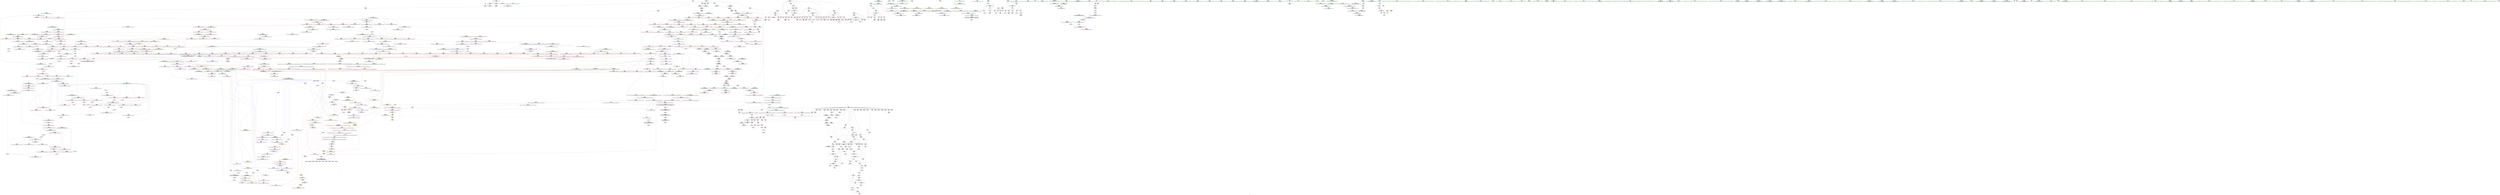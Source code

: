 digraph "SVFG" {
	label="SVFG";

	Node0x562f92d20f00 [shape=record,color=grey,label="{NodeID: 0\nNullPtr}"];
	Node0x562f92d20f00 -> Node0x562f92d812d0[style=solid];
	Node0x562f92d20f00 -> Node0x562f92da7130[style=solid];
	Node0x562f92ea1600 [shape=record,color=black,label="{NodeID: 1882\n24 = PHI()\n}"];
	Node0x562f92d91c90 [shape=record,color=blue,label="{NodeID: 775\n509\<--544\n__cut\<--call\n_ZSt16__introsort_loopIPilN9__gnu_cxx5__ops15_Iter_less_iterEEvT_S4_T0_T1_\n}"];
	Node0x562f92d91c90 -> Node0x562f92d9b3b0[style=dashed];
	Node0x562f92d91c90 -> Node0x562f92d9b480[style=dashed];
	Node0x562f92d91c90 -> Node0x562f92e093c0[style=dashed];
	Node0x562f92d88860 [shape=record,color=red,label="{NodeID: 443\n320\<--70\n\<--i97\nmain\n}"];
	Node0x562f92d88860 -> Node0x562f92dd2c90[style=solid];
	Node0x562f92dc9680 [shape=record,color=black,label="{NodeID: 1218\n240 = PHI(131, 238, )\n}"];
	Node0x562f92d7c2a0 [shape=record,color=green,label="{NodeID: 111\n741\<--742\n__last.addr\<--__last.addr_field_insensitive\n_ZSt11__sort_heapIPiN9__gnu_cxx5__ops15_Iter_less_iterEEvT_S4_RT0_\n}"];
	Node0x562f92d7c2a0 -> Node0x562f92d9d360[style=solid];
	Node0x562f92d7c2a0 -> Node0x562f92d9d430[style=solid];
	Node0x562f92d7c2a0 -> Node0x562f92d9d500[style=solid];
	Node0x562f92d7c2a0 -> Node0x562f92d9d5d0[style=solid];
	Node0x562f92d7c2a0 -> Node0x562f92d92a60[style=solid];
	Node0x562f92d7c2a0 -> Node0x562f92d92c00[style=solid];
	Node0x562f92db2f70 [shape=record,color=blue,label="{NodeID: 886\n1495\<--1501\n__simple\<--\n_ZSt22__copy_move_backward_aILb1EPiS0_ET1_T0_S2_S1_\n}"];
	Node0x562f92d9e130 [shape=record,color=red,label="{NodeID: 554\n830\<--779\n\<--__parent\n_ZSt11__make_heapIPiN9__gnu_cxx5__ops15_Iter_less_iterEEvT_S4_RT0_\n}"];
	Node0x562f92d9e130 -> Node0x562f92dcc690[style=solid];
	Node0x562f92dd5210 [shape=record,color=grey,label="{NodeID: 1329\n714 = cmp(712, 713, )\n}"];
	Node0x562f92d81100 [shape=record,color=green,label="{NodeID: 222\n1572\<--1573\n__it.addr\<--__it.addr_field_insensitive\n_ZNK9__gnu_cxx5__ops14_Val_less_iterclIiPiEEbRT_T0_\n}"];
	Node0x562f92d81100 -> Node0x562f92da6c20[style=solid];
	Node0x562f92d81100 -> Node0x562f92db36c0[style=solid];
	Node0x562f92da3b60 [shape=record,color=red,label="{NodeID: 665\n1265\<--1255\n\<--__b.addr\n_ZSt4swapIiENSt9enable_ifIXsr6__and_ISt6__not_ISt15__is_tuple_likeIT_EESt21is_move_constructibleIS3_ESt18is_move_assignableIS3_EEE5valueEvE4typeERS3_SC_\n|{<s0>63}}"];
	Node0x562f92da3b60:s0 -> Node0x562f92ea71b0[style=solid,color=red];
	Node0x562f92e27870 [shape=record,color=yellow,style=double,label="{NodeID: 1440\n10V_1 = ENCHI(MR_10V_0)\npts\{51 \}\nFun[_ZSt22__final_insertion_sortIPiN9__gnu_cxx5__ops15_Iter_less_iterEEvT_S4_T0_]|{<s0>19|<s1>19|<s2>21|<s3>21}}"];
	Node0x562f92e27870:s0 -> Node0x562f92e0b1c0[style=dashed,color=red];
	Node0x562f92e27870:s1 -> Node0x562f92e1a7e0[style=dashed,color=red];
	Node0x562f92e27870:s2 -> Node0x562f92e0b1c0[style=dashed,color=red];
	Node0x562f92e27870:s3 -> Node0x562f92e1a7e0[style=dashed,color=red];
	Node0x562f92d8ed70 [shape=record,color=purple,label="{NodeID: 333\n233\<--54\narrayidx56\<--cnt\nmain\n}"];
	Node0x562f92d78bb0 [shape=record,color=green,label="{NodeID: 1\n7\<--1\n__dso_handle\<--dummyObj\nGlob }"];
	Node0x562f92ea1700 [shape=record,color=black,label="{NodeID: 1883\n90 = PHI()\n}"];
	Node0x562f92d91d60 [shape=record,color=blue,label="{NodeID: 776\n503\<--552\n__last.addr\<--\n_ZSt16__introsort_loopIPilN9__gnu_cxx5__ops15_Iter_less_iterEEvT_S4_T0_T1_\n}"];
	Node0x562f92d91d60 -> Node0x562f92e089c0[style=dashed];
	Node0x562f92d88930 [shape=record,color=red,label="{NodeID: 444\n331\<--70\n\<--i97\nmain\n}"];
	Node0x562f92d88930 -> Node0x562f92d8ac10[style=solid];
	Node0x562f92dcad10 [shape=record,color=grey,label="{NodeID: 1219\n299 = Binary(298, 83, )\n}"];
	Node0x562f92dcad10 -> Node0x562f92da8410[style=solid];
	Node0x562f92d7c370 [shape=record,color=green,label="{NodeID: 112\n743\<--744\n__comp.addr\<--__comp.addr_field_insensitive\n_ZSt11__sort_heapIPiN9__gnu_cxx5__ops15_Iter_less_iterEEvT_S4_RT0_\n}"];
	Node0x562f92d7c370 -> Node0x562f92d9d6a0[style=solid];
	Node0x562f92d7c370 -> Node0x562f92d92b30[style=solid];
	Node0x562f92db3040 [shape=record,color=blue,label="{NodeID: 887\n1511\<--1510\n__it.addr\<--__it\n_ZSt12__niter_baseIPiET_S1_\n}"];
	Node0x562f92db3040 -> Node0x562f92da6260[style=dashed];
	Node0x562f92d9e200 [shape=record,color=red,label="{NodeID: 555\n815\<--812\n\<--call\n_ZSt11__make_heapIPiN9__gnu_cxx5__ops15_Iter_less_iterEEvT_S4_RT0_\n}"];
	Node0x562f92d9e200 -> Node0x562f92d930e0[style=solid];
	Node0x562f92d811d0 [shape=record,color=green,label="{NodeID: 223\n14\<--1584\n_GLOBAL__sub_I_hank55663_1_1.cpp\<--_GLOBAL__sub_I_hank55663_1_1.cpp_field_insensitive\n}"];
	Node0x562f92d811d0 -> Node0x562f92da7030[style=solid];
	Node0x562f92da3c30 [shape=record,color=red,label="{NodeID: 666\n1272\<--1255\n\<--__b.addr\n_ZSt4swapIiENSt9enable_ifIXsr6__and_ISt6__not_ISt15__is_tuple_likeIT_EESt21is_move_constructibleIS3_ESt18is_move_assignableIS3_EEE5valueEvE4typeERS3_SC_\n}"];
	Node0x562f92da3c30 -> Node0x562f92db17e0[style=solid];
	Node0x562f92d8ee40 [shape=record,color=purple,label="{NodeID: 334\n234\<--54\nfirst57\<--cnt\nmain\n}"];
	Node0x562f92d8ee40 -> Node0x562f92d99810[style=solid];
	Node0x562f92d78c40 [shape=record,color=green,label="{NodeID: 2\n8\<--1\n.str\<--dummyObj\nGlob }"];
	Node0x562f92ea1800 [shape=record,color=black,label="{NodeID: 1884\n1314 = PHI(835, )\n}"];
	Node0x562f92d91e30 [shape=record,color=blue,label="{NodeID: 777\n558\<--557\n__n.addr\<--__n\n_ZSt4__lgl\n}"];
	Node0x562f92d91e30 -> Node0x562f92d9b550[style=dashed];
	Node0x562f92d88a00 [shape=record,color=red,label="{NodeID: 445\n356\<--70\n\<--i97\nmain\n}"];
	Node0x562f92d88a00 -> Node0x562f92d8af50[style=solid];
	Node0x562f92dcae90 [shape=record,color=grey,label="{NodeID: 1220\n667 = Binary(666, 230, )\n}"];
	Node0x562f92d7c440 [shape=record,color=green,label="{NodeID: 113\n771\<--772\n__first.addr\<--__first.addr_field_insensitive\n_ZSt11__make_heapIPiN9__gnu_cxx5__ops15_Iter_less_iterEEvT_S4_RT0_\n}"];
	Node0x562f92d7c440 -> Node0x562f92d9d770[style=solid];
	Node0x562f92d7c440 -> Node0x562f92d9d840[style=solid];
	Node0x562f92d7c440 -> Node0x562f92d9d910[style=solid];
	Node0x562f92d7c440 -> Node0x562f92d9d9e0[style=solid];
	Node0x562f92d7c440 -> Node0x562f92d92cd0[style=solid];
	Node0x562f92db3110 [shape=record,color=blue,label="{NodeID: 888\n1520\<--1517\n__first.addr\<--__first\n_ZNSt20__copy_move_backwardILb1ELb1ESt26random_access_iterator_tagE13__copy_move_bIiEEPT_PKS3_S6_S4_\n}"];
	Node0x562f92db3110 -> Node0x562f92da6330[style=dashed];
	Node0x562f92db3110 -> Node0x562f92da6400[style=dashed];
	Node0x562f92d9e2d0 [shape=record,color=red,label="{NodeID: 556\n821\<--820\n\<--call5\n_ZSt11__make_heapIPiN9__gnu_cxx5__ops15_Iter_less_iterEEvT_S4_RT0_\n|{<s0>32}}"];
	Node0x562f92d9e2d0:s0 -> Node0x562f92e9c6b0[style=solid,color=red];
	Node0x562f92e056a0 [shape=record,color=black,label="{NodeID: 1331\nMR_10V_2 = PHI(MR_10V_4, MR_10V_1, )\npts\{51 \}\n|{<s0>26}}"];
	Node0x562f92e056a0:s0 -> Node0x562f92e1cfe0[style=dashed,color=blue];
	Node0x562f92d812d0 [shape=record,color=black,label="{NodeID: 224\n2\<--3\ndummyVal\<--dummyVal\n}"];
	Node0x562f92da3d00 [shape=record,color=red,label="{NodeID: 667\n1263\<--1262\n\<--call\n_ZSt4swapIiENSt9enable_ifIXsr6__and_ISt6__not_ISt15__is_tuple_likeIT_EESt21is_move_constructibleIS3_ESt18is_move_assignableIS3_EEE5valueEvE4typeERS3_SC_\n}"];
	Node0x562f92da3d00 -> Node0x562f92db1640[style=solid];
	Node0x562f92d8ef10 [shape=record,color=purple,label="{NodeID: 335\n248\<--54\narrayidx63\<--cnt\nmain\n}"];
	Node0x562f92d78ef0 [shape=record,color=green,label="{NodeID: 3\n10\<--1\n.str.1\<--dummyObj\nGlob }"];
	Node0x562f92ea19a0 [shape=record,color=black,label="{NodeID: 1885\n1317 = PHI(897, )\n}"];
	Node0x562f92ea19a0 -> Node0x562f92da4ad0[style=solid];
	Node0x562f92d91f00 [shape=record,color=blue,label="{NodeID: 778\n576\<--572\n__first.addr\<--__first\n_ZSt22__final_insertion_sortIPiN9__gnu_cxx5__ops15_Iter_less_iterEEvT_S4_T0_\n}"];
	Node0x562f92d91f00 -> Node0x562f92d9b620[style=dashed];
	Node0x562f92d91f00 -> Node0x562f92d9b6f0[style=dashed];
	Node0x562f92d91f00 -> Node0x562f92d9b7c0[style=dashed];
	Node0x562f92d91f00 -> Node0x562f92d9b890[style=dashed];
	Node0x562f92d91f00 -> Node0x562f92d9b960[style=dashed];
	Node0x562f92d88ad0 [shape=record,color=red,label="{NodeID: 446\n362\<--70\n\<--i97\nmain\n}"];
	Node0x562f92d88ad0 -> Node0x562f92d8b0f0[style=solid];
	Node0x562f92dcb010 [shape=record,color=grey,label="{NodeID: 1221\n304 = Binary(303, 83, )\n}"];
	Node0x562f92dcb010 -> Node0x562f92da84e0[style=solid];
	Node0x562f92d81770 [shape=record,color=green,label="{NodeID: 114\n773\<--774\n__last.addr\<--__last.addr_field_insensitive\n_ZSt11__make_heapIPiN9__gnu_cxx5__ops15_Iter_less_iterEEvT_S4_RT0_\n}"];
	Node0x562f92d81770 -> Node0x562f92d9dab0[style=solid];
	Node0x562f92d81770 -> Node0x562f92d9db80[style=solid];
	Node0x562f92d81770 -> Node0x562f92d92da0[style=solid];
	Node0x562f92db31e0 [shape=record,color=blue,label="{NodeID: 889\n1522\<--1518\n__last.addr\<--__last\n_ZNSt20__copy_move_backwardILb1ELb1ESt26random_access_iterator_tagE13__copy_move_bIiEEPT_PKS3_S6_S4_\n}"];
	Node0x562f92db31e0 -> Node0x562f92da64d0[style=dashed];
	Node0x562f92d9e3a0 [shape=record,color=red,label="{NodeID: 557\n848\<--839\nthis1\<--this.addr\n_ZNK9__gnu_cxx5__ops15_Iter_less_iterclIPiS3_EEbT_T0_\n}"];
	Node0x562f92e05ba0 [shape=record,color=black,label="{NodeID: 1332\nMR_120V_2 = PHI(MR_120V_3, MR_120V_1, )\npts\{778 \}\n}"];
	Node0x562f92d813d0 [shape=record,color=black,label="{NodeID: 225\n25\<--26\n\<--_ZNSt8ios_base4InitD1Ev\nCan only get source location for instruction, argument, global var or function.}"];
	Node0x562f92da3dd0 [shape=record,color=red,label="{NodeID: 668\n1267\<--1266\n\<--call1\n_ZSt4swapIiENSt9enable_ifIXsr6__and_ISt6__not_ISt15__is_tuple_likeIT_EESt21is_move_constructibleIS3_ESt18is_move_assignableIS3_EEE5valueEvE4typeERS3_SC_\n}"];
	Node0x562f92da3dd0 -> Node0x562f92db1710[style=solid];
	Node0x562f92d8efe0 [shape=record,color=purple,label="{NodeID: 336\n249\<--54\nsecond64\<--cnt\nmain\n}"];
	Node0x562f92d8efe0 -> Node0x562f92d998e0[style=solid];
	Node0x562f92d78f80 [shape=record,color=green,label="{NodeID: 4\n13\<--1\n\<--dummyObj\nCan only get source location for instruction, argument, global var or function.}"];
	Node0x562f92ea1b70 [shape=record,color=black,label="{NodeID: 1886\n1324 = PHI(1381, )\n}"];
	Node0x562f92d91fd0 [shape=record,color=blue,label="{NodeID: 779\n578\<--573\n__last.addr\<--__last\n_ZSt22__final_insertion_sortIPiN9__gnu_cxx5__ops15_Iter_less_iterEEvT_S4_T0_\n}"];
	Node0x562f92d91fd0 -> Node0x562f92d9ba30[style=dashed];
	Node0x562f92d91fd0 -> Node0x562f92d9bb00[style=dashed];
	Node0x562f92d91fd0 -> Node0x562f92d9bbd0[style=dashed];
	Node0x562f92d88ba0 [shape=record,color=red,label="{NodeID: 447\n370\<--70\n\<--i97\nmain\n}"];
	Node0x562f92d88ba0 -> Node0x562f92d8b290[style=solid];
	Node0x562f92dcb190 [shape=record,color=grey,label="{NodeID: 1222\n793 = Binary(792, 476, )\n}"];
	Node0x562f92dcb190 -> Node0x562f92dd2e10[style=solid];
	Node0x562f92d81800 [shape=record,color=green,label="{NodeID: 115\n775\<--776\n__comp.addr\<--__comp.addr_field_insensitive\n_ZSt11__make_heapIPiN9__gnu_cxx5__ops15_Iter_less_iterEEvT_S4_RT0_\n}"];
	Node0x562f92d81800 -> Node0x562f92d9dc50[style=solid];
	Node0x562f92d81800 -> Node0x562f92d92e70[style=solid];
	Node0x562f92db32b0 [shape=record,color=blue,label="{NodeID: 890\n1524\<--1519\n__result.addr\<--__result\n_ZNSt20__copy_move_backwardILb1ELb1ESt26random_access_iterator_tagE13__copy_move_bIiEEPT_PKS3_S6_S4_\n}"];
	Node0x562f92db32b0 -> Node0x562f92da65a0[style=dashed];
	Node0x562f92db32b0 -> Node0x562f92da6670[style=dashed];
	Node0x562f92d9e470 [shape=record,color=red,label="{NodeID: 558\n849\<--841\n\<--__it1.addr\n_ZNK9__gnu_cxx5__ops15_Iter_less_iterclIPiS3_EEbT_T0_\n}"];
	Node0x562f92d9e470 -> Node0x562f92d9e610[style=solid];
	Node0x562f92e05c90 [shape=record,color=black,label="{NodeID: 1333\nMR_122V_2 = PHI(MR_122V_4, MR_122V_1, )\npts\{780 \}\n}"];
	Node0x562f92d814d0 [shape=record,color=black,label="{NodeID: 226\n98\<--97\nidxprom\<--\nmain\n}"];
	Node0x562f92da3ea0 [shape=record,color=red,label="{NodeID: 669\n1271\<--1270\n\<--call2\n_ZSt4swapIiENSt9enable_ifIXsr6__and_ISt6__not_ISt15__is_tuple_likeIT_EESt21is_move_constructibleIS3_ESt18is_move_assignableIS3_EEE5valueEvE4typeERS3_SC_\n}"];
	Node0x562f92da3ea0 -> Node0x562f92db17e0[style=solid];
	Node0x562f92d8f0b0 [shape=record,color=purple,label="{NodeID: 337\n263\<--54\narrayidx70\<--cnt\nmain\n}"];
	Node0x562f92d79010 [shape=record,color=green,label="{NodeID: 5\n77\<--1\n\<--dummyObj\nCan only get source location for instruction, argument, global var or function.}"];
	Node0x562f92ea1c80 [shape=record,color=black,label="{NodeID: 1887\n1327 = PHI(897, )\n}"];
	Node0x562f92ea1c80 -> Node0x562f92da4ba0[style=solid];
	Node0x562f92d920a0 [shape=record,color=blue,label="{NodeID: 780\n620\<--615\n__first.addr\<--__first\n_ZSt14__partial_sortIPiN9__gnu_cxx5__ops15_Iter_less_iterEEvT_S4_S4_T0_\n}"];
	Node0x562f92d920a0 -> Node0x562f92d9bca0[style=dashed];
	Node0x562f92d920a0 -> Node0x562f92d9bd70[style=dashed];
	Node0x562f92d88c70 [shape=record,color=red,label="{NodeID: 448\n387\<--70\n\<--i97\nmain\n}"];
	Node0x562f92d88c70 -> Node0x562f92dcf690[style=solid];
	Node0x562f92dcb310 [shape=record,color=grey,label="{NodeID: 1223\n666 = Binary(665, 476, )\n}"];
	Node0x562f92dcb310 -> Node0x562f92dcae90[style=solid];
	Node0x562f92d818d0 [shape=record,color=green,label="{NodeID: 116\n777\<--778\n__len\<--__len_field_insensitive\n_ZSt11__make_heapIPiN9__gnu_cxx5__ops15_Iter_less_iterEEvT_S4_RT0_\n}"];
	Node0x562f92d818d0 -> Node0x562f92d9dd20[style=solid];
	Node0x562f92d818d0 -> Node0x562f92d9ddf0[style=solid];
	Node0x562f92d818d0 -> Node0x562f92d92f40[style=solid];
	Node0x562f92db3380 [shape=record,color=blue,label="{NodeID: 891\n1526\<--1536\n_Num\<--sub.ptr.div\n_ZNSt20__copy_move_backwardILb1ELb1ESt26random_access_iterator_tagE13__copy_move_bIiEEPT_PKS3_S6_S4_\n}"];
	Node0x562f92db3380 -> Node0x562f92da6740[style=dashed];
	Node0x562f92db3380 -> Node0x562f92da6810[style=dashed];
	Node0x562f92db3380 -> Node0x562f92da68e0[style=dashed];
	Node0x562f92db3380 -> Node0x562f92da69b0[style=dashed];
	Node0x562f92d9e540 [shape=record,color=red,label="{NodeID: 559\n851\<--843\n\<--__it2.addr\n_ZNK9__gnu_cxx5__ops15_Iter_less_iterclIPiS3_EEbT_T0_\n}"];
	Node0x562f92d9e540 -> Node0x562f92d9e6e0[style=solid];
	Node0x562f92e075f0 [shape=record,color=black,label="{NodeID: 1334\nMR_124V_2 = PHI(MR_124V_4, MR_124V_1, )\npts\{782 \}\n}"];
	Node0x562f92d815a0 [shape=record,color=black,label="{NodeID: 227\n110\<--109\nidx.ext\<--\nmain\n}"];
	Node0x562f92da3f70 [shape=record,color=red,label="{NodeID: 670\n1299\<--1283\n\<--__first.addr\n_ZSt16__insertion_sortIPiN9__gnu_cxx5__ops15_Iter_less_iterEEvT_S4_T0_\n}"];
	Node0x562f92da3f70 -> Node0x562f92dd4c10[style=solid];
	Node0x562f92d8f180 [shape=record,color=purple,label="{NodeID: 338\n264\<--54\nsecond71\<--cnt\nmain\n}"];
	Node0x562f92d8f180 -> Node0x562f92d999b0[style=solid];
	Node0x562f92d790a0 [shape=record,color=green,label="{NodeID: 6\n83\<--1\n\<--dummyObj\nCan only get source location for instruction, argument, global var or function.}"];
	Node0x562f92ea1df0 [shape=record,color=black,label="{NodeID: 1888\n394 = PHI()\n}"];
	Node0x562f92d92170 [shape=record,color=blue,label="{NodeID: 781\n622\<--616\n__middle.addr\<--__middle\n_ZSt14__partial_sortIPiN9__gnu_cxx5__ops15_Iter_less_iterEEvT_S4_S4_T0_\n}"];
	Node0x562f92d92170 -> Node0x562f92d9be40[style=dashed];
	Node0x562f92d92170 -> Node0x562f92d9bf10[style=dashed];
	Node0x562f92d88d40 [shape=record,color=red,label="{NodeID: 449\n348\<--72\n\<--sum\nmain\n}"];
	Node0x562f92d88d40 -> Node0x562f92dcde90[style=solid];
	Node0x562f92dcb490 [shape=record,color=grey,label="{NodeID: 1224\n257 = Binary(256, 258, )\n}"];
	Node0x562f92dcb490 -> Node0x562f92da81a0[style=solid];
	Node0x562f92d819a0 [shape=record,color=green,label="{NodeID: 117\n779\<--780\n__parent\<--__parent_field_insensitive\n_ZSt11__make_heapIPiN9__gnu_cxx5__ops15_Iter_less_iterEEvT_S4_RT0_\n}"];
	Node0x562f92d819a0 -> Node0x562f92d9dec0[style=solid];
	Node0x562f92d819a0 -> Node0x562f92d9df90[style=solid];
	Node0x562f92d819a0 -> Node0x562f92d9e060[style=solid];
	Node0x562f92d819a0 -> Node0x562f92d9e130[style=solid];
	Node0x562f92d819a0 -> Node0x562f92d93010[style=solid];
	Node0x562f92d819a0 -> Node0x562f92d931b0[style=solid];
	Node0x562f92db3450 [shape=record,color=blue, style = dotted,label="{NodeID: 892\n1591\<--1593\noffset_0\<--dummyVal\n_ZNSt20__copy_move_backwardILb1ELb1ESt26random_access_iterator_tagE13__copy_move_bIiEEPT_PKS3_S6_S4_\n}"];
	Node0x562f92db3450 -> Node0x562f92e1b6e0[style=dashed];
	Node0x562f92d9e610 [shape=record,color=red,label="{NodeID: 560\n850\<--849\n\<--\n_ZNK9__gnu_cxx5__ops15_Iter_less_iterclIPiS3_EEbT_T0_\n}"];
	Node0x562f92d9e610 -> Node0x562f92dd2b10[style=solid];
	Node0x562f92e07ac0 [shape=record,color=black,label="{NodeID: 1335\nMR_34V_3 = PHI(MR_34V_4, MR_34V_2, )\npts\{550000 \}\n|{<s0>7}}"];
	Node0x562f92e07ac0:s0 -> Node0x562f92da8ea0[style=dashed,color=red];
	Node0x562f92d81670 [shape=record,color=black,label="{NodeID: 228\n127\<--126\n\<--arraydecay7\nmain\n}"];
	Node0x562f92da4040 [shape=record,color=red,label="{NodeID: 671\n1304\<--1283\n\<--__first.addr\n_ZSt16__insertion_sortIPiN9__gnu_cxx5__ops15_Iter_less_iterEEvT_S4_T0_\n}"];
	Node0x562f92da4040 -> Node0x562f92d90c50[style=solid];
	Node0x562f92d8f250 [shape=record,color=purple,label="{NodeID: 339\n273\<--54\narrayidx75\<--cnt\nmain\n}"];
	Node0x562f92d798e0 [shape=record,color=green,label="{NodeID: 7\n129\<--1\n\<--dummyObj\nCan only get source location for instruction, argument, global var or function.}"];
	Node0x562f92ea1ec0 [shape=record,color=black,label="{NodeID: 1889\n812 = PHI(897, )\n}"];
	Node0x562f92ea1ec0 -> Node0x562f92d9e200[style=solid];
	Node0x562f92d92240 [shape=record,color=blue,label="{NodeID: 782\n624\<--617\n__last.addr\<--__last\n_ZSt14__partial_sortIPiN9__gnu_cxx5__ops15_Iter_less_iterEEvT_S4_S4_T0_\n}"];
	Node0x562f92d92240 -> Node0x562f92d9bfe0[style=dashed];
	Node0x562f92d88e10 [shape=record,color=red,label="{NodeID: 450\n379\<--72\n\<--sum\nmain\n}"];
	Node0x562f92d88e10 -> Node0x562f92dcfb10[style=solid];
	Node0x562f92dcb610 [shape=record,color=grey,label="{NodeID: 1225\n792 = Binary(790, 791, )\n}"];
	Node0x562f92dcb610 -> Node0x562f92dcb190[style=solid];
	Node0x562f92d81a70 [shape=record,color=green,label="{NodeID: 118\n781\<--782\n__value\<--__value_field_insensitive\n_ZSt11__make_heapIPiN9__gnu_cxx5__ops15_Iter_less_iterEEvT_S4_RT0_\n|{|<s1>31}}"];
	Node0x562f92d81a70 -> Node0x562f92d930e0[style=solid];
	Node0x562f92d81a70:s1 -> Node0x562f92ea71b0[style=solid,color=red];
	Node0x562f92db3520 [shape=record,color=blue,label="{NodeID: 893\n1568\<--1565\nthis.addr\<--this\n_ZNK9__gnu_cxx5__ops14_Val_less_iterclIiPiEEbRT_T0_\n}"];
	Node0x562f92db3520 -> Node0x562f92da6a80[style=dashed];
	Node0x562f92d9e6e0 [shape=record,color=red,label="{NodeID: 561\n852\<--851\n\<--\n_ZNK9__gnu_cxx5__ops15_Iter_less_iterclIPiS3_EEbT_T0_\n}"];
	Node0x562f92d9e6e0 -> Node0x562f92dd2b10[style=solid];
	Node0x562f92e07fc0 [shape=record,color=black,label="{NodeID: 1336\nMR_36V_3 = PHI(MR_36V_4, MR_36V_2, )\npts\{550001 \}\n|{<s0>7}}"];
	Node0x562f92e07fc0:s0 -> Node0x562f92d916e0[style=dashed,color=red];
	Node0x562f92d89890 [shape=record,color=black,label="{NodeID: 229\n149\<--148\nidxprom15\<--\nmain\n}"];
	Node0x562f92da4110 [shape=record,color=red,label="{NodeID: 672\n1313\<--1283\n\<--__first.addr\n_ZSt16__insertion_sortIPiN9__gnu_cxx5__ops15_Iter_less_iterEEvT_S4_T0_\n|{<s0>65}}"];
	Node0x562f92da4110:s0 -> Node0x562f92ea4430[style=solid,color=red];
	Node0x562f92d8f320 [shape=record,color=purple,label="{NodeID: 340\n274\<--54\nsecond76\<--cnt\nmain\n}"];
	Node0x562f92d8f320 -> Node0x562f92d99a80[style=solid];
	Node0x562f92d79970 [shape=record,color=green,label="{NodeID: 8\n130\<--1\n\<--dummyObj\nCan only get source location for instruction, argument, global var or function.}"];
	Node0x562f92ea2030 [shape=record,color=black,label="{NodeID: 1890\n820 = PHI(897, )\n}"];
	Node0x562f92ea2030 -> Node0x562f92d9e2d0[style=solid];
	Node0x562f92d92310 [shape=record,color=blue,label="{NodeID: 783\n648\<--644\n__first.addr\<--__first\n_ZSt27__unguarded_partition_pivotIPiN9__gnu_cxx5__ops15_Iter_less_iterEET_S4_S4_T0_\n}"];
	Node0x562f92d92310 -> Node0x562f92d9c0b0[style=dashed];
	Node0x562f92d92310 -> Node0x562f92d9c180[style=dashed];
	Node0x562f92d92310 -> Node0x562f92d9c250[style=dashed];
	Node0x562f92d92310 -> Node0x562f92d9c320[style=dashed];
	Node0x562f92d92310 -> Node0x562f92d9c3f0[style=dashed];
	Node0x562f92d92310 -> Node0x562f92d9c4c0[style=dashed];
	Node0x562f92e0f520 [shape=record,color=yellow,style=double,label="{NodeID: 1558\n205V_1 = ENCHI(MR_205V_0)\npts\{782 869 918 1043 1290 1412 \}\nFun[_ZSt4swapIiENSt9enable_ifIXsr6__and_ISt6__not_ISt15__is_tuple_likeIT_EESt21is_move_constructibleIS3_ESt18is_move_assignableIS3_EEE5valueEvE4typeERS3_SC_]}"];
	Node0x562f92e0f520 -> Node0x562f92da3d00[style=dashed];
	Node0x562f92e0f520 -> Node0x562f92da3dd0[style=dashed];
	Node0x562f92e0f520 -> Node0x562f92da3ea0[style=dashed];
	Node0x562f92d88ee0 [shape=record,color=red,label="{NodeID: 451\n316\<--74\n\<--j101\nmain\n}"];
	Node0x562f92d88ee0 -> Node0x562f92dd2990[style=solid];
	Node0x562f92dcb790 [shape=record,color=grey,label="{NodeID: 1226\n665 = Binary(663, 664, )\n}"];
	Node0x562f92dcb790 -> Node0x562f92dcb310[style=solid];
	Node0x562f92d81b40 [shape=record,color=green,label="{NodeID: 119\n783\<--784\nagg.tmp\<--agg.tmp_field_insensitive\n_ZSt11__make_heapIPiN9__gnu_cxx5__ops15_Iter_less_iterEEvT_S4_RT0_\n}"];
	Node0x562f92db35f0 [shape=record,color=blue,label="{NodeID: 894\n1570\<--1566\n__val.addr\<--__val\n_ZNK9__gnu_cxx5__ops14_Val_less_iterclIiPiEEbRT_T0_\n}"];
	Node0x562f92db35f0 -> Node0x562f92da6b50[style=dashed];
	Node0x562f92d9e7b0 [shape=record,color=red,label="{NodeID: 562\n880\<--860\n\<--__first.addr\n_ZSt10__pop_heapIPiN9__gnu_cxx5__ops15_Iter_less_iterEEvT_S4_S4_RT0_\n|{<s0>34}}"];
	Node0x562f92d9e7b0:s0 -> Node0x562f92ea71b0[style=solid,color=red];
	Node0x562f92e084c0 [shape=record,color=black,label="{NodeID: 1337\nMR_10V_2 = PHI(MR_10V_5, MR_10V_1, )\npts\{51 \}\n|{|<s1>15|<s2>16}}"];
	Node0x562f92e084c0 -> Node0x562f92e1cae0[style=dashed];
	Node0x562f92e084c0:s1 -> Node0x562f92e292d0[style=dashed,color=red];
	Node0x562f92e084c0:s2 -> Node0x562f92e2c350[style=dashed,color=red];
	Node0x562f92d89960 [shape=record,color=black,label="{NodeID: 230\n154\<--153\nidxprom17\<--sub\nmain\n}"];
	Node0x562f92da41e0 [shape=record,color=red,label="{NodeID: 673\n1320\<--1283\n\<--__first.addr\n_ZSt16__insertion_sortIPiN9__gnu_cxx5__ops15_Iter_less_iterEEvT_S4_T0_\n|{<s0>67}}"];
	Node0x562f92da41e0:s0 -> Node0x562f92e9d6a0[style=solid,color=red];
	Node0x562f92d8f3f0 [shape=record,color=purple,label="{NodeID: 341\n280\<--54\narrayidx80\<--cnt\nmain\n}"];
	Node0x562f92d79a00 [shape=record,color=green,label="{NodeID: 9\n131\<--1\n\<--dummyObj\nCan only get source location for instruction, argument, global var or function.}"];
	Node0x562f92ea2170 [shape=record,color=black,label="{NodeID: 1891\n477 = PHI(556, )\n}"];
	Node0x562f92ea2170 -> Node0x562f92dcdb90[style=solid];
	Node0x562f92d923e0 [shape=record,color=blue,label="{NodeID: 784\n650\<--645\n__last.addr\<--__last\n_ZSt27__unguarded_partition_pivotIPiN9__gnu_cxx5__ops15_Iter_less_iterEET_S4_S4_T0_\n}"];
	Node0x562f92d923e0 -> Node0x562f92d9c590[style=dashed];
	Node0x562f92d923e0 -> Node0x562f92d9c660[style=dashed];
	Node0x562f92d923e0 -> Node0x562f92d9c730[style=dashed];
	Node0x562f92e0f6c0 [shape=record,color=yellow,style=double,label="{NodeID: 1559\n10V_1 = ENCHI(MR_10V_0)\npts\{51 \}\nFun[_ZSt13__heap_selectIPiN9__gnu_cxx5__ops15_Iter_less_iterEEvT_S4_S4_T0_]|{<s0>26|<s1>26}}"];
	Node0x562f92e0f6c0:s0 -> Node0x562f92e056a0[style=dashed,color=red];
	Node0x562f92e0f6c0:s1 -> Node0x562f92e17ae0[style=dashed,color=red];
	Node0x562f92d88fb0 [shape=record,color=red,label="{NodeID: 452\n321\<--74\n\<--j101\nmain\n}"];
	Node0x562f92d88fb0 -> Node0x562f92dd2c90[style=solid];
	Node0x562f92dcb910 [shape=record,color=grey,label="{NodeID: 1227\n253 = Binary(252, 251, )\n}"];
	Node0x562f92dcb910 -> Node0x562f92da80d0[style=solid];
	Node0x562f92d81c10 [shape=record,color=green,label="{NodeID: 120\n813\<--814\n_ZSt4moveIRiEONSt16remove_referenceIT_E4typeEOS2_\<--_ZSt4moveIRiEONSt16remove_referenceIT_E4typeEOS2__field_insensitive\n}"];
	Node0x562f92db36c0 [shape=record,color=blue,label="{NodeID: 895\n1572\<--1567\n__it.addr\<--__it\n_ZNK9__gnu_cxx5__ops14_Val_less_iterclIiPiEEbRT_T0_\n}"];
	Node0x562f92db36c0 -> Node0x562f92da6c20[style=dashed];
	Node0x562f92d9e880 [shape=record,color=red,label="{NodeID: 563\n885\<--860\n\<--__first.addr\n_ZSt10__pop_heapIPiN9__gnu_cxx5__ops15_Iter_less_iterEEvT_S4_S4_RT0_\n|{<s0>36}}"];
	Node0x562f92d9e880:s0 -> Node0x562f92e9c1a0[style=solid,color=red];
	Node0x562f92e089c0 [shape=record,color=black,label="{NodeID: 1338\nMR_55V_3 = PHI(MR_55V_4, MR_55V_2, )\npts\{504 \}\n}"];
	Node0x562f92e089c0 -> Node0x562f92d9ad30[style=dashed];
	Node0x562f92e089c0 -> Node0x562f92d9ae00[style=dashed];
	Node0x562f92e089c0 -> Node0x562f92d9aed0[style=dashed];
	Node0x562f92e089c0 -> Node0x562f92d9afa0[style=dashed];
	Node0x562f92e089c0 -> Node0x562f92d9b070[style=dashed];
	Node0x562f92e089c0 -> Node0x562f92d91d60[style=dashed];
	Node0x562f92d89a30 [shape=record,color=black,label="{NodeID: 231\n160\<--159\nidxprom20\<--\nmain\n}"];
	Node0x562f92da42b0 [shape=record,color=red,label="{NodeID: 674\n1329\<--1283\n\<--__first.addr\n_ZSt16__insertion_sortIPiN9__gnu_cxx5__ops15_Iter_less_iterEEvT_S4_T0_\n}"];
	Node0x562f92da42b0 -> Node0x562f92db1bf0[style=solid];
	Node0x562f92d8f4c0 [shape=record,color=purple,label="{NodeID: 342\n281\<--54\nsecond81\<--cnt\nmain\n}"];
	Node0x562f92d8f4c0 -> Node0x562f92d99b50[style=solid];
	Node0x562f92d79a90 [shape=record,color=green,label="{NodeID: 10\n192\<--1\n\<--dummyObj\nCan only get source location for instruction, argument, global var or function.|{<s0>36}}"];
	Node0x562f92d79a90:s0 -> Node0x562f92e9c3b0[style=solid,color=red];
	Node0x562f92ea22b0 [shape=record,color=black,label="{NodeID: 1892\n544 = PHI(643, )\n}"];
	Node0x562f92ea22b0 -> Node0x562f92d91c90[style=solid];
	Node0x562f92d924b0 [shape=record,color=blue,label="{NodeID: 785\n652\<--668\n__mid\<--add.ptr\n_ZSt27__unguarded_partition_pivotIPiN9__gnu_cxx5__ops15_Iter_less_iterEET_S4_S4_T0_\n}"];
	Node0x562f92d924b0 -> Node0x562f92d9c800[style=dashed];
	Node0x562f92d89080 [shape=record,color=red,label="{NodeID: 453\n325\<--74\n\<--j101\nmain\n}"];
	Node0x562f92d89080 -> Node0x562f92d8aa70[style=solid];
	Node0x562f92dcba90 [shape=record,color=grey,label="{NodeID: 1228\n295 = Binary(294, 293, )\n}"];
	Node0x562f92dcba90 -> Node0x562f92da8340[style=solid];
	Node0x562f92d81ce0 [shape=record,color=green,label="{NodeID: 121\n824\<--825\n_ZSt13__adjust_heapIPiliN9__gnu_cxx5__ops15_Iter_less_iterEEvT_T0_S5_T1_T2_\<--_ZSt13__adjust_heapIPiliN9__gnu_cxx5__ops15_Iter_less_iterEEvT_T0_S5_T1_T2__field_insensitive\n}"];
	Node0x562f92d9e950 [shape=record,color=red,label="{NodeID: 564\n887\<--860\n\<--__first.addr\n_ZSt10__pop_heapIPiN9__gnu_cxx5__ops15_Iter_less_iterEEvT_S4_S4_RT0_\n}"];
	Node0x562f92d9e950 -> Node0x562f92d8c610[style=solid];
	Node0x562f92e08ec0 [shape=record,color=black,label="{NodeID: 1339\nMR_57V_3 = PHI(MR_57V_4, MR_57V_2, )\npts\{506 \}\n}"];
	Node0x562f92e08ec0 -> Node0x562f92d9b140[style=dashed];
	Node0x562f92e08ec0 -> Node0x562f92d9b210[style=dashed];
	Node0x562f92e08ec0 -> Node0x562f92d91bc0[style=dashed];
	Node0x562f92d89b00 [shape=record,color=black,label="{NodeID: 232\n170\<--168\nidxprom25\<--inc24\nmain\n}"];
	Node0x562f92da4380 [shape=record,color=red,label="{NodeID: 675\n1300\<--1285\n\<--__last.addr\n_ZSt16__insertion_sortIPiN9__gnu_cxx5__ops15_Iter_less_iterEEvT_S4_T0_\n}"];
	Node0x562f92da4380 -> Node0x562f92dd4c10[style=solid];
	Node0x562f92d8f590 [shape=record,color=purple,label="{NodeID: 343\n289\<--54\narrayidx86\<--cnt\nmain\n}"];
	Node0x562f92d79b90 [shape=record,color=green,label="{NodeID: 11\n230\<--1\n\<--dummyObj\nCan only get source location for instruction, argument, global var or function.}"];
	Node0x562f92ea23f0 [shape=record,color=black,label="{NodeID: 1893\n562 = PHI()\n}"];
	Node0x562f92ea23f0 -> Node0x562f92d8b910[style=solid];
	Node0x562f92ea23f0 -> Node0x562f92d8b9e0[style=solid];
	Node0x562f92d92580 [shape=record,color=blue,label="{NodeID: 786\n693\<--688\n__first.addr\<--__first\n_ZSt13__heap_selectIPiN9__gnu_cxx5__ops15_Iter_less_iterEEvT_S4_S4_T0_\n}"];
	Node0x562f92d92580 -> Node0x562f92d9c8d0[style=dashed];
	Node0x562f92d92580 -> Node0x562f92d9c9a0[style=dashed];
	Node0x562f92d92580 -> Node0x562f92d9ca70[style=dashed];
	Node0x562f92d89150 [shape=record,color=red,label="{NodeID: 454\n342\<--74\n\<--j101\nmain\n}"];
	Node0x562f92d89150 -> Node0x562f92d8adb0[style=solid];
	Node0x562f92dcbc10 [shape=record,color=grey,label="{NodeID: 1229\n293 = Binary(286, 292, )\n}"];
	Node0x562f92dcbc10 -> Node0x562f92dcba90[style=solid];
	Node0x562f92d81de0 [shape=record,color=green,label="{NodeID: 122\n839\<--840\nthis.addr\<--this.addr_field_insensitive\n_ZNK9__gnu_cxx5__ops15_Iter_less_iterclIPiS3_EEbT_T0_\n}"];
	Node0x562f92d81de0 -> Node0x562f92d9e3a0[style=solid];
	Node0x562f92d81de0 -> Node0x562f92d93280[style=solid];
	Node0x562f92d9ea20 [shape=record,color=red,label="{NodeID: 565\n886\<--862\n\<--__last.addr\n_ZSt10__pop_heapIPiN9__gnu_cxx5__ops15_Iter_less_iterEEvT_S4_S4_RT0_\n}"];
	Node0x562f92d9ea20 -> Node0x562f92d8c540[style=solid];
	Node0x562f92e093c0 [shape=record,color=black,label="{NodeID: 1340\nMR_59V_2 = PHI(MR_59V_3, MR_59V_1, )\npts\{510 \}\n}"];
	Node0x562f92e093c0 -> Node0x562f92d91c90[style=dashed];
	Node0x562f92d89bd0 [shape=record,color=black,label="{NodeID: 233\n177\<--176\nidxprom29\<--\nmain\n}"];
	Node0x562f92da4450 [shape=record,color=red,label="{NodeID: 676\n1309\<--1285\n\<--__last.addr\n_ZSt16__insertion_sortIPiN9__gnu_cxx5__ops15_Iter_less_iterEEvT_S4_T0_\n}"];
	Node0x562f92da4450 -> Node0x562f92dd3590[style=solid];
	Node0x562f92d8f660 [shape=record,color=purple,label="{NodeID: 344\n290\<--54\nsecond87\<--cnt\nmain\n}"];
	Node0x562f92d8f660 -> Node0x562f92d99c20[style=solid];
	Node0x562f92d79c90 [shape=record,color=green,label="{NodeID: 12\n258\<--1\n\<--dummyObj\nCan only get source location for instruction, argument, global var or function.}"];
	Node0x562f92ea24f0 [shape=record,color=black,label="{NodeID: 1894\n683 = PHI(1185, )\n}"];
	Node0x562f92ea24f0 -> Node0x562f92d8bec0[style=solid];
	Node0x562f92d92650 [shape=record,color=blue,label="{NodeID: 787\n695\<--689\n__middle.addr\<--__middle\n_ZSt13__heap_selectIPiN9__gnu_cxx5__ops15_Iter_less_iterEEvT_S4_S4_T0_\n}"];
	Node0x562f92d92650 -> Node0x562f92d9cb40[style=dashed];
	Node0x562f92d92650 -> Node0x562f92d9cc10[style=dashed];
	Node0x562f92d92650 -> Node0x562f92d9cce0[style=dashed];
	Node0x562f92d89220 [shape=record,color=red,label="{NodeID: 455\n352\<--74\n\<--j101\nmain\n}"];
	Node0x562f92d89220 -> Node0x562f92dcda10[style=solid];
	Node0x562f92dcbd90 [shape=record,color=grey,label="{NodeID: 1230\n891 = Binary(890, 476, )\n|{<s0>36}}"];
	Node0x562f92dcbd90:s0 -> Node0x562f92e9c530[style=solid,color=red];
	Node0x562f92d81eb0 [shape=record,color=green,label="{NodeID: 123\n841\<--842\n__it1.addr\<--__it1.addr_field_insensitive\n_ZNK9__gnu_cxx5__ops15_Iter_less_iterclIPiS3_EEbT_T0_\n}"];
	Node0x562f92d81eb0 -> Node0x562f92d9e470[style=solid];
	Node0x562f92d81eb0 -> Node0x562f92d93350[style=solid];
	Node0x562f92d9eaf0 [shape=record,color=red,label="{NodeID: 566\n876\<--864\n\<--__result.addr\n_ZSt10__pop_heapIPiN9__gnu_cxx5__ops15_Iter_less_iterEEvT_S4_S4_RT0_\n|{<s0>33}}"];
	Node0x562f92d9eaf0:s0 -> Node0x562f92ea71b0[style=solid,color=red];
	Node0x562f92d89ca0 [shape=record,color=black,label="{NodeID: 234\n181\<--180\nidxprom31\<--\nmain\n}"];
	Node0x562f92da4520 [shape=record,color=red,label="{NodeID: 677\n1308\<--1287\n\<--__i\n_ZSt16__insertion_sortIPiN9__gnu_cxx5__ops15_Iter_less_iterEEvT_S4_T0_\n}"];
	Node0x562f92da4520 -> Node0x562f92dd3590[style=solid];
	Node0x562f92d8f730 [shape=record,color=purple,label="{NodeID: 345\n327\<--54\narrayidx109\<--cnt\nmain\n}"];
	Node0x562f92d79d90 [shape=record,color=green,label="{NodeID: 13\n338\<--1\n\<--dummyObj\nCan only get source location for instruction, argument, global var or function.}"];
	Node0x562f92ea2630 [shape=record,color=black,label="{NodeID: 1895\n718 = PHI(835, )\n}"];
	Node0x562f92d92720 [shape=record,color=blue,label="{NodeID: 788\n697\<--690\n__last.addr\<--__last\n_ZSt13__heap_selectIPiN9__gnu_cxx5__ops15_Iter_less_iterEEvT_S4_S4_T0_\n}"];
	Node0x562f92d92720 -> Node0x562f92d9cdb0[style=dashed];
	Node0x562f92d892f0 [shape=record,color=red,label="{NodeID: 456\n138\<--137\n\<--arrayidx9\nmain\n}"];
	Node0x562f92d892f0 -> Node0x562f92da7710[style=solid];
	Node0x562f92dcbf10 [shape=record,color=grey,label="{NodeID: 1231\n268 = Binary(267, 266, )\n}"];
	Node0x562f92dcbf10 -> Node0x562f92da8270[style=solid];
	Node0x562f92d81f80 [shape=record,color=green,label="{NodeID: 124\n843\<--844\n__it2.addr\<--__it2.addr_field_insensitive\n_ZNK9__gnu_cxx5__ops15_Iter_less_iterclIPiS3_EEbT_T0_\n}"];
	Node0x562f92d81f80 -> Node0x562f92d9e540[style=solid];
	Node0x562f92d81f80 -> Node0x562f92d93420[style=solid];
	Node0x562f92d9ebc0 [shape=record,color=red,label="{NodeID: 567\n883\<--864\n\<--__result.addr\n_ZSt10__pop_heapIPiN9__gnu_cxx5__ops15_Iter_less_iterEEvT_S4_S4_RT0_\n}"];
	Node0x562f92d9ebc0 -> Node0x562f92d93900[style=solid];
	Node0x562f92d89d70 [shape=record,color=black,label="{NodeID: 235\n215\<--214\nconv\<--\nmain\n}"];
	Node0x562f92d89d70 -> Node0x562f92dd3e90[style=solid];
	Node0x562f92da45f0 [shape=record,color=red,label="{NodeID: 678\n1312\<--1287\n\<--__i\n_ZSt16__insertion_sortIPiN9__gnu_cxx5__ops15_Iter_less_iterEEvT_S4_T0_\n|{<s0>65}}"];
	Node0x562f92da45f0:s0 -> Node0x562f92e9faf0[style=solid,color=red];
	Node0x562f92d8f800 [shape=record,color=purple,label="{NodeID: 346\n328\<--54\nfirst110\<--cnt\nmain\n}"];
	Node0x562f92d8f800 -> Node0x562f92d99cf0[style=solid];
	Node0x562f92d79e90 [shape=record,color=green,label="{NodeID: 14\n376\<--1\n\<--dummyObj\nCan only get source location for instruction, argument, global var or function.}"];
	Node0x562f92ea2740 [shape=record,color=black,label="{NodeID: 1896\n877 = PHI(897, )\n}"];
	Node0x562f92ea2740 -> Node0x562f92d9ed60[style=solid];
	Node0x562f92d927f0 [shape=record,color=blue,label="{NodeID: 789\n699\<--709\n__i\<--\n_ZSt13__heap_selectIPiN9__gnu_cxx5__ops15_Iter_less_iterEEvT_S4_S4_T0_\n}"];
	Node0x562f92d927f0 -> Node0x562f92e1d4e0[style=dashed];
	Node0x562f92d893c0 [shape=record,color=red,label="{NodeID: 457\n151\<--150\n\<--arrayidx16\nmain\n}"];
	Node0x562f92d893c0 -> Node0x562f92dd3710[style=solid];
	Node0x562f92dcc090 [shape=record,color=grey,label="{NodeID: 1232\n890 = Binary(888, 889, )\n}"];
	Node0x562f92dcc090 -> Node0x562f92dcbd90[style=solid];
	Node0x562f92d82050 [shape=record,color=green,label="{NodeID: 125\n860\<--861\n__first.addr\<--__first.addr_field_insensitive\n_ZSt10__pop_heapIPiN9__gnu_cxx5__ops15_Iter_less_iterEEvT_S4_S4_RT0_\n}"];
	Node0x562f92d82050 -> Node0x562f92d9e7b0[style=solid];
	Node0x562f92d82050 -> Node0x562f92d9e880[style=solid];
	Node0x562f92d82050 -> Node0x562f92d9e950[style=solid];
	Node0x562f92d82050 -> Node0x562f92d934f0[style=solid];
	Node0x562f92d9ec90 [shape=record,color=red,label="{NodeID: 568\n894\<--866\n\<--__comp.addr\n_ZSt10__pop_heapIPiN9__gnu_cxx5__ops15_Iter_less_iterEEvT_S4_S4_RT0_\n}"];
	Node0x562f92d89e40 [shape=record,color=black,label="{NodeID: 236\n222\<--221\nconv50\<--\nmain\n}"];
	Node0x562f92d89e40 -> Node0x562f92dd4610[style=solid];
	Node0x562f92da46c0 [shape=record,color=red,label="{NodeID: 679\n1316\<--1287\n\<--__i\n_ZSt16__insertion_sortIPiN9__gnu_cxx5__ops15_Iter_less_iterEEvT_S4_T0_\n|{<s0>66}}"];
	Node0x562f92da46c0:s0 -> Node0x562f92ea71b0[style=solid,color=red];
	Node0x562f92e28540 [shape=record,color=yellow,style=double,label="{NodeID: 1454\n81V_1 = ENCHI(MR_81V_0)\npts\{782 869 1043 1258 1290 1412 \}\nFun[_ZSt13__adjust_heapIPiliN9__gnu_cxx5__ops15_Iter_less_iterEEvT_T0_S5_T1_T2_]}"];
	Node0x562f92e28540 -> Node0x562f92da0690[style=dashed];
	Node0x562f92e28540 -> Node0x562f92da0760[style=dashed];
	Node0x562f92e28540 -> Node0x562f92da0830[style=dashed];
	Node0x562f92d8f8d0 [shape=record,color=purple,label="{NodeID: 347\n333\<--54\narrayidx113\<--cnt\nmain\n}"];
	Node0x562f92d79f90 [shape=record,color=green,label="{NodeID: 15\n382\<--1\n\<--dummyObj\nCan only get source location for instruction, argument, global var or function.}"];
	Node0x562f92ea28b0 [shape=record,color=black,label="{NodeID: 1897\n881 = PHI(897, )\n}"];
	Node0x562f92ea28b0 -> Node0x562f92d9ee30[style=solid];
	Node0x562f92d928c0 [shape=record,color=blue,label="{NodeID: 790\n699\<--731\n__i\<--incdec.ptr\n_ZSt13__heap_selectIPiN9__gnu_cxx5__ops15_Iter_less_iterEEvT_S4_S4_T0_\n}"];
	Node0x562f92d928c0 -> Node0x562f92e1d4e0[style=dashed];
	Node0x562f92d89490 [shape=record,color=red,label="{NodeID: 458\n156\<--155\n\<--arrayidx18\nmain\n}"];
	Node0x562f92d89490 -> Node0x562f92dd3710[style=solid];
	Node0x562f92dcc210 [shape=record,color=grey,label="{NodeID: 1233\n286 = Binary(285, 230, )\n}"];
	Node0x562f92dcc210 -> Node0x562f92dcbc10[style=solid];
	Node0x562f92d82120 [shape=record,color=green,label="{NodeID: 126\n862\<--863\n__last.addr\<--__last.addr_field_insensitive\n_ZSt10__pop_heapIPiN9__gnu_cxx5__ops15_Iter_less_iterEEvT_S4_S4_RT0_\n}"];
	Node0x562f92d82120 -> Node0x562f92d9ea20[style=solid];
	Node0x562f92d82120 -> Node0x562f92d935c0[style=solid];
	Node0x562f92d9ed60 [shape=record,color=red,label="{NodeID: 569\n878\<--877\n\<--call\n_ZSt10__pop_heapIPiN9__gnu_cxx5__ops15_Iter_less_iterEEvT_S4_S4_RT0_\n}"];
	Node0x562f92d9ed60 -> Node0x562f92d93830[style=solid];
	Node0x562f92d89f10 [shape=record,color=black,label="{NodeID: 237\n224\<--223\nidxprom51\<--\nmain\n}"];
	Node0x562f92da4790 [shape=record,color=red,label="{NodeID: 680\n1321\<--1287\n\<--__i\n_ZSt16__insertion_sortIPiN9__gnu_cxx5__ops15_Iter_less_iterEEvT_S4_T0_\n|{<s0>67}}"];
	Node0x562f92da4790:s0 -> Node0x562f92e9d7e0[style=solid,color=red];
	Node0x562f92d8f9a0 [shape=record,color=purple,label="{NodeID: 348\n334\<--54\nfirst114\<--cnt\nmain\n}"];
	Node0x562f92d8f9a0 -> Node0x562f92d99dc0[style=solid];
	Node0x562f92d7a090 [shape=record,color=green,label="{NodeID: 16\n476\<--1\n\<--dummyObj\nCan only get source location for instruction, argument, global var or function.}"];
	Node0x562f92ea29f0 [shape=record,color=black,label="{NodeID: 1898\n892 = PHI(897, )\n}"];
	Node0x562f92ea29f0 -> Node0x562f92d9ef00[style=solid];
	Node0x562f92d92990 [shape=record,color=blue,label="{NodeID: 791\n739\<--736\n__first.addr\<--__first\n_ZSt11__sort_heapIPiN9__gnu_cxx5__ops15_Iter_less_iterEEvT_S4_RT0_\n}"];
	Node0x562f92d92990 -> Node0x562f92d9d1c0[style=dashed];
	Node0x562f92d92990 -> Node0x562f92d9d290[style=dashed];
	Node0x562f92d89560 [shape=record,color=red,label="{NodeID: 459\n163\<--162\n\<--second22\nmain\n}"];
	Node0x562f92d89560 -> Node0x562f92dcec10[style=solid];
	Node0x562f92dcc390 [shape=record,color=grey,label="{NodeID: 1234\n283 = Binary(282, 83, )\n}"];
	Node0x562f92dcc390 -> Node0x562f92d8a800[style=solid];
	Node0x562f92d821f0 [shape=record,color=green,label="{NodeID: 127\n864\<--865\n__result.addr\<--__result.addr_field_insensitive\n_ZSt10__pop_heapIPiN9__gnu_cxx5__ops15_Iter_less_iterEEvT_S4_S4_RT0_\n}"];
	Node0x562f92d821f0 -> Node0x562f92d9eaf0[style=solid];
	Node0x562f92d821f0 -> Node0x562f92d9ebc0[style=solid];
	Node0x562f92d821f0 -> Node0x562f92d93690[style=solid];
	Node0x562f92d9ee30 [shape=record,color=red,label="{NodeID: 570\n882\<--881\n\<--call1\n_ZSt10__pop_heapIPiN9__gnu_cxx5__ops15_Iter_less_iterEEvT_S4_S4_RT0_\n}"];
	Node0x562f92d9ee30 -> Node0x562f92d93900[style=solid];
	Node0x562f92d89fe0 [shape=record,color=black,label="{NodeID: 238\n228\<--227\nconv54\<--\nmain\n}"];
	Node0x562f92d89fe0 -> Node0x562f92dd0d10[style=solid];
	Node0x562f92da4860 [shape=record,color=red,label="{NodeID: 681\n1322\<--1287\n\<--__i\n_ZSt16__insertion_sortIPiN9__gnu_cxx5__ops15_Iter_less_iterEEvT_S4_T0_\n}"];
	Node0x562f92da4860 -> Node0x562f92d90d20[style=solid];
	Node0x562f92d8fa70 [shape=record,color=purple,label="{NodeID: 349\n344\<--54\narrayidx121\<--cnt\nmain\n}"];
	Node0x562f92d7a190 [shape=record,color=green,label="{NodeID: 17\n526\<--1\n\<--dummyObj\nCan only get source location for instruction, argument, global var or function.}"];
	Node0x562f92ea2b30 [shape=record,color=black,label="{NodeID: 1899\n953 = PHI(835, )\n}"];
	Node0x562f92d92a60 [shape=record,color=blue,label="{NodeID: 792\n741\<--737\n__last.addr\<--__last\n_ZSt11__sort_heapIPiN9__gnu_cxx5__ops15_Iter_less_iterEEvT_S4_RT0_\n}"];
	Node0x562f92d92a60 -> Node0x562f92e22ee0[style=dashed];
	Node0x562f92d89630 [shape=record,color=red,label="{NodeID: 460\n173\<--172\n\<--second27\nmain\n}"];
	Node0x562f92d89630 -> Node0x562f92dced90[style=solid];
	Node0x562f92dcc510 [shape=record,color=grey,label="{NodeID: 1235\n285 = Binary(277, 284, )\n}"];
	Node0x562f92dcc510 -> Node0x562f92dcc210[style=solid];
	Node0x562f92d822c0 [shape=record,color=green,label="{NodeID: 128\n866\<--867\n__comp.addr\<--__comp.addr_field_insensitive\n_ZSt10__pop_heapIPiN9__gnu_cxx5__ops15_Iter_less_iterEEvT_S4_S4_RT0_\n}"];
	Node0x562f92d822c0 -> Node0x562f92d9ec90[style=solid];
	Node0x562f92d822c0 -> Node0x562f92d93760[style=solid];
	Node0x562f92d9ef00 [shape=record,color=red,label="{NodeID: 571\n893\<--892\n\<--call2\n_ZSt10__pop_heapIPiN9__gnu_cxx5__ops15_Iter_less_iterEEvT_S4_S4_RT0_\n|{<s0>36}}"];
	Node0x562f92d9ef00:s0 -> Node0x562f92e9c6b0[style=solid,color=red];
	Node0x562f92e0b1c0 [shape=record,color=black,label="{NodeID: 1346\nMR_10V_3 = PHI(MR_10V_6, MR_10V_1, )\npts\{51 \}\n|{|<s2>65|<s3>67|<s4>70|<s5>70}}"];
	Node0x562f92e0b1c0 -> Node0x562f92da4ad0[style=dashed];
	Node0x562f92e0b1c0 -> Node0x562f92e1a7e0[style=dashed];
	Node0x562f92e0b1c0:s2 -> Node0x562f92e2c700[style=dashed,color=red];
	Node0x562f92e0b1c0:s3 -> Node0x562f92e29680[style=dashed,color=red];
	Node0x562f92e0b1c0:s4 -> Node0x562f92da5a40[style=dashed,color=red];
	Node0x562f92e0b1c0:s5 -> Node0x562f92e210e0[style=dashed,color=red];
	Node0x562f92d8a0b0 [shape=record,color=black,label="{NodeID: 239\n232\<--231\nidxprom55\<--\nmain\n}"];
	Node0x562f92da4930 [shape=record,color=red,label="{NodeID: 682\n1332\<--1287\n\<--__i\n_ZSt16__insertion_sortIPiN9__gnu_cxx5__ops15_Iter_less_iterEEvT_S4_T0_\n|{<s0>70}}"];
	Node0x562f92da4930:s0 -> Node0x562f92e9b9e0[style=solid,color=red];
	Node0x562f92d8fb40 [shape=record,color=purple,label="{NodeID: 350\n345\<--54\nsecond122\<--cnt\nmain\n}"];
	Node0x562f92d8fb40 -> Node0x562f92d99e90[style=solid];
	Node0x562f92d7a290 [shape=record,color=green,label="{NodeID: 18\n540\<--1\n\<--dummyObj\nCan only get source location for instruction, argument, global var or function.}"];
	Node0x562f92ea2c40 [shape=record,color=black,label="{NodeID: 1900\n962 = PHI(897, )\n}"];
	Node0x562f92ea2c40 -> Node0x562f92da0690[style=solid];
	Node0x562f92d92b30 [shape=record,color=blue,label="{NodeID: 793\n743\<--738\n__comp.addr\<--__comp\n_ZSt11__sort_heapIPiN9__gnu_cxx5__ops15_Iter_less_iterEEvT_S4_RT0_\n}"];
	Node0x562f92d92b30 -> Node0x562f92d9d6a0[style=dashed];
	Node0x562f92d89700 [shape=record,color=red,label="{NodeID: 461\n179\<--178\n\<--arrayidx30\nmain\n}"];
	Node0x562f92d89700 -> Node0x562f92da7b20[style=solid];
	Node0x562f92dcc690 [shape=record,color=grey,label="{NodeID: 1236\n831 = Binary(830, 540, )\n}"];
	Node0x562f92dcc690 -> Node0x562f92d931b0[style=solid];
	Node0x562f92d82390 [shape=record,color=green,label="{NodeID: 129\n868\<--869\n__value\<--__value_field_insensitive\n_ZSt10__pop_heapIPiN9__gnu_cxx5__ops15_Iter_less_iterEEvT_S4_S4_RT0_\n|{|<s1>35}}"];
	Node0x562f92d82390 -> Node0x562f92d93830[style=solid];
	Node0x562f92d82390:s1 -> Node0x562f92ea71b0[style=solid,color=red];
	Node0x562f92d9efd0 [shape=record,color=red,label="{NodeID: 572\n902\<--899\n\<--__t.addr\n_ZSt4moveIRiEONSt16remove_referenceIT_E4typeEOS2_\n}"];
	Node0x562f92d9efd0 -> Node0x562f92d8c6e0[style=solid];
	Node0x562f92d8a180 [shape=record,color=black,label="{NodeID: 240\n236\<--235\nconv58\<--\nmain\n}"];
	Node0x562f92d8a180 -> Node0x562f92dd0710[style=solid];
	Node0x562f92da4a00 [shape=record,color=red,label="{NodeID: 683\n1341\<--1287\n\<--__i\n_ZSt16__insertion_sortIPiN9__gnu_cxx5__ops15_Iter_less_iterEEvT_S4_T0_\n}"];
	Node0x562f92da4a00 -> Node0x562f92d90df0[style=solid];
	Node0x562f92d8fc10 [shape=record,color=purple,label="{NodeID: 351\n358\<--54\narrayidx129\<--cnt\nmain\n}"];
	Node0x562f92d7a390 [shape=record,color=green,label="{NodeID: 19\n563\<--1\n\<--dummyObj\nCan only get source location for instruction, argument, global var or function.}"];
	Node0x562f92ea2db0 [shape=record,color=black,label="{NodeID: 1901\n989 = PHI(897, )\n}"];
	Node0x562f92ea2db0 -> Node0x562f92da0760[style=solid];
	Node0x562f92d92c00 [shape=record,color=blue,label="{NodeID: 794\n741\<--758\n__last.addr\<--incdec.ptr\n_ZSt11__sort_heapIPiN9__gnu_cxx5__ops15_Iter_less_iterEEvT_S4_RT0_\n}"];
	Node0x562f92d92c00 -> Node0x562f92d9d500[style=dashed];
	Node0x562f92d92c00 -> Node0x562f92d9d5d0[style=dashed];
	Node0x562f92d92c00 -> Node0x562f92e22ee0[style=dashed];
	Node0x562f92d897d0 [shape=record,color=red,label="{NodeID: 462\n221\<--220\n\<--first49\nmain\n}"];
	Node0x562f92d897d0 -> Node0x562f92d89e40[style=solid];
	Node0x562f92dcc810 [shape=record,color=grey,label="{NodeID: 1237\n277 = Binary(270, 276, )\n}"];
	Node0x562f92dcc810 -> Node0x562f92dcc510[style=solid];
	Node0x562f92d82460 [shape=record,color=green,label="{NodeID: 130\n870\<--871\nagg.tmp\<--agg.tmp_field_insensitive\n_ZSt10__pop_heapIPiN9__gnu_cxx5__ops15_Iter_less_iterEEvT_S4_S4_RT0_\n}"];
	Node0x562f92d9f0a0 [shape=record,color=red,label="{NodeID: 573\n946\<--911\n\<--__first.addr\n_ZSt13__adjust_heapIPiliN9__gnu_cxx5__ops15_Iter_less_iterEEvT_T0_S5_T1_T2_\n}"];
	Node0x562f92d9f0a0 -> Node0x562f92d91540[style=solid];
	Node0x562f92d8a250 [shape=record,color=black,label="{NodeID: 241\n244\<--243\nconv60\<--\nmain\n}"];
	Node0x562f92d8a250 -> Node0x562f92dd2090[style=solid];
	Node0x562f92e48660 [shape=record,color=yellow,style=double,label="{NodeID: 1791\n10V_2 = CSCHI(MR_10V_1)\npts\{51 \}\nCS[]|{<s0>6|<s1>6|<s2>6|<s3>6|<s4>6}}"];
	Node0x562f92e48660:s0 -> Node0x562f92d892f0[style=dashed,color=blue];
	Node0x562f92e48660:s1 -> Node0x562f92d893c0[style=dashed,color=blue];
	Node0x562f92e48660:s2 -> Node0x562f92d89490[style=dashed,color=blue];
	Node0x562f92e48660:s3 -> Node0x562f92d89700[style=dashed,color=blue];
	Node0x562f92e48660:s4 -> Node0x562f92e11be0[style=dashed,color=blue];
	Node0x562f92da4ad0 [shape=record,color=red,label="{NodeID: 684\n1318\<--1317\n\<--call3\n_ZSt16__insertion_sortIPiN9__gnu_cxx5__ops15_Iter_less_iterEEvT_S4_T0_\n}"];
	Node0x562f92da4ad0 -> Node0x562f92db1b20[style=solid];
	Node0x562f92d8fce0 [shape=record,color=purple,label="{NodeID: 352\n359\<--54\nsecond130\<--cnt\nmain\n}"];
	Node0x562f92d8fce0 -> Node0x562f92d99f60[style=solid];
	Node0x562f92d7a490 [shape=record,color=green,label="{NodeID: 20\n569\<--1\n\<--dummyObj\nCan only get source location for instruction, argument, global var or function.}"];
	Node0x562f92ea2ef0 [shape=record,color=black,label="{NodeID: 1902\n999 = PHI(1014, )\n}"];
	Node0x562f92d92cd0 [shape=record,color=blue,label="{NodeID: 795\n771\<--768\n__first.addr\<--__first\n_ZSt11__make_heapIPiN9__gnu_cxx5__ops15_Iter_less_iterEEvT_S4_RT0_\n}"];
	Node0x562f92d92cd0 -> Node0x562f92d9d770[style=dashed];
	Node0x562f92d92cd0 -> Node0x562f92d9d840[style=dashed];
	Node0x562f92d92cd0 -> Node0x562f92d9d910[style=dashed];
	Node0x562f92d92cd0 -> Node0x562f92d9d9e0[style=dashed];
	Node0x562f92d99740 [shape=record,color=red,label="{NodeID: 463\n227\<--226\n\<--first53\nmain\n}"];
	Node0x562f92d99740 -> Node0x562f92d89fe0[style=solid];
	Node0x562f92dcc990 [shape=record,color=grey,label="{NodeID: 1238\n104 = Binary(103, 83, )\n}"];
	Node0x562f92dcc990 -> Node0x562f92da74a0[style=solid];
	Node0x562f92d82530 [shape=record,color=green,label="{NodeID: 131\n899\<--900\n__t.addr\<--__t.addr_field_insensitive\n_ZSt4moveIRiEONSt16remove_referenceIT_E4typeEOS2_\n}"];
	Node0x562f92d82530 -> Node0x562f92d9efd0[style=solid];
	Node0x562f92d82530 -> Node0x562f92d939d0[style=solid];
	Node0x562f92d9f170 [shape=record,color=red,label="{NodeID: 574\n949\<--911\n\<--__first.addr\n_ZSt13__adjust_heapIPiliN9__gnu_cxx5__ops15_Iter_less_iterEEvT_T0_S5_T1_T2_\n}"];
	Node0x562f92d9f170 -> Node0x562f92d91610[style=solid];
	Node0x562f92e0c0c0 [shape=record,color=black,label="{NodeID: 1349\nMR_10V_5 = PHI(MR_10V_4, MR_10V_2, MR_10V_2, )\npts\{51 \}\n|{|<s1>43}}"];
	Node0x562f92e0c0c0 -> Node0x562f92da0830[style=dashed];
	Node0x562f92e0c0c0:s1 -> Node0x562f92e1e8e0[style=dashed,color=red];
	Node0x562f92d8a320 [shape=record,color=black,label="{NodeID: 242\n251\<--250\nconv65\<--\nmain\n}"];
	Node0x562f92d8a320 -> Node0x562f92dcb910[style=solid];
	Node0x562f92da4ba0 [shape=record,color=red,label="{NodeID: 685\n1328\<--1327\n\<--call6\n_ZSt16__insertion_sortIPiN9__gnu_cxx5__ops15_Iter_less_iterEEvT_S4_T0_\n}"];
	Node0x562f92da4ba0 -> Node0x562f92db1bf0[style=solid];
	Node0x562f92d8fdb0 [shape=record,color=purple,label="{NodeID: 353\n364\<--54\narrayidx133\<--cnt\nmain\n}"];
	Node0x562f92d7a590 [shape=record,color=green,label="{NodeID: 21\n1501\<--1\n\<--dummyObj\nCan only get source location for instruction, argument, global var or function.}"];
	Node0x562f92ea3000 [shape=record,color=black,label="{NodeID: 1903\n1008 = PHI(897, )\n}"];
	Node0x562f92ea3000 -> Node0x562f92da0830[style=solid];
	Node0x562f92d92da0 [shape=record,color=blue,label="{NodeID: 796\n773\<--769\n__last.addr\<--__last\n_ZSt11__make_heapIPiN9__gnu_cxx5__ops15_Iter_less_iterEEvT_S4_RT0_\n}"];
	Node0x562f92d92da0 -> Node0x562f92d9dab0[style=dashed];
	Node0x562f92d92da0 -> Node0x562f92d9db80[style=dashed];
	Node0x562f92e101a0 [shape=record,color=yellow,style=double,label="{NodeID: 1571\n167V_1 = ENCHI(MR_167V_0)\npts\{782 869 918 1258 1290 1412 \}\nFun[_ZSt11__push_heapIPiliN9__gnu_cxx5__ops14_Iter_less_valEEvT_T0_S5_T1_RT2_]}"];
	Node0x562f92e101a0 -> Node0x562f92da1600[style=dashed];
	Node0x562f92e101a0 -> Node0x562f92da16d0[style=dashed];
	Node0x562f92d99810 [shape=record,color=red,label="{NodeID: 464\n235\<--234\n\<--first57\nmain\n}"];
	Node0x562f92d99810 -> Node0x562f92d8a180[style=solid];
	Node0x562f92dccb10 [shape=record,color=grey,label="{NodeID: 1239\n805 = Binary(804, 230, )\n}"];
	Node0x562f92dccb10 -> Node0x562f92dccc90[style=solid];
	Node0x562f92d82600 [shape=record,color=green,label="{NodeID: 132\n909\<--910\n__comp\<--__comp_field_insensitive\n_ZSt13__adjust_heapIPiliN9__gnu_cxx5__ops15_Iter_less_iterEEvT_T0_S5_T1_T2_\n|{<s0>37|<s1>40}}"];
	Node0x562f92d82600:s0 -> Node0x562f92e9f320[style=solid,color=red];
	Node0x562f92d82600:s1 -> Node0x562f92e9e860[style=solid,color=red];
	Node0x562f92d9f240 [shape=record,color=red,label="{NodeID: 575\n959\<--911\n\<--__first.addr\n_ZSt13__adjust_heapIPiliN9__gnu_cxx5__ops15_Iter_less_iterEEvT_T0_S5_T1_T2_\n}"];
	Node0x562f92d9f240 -> Node0x562f92d85870[style=solid];
	Node0x562f92e0c5c0 [shape=record,color=black,label="{NodeID: 1350\nMR_71V_6 = PHI(MR_71V_5, MR_71V_3, MR_71V_3, )\npts\{914 \}\n}"];
	Node0x562f92e0c5c0 -> Node0x562f92d9f990[style=dashed];
	Node0x562f92d8a3f0 [shape=record,color=black,label="{NodeID: 243\n262\<--261\nidxprom69\<--\nmain\n}"];
	Node0x562f92e48920 [shape=record,color=yellow,style=double,label="{NodeID: 1793\n10V_2 = CSCHI(MR_10V_1)\npts\{51 \}\nCS[]|{<s0>14}}"];
	Node0x562f92e48920:s0 -> Node0x562f92e27870[style=dashed,color=red];
	Node0x562f92da4c70 [shape=record,color=red,label="{NodeID: 686\n1365\<--1351\n\<--__first.addr\n_ZSt26__unguarded_insertion_sortIPiN9__gnu_cxx5__ops15_Iter_less_iterEEvT_S4_T0_\n}"];
	Node0x562f92da4c70 -> Node0x562f92db1f30[style=solid];
	Node0x562f92e28c80 [shape=record,color=yellow,style=double,label="{NodeID: 1461\n10V_1 = ENCHI(MR_10V_0)\npts\{51 \}\nFun[_ZSt4sortIPiEvT_S1_]|{<s0>11}}"];
	Node0x562f92e28c80:s0 -> Node0x562f92e10450[style=dashed,color=red];
	Node0x562f92d8fe80 [shape=record,color=purple,label="{NodeID: 354\n365\<--54\nsecond134\<--cnt\nmain\n}"];
	Node0x562f92d8fe80 -> Node0x562f92d9a030[style=solid];
	Node0x562f92d7a690 [shape=record,color=green,label="{NodeID: 22\n4\<--6\n_ZStL8__ioinit\<--_ZStL8__ioinit_field_insensitive\nGlob }"];
	Node0x562f92d7a690 -> Node0x562f92d8d310[style=solid];
	Node0x562f92ea3170 [shape=record,color=black,label="{NodeID: 1904\n1066 = PHI(1095, )\n}"];
	Node0x562f92ea3170 -> Node0x562f92dca320[style=solid];
	Node0x562f92d92e70 [shape=record,color=blue,label="{NodeID: 797\n775\<--770\n__comp.addr\<--__comp\n_ZSt11__make_heapIPiN9__gnu_cxx5__ops15_Iter_less_iterEEvT_S4_RT0_\n}"];
	Node0x562f92d92e70 -> Node0x562f92d9dc50[style=dashed];
	Node0x562f92d998e0 [shape=record,color=red,label="{NodeID: 465\n250\<--249\n\<--second64\nmain\n}"];
	Node0x562f92d998e0 -> Node0x562f92d8a320[style=solid];
	Node0x562f92dccc90 [shape=record,color=grey,label="{NodeID: 1240\n806 = Binary(805, 230, )\n}"];
	Node0x562f92dccc90 -> Node0x562f92d93010[style=solid];
	Node0x562f92d826d0 [shape=record,color=green,label="{NodeID: 133\n911\<--912\n__first.addr\<--__first.addr_field_insensitive\n_ZSt13__adjust_heapIPiliN9__gnu_cxx5__ops15_Iter_less_iterEEvT_T0_S5_T1_T2_\n}"];
	Node0x562f92d826d0 -> Node0x562f92d9f0a0[style=solid];
	Node0x562f92d826d0 -> Node0x562f92d9f170[style=solid];
	Node0x562f92d826d0 -> Node0x562f92d9f240[style=solid];
	Node0x562f92d826d0 -> Node0x562f92d9f310[style=solid];
	Node0x562f92d826d0 -> Node0x562f92d9f3e0[style=solid];
	Node0x562f92d826d0 -> Node0x562f92d9f4b0[style=solid];
	Node0x562f92d826d0 -> Node0x562f92d9f580[style=solid];
	Node0x562f92d826d0 -> Node0x562f92d93aa0[style=solid];
	Node0x562f92d9f310 [shape=record,color=red,label="{NodeID: 576\n964\<--911\n\<--__first.addr\n_ZSt13__adjust_heapIPiliN9__gnu_cxx5__ops15_Iter_less_iterEEvT_T0_S5_T1_T2_\n}"];
	Node0x562f92d9f310 -> Node0x562f92d85940[style=solid];
	Node0x562f92e0cac0 [shape=record,color=black,label="{NodeID: 1351\nMR_79V_8 = PHI(MR_79V_7, MR_79V_3, MR_79V_3, )\npts\{922 \}\n}"];
	Node0x562f92d8a4c0 [shape=record,color=black,label="{NodeID: 244\n266\<--265\nconv72\<--\nmain\n}"];
	Node0x562f92d8a4c0 -> Node0x562f92dcbf10[style=solid];
	Node0x562f92da4d40 [shape=record,color=red,label="{NodeID: 687\n1369\<--1353\n\<--__last.addr\n_ZSt26__unguarded_insertion_sortIPiN9__gnu_cxx5__ops15_Iter_less_iterEEvT_S4_T0_\n}"];
	Node0x562f92da4d40 -> Node0x562f92dd2690[style=solid];
	Node0x562f92d8ff50 [shape=record,color=purple,label="{NodeID: 355\n372\<--54\narrayidx139\<--cnt\nmain\n}"];
	Node0x562f92d7a790 [shape=record,color=green,label="{NodeID: 23\n12\<--16\nllvm.global_ctors\<--llvm.global_ctors_field_insensitive\nGlob }"];
	Node0x562f92d7a790 -> Node0x562f92d8d720[style=solid];
	Node0x562f92d7a790 -> Node0x562f92d8d7f0[style=solid];
	Node0x562f92d7a790 -> Node0x562f92d8d8f0[style=solid];
	Node0x562f92ea32b0 [shape=record,color=black,label="{NodeID: 1905\n1075 = PHI(897, )\n}"];
	Node0x562f92ea32b0 -> Node0x562f92da1600[style=solid];
	Node0x562f92d92f40 [shape=record,color=blue,label="{NodeID: 798\n777\<--802\n__len\<--sub.ptr.div4\n_ZSt11__make_heapIPiN9__gnu_cxx5__ops15_Iter_less_iterEEvT_S4_RT0_\n}"];
	Node0x562f92d92f40 -> Node0x562f92d9dd20[style=dashed];
	Node0x562f92d92f40 -> Node0x562f92d9ddf0[style=dashed];
	Node0x562f92d92f40 -> Node0x562f92e05ba0[style=dashed];
	Node0x562f92e10450 [shape=record,color=yellow,style=double,label="{NodeID: 1573\n10V_1 = ENCHI(MR_10V_0)\npts\{51 \}\nFun[_ZSt6__sortIPiN9__gnu_cxx5__ops15_Iter_less_iterEEvT_S4_T0_]|{|<s1>13}}"];
	Node0x562f92e10450 -> Node0x562f92e260e0[style=dashed];
	Node0x562f92e10450:s1 -> Node0x562f92e084c0[style=dashed,color=red];
	Node0x562f92d999b0 [shape=record,color=red,label="{NodeID: 466\n265\<--264\n\<--second71\nmain\n}"];
	Node0x562f92d999b0 -> Node0x562f92d8a4c0[style=solid];
	Node0x562f92dcce10 [shape=record,color=grey,label="{NodeID: 1241\n802 = Binary(801, 476, )\n}"];
	Node0x562f92dcce10 -> Node0x562f92d92f40[style=solid];
	Node0x562f92d827a0 [shape=record,color=green,label="{NodeID: 134\n913\<--914\n__holeIndex.addr\<--__holeIndex.addr_field_insensitive\n_ZSt13__adjust_heapIPiliN9__gnu_cxx5__ops15_Iter_less_iterEEvT_T0_S5_T1_T2_\n}"];
	Node0x562f92d827a0 -> Node0x562f92d9f650[style=solid];
	Node0x562f92d827a0 -> Node0x562f92d9f720[style=solid];
	Node0x562f92d827a0 -> Node0x562f92d9f7f0[style=solid];
	Node0x562f92d827a0 -> Node0x562f92d9f8c0[style=solid];
	Node0x562f92d827a0 -> Node0x562f92d9f990[style=solid];
	Node0x562f92d827a0 -> Node0x562f92d93b70[style=solid];
	Node0x562f92d827a0 -> Node0x562f92d941f0[style=solid];
	Node0x562f92d827a0 -> Node0x562f92d94460[style=solid];
	Node0x562f92d9f3e0 [shape=record,color=red,label="{NodeID: 577\n985\<--911\n\<--__first.addr\n_ZSt13__adjust_heapIPiliN9__gnu_cxx5__ops15_Iter_less_iterEEvT_T0_S5_T1_T2_\n}"];
	Node0x562f92d9f3e0 -> Node0x562f92d85a10[style=solid];
	Node0x562f92d8a590 [shape=record,color=black,label="{NodeID: 245\n272\<--271\nidxprom74\<--\nmain\n}"];
	Node0x562f92da4e10 [shape=record,color=red,label="{NodeID: 688\n1368\<--1355\n\<--__i\n_ZSt26__unguarded_insertion_sortIPiN9__gnu_cxx5__ops15_Iter_less_iterEEvT_S4_T0_\n}"];
	Node0x562f92da4e10 -> Node0x562f92dd2690[style=solid];
	Node0x562f92e28e40 [shape=record,color=yellow,style=double,label="{NodeID: 1463\n10V_1 = ENCHI(MR_10V_0)\npts\{51 \}\nFun[_ZSt22__move_median_to_firstIPiN9__gnu_cxx5__ops15_Iter_less_iterEEvT_S4_S4_S4_T0_]|{<s0>47|<s1>48|<s2>49|<s3>50|<s4>51|<s5>52|<s6>53|<s7>54|<s8>55|<s9>56|<s10>57}}"];
	Node0x562f92e28e40:s0 -> Node0x562f92e2c700[style=dashed,color=red];
	Node0x562f92e28e40:s1 -> Node0x562f92e2c700[style=dashed,color=red];
	Node0x562f92e28e40:s2 -> Node0x562f92e2cab0[style=dashed,color=red];
	Node0x562f92e28e40:s3 -> Node0x562f92e2c700[style=dashed,color=red];
	Node0x562f92e28e40:s4 -> Node0x562f92e2cab0[style=dashed,color=red];
	Node0x562f92e28e40:s5 -> Node0x562f92e2cab0[style=dashed,color=red];
	Node0x562f92e28e40:s6 -> Node0x562f92e2c700[style=dashed,color=red];
	Node0x562f92e28e40:s7 -> Node0x562f92e2cab0[style=dashed,color=red];
	Node0x562f92e28e40:s8 -> Node0x562f92e2c700[style=dashed,color=red];
	Node0x562f92e28e40:s9 -> Node0x562f92e2cab0[style=dashed,color=red];
	Node0x562f92e28e40:s10 -> Node0x562f92e2cab0[style=dashed,color=red];
	Node0x562f92d90020 [shape=record,color=purple,label="{NodeID: 356\n373\<--54\nsecond140\<--cnt\nmain\n}"];
	Node0x562f92d90020 -> Node0x562f92d9a100[style=solid];
	Node0x562f92d7a890 [shape=record,color=green,label="{NodeID: 24\n17\<--18\n__cxx_global_var_init\<--__cxx_global_var_init_field_insensitive\n}"];
	Node0x562f92ea33f0 [shape=record,color=black,label="{NodeID: 1906\n1088 = PHI(897, )\n}"];
	Node0x562f92ea33f0 -> Node0x562f92da16d0[style=solid];
	Node0x562f92d93010 [shape=record,color=blue,label="{NodeID: 799\n779\<--806\n__parent\<--div\n_ZSt11__make_heapIPiN9__gnu_cxx5__ops15_Iter_less_iterEEvT_S4_RT0_\n}"];
	Node0x562f92d93010 -> Node0x562f92d9dec0[style=dashed];
	Node0x562f92d93010 -> Node0x562f92d9df90[style=dashed];
	Node0x562f92d93010 -> Node0x562f92d9e060[style=dashed];
	Node0x562f92d93010 -> Node0x562f92d9e130[style=dashed];
	Node0x562f92d93010 -> Node0x562f92d931b0[style=dashed];
	Node0x562f92d93010 -> Node0x562f92e05c90[style=dashed];
	Node0x562f92d99a80 [shape=record,color=red,label="{NodeID: 467\n275\<--274\n\<--second76\nmain\n}"];
	Node0x562f92d99a80 -> Node0x562f92d8a660[style=solid];
	Node0x562f92dccf90 [shape=record,color=grey,label="{NodeID: 1242\n801 = Binary(799, 800, )\n}"];
	Node0x562f92dccf90 -> Node0x562f92dcce10[style=solid];
	Node0x562f92d82870 [shape=record,color=green,label="{NodeID: 135\n915\<--916\n__len.addr\<--__len.addr_field_insensitive\n_ZSt13__adjust_heapIPiliN9__gnu_cxx5__ops15_Iter_less_iterEEvT_T0_S5_T1_T2_\n}"];
	Node0x562f92d82870 -> Node0x562f92d9fa60[style=solid];
	Node0x562f92d82870 -> Node0x562f92d9fb30[style=solid];
	Node0x562f92d82870 -> Node0x562f92d9fc00[style=solid];
	Node0x562f92d82870 -> Node0x562f92d93c40[style=solid];
	Node0x562f92d9f4b0 [shape=record,color=red,label="{NodeID: 578\n991\<--911\n\<--__first.addr\n_ZSt13__adjust_heapIPiliN9__gnu_cxx5__ops15_Iter_less_iterEEvT_T0_S5_T1_T2_\n}"];
	Node0x562f92d9f4b0 -> Node0x562f92d85ae0[style=solid];
	Node0x562f92d8a660 [shape=record,color=black,label="{NodeID: 246\n276\<--275\nconv77\<--\nmain\n}"];
	Node0x562f92d8a660 -> Node0x562f92dcc810[style=solid];
	Node0x562f92e48d40 [shape=record,color=yellow,style=double,label="{NodeID: 1796\n10V_4 = CSCHI(MR_10V_2)\npts\{51 \}\nCS[]|{<s0>17}}"];
	Node0x562f92e48d40:s0 -> Node0x562f92e084c0[style=dashed,color=red];
	Node0x562f92da4ee0 [shape=record,color=red,label="{NodeID: 689\n1372\<--1355\n\<--__i\n_ZSt26__unguarded_insertion_sortIPiN9__gnu_cxx5__ops15_Iter_less_iterEEvT_S4_T0_\n|{<s0>72}}"];
	Node0x562f92da4ee0:s0 -> Node0x562f92e9b9e0[style=solid,color=red];
	Node0x562f92d900f0 [shape=record,color=purple,label="{NodeID: 357\n119\<--118\narrayctor.next\<--arrayctor.cur\nmain\n}"];
	Node0x562f92d900f0 -> Node0x562f92dca190[style=solid];
	Node0x562f92d900f0 -> Node0x562f92dd2390[style=solid];
	Node0x562f92d7a990 [shape=record,color=green,label="{NodeID: 25\n21\<--22\n_ZNSt8ios_base4InitC1Ev\<--_ZNSt8ios_base4InitC1Ev_field_insensitive\n}"];
	Node0x562f92ea3530 [shape=record,color=black,label="{NodeID: 1907\n1136 = PHI(835, )\n}"];
	Node0x562f92d930e0 [shape=record,color=blue,label="{NodeID: 800\n781\<--815\n__value\<--\n_ZSt11__make_heapIPiN9__gnu_cxx5__ops15_Iter_less_iterEEvT_S4_RT0_\n}"];
	Node0x562f92d930e0 -> Node0x562f92d9e200[style=dashed];
	Node0x562f92d930e0 -> Node0x562f92d9e2d0[style=dashed];
	Node0x562f92d930e0 -> Node0x562f92d930e0[style=dashed];
	Node0x562f92d930e0 -> Node0x562f92e075f0[style=dashed];
	Node0x562f92d99b50 [shape=record,color=red,label="{NodeID: 468\n282\<--281\n\<--second81\nmain\n}"];
	Node0x562f92d99b50 -> Node0x562f92dcc390[style=solid];
	Node0x562f92dcd110 [shape=record,color=grey,label="{NodeID: 1243\n188 = Binary(187, 83, )\n}"];
	Node0x562f92dcd110 -> Node0x562f92da7bf0[style=solid];
	Node0x562f92d82940 [shape=record,color=green,label="{NodeID: 136\n917\<--918\n__value.addr\<--__value.addr_field_insensitive\n_ZSt13__adjust_heapIPiliN9__gnu_cxx5__ops15_Iter_less_iterEEvT_T0_S5_T1_T2_\n|{|<s1>42}}"];
	Node0x562f92d82940 -> Node0x562f92d93d10[style=solid];
	Node0x562f92d82940:s1 -> Node0x562f92ea71b0[style=solid,color=red];
	Node0x562f92d9f580 [shape=record,color=red,label="{NodeID: 579\n1005\<--911\n\<--__first.addr\n_ZSt13__adjust_heapIPiliN9__gnu_cxx5__ops15_Iter_less_iterEEvT_T0_S5_T1_T2_\n|{<s0>43}}"];
	Node0x562f92d9f580:s0 -> Node0x562f92ea6680[style=solid,color=red];
	Node0x562f92d8a730 [shape=record,color=black,label="{NodeID: 247\n279\<--278\nidxprom79\<--\nmain\n}"];
	Node0x562f92da4fb0 [shape=record,color=red,label="{NodeID: 690\n1376\<--1355\n\<--__i\n_ZSt26__unguarded_insertion_sortIPiN9__gnu_cxx5__ops15_Iter_less_iterEEvT_S4_T0_\n}"];
	Node0x562f92da4fb0 -> Node0x562f92d90ec0[style=solid];
	Node0x562f92d901c0 [shape=record,color=purple,label="{NodeID: 358\n436\<--434\nfirst\<--this1\n_ZNSt4pairIiiEC2IiiLb1EEEv\n}"];
	Node0x562f92d901c0 -> Node0x562f92da8ea0[style=solid];
	Node0x562f92d7aa90 [shape=record,color=green,label="{NodeID: 26\n27\<--28\n__cxa_atexit\<--__cxa_atexit_field_insensitive\n}"];
	Node0x562f92ea3640 [shape=record,color=black,label="{NodeID: 1908\n1140 = PHI(835, )\n}"];
	Node0x562f92d931b0 [shape=record,color=blue,label="{NodeID: 801\n779\<--831\n__parent\<--dec\n_ZSt11__make_heapIPiN9__gnu_cxx5__ops15_Iter_less_iterEEvT_S4_RT0_\n}"];
	Node0x562f92d931b0 -> Node0x562f92d9dec0[style=dashed];
	Node0x562f92d931b0 -> Node0x562f92d9df90[style=dashed];
	Node0x562f92d931b0 -> Node0x562f92d9e060[style=dashed];
	Node0x562f92d931b0 -> Node0x562f92d9e130[style=dashed];
	Node0x562f92d931b0 -> Node0x562f92d931b0[style=dashed];
	Node0x562f92d931b0 -> Node0x562f92e05c90[style=dashed];
	Node0x562f92d99c20 [shape=record,color=red,label="{NodeID: 469\n291\<--290\n\<--second87\nmain\n}"];
	Node0x562f92d99c20 -> Node0x562f92d8a9a0[style=solid];
	Node0x562f92dcd290 [shape=record,color=grey,label="{NodeID: 1244\n381 = Binary(380, 382, )\n}"];
	Node0x562f92dcd290 -> Node0x562f92dcf990[style=solid];
	Node0x562f92d82a10 [shape=record,color=green,label="{NodeID: 137\n919\<--920\n__topIndex\<--__topIndex_field_insensitive\n_ZSt13__adjust_heapIPiliN9__gnu_cxx5__ops15_Iter_less_iterEEvT_T0_S5_T1_T2_\n}"];
	Node0x562f92d82a10 -> Node0x562f92d9fcd0[style=solid];
	Node0x562f92d82a10 -> Node0x562f92d93de0[style=solid];
	Node0x562f92d9f650 [shape=record,color=red,label="{NodeID: 580\n931\<--913\n\<--__holeIndex.addr\n_ZSt13__adjust_heapIPiliN9__gnu_cxx5__ops15_Iter_less_iterEEvT_T0_S5_T1_T2_\n}"];
	Node0x562f92d9f650 -> Node0x562f92d93de0[style=solid];
	Node0x562f92d8a800 [shape=record,color=black,label="{NodeID: 248\n284\<--283\nconv83\<--sub82\nmain\n}"];
	Node0x562f92d8a800 -> Node0x562f92dcc510[style=solid];
	Node0x562f92e49000 [shape=record,color=yellow,style=double,label="{NodeID: 1798\n10V_6 = CSCHI(MR_10V_5)\npts\{51 \}\nCS[]|{<s0>32|<s1>32|<s2>36}}"];
	Node0x562f92e49000:s0 -> Node0x562f92e056a0[style=dashed,color=blue];
	Node0x562f92e49000:s1 -> Node0x562f92e17ae0[style=dashed,color=blue];
	Node0x562f92e49000:s2 -> Node0x562f92e49f20[style=dashed,color=blue];
	Node0x562f92da5080 [shape=record,color=red,label="{NodeID: 691\n1394\<--1385\n\<--__first.addr\n_ZSt13move_backwardIPiS0_ET0_T_S2_S1_\n|{<s0>73}}"];
	Node0x562f92da5080:s0 -> Node0x562f92e9e320[style=solid,color=red];
	Node0x562f92d90290 [shape=record,color=purple,label="{NodeID: 359\n438\<--434\nsecond\<--this1\n_ZNSt4pairIiiEC2IiiLb1EEEv\n}"];
	Node0x562f92d90290 -> Node0x562f92d916e0[style=solid];
	Node0x562f92d7ab90 [shape=record,color=green,label="{NodeID: 27\n26\<--32\n_ZNSt8ios_base4InitD1Ev\<--_ZNSt8ios_base4InitD1Ev_field_insensitive\n}"];
	Node0x562f92d7ab90 -> Node0x562f92d813d0[style=solid];
	Node0x562f92ea3750 [shape=record,color=black,label="{NodeID: 1909\n1150 = PHI(835, )\n}"];
	Node0x562f92d93280 [shape=record,color=blue,label="{NodeID: 802\n839\<--836\nthis.addr\<--this\n_ZNK9__gnu_cxx5__ops15_Iter_less_iterclIPiS3_EEbT_T0_\n}"];
	Node0x562f92d93280 -> Node0x562f92d9e3a0[style=dashed];
	Node0x562f92d99cf0 [shape=record,color=red,label="{NodeID: 470\n329\<--328\n\<--first110\nmain\n}"];
	Node0x562f92d99cf0 -> Node0x562f92d8ab40[style=solid];
	Node0x562f92dcd410 [shape=record,color=grey,label="{NodeID: 1245\n1536 = Binary(1535, 476, )\n}"];
	Node0x562f92dcd410 -> Node0x562f92db3380[style=solid];
	Node0x562f92d82ae0 [shape=record,color=green,label="{NodeID: 138\n921\<--922\n__secondChild\<--__secondChild_field_insensitive\n_ZSt13__adjust_heapIPiliN9__gnu_cxx5__ops15_Iter_less_iterEEvT_T0_S5_T1_T2_\n}"];
	Node0x562f92d82ae0 -> Node0x562f92d9fda0[style=solid];
	Node0x562f92d82ae0 -> Node0x562f92d9fe70[style=solid];
	Node0x562f92d82ae0 -> Node0x562f92d9ff40[style=solid];
	Node0x562f92d82ae0 -> Node0x562f92da0010[style=solid];
	Node0x562f92d82ae0 -> Node0x562f92da00e0[style=solid];
	Node0x562f92d82ae0 -> Node0x562f92da01b0[style=solid];
	Node0x562f92d82ae0 -> Node0x562f92da0280[style=solid];
	Node0x562f92d82ae0 -> Node0x562f92da0350[style=solid];
	Node0x562f92d82ae0 -> Node0x562f92da0420[style=solid];
	Node0x562f92d82ae0 -> Node0x562f92da04f0[style=solid];
	Node0x562f92d82ae0 -> Node0x562f92da05c0[style=solid];
	Node0x562f92d82ae0 -> Node0x562f92d93eb0[style=solid];
	Node0x562f92d82ae0 -> Node0x562f92d93f80[style=solid];
	Node0x562f92d82ae0 -> Node0x562f92d94050[style=solid];
	Node0x562f92d82ae0 -> Node0x562f92d942c0[style=solid];
	Node0x562f92d9f720 [shape=record,color=red,label="{NodeID: 581\n933\<--913\n\<--__holeIndex.addr\n_ZSt13__adjust_heapIPiliN9__gnu_cxx5__ops15_Iter_less_iterEEvT_T0_S5_T1_T2_\n}"];
	Node0x562f92d9f720 -> Node0x562f92d93eb0[style=solid];
	Node0x562f92d8a8d0 [shape=record,color=black,label="{NodeID: 249\n288\<--287\nidxprom85\<--\nmain\n}"];
	Node0x562f92e49160 [shape=record,color=yellow,style=double,label="{NodeID: 1799\n10V_2 = CSCHI(MR_10V_1)\npts\{51 \}\nCS[]|{<s0>20}}"];
	Node0x562f92e49160:s0 -> Node0x562f92e189e0[style=dashed,color=red];
	Node0x562f92da5150 [shape=record,color=red,label="{NodeID: 692\n1398\<--1387\n\<--__last.addr\n_ZSt13move_backwardIPiS0_ET0_T_S2_S1_\n|{<s0>74}}"];
	Node0x562f92da5150:s0 -> Node0x562f92e9e320[style=solid,color=red];
	Node0x562f92d90360 [shape=record,color=purple,label="{NodeID: 360\n598\<--597\nadd.ptr\<--\n_ZSt22__final_insertion_sortIPiN9__gnu_cxx5__ops15_Iter_less_iterEEvT_S4_T0_\n|{<s0>19}}"];
	Node0x562f92d90360:s0 -> Node0x562f92ea5cb0[style=solid,color=red];
	Node0x562f92d7ac90 [shape=record,color=green,label="{NodeID: 28\n39\<--40\nmain\<--main_field_insensitive\n}"];
	Node0x562f92ea3860 [shape=record,color=black,label="{NodeID: 1910\n1164 = PHI(835, )\n}"];
	Node0x562f92d93350 [shape=record,color=blue,label="{NodeID: 803\n841\<--837\n__it1.addr\<--__it1\n_ZNK9__gnu_cxx5__ops15_Iter_less_iterclIPiS3_EEbT_T0_\n}"];
	Node0x562f92d93350 -> Node0x562f92d9e470[style=dashed];
	Node0x562f92d99dc0 [shape=record,color=red,label="{NodeID: 471\n335\<--334\n\<--first114\nmain\n}"];
	Node0x562f92d99dc0 -> Node0x562f92d8ace0[style=solid];
	Node0x562f92dcd590 [shape=record,color=grey,label="{NodeID: 1246\n1535 = Binary(1533, 1534, )\n}"];
	Node0x562f92dcd590 -> Node0x562f92dcd410[style=solid];
	Node0x562f92d82bb0 [shape=record,color=green,label="{NodeID: 139\n923\<--924\n__cmp\<--__cmp_field_insensitive\n_ZSt13__adjust_heapIPiliN9__gnu_cxx5__ops15_Iter_less_iterEEvT_T0_S5_T1_T2_\n|{<s0>41|<s1>43}}"];
	Node0x562f92d82bb0:s0 -> Node0x562f92ea5720[style=solid,color=red];
	Node0x562f92d82bb0:s1 -> Node0x562f92ea6ac0[style=solid,color=red];
	Node0x562f92d9f7f0 [shape=record,color=red,label="{NodeID: 582\n965\<--913\n\<--__holeIndex.addr\n_ZSt13__adjust_heapIPiliN9__gnu_cxx5__ops15_Iter_less_iterEEvT_T0_S5_T1_T2_\n}"];
	Node0x562f92d8a9a0 [shape=record,color=black,label="{NodeID: 250\n292\<--291\nconv88\<--\nmain\n}"];
	Node0x562f92d8a9a0 -> Node0x562f92dcbc10[style=solid];
	Node0x562f92da5220 [shape=record,color=red,label="{NodeID: 693\n1400\<--1389\n\<--__result.addr\n_ZSt13move_backwardIPiS0_ET0_T_S2_S1_\n|{<s0>75}}"];
	Node0x562f92da5220:s0 -> Node0x562f92ea5a50[style=solid,color=red];
	Node0x562f92e292d0 [shape=record,color=yellow,style=double,label="{NodeID: 1468\n10V_1 = ENCHI(MR_10V_0)\npts\{51 \}\nFun[_ZSt14__partial_sortIPiN9__gnu_cxx5__ops15_Iter_less_iterEEvT_S4_S4_T0_]|{<s0>22}}"];
	Node0x562f92e292d0:s0 -> Node0x562f92e0f6c0[style=dashed,color=red];
	Node0x562f92d90430 [shape=record,color=purple,label="{NodeID: 361\n603\<--602\nadd.ptr1\<--\n_ZSt22__final_insertion_sortIPiN9__gnu_cxx5__ops15_Iter_less_iterEEvT_S4_T0_\n|{<s0>20}}"];
	Node0x562f92d90430:s0 -> Node0x562f92ea6f30[style=solid,color=red];
	Node0x562f92d7ad90 [shape=record,color=green,label="{NodeID: 29\n42\<--43\nretval\<--retval_field_insensitive\nmain\n}"];
	Node0x562f92d7ad90 -> Node0x562f92d86090[style=solid];
	Node0x562f92d7ad90 -> Node0x562f92da7230[style=solid];
	Node0x562f92ea39a0 [shape=record,color=black,label="{NodeID: 1911\n1172 = PHI(835, )\n}"];
	Node0x562f92d93420 [shape=record,color=blue,label="{NodeID: 804\n843\<--838\n__it2.addr\<--__it2\n_ZNK9__gnu_cxx5__ops15_Iter_less_iterclIPiS3_EEbT_T0_\n}"];
	Node0x562f92d93420 -> Node0x562f92d9e540[style=dashed];
	Node0x562f92d99e90 [shape=record,color=red,label="{NodeID: 472\n346\<--345\n\<--second122\nmain\n}"];
	Node0x562f92d99e90 -> Node0x562f92d8ae80[style=solid];
	Node0x562f92dcd710 [shape=record,color=grey,label="{NodeID: 1247\n367 = Binary(366, 83, )\n}"];
	Node0x562f92dcd710 -> Node0x562f92d8b1c0[style=solid];
	Node0x562f92d82c80 [shape=record,color=green,label="{NodeID: 140\n925\<--926\nagg.tmp\<--agg.tmp_field_insensitive\n_ZSt13__adjust_heapIPiliN9__gnu_cxx5__ops15_Iter_less_iterEEvT_T0_S5_T1_T2_\n}"];
	Node0x562f92d9f8c0 [shape=record,color=red,label="{NodeID: 583\n992\<--913\n\<--__holeIndex.addr\n_ZSt13__adjust_heapIPiliN9__gnu_cxx5__ops15_Iter_less_iterEEvT_T0_S5_T1_T2_\n}"];
	Node0x562f92e05dc0 [shape=record,color=black,label="{NodeID: 1358\nMR_10V_2 = PHI(MR_10V_1, MR_10V_3, )\npts\{51 \}\n|{<s0>25|<s1>58|<s2>59|<s3>60}}"];
	Node0x562f92e05dc0:s0 -> Node0x562f92e499a0[style=dashed,color=blue];
	Node0x562f92e05dc0:s1 -> Node0x562f92e2c700[style=dashed,color=red];
	Node0x562f92e05dc0:s2 -> Node0x562f92e2c700[style=dashed,color=red];
	Node0x562f92e05dc0:s3 -> Node0x562f92e2cab0[style=dashed,color=red];
	Node0x562f92d8aa70 [shape=record,color=black,label="{NodeID: 251\n326\<--325\nidxprom108\<--\nmain\n}"];
	Node0x562f92da52f0 [shape=record,color=red,label="{NodeID: 694\n1416\<--1409\n\<--__last.addr\n_ZSt25__unguarded_linear_insertIPiN9__gnu_cxx5__ops14_Val_less_iterEEvT_T0_\n|{<s0>76}}"];
	Node0x562f92da52f0:s0 -> Node0x562f92ea71b0[style=solid,color=red];
	Node0x562f92d90500 [shape=record,color=purple,label="{NodeID: 362\n672\<--671\nadd.ptr1\<--\n_ZSt27__unguarded_partition_pivotIPiN9__gnu_cxx5__ops15_Iter_less_iterEET_S4_S4_T0_\n|{<s0>24}}"];
	Node0x562f92d90500:s0 -> Node0x562f92e9cf20[style=solid,color=red];
	Node0x562f92d7ae60 [shape=record,color=green,label="{NodeID: 30\n44\<--45\nt\<--t_field_insensitive\nmain\n}"];
	Node0x562f92d7ae60 -> Node0x562f92d86160[style=solid];
	Node0x562f92ea3ae0 [shape=record,color=black,label="{NodeID: 1912\n1204 = PHI(835, )\n}"];
	Node0x562f92d934f0 [shape=record,color=blue,label="{NodeID: 805\n860\<--856\n__first.addr\<--__first\n_ZSt10__pop_heapIPiN9__gnu_cxx5__ops15_Iter_less_iterEEvT_S4_S4_RT0_\n}"];
	Node0x562f92d934f0 -> Node0x562f92d9e7b0[style=dashed];
	Node0x562f92d934f0 -> Node0x562f92d9e880[style=dashed];
	Node0x562f92d934f0 -> Node0x562f92d9e950[style=dashed];
	Node0x562f92d99f60 [shape=record,color=red,label="{NodeID: 473\n360\<--359\n\<--second130\nmain\n}"];
	Node0x562f92d99f60 -> Node0x562f92d8b020[style=solid];
	Node0x562f92dcd890 [shape=record,color=grey,label="{NodeID: 1248\n369 = Binary(361, 368, )\n}"];
	Node0x562f92dcd890 -> Node0x562f92dcf210[style=solid];
	Node0x562f92d82d50 [shape=record,color=green,label="{NodeID: 141\n1000\<--1001\n_ZSt4moveIRN9__gnu_cxx5__ops15_Iter_less_iterEEONSt16remove_referenceIT_E4typeEOS5_\<--_ZSt4moveIRN9__gnu_cxx5__ops15_Iter_less_iterEEONSt16remove_referenceIT_E4typeEOS5__field_insensitive\n}"];
	Node0x562f92d9f990 [shape=record,color=red,label="{NodeID: 584\n1006\<--913\n\<--__holeIndex.addr\n_ZSt13__adjust_heapIPiliN9__gnu_cxx5__ops15_Iter_less_iterEEvT_T0_S5_T1_T2_\n|{<s0>43}}"];
	Node0x562f92d9f990:s0 -> Node0x562f92ea6790[style=solid,color=red];
	Node0x562f92d8ab40 [shape=record,color=black,label="{NodeID: 252\n330\<--329\nconv111\<--\nmain\n}"];
	Node0x562f92d8ab40 -> Node0x562f92dd4f10[style=solid];
	Node0x562f92e49580 [shape=record,color=yellow,style=double,label="{NodeID: 1802\n10V_2 = CSCHI(MR_10V_1)\npts\{51 \}\nCS[]|{<s0>23}}"];
	Node0x562f92e49580:s0 -> Node0x562f92e229e0[style=dashed,color=red];
	Node0x562f92da53c0 [shape=record,color=red,label="{NodeID: 695\n1420\<--1409\n\<--__last.addr\n_ZSt25__unguarded_linear_insertIPiN9__gnu_cxx5__ops14_Val_less_iterEEvT_T0_\n}"];
	Node0x562f92da53c0 -> Node0x562f92db24e0[style=solid];
	Node0x562f92d905d0 [shape=record,color=purple,label="{NodeID: 363\n675\<--674\nadd.ptr2\<--\n_ZSt27__unguarded_partition_pivotIPiN9__gnu_cxx5__ops15_Iter_less_iterEET_S4_S4_T0_\n|{<s0>24}}"];
	Node0x562f92d905d0:s0 -> Node0x562f92e9d1a0[style=solid,color=red];
	Node0x562f92d7af30 [shape=record,color=green,label="{NodeID: 31\n46\<--47\nT\<--T_field_insensitive\nmain\n}"];
	Node0x562f92d7af30 -> Node0x562f92d86230[style=solid];
	Node0x562f92d7af30 -> Node0x562f92d86300[style=solid];
	Node0x562f92d7af30 -> Node0x562f92d863d0[style=solid];
	Node0x562f92d7af30 -> Node0x562f92da7300[style=solid];
	Node0x562f92d7af30 -> Node0x562f92da8b60[style=solid];
	Node0x562f92ea3c20 [shape=record,color=black,label="{NodeID: 1913\n1216 = PHI(835, )\n}"];
	Node0x562f92d935c0 [shape=record,color=blue,label="{NodeID: 806\n862\<--857\n__last.addr\<--__last\n_ZSt10__pop_heapIPiN9__gnu_cxx5__ops15_Iter_less_iterEEvT_S4_S4_RT0_\n}"];
	Node0x562f92d935c0 -> Node0x562f92d9ea20[style=dashed];
	Node0x562f92d9a030 [shape=record,color=red,label="{NodeID: 474\n366\<--365\n\<--second134\nmain\n}"];
	Node0x562f92d9a030 -> Node0x562f92dcd710[style=solid];
	Node0x562f92dcda10 [shape=record,color=grey,label="{NodeID: 1249\n353 = Binary(352, 83, )\n}"];
	Node0x562f92dcda10 -> Node0x562f92da88f0[style=solid];
	Node0x562f92d82e50 [shape=record,color=green,label="{NodeID: 142\n1003\<--1004\n_ZN9__gnu_cxx5__ops14_Iter_less_valC2ENS0_15_Iter_less_iterE\<--_ZN9__gnu_cxx5__ops14_Iter_less_valC2ENS0_15_Iter_less_iterE_field_insensitive\n}"];
	Node0x562f92d9fa60 [shape=record,color=red,label="{NodeID: 585\n937\<--915\n\<--__len.addr\n_ZSt13__adjust_heapIPiliN9__gnu_cxx5__ops15_Iter_less_iterEEvT_T0_S5_T1_T2_\n}"];
	Node0x562f92d9fa60 -> Node0x562f92dd1610[style=solid];
	Node0x562f92d8ac10 [shape=record,color=black,label="{NodeID: 253\n332\<--331\nidxprom112\<--\nmain\n}"];
	Node0x562f92e496e0 [shape=record,color=yellow,style=double,label="{NodeID: 1803\n10V_3 = CSCHI(MR_10V_2)\npts\{51 \}\nCS[]|{<s0>15}}"];
	Node0x562f92e496e0:s0 -> Node0x562f92e1cae0[style=dashed,color=blue];
	Node0x562f92da5490 [shape=record,color=red,label="{NodeID: 696\n1434\<--1409\n\<--__last.addr\n_ZSt25__unguarded_linear_insertIPiN9__gnu_cxx5__ops14_Val_less_iterEEvT_T0_\n}"];
	Node0x562f92da5490 -> Node0x562f92db2680[style=solid];
	Node0x562f92d906a0 [shape=record,color=purple,label="{NodeID: 364\n680\<--679\nadd.ptr3\<--\n_ZSt27__unguarded_partition_pivotIPiN9__gnu_cxx5__ops15_Iter_less_iterEET_S4_S4_T0_\n|{<s0>25}}"];
	Node0x562f92d906a0:s0 -> Node0x562f92e9df60[style=solid,color=red];
	Node0x562f92d7b000 [shape=record,color=green,label="{NodeID: 32\n48\<--49\nn\<--n_field_insensitive\nmain\n}"];
	Node0x562f92d7b000 -> Node0x562f92d864a0[style=solid];
	Node0x562f92d7b000 -> Node0x562f92d86570[style=solid];
	Node0x562f92d7b000 -> Node0x562f92d86640[style=solid];
	Node0x562f92ea3d60 [shape=record,color=black,label="{NodeID: 1914\n1262 = PHI(897, )\n}"];
	Node0x562f92ea3d60 -> Node0x562f92da3d00[style=solid];
	Node0x562f92d93690 [shape=record,color=blue,label="{NodeID: 807\n864\<--858\n__result.addr\<--__result\n_ZSt10__pop_heapIPiN9__gnu_cxx5__ops15_Iter_less_iterEEvT_S4_S4_RT0_\n}"];
	Node0x562f92d93690 -> Node0x562f92d9eaf0[style=dashed];
	Node0x562f92d93690 -> Node0x562f92d9ebc0[style=dashed];
	Node0x562f92d9a100 [shape=record,color=red,label="{NodeID: 475\n374\<--373\n\<--second140\nmain\n}"];
	Node0x562f92d9a100 -> Node0x562f92dcf390[style=solid];
	Node0x562f92dcdb90 [shape=record,color=grey,label="{NodeID: 1250\n480 = Binary(477, 230, )\n|{<s0>13}}"];
	Node0x562f92dcdb90:s0 -> Node0x562f92e9ed30[style=solid,color=red];
	Node0x562f92d82f50 [shape=record,color=green,label="{NodeID: 143\n1011\<--1012\n_ZSt11__push_heapIPiliN9__gnu_cxx5__ops14_Iter_less_valEEvT_T0_S5_T1_RT2_\<--_ZSt11__push_heapIPiliN9__gnu_cxx5__ops14_Iter_less_valEEvT_T0_S5_T1_RT2__field_insensitive\n}"];
	Node0x562f92d9fb30 [shape=record,color=red,label="{NodeID: 586\n971\<--915\n\<--__len.addr\n_ZSt13__adjust_heapIPiliN9__gnu_cxx5__ops15_Iter_less_iterEEvT_T0_S5_T1_T2_\n}"];
	Node0x562f92d9fb30 -> Node0x562f92dd0410[style=solid];
	Node0x562f92d8ace0 [shape=record,color=black,label="{NodeID: 254\n336\<--335\nconv115\<--\nmain\n}"];
	Node0x562f92d8ace0 -> Node0x562f92dd1190[style=solid];
	Node0x562f92e49840 [shape=record,color=yellow,style=double,label="{NodeID: 1804\n10V_2 = CSCHI(MR_10V_1)\npts\{51 \}\nCS[]|{<s0>25}}"];
	Node0x562f92e49840:s0 -> Node0x562f92e05dc0[style=dashed,color=red];
	Node0x562f92da5560 [shape=record,color=red,label="{NodeID: 697\n1444\<--1409\n\<--__last.addr\n_ZSt25__unguarded_linear_insertIPiN9__gnu_cxx5__ops14_Val_less_iterEEvT_T0_\n}"];
	Node0x562f92da5560 -> Node0x562f92db28f0[style=solid];
	Node0x562f92e29680 [shape=record,color=yellow,style=double,label="{NodeID: 1472\n10V_1 = ENCHI(MR_10V_0)\npts\{51 \}\nFun[_ZSt13move_backwardIPiS0_ET0_T_S2_S1_]|{<s0>75}}"];
	Node0x562f92e29680:s0 -> Node0x562f92da9360[style=dashed,color=red];
	Node0x562f92d90770 [shape=record,color=purple,label="{NodeID: 365\n731\<--730\nincdec.ptr\<--\n_ZSt13__heap_selectIPiN9__gnu_cxx5__ops15_Iter_less_iterEEvT_S4_S4_T0_\n}"];
	Node0x562f92d90770 -> Node0x562f92d928c0[style=solid];
	Node0x562f92d7b0d0 [shape=record,color=green,label="{NodeID: 33\n50\<--51\na\<--a_field_insensitive\nmain\n}"];
	Node0x562f92d7b0d0 -> Node0x562f92d8d9f0[style=solid];
	Node0x562f92d7b0d0 -> Node0x562f92d8dac0[style=solid];
	Node0x562f92d7b0d0 -> Node0x562f92d8db90[style=solid];
	Node0x562f92d7b0d0 -> Node0x562f92d8dc60[style=solid];
	Node0x562f92d7b0d0 -> Node0x562f92d8dd30[style=solid];
	Node0x562f92d7b0d0 -> Node0x562f92d8de00[style=solid];
	Node0x562f92d7b0d0 -> Node0x562f92d8ded0[style=solid];
	Node0x562f92d7b0d0 -> Node0x562f92d912d0[style=solid];
	Node0x562f92ea3f30 [shape=record,color=black,label="{NodeID: 1915\n1266 = PHI(897, )\n}"];
	Node0x562f92ea3f30 -> Node0x562f92da3dd0[style=solid];
	Node0x562f92d93760 [shape=record,color=blue,label="{NodeID: 808\n866\<--859\n__comp.addr\<--__comp\n_ZSt10__pop_heapIPiN9__gnu_cxx5__ops15_Iter_less_iterEEvT_S4_S4_RT0_\n}"];
	Node0x562f92d93760 -> Node0x562f92d9ec90[style=dashed];
	Node0x562f92d9a1d0 [shape=record,color=red,label="{NodeID: 476\n420\<--410\n\<--__first.addr\n_ZSt4sortIPiEvT_S1_\n|{<s0>11}}"];
	Node0x562f92d9a1d0:s0 -> Node0x562f92ea6bd0[style=solid,color=red];
	Node0x562f92dcdd10 [shape=record,color=grey,label="{NodeID: 1251\n475 = Binary(474, 476, )\n|{<s0>12}}"];
	Node0x562f92dcdd10:s0 -> Node0x562f92e9da60[style=solid,color=red];
	Node0x562f92d83050 [shape=record,color=green,label="{NodeID: 144\n1016\<--1017\n__t.addr\<--__t.addr_field_insensitive\n_ZSt4moveIRN9__gnu_cxx5__ops15_Iter_less_iterEEONSt16remove_referenceIT_E4typeEOS5_\n}"];
	Node0x562f92d83050 -> Node0x562f92da0900[style=solid];
	Node0x562f92d83050 -> Node0x562f92d94530[style=solid];
	Node0x562f92d9fc00 [shape=record,color=red,label="{NodeID: 587\n976\<--915\n\<--__len.addr\n_ZSt13__adjust_heapIPiliN9__gnu_cxx5__ops15_Iter_less_iterEEvT_T0_S5_T1_T2_\n}"];
	Node0x562f92d9fc00 -> Node0x562f92dd0110[style=solid];
	Node0x562f92d8adb0 [shape=record,color=black,label="{NodeID: 255\n343\<--342\nidxprom120\<--\nmain\n}"];
	Node0x562f92e499a0 [shape=record,color=yellow,style=double,label="{NodeID: 1805\n10V_3 = CSCHI(MR_10V_2)\npts\{51 \}\nCS[]|{<s0>16}}"];
	Node0x562f92e499a0:s0 -> Node0x562f92e48d40[style=dashed,color=blue];
	Node0x562f92da5630 [shape=record,color=red,label="{NodeID: 698\n1422\<--1413\n\<--__next\n_ZSt25__unguarded_linear_insertIPiN9__gnu_cxx5__ops14_Val_less_iterEEvT_T0_\n}"];
	Node0x562f92da5630 -> Node0x562f92d90f90[style=solid];
	Node0x562f92d90840 [shape=record,color=purple,label="{NodeID: 366\n758\<--757\nincdec.ptr\<--\n_ZSt11__sort_heapIPiN9__gnu_cxx5__ops15_Iter_less_iterEEvT_S4_RT0_\n}"];
	Node0x562f92d90840 -> Node0x562f92d92c00[style=solid];
	Node0x562f92d7b1a0 [shape=record,color=green,label="{NodeID: 34\n52\<--53\ni\<--i_field_insensitive\nmain\n}"];
	Node0x562f92d7b1a0 -> Node0x562f92d86710[style=solid];
	Node0x562f92d7b1a0 -> Node0x562f92d867e0[style=solid];
	Node0x562f92d7b1a0 -> Node0x562f92d868b0[style=solid];
	Node0x562f92d7b1a0 -> Node0x562f92da73d0[style=solid];
	Node0x562f92d7b1a0 -> Node0x562f92da74a0[style=solid];
	Node0x562f92ea4070 [shape=record,color=black,label="{NodeID: 1916\n1270 = PHI(897, )\n}"];
	Node0x562f92ea4070 -> Node0x562f92da3ea0[style=solid];
	Node0x562f92d93830 [shape=record,color=blue,label="{NodeID: 809\n868\<--878\n__value\<--\n_ZSt10__pop_heapIPiN9__gnu_cxx5__ops15_Iter_less_iterEEvT_S4_S4_RT0_\n}"];
	Node0x562f92d93830 -> Node0x562f92d9ee30[style=dashed];
	Node0x562f92d93830 -> Node0x562f92d9ef00[style=dashed];
	Node0x562f92d9a2a0 [shape=record,color=red,label="{NodeID: 477\n421\<--412\n\<--__last.addr\n_ZSt4sortIPiEvT_S1_\n|{<s0>11}}"];
	Node0x562f92d9a2a0:s0 -> Node0x562f92ea6ce0[style=solid,color=red];
	Node0x562f92dcde90 [shape=record,color=grey,label="{NodeID: 1252\n349 = Binary(348, 347, )\n}"];
	Node0x562f92dcde90 -> Node0x562f92da8820[style=solid];
	Node0x562f92d83120 [shape=record,color=green,label="{NodeID: 145\n1023\<--1024\n\<--field_insensitive\n_ZN9__gnu_cxx5__ops14_Iter_less_valC2ENS0_15_Iter_less_iterE\n}"];
	Node0x562f92d9fcd0 [shape=record,color=red,label="{NodeID: 588\n1007\<--919\n\<--__topIndex\n_ZSt13__adjust_heapIPiliN9__gnu_cxx5__ops15_Iter_less_iterEEvT_T0_S5_T1_T2_\n|{<s0>43}}"];
	Node0x562f92d9fcd0:s0 -> Node0x562f92ea68a0[style=solid,color=red];
	Node0x562f92e116e0 [shape=record,color=black,label="{NodeID: 1363\nMR_6V_3 = PHI(MR_6V_4, MR_6V_2, )\npts\{47 \}\n}"];
	Node0x562f92e116e0 -> Node0x562f92d86230[style=dashed];
	Node0x562f92e116e0 -> Node0x562f92d86300[style=dashed];
	Node0x562f92e116e0 -> Node0x562f92d863d0[style=dashed];
	Node0x562f92e116e0 -> Node0x562f92da8b60[style=dashed];
	Node0x562f92d8ae80 [shape=record,color=black,label="{NodeID: 256\n347\<--346\nconv123\<--\nmain\n}"];
	Node0x562f92d8ae80 -> Node0x562f92dcde90[style=solid];
	Node0x562f92da5700 [shape=record,color=red,label="{NodeID: 699\n1426\<--1413\n\<--__next\n_ZSt25__unguarded_linear_insertIPiN9__gnu_cxx5__ops14_Val_less_iterEEvT_T0_\n|{<s0>77}}"];
	Node0x562f92da5700:s0 -> Node0x562f92e9b8a0[style=solid,color=red];
	Node0x562f92d90910 [shape=record,color=purple,label="{NodeID: 367\n1207\<--1206\nincdec.ptr\<--\n_ZSt21__unguarded_partitionIPiN9__gnu_cxx5__ops15_Iter_less_iterEET_S4_S4_S4_T0_\n}"];
	Node0x562f92d90910 -> Node0x562f92db0fc0[style=solid];
	Node0x562f92d7b270 [shape=record,color=green,label="{NodeID: 35\n54\<--55\ncnt\<--cnt_field_insensitive\nmain\n}"];
	Node0x562f92d7b270 -> Node0x562f92d8dfa0[style=solid];
	Node0x562f92d7b270 -> Node0x562f92d8e070[style=solid];
	Node0x562f92d7b270 -> Node0x562f92d8e140[style=solid];
	Node0x562f92d7b270 -> Node0x562f92d8e210[style=solid];
	Node0x562f92d7b270 -> Node0x562f92d8e2e0[style=solid];
	Node0x562f92d7b270 -> Node0x562f92d8e3b0[style=solid];
	Node0x562f92d7b270 -> Node0x562f92d8e480[style=solid];
	Node0x562f92d7b270 -> Node0x562f92d8e550[style=solid];
	Node0x562f92d7b270 -> Node0x562f92d8e620[style=solid];
	Node0x562f92d7b270 -> Node0x562f92d8e6f0[style=solid];
	Node0x562f92d7b270 -> Node0x562f92d8e7c0[style=solid];
	Node0x562f92d7b270 -> Node0x562f92d8e890[style=solid];
	Node0x562f92d7b270 -> Node0x562f92d8e960[style=solid];
	Node0x562f92d7b270 -> Node0x562f92d8ea30[style=solid];
	Node0x562f92d7b270 -> Node0x562f92d8eb00[style=solid];
	Node0x562f92d7b270 -> Node0x562f92d8ebd0[style=solid];
	Node0x562f92d7b270 -> Node0x562f92d8eca0[style=solid];
	Node0x562f92d7b270 -> Node0x562f92d8ed70[style=solid];
	Node0x562f92d7b270 -> Node0x562f92d8ee40[style=solid];
	Node0x562f92d7b270 -> Node0x562f92d8ef10[style=solid];
	Node0x562f92d7b270 -> Node0x562f92d8efe0[style=solid];
	Node0x562f92d7b270 -> Node0x562f92d8f0b0[style=solid];
	Node0x562f92d7b270 -> Node0x562f92d8f180[style=solid];
	Node0x562f92d7b270 -> Node0x562f92d8f250[style=solid];
	Node0x562f92d7b270 -> Node0x562f92d8f320[style=solid];
	Node0x562f92d7b270 -> Node0x562f92d8f3f0[style=solid];
	Node0x562f92d7b270 -> Node0x562f92d8f4c0[style=solid];
	Node0x562f92d7b270 -> Node0x562f92d8f590[style=solid];
	Node0x562f92d7b270 -> Node0x562f92d8f660[style=solid];
	Node0x562f92d7b270 -> Node0x562f92d8f730[style=solid];
	Node0x562f92d7b270 -> Node0x562f92d8f800[style=solid];
	Node0x562f92d7b270 -> Node0x562f92d8f8d0[style=solid];
	Node0x562f92d7b270 -> Node0x562f92d8f9a0[style=solid];
	Node0x562f92d7b270 -> Node0x562f92d8fa70[style=solid];
	Node0x562f92d7b270 -> Node0x562f92d8fb40[style=solid];
	Node0x562f92d7b270 -> Node0x562f92d8fc10[style=solid];
	Node0x562f92d7b270 -> Node0x562f92d8fce0[style=solid];
	Node0x562f92d7b270 -> Node0x562f92d8fdb0[style=solid];
	Node0x562f92d7b270 -> Node0x562f92d8fe80[style=solid];
	Node0x562f92d7b270 -> Node0x562f92d8ff50[style=solid];
	Node0x562f92d7b270 -> Node0x562f92d90020[style=solid];
	Node0x562f92ea41b0 [shape=record,color=black,label="{NodeID: 1917\n1395 = PHI(1478, )\n|{<s0>75}}"];
	Node0x562f92ea41b0:s0 -> Node0x562f92ea5830[style=solid,color=red];
	Node0x562f92d93900 [shape=record,color=blue,label="{NodeID: 810\n883\<--882\n\<--\n_ZSt10__pop_heapIPiN9__gnu_cxx5__ops15_Iter_less_iterEEvT_S4_S4_RT0_\n|{|<s1>36}}"];
	Node0x562f92d93900 -> Node0x562f92d9ef00[style=dashed];
	Node0x562f92d93900:s1 -> Node0x562f92e198e0[style=dashed,color=red];
	Node0x562f92d9a370 [shape=record,color=red,label="{NodeID: 478\n434\<--431\nthis1\<--this.addr\n_ZNSt4pairIiiEC2IiiLb1EEEv\n}"];
	Node0x562f92d9a370 -> Node0x562f92d8b500[style=solid];
	Node0x562f92d9a370 -> Node0x562f92d901c0[style=solid];
	Node0x562f92d9a370 -> Node0x562f92d90290[style=solid];
	Node0x562f92dce010 [shape=record,color=grey,label="{NodeID: 1253\n592 = Binary(590, 591, )\n}"];
	Node0x562f92dce010 -> Node0x562f92dce490[style=solid];
	Node0x562f92d831f0 [shape=record,color=green,label="{NodeID: 146\n1025\<--1026\nthis.addr\<--this.addr_field_insensitive\n_ZN9__gnu_cxx5__ops14_Iter_less_valC2ENS0_15_Iter_less_iterE\n}"];
	Node0x562f92d831f0 -> Node0x562f92da09d0[style=solid];
	Node0x562f92d831f0 -> Node0x562f92d94600[style=solid];
	Node0x562f92d9fda0 [shape=record,color=red,label="{NodeID: 589\n936\<--921\n\<--__secondChild\n_ZSt13__adjust_heapIPiliN9__gnu_cxx5__ops15_Iter_less_iterEEvT_T0_S5_T1_T2_\n}"];
	Node0x562f92d9fda0 -> Node0x562f92dd4910[style=solid];
	Node0x562f92e11be0 [shape=record,color=black,label="{NodeID: 1364\nMR_10V_2 = PHI(MR_10V_3, MR_10V_1, )\npts\{51 \}\n|{<s0>6}}"];
	Node0x562f92e11be0:s0 -> Node0x562f92e28c80[style=dashed,color=red];
	Node0x562f92d8af50 [shape=record,color=black,label="{NodeID: 257\n357\<--356\nidxprom128\<--\nmain\n}"];
	Node0x562f92da57d0 [shape=record,color=red,label="{NodeID: 700\n1431\<--1413\n\<--__next\n_ZSt25__unguarded_linear_insertIPiN9__gnu_cxx5__ops14_Val_less_iterEEvT_T0_\n|{<s0>78}}"];
	Node0x562f92da57d0:s0 -> Node0x562f92ea71b0[style=solid,color=red];
	Node0x562f92d909e0 [shape=record,color=purple,label="{NodeID: 368\n1211\<--1210\nincdec.ptr3\<--\n_ZSt21__unguarded_partitionIPiN9__gnu_cxx5__ops15_Iter_less_iterEET_S4_S4_S4_T0_\n}"];
	Node0x562f92d909e0 -> Node0x562f92db1090[style=solid];
	Node0x562f92d7b340 [shape=record,color=green,label="{NodeID: 36\n56\<--57\nindex\<--index_field_insensitive\nmain\n}"];
	Node0x562f92d7b340 -> Node0x562f92d86980[style=solid];
	Node0x562f92d7b340 -> Node0x562f92d86a50[style=solid];
	Node0x562f92d7b340 -> Node0x562f92d86b20[style=solid];
	Node0x562f92d7b340 -> Node0x562f92d86bf0[style=solid];
	Node0x562f92d7b340 -> Node0x562f92d86cc0[style=solid];
	Node0x562f92d7b340 -> Node0x562f92d86d90[style=solid];
	Node0x562f92d7b340 -> Node0x562f92d86e60[style=solid];
	Node0x562f92d7b340 -> Node0x562f92d86f30[style=solid];
	Node0x562f92d7b340 -> Node0x562f92da7570[style=solid];
	Node0x562f92d7b340 -> Node0x562f92da7980[style=solid];
	Node0x562f92ea42f0 [shape=record,color=black,label="{NodeID: 1918\n1399 = PHI(1478, )\n|{<s0>75}}"];
	Node0x562f92ea42f0:s0 -> Node0x562f92ea5940[style=solid,color=red];
	Node0x562f92d939d0 [shape=record,color=blue,label="{NodeID: 811\n899\<--898\n__t.addr\<--__t\n_ZSt4moveIRiEONSt16remove_referenceIT_E4typeEOS2_\n}"];
	Node0x562f92d939d0 -> Node0x562f92d9efd0[style=dashed];
	Node0x562f92d9a440 [shape=record,color=red,label="{NodeID: 479\n464\<--454\n\<--__first.addr\n_ZSt6__sortIPiN9__gnu_cxx5__ops15_Iter_less_iterEEvT_S4_T0_\n}"];
	Node0x562f92d9a440 -> Node0x562f92dd5090[style=solid];
	Node0x562f92dce190 [shape=record,color=grey,label="{NodeID: 1254\n1085 = Binary(1084, 230, )\n}"];
	Node0x562f92dce190 -> Node0x562f92d94d50[style=solid];
	Node0x562f92d832c0 [shape=record,color=green,label="{NodeID: 147\n1036\<--1037\n__first.addr\<--__first.addr_field_insensitive\n_ZSt11__push_heapIPiliN9__gnu_cxx5__ops14_Iter_less_valEEvT_T0_S5_T1_RT2_\n}"];
	Node0x562f92d832c0 -> Node0x562f92da0aa0[style=solid];
	Node0x562f92d832c0 -> Node0x562f92da0b70[style=solid];
	Node0x562f92d832c0 -> Node0x562f92da0c40[style=solid];
	Node0x562f92d832c0 -> Node0x562f92da0d10[style=solid];
	Node0x562f92d832c0 -> Node0x562f92d946d0[style=solid];
	Node0x562f92d9fe70 [shape=record,color=red,label="{NodeID: 590\n942\<--921\n\<--__secondChild\n_ZSt13__adjust_heapIPiliN9__gnu_cxx5__ops15_Iter_less_iterEEvT_T0_S5_T1_T2_\n}"];
	Node0x562f92d9fe70 -> Node0x562f92dd1490[style=solid];
	Node0x562f92e120e0 [shape=record,color=black,label="{NodeID: 1365\nMR_12V_2 = PHI(MR_12V_4, MR_12V_1, )\npts\{53 \}\n}"];
	Node0x562f92e120e0 -> Node0x562f92da73d0[style=dashed];
	Node0x562f92d8b020 [shape=record,color=black,label="{NodeID: 258\n361\<--360\nconv131\<--\nmain\n}"];
	Node0x562f92d8b020 -> Node0x562f92dcd890[style=solid];
	Node0x562f92da58a0 [shape=record,color=red,label="{NodeID: 701\n1436\<--1413\n\<--__next\n_ZSt25__unguarded_linear_insertIPiN9__gnu_cxx5__ops14_Val_less_iterEEvT_T0_\n}"];
	Node0x562f92da58a0 -> Node0x562f92db2750[style=solid];
	Node0x562f92d90ab0 [shape=record,color=purple,label="{NodeID: 369\n1219\<--1218\nincdec.ptr7\<--\n_ZSt21__unguarded_partitionIPiN9__gnu_cxx5__ops15_Iter_less_iterEET_S4_S4_S4_T0_\n}"];
	Node0x562f92d90ab0 -> Node0x562f92db1160[style=solid];
	Node0x562f92d7b410 [shape=record,color=green,label="{NodeID: 37\n58\<--59\ni11\<--i11_field_insensitive\nmain\n}"];
	Node0x562f92d7b410 -> Node0x562f92d87000[style=solid];
	Node0x562f92d7b410 -> Node0x562f92d870d0[style=solid];
	Node0x562f92d7b410 -> Node0x562f92d871a0[style=solid];
	Node0x562f92d7b410 -> Node0x562f92d87270[style=solid];
	Node0x562f92d7b410 -> Node0x562f92d87340[style=solid];
	Node0x562f92d7b410 -> Node0x562f92da77e0[style=solid];
	Node0x562f92d7b410 -> Node0x562f92da7bf0[style=solid];
	Node0x562f92ea4430 [shape=record,color=black,label="{NodeID: 1919\n838 = PHI(717, 952, 1135, 1139, 1149, 1163, 1171, 1203, 1215, 1313, )\n2nd arg _ZNK9__gnu_cxx5__ops15_Iter_less_iterclIPiS3_EEbT_T0_ }"];
	Node0x562f92ea4430 -> Node0x562f92d93420[style=solid];
	Node0x562f92d93aa0 [shape=record,color=blue,label="{NodeID: 812\n911\<--905\n__first.addr\<--__first\n_ZSt13__adjust_heapIPiliN9__gnu_cxx5__ops15_Iter_less_iterEEvT_T0_S5_T1_T2_\n}"];
	Node0x562f92d93aa0 -> Node0x562f92d9f0a0[style=dashed];
	Node0x562f92d93aa0 -> Node0x562f92d9f170[style=dashed];
	Node0x562f92d93aa0 -> Node0x562f92d9f240[style=dashed];
	Node0x562f92d93aa0 -> Node0x562f92d9f310[style=dashed];
	Node0x562f92d93aa0 -> Node0x562f92d9f3e0[style=dashed];
	Node0x562f92d93aa0 -> Node0x562f92d9f4b0[style=dashed];
	Node0x562f92d93aa0 -> Node0x562f92d9f580[style=dashed];
	Node0x562f92d9a510 [shape=record,color=red,label="{NodeID: 480\n468\<--454\n\<--__first.addr\n_ZSt6__sortIPiN9__gnu_cxx5__ops15_Iter_less_iterEEvT_S4_T0_\n|{<s0>13}}"];
	Node0x562f92d9a510:s0 -> Node0x562f92e9e9a0[style=solid,color=red];
	Node0x562f92dce310 [shape=record,color=grey,label="{NodeID: 1255\n1084 = Binary(1083, 258, )\n}"];
	Node0x562f92dce310 -> Node0x562f92dce190[style=solid];
	Node0x562f92d83390 [shape=record,color=green,label="{NodeID: 148\n1038\<--1039\n__holeIndex.addr\<--__holeIndex.addr_field_insensitive\n_ZSt11__push_heapIPiliN9__gnu_cxx5__ops14_Iter_less_valEEvT_T0_S5_T1_RT2_\n}"];
	Node0x562f92d83390 -> Node0x562f92da0de0[style=solid];
	Node0x562f92d83390 -> Node0x562f92da0eb0[style=solid];
	Node0x562f92d83390 -> Node0x562f92da0f80[style=solid];
	Node0x562f92d83390 -> Node0x562f92da1050[style=solid];
	Node0x562f92d83390 -> Node0x562f92da1120[style=solid];
	Node0x562f92d83390 -> Node0x562f92d947a0[style=solid];
	Node0x562f92d83390 -> Node0x562f92d94c80[style=solid];
	Node0x562f92d9ff40 [shape=record,color=red,label="{NodeID: 591\n947\<--921\n\<--__secondChild\n_ZSt13__adjust_heapIPiliN9__gnu_cxx5__ops15_Iter_less_iterEEvT_T0_S5_T1_T2_\n}"];
	Node0x562f92e125e0 [shape=record,color=black,label="{NodeID: 1366\nMR_14V_2 = PHI(MR_14V_4, MR_14V_1, )\npts\{57 \}\n}"];
	Node0x562f92e125e0 -> Node0x562f92da7570[style=dashed];
	Node0x562f92d8b0f0 [shape=record,color=black,label="{NodeID: 259\n363\<--362\nidxprom132\<--\nmain\n}"];
	Node0x562f92e49f20 [shape=record,color=yellow,style=double,label="{NodeID: 1809\n10V_3 = CSCHI(MR_10V_2)\npts\{51 \}\nCS[]|{<s0>28|<s1>29}}"];
	Node0x562f92e49f20:s0 -> Node0x562f92e1cfe0[style=dashed,color=blue];
	Node0x562f92e49f20:s1 -> Node0x562f92e229e0[style=dashed,color=blue];
	Node0x562f92da5970 [shape=record,color=red,label="{NodeID: 702\n1438\<--1413\n\<--__next\n_ZSt25__unguarded_linear_insertIPiN9__gnu_cxx5__ops14_Val_less_iterEEvT_T0_\n}"];
	Node0x562f92da5970 -> Node0x562f92d91060[style=solid];
	Node0x562f92e29b40 [shape=record,color=yellow,style=double,label="{NodeID: 1477\n10V_1 = ENCHI(MR_10V_0)\npts\{51 \}\nFun[_ZNK9__gnu_cxx5__ops14_Iter_less_valclIPiiEEbT_RT0_]}"];
	Node0x562f92e29b40 -> Node0x562f92da1a10[style=dashed];
	Node0x562f92d90b80 [shape=record,color=purple,label="{NodeID: 370\n1232\<--1231\nincdec.ptr9\<--\n_ZSt21__unguarded_partitionIPiN9__gnu_cxx5__ops15_Iter_less_iterEET_S4_S4_S4_T0_\n}"];
	Node0x562f92d90b80 -> Node0x562f92db1230[style=solid];
	Node0x562f92d7b4e0 [shape=record,color=green,label="{NodeID: 38\n60\<--61\nans\<--ans_field_insensitive\nmain\n}"];
	Node0x562f92d7b4e0 -> Node0x562f92d87410[style=solid];
	Node0x562f92d7b4e0 -> Node0x562f92d874e0[style=solid];
	Node0x562f92d7b4e0 -> Node0x562f92d875b0[style=solid];
	Node0x562f92d7b4e0 -> Node0x562f92da7cc0[style=solid];
	Node0x562f92d7b4e0 -> Node0x562f92da8340[style=solid];
	Node0x562f92d7b4e0 -> Node0x562f92da89c0[style=solid];
	Node0x562f92ea4cc0 [shape=record,color=black,label="{NodeID: 1920\n1236 = PHI(1142, 1152, 1156, 1166, 1174, 1178, 1228, )\n0th arg _ZSt9iter_swapIPiS0_EvT_T0_ }"];
	Node0x562f92ea4cc0 -> Node0x562f92db1300[style=solid];
	Node0x562f92d93b70 [shape=record,color=blue,label="{NodeID: 813\n913\<--906\n__holeIndex.addr\<--__holeIndex\n_ZSt13__adjust_heapIPiliN9__gnu_cxx5__ops15_Iter_less_iterEEvT_T0_S5_T1_T2_\n}"];
	Node0x562f92d93b70 -> Node0x562f92d9f650[style=dashed];
	Node0x562f92d93b70 -> Node0x562f92d9f720[style=dashed];
	Node0x562f92d93b70 -> Node0x562f92d9f7f0[style=dashed];
	Node0x562f92d93b70 -> Node0x562f92d9f8c0[style=dashed];
	Node0x562f92d93b70 -> Node0x562f92d941f0[style=dashed];
	Node0x562f92d93b70 -> Node0x562f92d94460[style=dashed];
	Node0x562f92d93b70 -> Node0x562f92e0c5c0[style=dashed];
	Node0x562f92d9a5e0 [shape=record,color=red,label="{NodeID: 481\n471\<--454\n\<--__first.addr\n_ZSt6__sortIPiN9__gnu_cxx5__ops15_Iter_less_iterEEvT_S4_T0_\n}"];
	Node0x562f92d9a5e0 -> Node0x562f92d8b6a0[style=solid];
	Node0x562f92dce490 [shape=record,color=grey,label="{NodeID: 1256\n593 = Binary(592, 476, )\n}"];
	Node0x562f92dce490 -> Node0x562f92dd3290[style=solid];
	Node0x562f92d83460 [shape=record,color=green,label="{NodeID: 149\n1040\<--1041\n__topIndex.addr\<--__topIndex.addr_field_insensitive\n_ZSt11__push_heapIPiliN9__gnu_cxx5__ops14_Iter_less_valEEvT_T0_S5_T1_RT2_\n}"];
	Node0x562f92d83460 -> Node0x562f92da11f0[style=solid];
	Node0x562f92d83460 -> Node0x562f92d94870[style=solid];
	Node0x562f92da0010 [shape=record,color=red,label="{NodeID: 592\n950\<--921\n\<--__secondChild\n_ZSt13__adjust_heapIPiliN9__gnu_cxx5__ops15_Iter_less_iterEEvT_T0_S5_T1_T2_\n}"];
	Node0x562f92da0010 -> Node0x562f92dd1c10[style=solid];
	Node0x562f92e12ae0 [shape=record,color=black,label="{NodeID: 1367\nMR_16V_2 = PHI(MR_16V_4, MR_16V_1, )\npts\{59 \}\n}"];
	Node0x562f92e12ae0 -> Node0x562f92da77e0[style=dashed];
	Node0x562f92d8b1c0 [shape=record,color=black,label="{NodeID: 260\n368\<--367\nconv136\<--sub135\nmain\n}"];
	Node0x562f92d8b1c0 -> Node0x562f92dcd890[style=solid];
	Node0x562f92da5a40 [shape=record,color=red,label="{NodeID: 703\n1418\<--1417\n\<--call\n_ZSt25__unguarded_linear_insertIPiN9__gnu_cxx5__ops14_Val_less_iterEEvT_T0_\n}"];
	Node0x562f92da5a40 -> Node0x562f92db2410[style=solid];
	Node0x562f92e29c50 [shape=record,color=yellow,style=double,label="{NodeID: 1478\n161V_1 = ENCHI(MR_161V_0)\npts\{1043 \}\nFun[_ZNK9__gnu_cxx5__ops14_Iter_less_valclIPiiEEbT_RT0_]}"];
	Node0x562f92e29c50 -> Node0x562f92da1ae0[style=dashed];
	Node0x562f92d90c50 [shape=record,color=purple,label="{NodeID: 371\n1305\<--1304\nadd.ptr\<--\n_ZSt16__insertion_sortIPiN9__gnu_cxx5__ops15_Iter_less_iterEEvT_S4_T0_\n}"];
	Node0x562f92d90c50 -> Node0x562f92db1a50[style=solid];
	Node0x562f92d7b5b0 [shape=record,color=green,label="{NodeID: 39\n62\<--63\ni37\<--i37_field_insensitive\nmain\n}"];
	Node0x562f92d7b5b0 -> Node0x562f92d87680[style=solid];
	Node0x562f92d7b5b0 -> Node0x562f92d87750[style=solid];
	Node0x562f92d7b5b0 -> Node0x562f92d87820[style=solid];
	Node0x562f92d7b5b0 -> Node0x562f92d878f0[style=solid];
	Node0x562f92d7b5b0 -> Node0x562f92d879c0[style=solid];
	Node0x562f92d7b5b0 -> Node0x562f92d87a90[style=solid];
	Node0x562f92d7b5b0 -> Node0x562f92d87b60[style=solid];
	Node0x562f92d7b5b0 -> Node0x562f92da7d90[style=solid];
	Node0x562f92d7b5b0 -> Node0x562f92da84e0[style=solid];
	Node0x562f92ea4f50 [shape=record,color=black,label="{NodeID: 1921\n1237 = PHI(1143, 1153, 1157, 1167, 1175, 1179, 1229, )\n1st arg _ZSt9iter_swapIPiS0_EvT_T0_ }"];
	Node0x562f92ea4f50 -> Node0x562f92db13d0[style=solid];
	Node0x562f92d93c40 [shape=record,color=blue,label="{NodeID: 814\n915\<--907\n__len.addr\<--__len\n_ZSt13__adjust_heapIPiliN9__gnu_cxx5__ops15_Iter_less_iterEEvT_T0_S5_T1_T2_\n}"];
	Node0x562f92d93c40 -> Node0x562f92d9fa60[style=dashed];
	Node0x562f92d93c40 -> Node0x562f92d9fb30[style=dashed];
	Node0x562f92d93c40 -> Node0x562f92d9fc00[style=dashed];
	Node0x562f92d9a6b0 [shape=record,color=red,label="{NodeID: 482\n484\<--454\n\<--__first.addr\n_ZSt6__sortIPiN9__gnu_cxx5__ops15_Iter_less_iterEEvT_S4_T0_\n|{<s0>14}}"];
	Node0x562f92d9a6b0:s0 -> Node0x562f92e9bbf0[style=solid,color=red];
	Node0x562f92dce610 [shape=record,color=grey,label="{NodeID: 1257\n1055 = Binary(1054, 230, )\n}"];
	Node0x562f92dce610 -> Node0x562f92d94ae0[style=solid];
	Node0x562f92d83530 [shape=record,color=green,label="{NodeID: 150\n1042\<--1043\n__value.addr\<--__value.addr_field_insensitive\n_ZSt11__push_heapIPiliN9__gnu_cxx5__ops14_Iter_less_valEEvT_T0_S5_T1_RT2_\n|{|<s1>44|<s2>46}}"];
	Node0x562f92d83530 -> Node0x562f92d94940[style=solid];
	Node0x562f92d83530:s1 -> Node0x562f92e9de20[style=solid,color=red];
	Node0x562f92d83530:s2 -> Node0x562f92ea71b0[style=solid,color=red];
	Node0x562f92da00e0 [shape=record,color=red,label="{NodeID: 593\n955\<--921\n\<--__secondChild\n_ZSt13__adjust_heapIPiliN9__gnu_cxx5__ops15_Iter_less_iterEEvT_T0_S5_T1_T2_\n}"];
	Node0x562f92da00e0 -> Node0x562f92dd1910[style=solid];
	Node0x562f92e12fe0 [shape=record,color=black,label="{NodeID: 1368\nMR_18V_2 = PHI(MR_18V_8, MR_18V_1, )\npts\{61 \}\n}"];
	Node0x562f92e12fe0 -> Node0x562f92da7cc0[style=dashed];
	Node0x562f92d8b290 [shape=record,color=black,label="{NodeID: 261\n371\<--370\nidxprom138\<--\nmain\n}"];
	Node0x562f92da5b10 [shape=record,color=red,label="{NodeID: 704\n1433\<--1432\n\<--call2\n_ZSt25__unguarded_linear_insertIPiN9__gnu_cxx5__ops14_Val_less_iterEEvT_T0_\n}"];
	Node0x562f92da5b10 -> Node0x562f92db2680[style=solid];
	Node0x562f92d90d20 [shape=record,color=purple,label="{NodeID: 372\n1323\<--1322\nadd.ptr4\<--\n_ZSt16__insertion_sortIPiN9__gnu_cxx5__ops15_Iter_less_iterEEvT_S4_T0_\n|{<s0>67}}"];
	Node0x562f92d90d20:s0 -> Node0x562f92e9d920[style=solid,color=red];
	Node0x562f92d7b680 [shape=record,color=green,label="{NodeID: 40\n64\<--65\nhi\<--hi_field_insensitive\nmain\n}"];
	Node0x562f92d7b680 -> Node0x562f92d87c30[style=solid];
	Node0x562f92d7b680 -> Node0x562f92d87d00[style=solid];
	Node0x562f92d7b680 -> Node0x562f92d87dd0[style=solid];
	Node0x562f92d7b680 -> Node0x562f92da7e60[style=solid];
	Node0x562f92d7b680 -> Node0x562f92da80d0[style=solid];
	Node0x562f92d7b680 -> Node0x562f92da8270[style=solid];
	Node0x562f92ea51e0 [shape=record,color=black,label="{NodeID: 1922\n856 = PHI(722, 760, )\n0th arg _ZSt10__pop_heapIPiN9__gnu_cxx5__ops15_Iter_less_iterEEvT_S4_S4_RT0_ }"];
	Node0x562f92ea51e0 -> Node0x562f92d934f0[style=solid];
	Node0x562f92d93d10 [shape=record,color=blue,label="{NodeID: 815\n917\<--908\n__value.addr\<--__value\n_ZSt13__adjust_heapIPiliN9__gnu_cxx5__ops15_Iter_less_iterEEvT_T0_S5_T1_T2_\n}"];
	Node0x562f92d93d10 -> Node0x562f92da0690[style=dashed];
	Node0x562f92d93d10 -> Node0x562f92da0760[style=dashed];
	Node0x562f92d93d10 -> Node0x562f92da0830[style=dashed];
	Node0x562f92d9a780 [shape=record,color=red,label="{NodeID: 483\n465\<--456\n\<--__last.addr\n_ZSt6__sortIPiN9__gnu_cxx5__ops15_Iter_less_iterEEvT_S4_T0_\n}"];
	Node0x562f92d9a780 -> Node0x562f92dd5090[style=solid];
	Node0x562f92dce790 [shape=record,color=grey,label="{NodeID: 1258\n153 = Binary(152, 83, )\n}"];
	Node0x562f92dce790 -> Node0x562f92d89960[style=solid];
	Node0x562f92d83600 [shape=record,color=green,label="{NodeID: 151\n1044\<--1045\n__comp.addr\<--__comp.addr_field_insensitive\n_ZSt11__push_heapIPiliN9__gnu_cxx5__ops14_Iter_less_valEEvT_T0_S5_T1_RT2_\n}"];
	Node0x562f92d83600 -> Node0x562f92da12c0[style=solid];
	Node0x562f92d83600 -> Node0x562f92d94a10[style=solid];
	Node0x562f92da01b0 [shape=record,color=red,label="{NodeID: 594\n960\<--921\n\<--__secondChild\n_ZSt13__adjust_heapIPiliN9__gnu_cxx5__ops15_Iter_less_iterEEvT_T0_S5_T1_T2_\n}"];
	Node0x562f92e134e0 [shape=record,color=black,label="{NodeID: 1369\nMR_20V_2 = PHI(MR_20V_4, MR_20V_1, )\npts\{63 \}\n}"];
	Node0x562f92e134e0 -> Node0x562f92da7d90[style=dashed];
	Node0x562f92d8b360 [shape=record,color=black,label="{NodeID: 262\n377\<--375\nconv142\<--sub141\nmain\n}"];
	Node0x562f92d8b360 -> Node0x562f92dcf210[style=solid];
	Node0x562f92da5be0 [shape=record,color=red,label="{NodeID: 705\n1443\<--1442\n\<--call4\n_ZSt25__unguarded_linear_insertIPiN9__gnu_cxx5__ops14_Val_less_iterEEvT_T0_\n}"];
	Node0x562f92da5be0 -> Node0x562f92db28f0[style=solid];
	Node0x562f92d90df0 [shape=record,color=purple,label="{NodeID: 373\n1342\<--1341\nincdec.ptr\<--\n_ZSt16__insertion_sortIPiN9__gnu_cxx5__ops15_Iter_less_iterEEvT_S4_T0_\n}"];
	Node0x562f92d90df0 -> Node0x562f92db1cc0[style=solid];
	Node0x562f92d7b750 [shape=record,color=green,label="{NodeID: 41\n66\<--67\nnow\<--now_field_insensitive\nmain\n}"];
	Node0x562f92d7b750 -> Node0x562f92d87ea0[style=solid];
	Node0x562f92d7b750 -> Node0x562f92d87f70[style=solid];
	Node0x562f92d7b750 -> Node0x562f92d88040[style=solid];
	Node0x562f92d7b750 -> Node0x562f92d88110[style=solid];
	Node0x562f92d7b750 -> Node0x562f92d881e0[style=solid];
	Node0x562f92d7b750 -> Node0x562f92da7f30[style=solid];
	Node0x562f92d7b750 -> Node0x562f92da81a0[style=solid];
	Node0x562f92ea5330 [shape=record,color=black,label="{NodeID: 1923\n857 = PHI(723, 761, )\n1st arg _ZSt10__pop_heapIPiN9__gnu_cxx5__ops15_Iter_less_iterEEvT_S4_S4_RT0_ }"];
	Node0x562f92ea5330 -> Node0x562f92d935c0[style=solid];
	Node0x562f92d93de0 [shape=record,color=blue,label="{NodeID: 816\n919\<--931\n__topIndex\<--\n_ZSt13__adjust_heapIPiliN9__gnu_cxx5__ops15_Iter_less_iterEEvT_T0_S5_T1_T2_\n}"];
	Node0x562f92d93de0 -> Node0x562f92d9fcd0[style=dashed];
	Node0x562f92d9a850 [shape=record,color=red,label="{NodeID: 484\n469\<--456\n\<--__last.addr\n_ZSt6__sortIPiN9__gnu_cxx5__ops15_Iter_less_iterEEvT_S4_T0_\n|{<s0>13}}"];
	Node0x562f92d9a850:s0 -> Node0x562f92e9ebb0[style=solid,color=red];
	Node0x562f92dce910 [shape=record,color=grey,label="{NodeID: 1259\n1054 = Binary(1053, 258, )\n}"];
	Node0x562f92dce910 -> Node0x562f92dce610[style=solid];
	Node0x562f92d836d0 [shape=record,color=green,label="{NodeID: 152\n1046\<--1047\n__parent\<--__parent_field_insensitive\n_ZSt11__push_heapIPiliN9__gnu_cxx5__ops14_Iter_less_valEEvT_T0_S5_T1_RT2_\n}"];
	Node0x562f92d836d0 -> Node0x562f92da1390[style=solid];
	Node0x562f92d836d0 -> Node0x562f92da1460[style=solid];
	Node0x562f92d836d0 -> Node0x562f92da1530[style=solid];
	Node0x562f92d836d0 -> Node0x562f92d94ae0[style=solid];
	Node0x562f92d836d0 -> Node0x562f92d94d50[style=solid];
	Node0x562f92da0280 [shape=record,color=red,label="{NodeID: 595\n968\<--921\n\<--__secondChild\n_ZSt13__adjust_heapIPiliN9__gnu_cxx5__ops15_Iter_less_iterEEvT_T0_S5_T1_T2_\n}"];
	Node0x562f92da0280 -> Node0x562f92d941f0[style=solid];
	Node0x562f92e139e0 [shape=record,color=black,label="{NodeID: 1370\nMR_22V_2 = PHI(MR_22V_3, MR_22V_1, )\npts\{65 \}\n}"];
	Node0x562f92e139e0 -> Node0x562f92da7e60[style=dashed];
	Node0x562f92e139e0 -> Node0x562f92e139e0[style=dashed];
	Node0x562f92d8b430 [shape=record,color=black,label="{NodeID: 263\n41\<--402\nmain_ret\<--\nmain\n}"];
	Node0x562f92da5cb0 [shape=record,color=red,label="{NodeID: 706\n1466\<--1457\n\<--__first.addr\n_ZSt23__copy_move_backward_a2ILb1EPiS0_ET1_T0_S2_S1_\n|{<s0>80}}"];
	Node0x562f92da5cb0:s0 -> Node0x562f92e9eeb0[style=solid,color=red];
	Node0x562f92d90ec0 [shape=record,color=purple,label="{NodeID: 374\n1377\<--1376\nincdec.ptr\<--\n_ZSt26__unguarded_insertion_sortIPiN9__gnu_cxx5__ops15_Iter_less_iterEEvT_S4_T0_\n}"];
	Node0x562f92d90ec0 -> Node0x562f92db2000[style=solid];
	Node0x562f92d7b820 [shape=record,color=green,label="{NodeID: 42\n68\<--69\nj\<--j_field_insensitive\nmain\n}"];
	Node0x562f92d7b820 -> Node0x562f92d882b0[style=solid];
	Node0x562f92d7b820 -> Node0x562f92d88380[style=solid];
	Node0x562f92d7b820 -> Node0x562f92d88450[style=solid];
	Node0x562f92d7b820 -> Node0x562f92d88520[style=solid];
	Node0x562f92d7b820 -> Node0x562f92d885f0[style=solid];
	Node0x562f92d7b820 -> Node0x562f92d886c0[style=solid];
	Node0x562f92d7b820 -> Node0x562f92da8000[style=solid];
	Node0x562f92d7b820 -> Node0x562f92da8410[style=solid];
	Node0x562f92ea5480 [shape=record,color=black,label="{NodeID: 1924\n858 = PHI(724, 762, )\n2nd arg _ZSt10__pop_heapIPiN9__gnu_cxx5__ops15_Iter_less_iterEEvT_S4_S4_RT0_ }"];
	Node0x562f92ea5480 -> Node0x562f92d93690[style=solid];
	Node0x562f92d93eb0 [shape=record,color=blue,label="{NodeID: 817\n921\<--933\n__secondChild\<--\n_ZSt13__adjust_heapIPiliN9__gnu_cxx5__ops15_Iter_less_iterEEvT_T0_S5_T1_T2_\n}"];
	Node0x562f92d93eb0 -> Node0x562f92d9fda0[style=dashed];
	Node0x562f92d93eb0 -> Node0x562f92d9fe70[style=dashed];
	Node0x562f92d93eb0 -> Node0x562f92da0350[style=dashed];
	Node0x562f92d93eb0 -> Node0x562f92da0420[style=dashed];
	Node0x562f92d93eb0 -> Node0x562f92d93f80[style=dashed];
	Node0x562f92d93eb0 -> Node0x562f92d942c0[style=dashed];
	Node0x562f92d93eb0 -> Node0x562f92e0cac0[style=dashed];
	Node0x562f92d9a920 [shape=record,color=red,label="{NodeID: 485\n470\<--456\n\<--__last.addr\n_ZSt6__sortIPiN9__gnu_cxx5__ops15_Iter_less_iterEEvT_S4_T0_\n}"];
	Node0x562f92d9a920 -> Node0x562f92d8b5d0[style=solid];
	Node0x562f92dcea90 [shape=record,color=grey,label="{NodeID: 1260\n168 = Binary(167, 83, )\n}"];
	Node0x562f92dcea90 -> Node0x562f92d89b00[style=solid];
	Node0x562f92dcea90 -> Node0x562f92da7980[style=solid];
	Node0x562f92d837a0 [shape=record,color=green,label="{NodeID: 153\n1067\<--1068\n_ZNK9__gnu_cxx5__ops14_Iter_less_valclIPiiEEbT_RT0_\<--_ZNK9__gnu_cxx5__ops14_Iter_less_valclIPiiEEbT_RT0__field_insensitive\n}"];
	Node0x562f92da0350 [shape=record,color=red,label="{NodeID: 596\n975\<--921\n\<--__secondChild\n_ZSt13__adjust_heapIPiliN9__gnu_cxx5__ops15_Iter_less_iterEEvT_T0_S5_T1_T2_\n}"];
	Node0x562f92da0350 -> Node0x562f92dd3d10[style=solid];
	Node0x562f92e13ee0 [shape=record,color=black,label="{NodeID: 1371\nMR_24V_2 = PHI(MR_24V_3, MR_24V_1, )\npts\{67 \}\n}"];
	Node0x562f92e13ee0 -> Node0x562f92da7f30[style=dashed];
	Node0x562f92e13ee0 -> Node0x562f92e13ee0[style=dashed];
	Node0x562f92d8b500 [shape=record,color=black,label="{NodeID: 264\n435\<--434\n\<--this1\n_ZNSt4pairIiiEC2IiiLb1EEEv\n}"];
	Node0x562f92da5d80 [shape=record,color=red,label="{NodeID: 707\n1470\<--1459\n\<--__last.addr\n_ZSt23__copy_move_backward_a2ILb1EPiS0_ET1_T0_S2_S1_\n|{<s0>81}}"];
	Node0x562f92da5d80:s0 -> Node0x562f92e9eeb0[style=solid,color=red];
	Node0x562f92d90f90 [shape=record,color=purple,label="{NodeID: 375\n1423\<--1422\nincdec.ptr\<--\n_ZSt25__unguarded_linear_insertIPiN9__gnu_cxx5__ops14_Val_less_iterEEvT_T0_\n}"];
	Node0x562f92d90f90 -> Node0x562f92db25b0[style=solid];
	Node0x562f92d7b8f0 [shape=record,color=green,label="{NodeID: 43\n70\<--71\ni97\<--i97_field_insensitive\nmain\n}"];
	Node0x562f92d7b8f0 -> Node0x562f92d88790[style=solid];
	Node0x562f92d7b8f0 -> Node0x562f92d88860[style=solid];
	Node0x562f92d7b8f0 -> Node0x562f92d88930[style=solid];
	Node0x562f92d7b8f0 -> Node0x562f92d88a00[style=solid];
	Node0x562f92d7b8f0 -> Node0x562f92d88ad0[style=solid];
	Node0x562f92d7b8f0 -> Node0x562f92d88ba0[style=solid];
	Node0x562f92d7b8f0 -> Node0x562f92d88c70[style=solid];
	Node0x562f92d7b8f0 -> Node0x562f92da85b0[style=solid];
	Node0x562f92d7b8f0 -> Node0x562f92da8a90[style=solid];
	Node0x562f92ea55d0 [shape=record,color=black,label="{NodeID: 1925\n859 = PHI(691, 763, )\n3rd arg _ZSt10__pop_heapIPiN9__gnu_cxx5__ops15_Iter_less_iterEEvT_S4_S4_RT0_ }"];
	Node0x562f92ea55d0 -> Node0x562f92d93760[style=solid];
	Node0x562f92d93f80 [shape=record,color=blue,label="{NodeID: 818\n921\<--944\n__secondChild\<--mul\n_ZSt13__adjust_heapIPiliN9__gnu_cxx5__ops15_Iter_less_iterEEvT_T0_S5_T1_T2_\n}"];
	Node0x562f92d93f80 -> Node0x562f92d9fda0[style=dashed];
	Node0x562f92d93f80 -> Node0x562f92d9fe70[style=dashed];
	Node0x562f92d93f80 -> Node0x562f92d9ff40[style=dashed];
	Node0x562f92d93f80 -> Node0x562f92da0010[style=dashed];
	Node0x562f92d93f80 -> Node0x562f92da00e0[style=dashed];
	Node0x562f92d93f80 -> Node0x562f92da01b0[style=dashed];
	Node0x562f92d93f80 -> Node0x562f92da0280[style=dashed];
	Node0x562f92d93f80 -> Node0x562f92da0350[style=dashed];
	Node0x562f92d93f80 -> Node0x562f92da0420[style=dashed];
	Node0x562f92d93f80 -> Node0x562f92d93f80[style=dashed];
	Node0x562f92d93f80 -> Node0x562f92d94050[style=dashed];
	Node0x562f92d93f80 -> Node0x562f92d942c0[style=dashed];
	Node0x562f92d93f80 -> Node0x562f92e0cac0[style=dashed];
	Node0x562f92d9a9f0 [shape=record,color=red,label="{NodeID: 486\n485\<--456\n\<--__last.addr\n_ZSt6__sortIPiN9__gnu_cxx5__ops15_Iter_less_iterEEvT_S4_T0_\n|{<s0>14}}"];
	Node0x562f92d9a9f0:s0 -> Node0x562f92e9bd00[style=solid,color=red];
	Node0x562f92dcec10 [shape=record,color=grey,label="{NodeID: 1261\n164 = Binary(163, 83, )\n}"];
	Node0x562f92dcec10 -> Node0x562f92da78b0[style=solid];
	Node0x562f92d838a0 [shape=record,color=green,label="{NodeID: 154\n1099\<--1100\nthis.addr\<--this.addr_field_insensitive\n_ZNK9__gnu_cxx5__ops14_Iter_less_valclIPiiEEbT_RT0_\n}"];
	Node0x562f92d838a0 -> Node0x562f92da17a0[style=solid];
	Node0x562f92d838a0 -> Node0x562f92d94ef0[style=solid];
	Node0x562f92da0420 [shape=record,color=red,label="{NodeID: 597\n981\<--921\n\<--__secondChild\n_ZSt13__adjust_heapIPiliN9__gnu_cxx5__ops15_Iter_less_iterEEvT_T0_S5_T1_T2_\n}"];
	Node0x562f92da0420 -> Node0x562f92dcfc90[style=solid];
	Node0x562f92e143e0 [shape=record,color=black,label="{NodeID: 1372\nMR_26V_2 = PHI(MR_26V_3, MR_26V_1, )\npts\{69 \}\n}"];
	Node0x562f92e143e0 -> Node0x562f92da8000[style=dashed];
	Node0x562f92e143e0 -> Node0x562f92e143e0[style=dashed];
	Node0x562f92d8b5d0 [shape=record,color=black,label="{NodeID: 265\n472\<--470\nsub.ptr.lhs.cast\<--\n_ZSt6__sortIPiN9__gnu_cxx5__ops15_Iter_less_iterEEvT_S4_T0_\n}"];
	Node0x562f92d8b5d0 -> Node0x562f92dd1d90[style=solid];
	Node0x562f92da5e50 [shape=record,color=red,label="{NodeID: 708\n1472\<--1461\n\<--__result.addr\n_ZSt23__copy_move_backward_a2ILb1EPiS0_ET1_T0_S2_S1_\n|{<s0>82}}"];
	Node0x562f92da5e50:s0 -> Node0x562f92e9eeb0[style=solid,color=red];
	Node0x562f92d91060 [shape=record,color=purple,label="{NodeID: 376\n1439\<--1438\nincdec.ptr3\<--\n_ZSt25__unguarded_linear_insertIPiN9__gnu_cxx5__ops14_Val_less_iterEEvT_T0_\n}"];
	Node0x562f92d91060 -> Node0x562f92db2820[style=solid];
	Node0x562f92d7b9c0 [shape=record,color=green,label="{NodeID: 44\n72\<--73\nsum\<--sum_field_insensitive\nmain\n}"];
	Node0x562f92d7b9c0 -> Node0x562f92d88d40[style=solid];
	Node0x562f92d7b9c0 -> Node0x562f92d88e10[style=solid];
	Node0x562f92d7b9c0 -> Node0x562f92da8680[style=solid];
	Node0x562f92d7b9c0 -> Node0x562f92da8820[style=solid];
	Node0x562f92ea5720 [shape=record,color=black,label="{NodeID: 1926\n1022 = PHI(923, )\n0th arg _ZN9__gnu_cxx5__ops14_Iter_less_valC2ENS0_15_Iter_less_iterE }"];
	Node0x562f92ea5720 -> Node0x562f92d94600[style=solid];
	Node0x562f92d94050 [shape=record,color=blue,label="{NodeID: 819\n921\<--956\n__secondChild\<--dec\n_ZSt13__adjust_heapIPiliN9__gnu_cxx5__ops15_Iter_less_iterEEvT_T0_S5_T1_T2_\n}"];
	Node0x562f92d94050 -> Node0x562f92d9fda0[style=dashed];
	Node0x562f92d94050 -> Node0x562f92d9fe70[style=dashed];
	Node0x562f92d94050 -> Node0x562f92da01b0[style=dashed];
	Node0x562f92d94050 -> Node0x562f92da0280[style=dashed];
	Node0x562f92d94050 -> Node0x562f92da0350[style=dashed];
	Node0x562f92d94050 -> Node0x562f92da0420[style=dashed];
	Node0x562f92d94050 -> Node0x562f92d93f80[style=dashed];
	Node0x562f92d94050 -> Node0x562f92d942c0[style=dashed];
	Node0x562f92d94050 -> Node0x562f92e0cac0[style=dashed];
	Node0x562f92d9aac0 [shape=record,color=red,label="{NodeID: 487\n520\<--501\n\<--__first.addr\n_ZSt16__introsort_loopIPilN9__gnu_cxx5__ops15_Iter_less_iterEEvT_S4_T0_T1_\n}"];
	Node0x562f92d9aac0 -> Node0x562f92d8b840[style=solid];
	Node0x562f92dced90 [shape=record,color=grey,label="{NodeID: 1262\n174 = Binary(173, 83, )\n}"];
	Node0x562f92dced90 -> Node0x562f92da7a50[style=solid];
	Node0x562f92d83970 [shape=record,color=green,label="{NodeID: 155\n1101\<--1102\n__it.addr\<--__it.addr_field_insensitive\n_ZNK9__gnu_cxx5__ops14_Iter_less_valclIPiiEEbT_RT0_\n}"];
	Node0x562f92d83970 -> Node0x562f92da1870[style=solid];
	Node0x562f92d83970 -> Node0x562f92d94fc0[style=solid];
	Node0x562f92da04f0 [shape=record,color=red,label="{NodeID: 598\n986\<--921\n\<--__secondChild\n_ZSt13__adjust_heapIPiliN9__gnu_cxx5__ops15_Iter_less_iterEEvT_T0_S5_T1_T2_\n}"];
	Node0x562f92da04f0 -> Node0x562f92dd0e90[style=solid];
	Node0x562f92e148e0 [shape=record,color=black,label="{NodeID: 1373\nMR_28V_2 = PHI(MR_28V_4, MR_28V_1, )\npts\{71 \}\n}"];
	Node0x562f92e148e0 -> Node0x562f92da85b0[style=dashed];
	Node0x562f92d8b6a0 [shape=record,color=black,label="{NodeID: 266\n473\<--471\nsub.ptr.rhs.cast\<--\n_ZSt6__sortIPiN9__gnu_cxx5__ops15_Iter_less_iterEEvT_S4_T0_\n}"];
	Node0x562f92d8b6a0 -> Node0x562f92dd1d90[style=solid];
	Node0x562f92da5f20 [shape=record,color=red,label="{NodeID: 709\n1483\<--1480\n\<--__it.addr\n_ZSt12__miter_baseIPiET_S1_\n}"];
	Node0x562f92da5f20 -> Node0x562f92d8cbc0[style=solid];
	Node0x562f92d91130 [shape=record,color=purple,label="{NodeID: 377\n1591\<--1545\noffset_0\<--\n}"];
	Node0x562f92d91130 -> Node0x562f92db3450[style=solid];
	Node0x562f92d7ba90 [shape=record,color=green,label="{NodeID: 45\n74\<--75\nj101\<--j101_field_insensitive\nmain\n}"];
	Node0x562f92d7ba90 -> Node0x562f92d88ee0[style=solid];
	Node0x562f92d7ba90 -> Node0x562f92d88fb0[style=solid];
	Node0x562f92d7ba90 -> Node0x562f92d89080[style=solid];
	Node0x562f92d7ba90 -> Node0x562f92d89150[style=solid];
	Node0x562f92d7ba90 -> Node0x562f92d89220[style=solid];
	Node0x562f92d7ba90 -> Node0x562f92da8750[style=solid];
	Node0x562f92d7ba90 -> Node0x562f92da88f0[style=solid];
	Node0x562f92ea5830 [shape=record,color=black,label="{NodeID: 1927\n1454 = PHI(1395, )\n0th arg _ZSt23__copy_move_backward_a2ILb1EPiS0_ET1_T0_S2_S1_ }"];
	Node0x562f92ea5830 -> Node0x562f92db29c0[style=solid];
	Node0x562f92d94120 [shape=record,color=blue,label="{NodeID: 820\n966\<--963\nadd.ptr5\<--\n_ZSt13__adjust_heapIPiliN9__gnu_cxx5__ops15_Iter_less_iterEEvT_T0_S5_T1_T2_\n}"];
	Node0x562f92d94120 -> Node0x562f92e198e0[style=dashed];
	Node0x562f92d9ab90 [shape=record,color=red,label="{NodeID: 488\n531\<--501\n\<--__first.addr\n_ZSt16__introsort_loopIPilN9__gnu_cxx5__ops15_Iter_less_iterEEvT_S4_T0_T1_\n|{<s0>15}}"];
	Node0x562f92d9ab90:s0 -> Node0x562f92e9d2e0[style=solid,color=red];
	Node0x562f92dcef10 [shape=record,color=grey,label="{NodeID: 1263\n568 = Binary(569, 567, )\n}"];
	Node0x562f92dcef10 -> Node0x562f92d8bab0[style=solid];
	Node0x562f92d83a40 [shape=record,color=green,label="{NodeID: 156\n1103\<--1104\n__val.addr\<--__val.addr_field_insensitive\n_ZNK9__gnu_cxx5__ops14_Iter_less_valclIPiiEEbT_RT0_\n}"];
	Node0x562f92d83a40 -> Node0x562f92da1940[style=solid];
	Node0x562f92d83a40 -> Node0x562f92d95090[style=solid];
	Node0x562f92da05c0 [shape=record,color=red,label="{NodeID: 599\n995\<--921\n\<--__secondChild\n_ZSt13__adjust_heapIPiliN9__gnu_cxx5__ops15_Iter_less_iterEEvT_T0_S5_T1_T2_\n}"];
	Node0x562f92da05c0 -> Node0x562f92dd0890[style=solid];
	Node0x562f92e14de0 [shape=record,color=black,label="{NodeID: 1374\nMR_30V_2 = PHI(MR_30V_3, MR_30V_1, )\npts\{73 \}\n}"];
	Node0x562f92e14de0 -> Node0x562f92da8680[style=dashed];
	Node0x562f92e14de0 -> Node0x562f92e14de0[style=dashed];
	Node0x562f92d8b770 [shape=record,color=black,label="{NodeID: 267\n521\<--519\nsub.ptr.lhs.cast\<--\n_ZSt16__introsort_loopIPilN9__gnu_cxx5__ops15_Iter_less_iterEEvT_S4_T0_T1_\n}"];
	Node0x562f92d8b770 -> Node0x562f92dd0b90[style=solid];
	Node0x562f92e4aa20 [shape=record,color=yellow,style=double,label="{NodeID: 1817\n10V_2 = CSCHI(MR_10V_1)\npts\{51 \}\nCS[]|{<s0>49|<s1>51|<s2>52|<s3>54|<s4>56|<s5>57|<s6>60}}"];
	Node0x562f92e4aa20:s0 -> Node0x562f92e161e0[style=dashed,color=blue];
	Node0x562f92e4aa20:s1 -> Node0x562f92e161e0[style=dashed,color=blue];
	Node0x562f92e4aa20:s2 -> Node0x562f92e161e0[style=dashed,color=blue];
	Node0x562f92e4aa20:s3 -> Node0x562f92e161e0[style=dashed,color=blue];
	Node0x562f92e4aa20:s4 -> Node0x562f92e161e0[style=dashed,color=blue];
	Node0x562f92e4aa20:s5 -> Node0x562f92e161e0[style=dashed,color=blue];
	Node0x562f92e4aa20:s6 -> Node0x562f92e05dc0[style=dashed,color=blue];
	Node0x562f92da5ff0 [shape=record,color=red,label="{NodeID: 710\n1502\<--1489\n\<--__first.addr\n_ZSt22__copy_move_backward_aILb1EPiS0_ET1_T0_S2_S1_\n|{<s0>84}}"];
	Node0x562f92da5ff0:s0 -> Node0x562f92e9c830[style=solid,color=red];
	Node0x562f92d91200 [shape=record,color=purple,label="{NodeID: 378\n1592\<--1547\noffset_0\<--\n}"];
	Node0x562f92d91200 -> Node0x562f92da6e90[style=solid];
	Node0x562f92d7bb60 [shape=record,color=green,label="{NodeID: 46\n80\<--81\nscanf\<--scanf_field_insensitive\n}"];
	Node0x562f92ea5940 [shape=record,color=black,label="{NodeID: 1928\n1455 = PHI(1399, )\n1st arg _ZSt23__copy_move_backward_a2ILb1EPiS0_ET1_T0_S2_S1_ }"];
	Node0x562f92ea5940 -> Node0x562f92db2a90[style=solid];
	Node0x562f92d941f0 [shape=record,color=blue,label="{NodeID: 821\n913\<--968\n__holeIndex.addr\<--\n_ZSt13__adjust_heapIPiliN9__gnu_cxx5__ops15_Iter_less_iterEEvT_T0_S5_T1_T2_\n}"];
	Node0x562f92d941f0 -> Node0x562f92d9f7f0[style=dashed];
	Node0x562f92d941f0 -> Node0x562f92d9f8c0[style=dashed];
	Node0x562f92d941f0 -> Node0x562f92d941f0[style=dashed];
	Node0x562f92d941f0 -> Node0x562f92d94460[style=dashed];
	Node0x562f92d941f0 -> Node0x562f92e0c5c0[style=dashed];
	Node0x562f92d9ac60 [shape=record,color=red,label="{NodeID: 489\n542\<--501\n\<--__first.addr\n_ZSt16__introsort_loopIPilN9__gnu_cxx5__ops15_Iter_less_iterEEvT_S4_T0_T1_\n|{<s0>16}}"];
	Node0x562f92d9ac60:s0 -> Node0x562f92e9f100[style=solid,color=red];
	Node0x562f92dcf090 [shape=record,color=grey,label="{NodeID: 1264\n1556 = Binary(192, 1555, )\n}"];
	Node0x562f92d83b10 [shape=record,color=green,label="{NodeID: 157\n1120\<--1121\n__comp\<--__comp_field_insensitive\n_ZSt22__move_median_to_firstIPiN9__gnu_cxx5__ops15_Iter_less_iterEEvT_S4_S4_S4_T0_\n|{<s0>47|<s1>48|<s2>50|<s3>53|<s4>55}}"];
	Node0x562f92d83b10:s0 -> Node0x562f92e9f320[style=solid,color=red];
	Node0x562f92d83b10:s1 -> Node0x562f92e9f320[style=solid,color=red];
	Node0x562f92d83b10:s2 -> Node0x562f92e9f320[style=solid,color=red];
	Node0x562f92d83b10:s3 -> Node0x562f92e9f320[style=solid,color=red];
	Node0x562f92d83b10:s4 -> Node0x562f92e9f320[style=solid,color=red];
	Node0x562f92da0690 [shape=record,color=red,label="{NodeID: 600\n963\<--962\n\<--call4\n_ZSt13__adjust_heapIPiliN9__gnu_cxx5__ops15_Iter_less_iterEEvT_T0_S5_T1_T2_\n}"];
	Node0x562f92da0690 -> Node0x562f92d94120[style=solid];
	Node0x562f92e152e0 [shape=record,color=black,label="{NodeID: 1375\nMR_32V_2 = PHI(MR_32V_3, MR_32V_1, )\npts\{75 \}\n}"];
	Node0x562f92e152e0 -> Node0x562f92da8750[style=dashed];
	Node0x562f92e152e0 -> Node0x562f92e152e0[style=dashed];
	Node0x562f92d8b840 [shape=record,color=black,label="{NodeID: 268\n522\<--520\nsub.ptr.rhs.cast\<--\n_ZSt16__introsort_loopIPilN9__gnu_cxx5__ops15_Iter_less_iterEEvT_S4_T0_T1_\n}"];
	Node0x562f92d8b840 -> Node0x562f92dd0b90[style=solid];
	Node0x562f92da60c0 [shape=record,color=red,label="{NodeID: 711\n1503\<--1491\n\<--__last.addr\n_ZSt22__copy_move_backward_aILb1EPiS0_ET1_T0_S2_S1_\n|{<s0>84}}"];
	Node0x562f92da60c0:s0 -> Node0x562f92e9c940[style=solid,color=red];
	Node0x562f92d912d0 [shape=record,color=purple,label="{NodeID: 379\n111\<--50\nadd.ptr\<--a\nmain\n|{<s0>6}}"];
	Node0x562f92d912d0:s0 -> Node0x562f92e9cca0[style=solid,color=red];
	Node0x562f92d7bc60 [shape=record,color=green,label="{NodeID: 47\n113\<--114\n_ZSt4sortIPiEvT_S1_\<--_ZSt4sortIPiEvT_S1__field_insensitive\n}"];
	Node0x562f92ea5a50 [shape=record,color=black,label="{NodeID: 1929\n1456 = PHI(1400, )\n2nd arg _ZSt23__copy_move_backward_a2ILb1EPiS0_ET1_T0_S2_S1_ }"];
	Node0x562f92ea5a50 -> Node0x562f92db2b60[style=solid];
	Node0x562f92d942c0 [shape=record,color=blue,label="{NodeID: 822\n921\<--983\n__secondChild\<--mul12\n_ZSt13__adjust_heapIPiliN9__gnu_cxx5__ops15_Iter_less_iterEEvT_T0_S5_T1_T2_\n}"];
	Node0x562f92d942c0 -> Node0x562f92da04f0[style=dashed];
	Node0x562f92d942c0 -> Node0x562f92da05c0[style=dashed];
	Node0x562f92d942c0 -> Node0x562f92e0cac0[style=dashed];
	Node0x562f92d9ad30 [shape=record,color=red,label="{NodeID: 490\n519\<--503\n\<--__last.addr\n_ZSt16__introsort_loopIPilN9__gnu_cxx5__ops15_Iter_less_iterEEvT_S4_T0_T1_\n}"];
	Node0x562f92d9ad30 -> Node0x562f92d8b770[style=solid];
	Node0x562f92dcf210 [shape=record,color=grey,label="{NodeID: 1265\n378 = Binary(369, 377, )\n}"];
	Node0x562f92dcf210 -> Node0x562f92dcfb10[style=solid];
	Node0x562f92d83be0 [shape=record,color=green,label="{NodeID: 158\n1122\<--1123\n__result.addr\<--__result.addr_field_insensitive\n_ZSt22__move_median_to_firstIPiN9__gnu_cxx5__ops15_Iter_less_iterEEvT_S4_S4_S4_T0_\n}"];
	Node0x562f92d83be0 -> Node0x562f92da1bb0[style=solid];
	Node0x562f92d83be0 -> Node0x562f92da1c80[style=solid];
	Node0x562f92d83be0 -> Node0x562f92da1d50[style=solid];
	Node0x562f92d83be0 -> Node0x562f92da1e20[style=solid];
	Node0x562f92d83be0 -> Node0x562f92da1ef0[style=solid];
	Node0x562f92d83be0 -> Node0x562f92da1fc0[style=solid];
	Node0x562f92d83be0 -> Node0x562f92d95160[style=solid];
	Node0x562f92da0760 [shape=record,color=red,label="{NodeID: 601\n990\<--989\n\<--call15\n_ZSt13__adjust_heapIPiliN9__gnu_cxx5__ops15_Iter_less_iterEEvT_T0_S5_T1_T2_\n}"];
	Node0x562f92da0760 -> Node0x562f92d94390[style=solid];
	Node0x562f92e157e0 [shape=record,color=black,label="{NodeID: 1376\nMR_34V_2 = PHI(MR_34V_6, MR_34V_1, )\npts\{550000 \}\n}"];
	Node0x562f92e157e0 -> Node0x562f92e07ac0[style=dashed];
	Node0x562f92d8b910 [shape=record,color=black,label="{NodeID: 269\n566\<--562\ncast\<--\n_ZSt4__lgl\n}"];
	Node0x562f92e4ace0 [shape=record,color=yellow,style=double,label="{NodeID: 1819\n10V_2 = CSCHI(MR_10V_1)\npts\{51 \}\nCS[]|{<s0>67|<s1>67}}"];
	Node0x562f92e4ace0:s0 -> Node0x562f92da4ba0[style=dashed,color=blue];
	Node0x562f92e4ace0:s1 -> Node0x562f92db1bf0[style=dashed,color=blue];
	Node0x562f92da6190 [shape=record,color=red,label="{NodeID: 712\n1504\<--1493\n\<--__result.addr\n_ZSt22__copy_move_backward_aILb1EPiS0_ET1_T0_S2_S1_\n|{<s0>84}}"];
	Node0x562f92da6190:s0 -> Node0x562f92e9ca50[style=solid,color=red];
	Node0x562f92d913a0 [shape=record,color=purple,label="{NodeID: 380\n668\<--660\nadd.ptr\<--\n_ZSt27__unguarded_partition_pivotIPiN9__gnu_cxx5__ops15_Iter_less_iterEET_S4_S4_T0_\n}"];
	Node0x562f92d913a0 -> Node0x562f92d924b0[style=solid];
	Node0x562f92d7cd80 [shape=record,color=green,label="{NodeID: 48\n121\<--122\n_ZNSt4pairIiiEC2IiiLb1EEEv\<--_ZNSt4pairIiiEC2IiiLb1EEEv_field_insensitive\n}"];
	Node0x562f92ea5b60 [shape=record,color=black,label="{NodeID: 1930\n1279 = PHI(596, 609, )\n0th arg _ZSt16__insertion_sortIPiN9__gnu_cxx5__ops15_Iter_less_iterEEvT_S4_T0_ }"];
	Node0x562f92ea5b60 -> Node0x562f92db18b0[style=solid];
	Node0x562f92d94390 [shape=record,color=blue,label="{NodeID: 823\n993\<--990\nadd.ptr16\<--\n_ZSt13__adjust_heapIPiliN9__gnu_cxx5__ops15_Iter_less_iterEEvT_T0_S5_T1_T2_\n}"];
	Node0x562f92d94390 -> Node0x562f92e0c0c0[style=dashed];
	Node0x562f92d9ae00 [shape=record,color=red,label="{NodeID: 491\n532\<--503\n\<--__last.addr\n_ZSt16__introsort_loopIPilN9__gnu_cxx5__ops15_Iter_less_iterEEvT_S4_T0_T1_\n|{<s0>15}}"];
	Node0x562f92d9ae00:s0 -> Node0x562f92e9d420[style=solid,color=red];
	Node0x562f92dcf390 [shape=record,color=grey,label="{NodeID: 1266\n375 = Binary(374, 376, )\n}"];
	Node0x562f92dcf390 -> Node0x562f92d8b360[style=solid];
	Node0x562f92d83cb0 [shape=record,color=green,label="{NodeID: 159\n1124\<--1125\n__a.addr\<--__a.addr_field_insensitive\n_ZSt22__move_median_to_firstIPiN9__gnu_cxx5__ops15_Iter_less_iterEEvT_S4_S4_S4_T0_\n}"];
	Node0x562f92d83cb0 -> Node0x562f92da2090[style=solid];
	Node0x562f92d83cb0 -> Node0x562f92da2160[style=solid];
	Node0x562f92d83cb0 -> Node0x562f92da2230[style=solid];
	Node0x562f92d83cb0 -> Node0x562f92da2300[style=solid];
	Node0x562f92d83cb0 -> Node0x562f92da23d0[style=solid];
	Node0x562f92d83cb0 -> Node0x562f92d95230[style=solid];
	Node0x562f92da0830 [shape=record,color=red,label="{NodeID: 602\n1009\<--1008\n\<--call20\n_ZSt13__adjust_heapIPiliN9__gnu_cxx5__ops15_Iter_less_iterEEvT_T0_S5_T1_T2_\n|{<s0>43}}"];
	Node0x562f92da0830:s0 -> Node0x562f92ea69b0[style=solid,color=red];
	Node0x562f92e15ce0 [shape=record,color=black,label="{NodeID: 1377\nMR_36V_2 = PHI(MR_36V_6, MR_36V_1, )\npts\{550001 \}\n}"];
	Node0x562f92e15ce0 -> Node0x562f92e07fc0[style=dashed];
	Node0x562f92d8b9e0 [shape=record,color=black,label="{NodeID: 270\n567\<--562\nconv\<--\n_ZSt4__lgl\n}"];
	Node0x562f92d8b9e0 -> Node0x562f92dcef10[style=solid];
	Node0x562f92e4ae40 [shape=record,color=yellow,style=double,label="{NodeID: 1820\n10V_2 = CSCHI(MR_10V_1)\npts\{51 \}\nCS[]|{<s0>75}}"];
	Node0x562f92e4ae40:s0 -> Node0x562f92e4ace0[style=dashed,color=blue];
	Node0x562f92da6260 [shape=record,color=red,label="{NodeID: 713\n1514\<--1511\n\<--__it.addr\n_ZSt12__niter_baseIPiET_S1_\n}"];
	Node0x562f92da6260 -> Node0x562f92d8cd60[style=solid];
	Node0x562f92d91470 [shape=record,color=purple,label="{NodeID: 381\n811\<--809\nadd.ptr\<--\n_ZSt11__make_heapIPiN9__gnu_cxx5__ops15_Iter_less_iterEEvT_S4_RT0_\n|{<s0>30}}"];
	Node0x562f92d91470:s0 -> Node0x562f92ea71b0[style=solid,color=red];
	Node0x562f92d7ce80 [shape=record,color=green,label="{NodeID: 49\n132\<--133\nllvm.memset.p0i8.i64\<--llvm.memset.p0i8.i64_field_insensitive\n}"];
	Node0x562f92ea5cb0 [shape=record,color=black,label="{NodeID: 1931\n1280 = PHI(598, 610, )\n1st arg _ZSt16__insertion_sortIPiN9__gnu_cxx5__ops15_Iter_less_iterEEvT_S4_T0_ }"];
	Node0x562f92ea5cb0 -> Node0x562f92db1980[style=solid];
	Node0x562f92d94460 [shape=record,color=blue,label="{NodeID: 824\n913\<--996\n__holeIndex.addr\<--sub17\n_ZSt13__adjust_heapIPiliN9__gnu_cxx5__ops15_Iter_less_iterEEvT_T0_S5_T1_T2_\n}"];
	Node0x562f92d94460 -> Node0x562f92e0c5c0[style=dashed];
	Node0x562f92d9aed0 [shape=record,color=red,label="{NodeID: 492\n533\<--503\n\<--__last.addr\n_ZSt16__introsort_loopIPilN9__gnu_cxx5__ops15_Iter_less_iterEEvT_S4_T0_T1_\n|{<s0>15}}"];
	Node0x562f92d9aed0:s0 -> Node0x562f92e9d560[style=solid,color=red];
	Node0x562f92dcf510 [shape=record,color=grey,label="{NodeID: 1267\n1549 = Binary(476, 1548, )\n}"];
	Node0x562f92d83d80 [shape=record,color=green,label="{NodeID: 160\n1126\<--1127\n__b.addr\<--__b.addr_field_insensitive\n_ZSt22__move_median_to_firstIPiN9__gnu_cxx5__ops15_Iter_less_iterEEvT_S4_S4_S4_T0_\n}"];
	Node0x562f92d83d80 -> Node0x562f92da24a0[style=solid];
	Node0x562f92d83d80 -> Node0x562f92da2570[style=solid];
	Node0x562f92d83d80 -> Node0x562f92da2640[style=solid];
	Node0x562f92d83d80 -> Node0x562f92da2710[style=solid];
	Node0x562f92d83d80 -> Node0x562f92da27e0[style=solid];
	Node0x562f92d83d80 -> Node0x562f92d95300[style=solid];
	Node0x562f92da0900 [shape=record,color=red,label="{NodeID: 603\n1019\<--1016\n\<--__t.addr\n_ZSt4moveIRN9__gnu_cxx5__ops15_Iter_less_iterEEONSt16remove_referenceIT_E4typeEOS5_\n}"];
	Node0x562f92da0900 -> Node0x562f92d8c7b0[style=solid];
	Node0x562f92e161e0 [shape=record,color=black,label="{NodeID: 1378\nMR_10V_7 = PHI(MR_10V_9, MR_10V_3, )\npts\{51 \}\n|{<s0>24}}"];
	Node0x562f92e161e0:s0 -> Node0x562f92e49840[style=dashed,color=blue];
	Node0x562f92d8bab0 [shape=record,color=black,label="{NodeID: 271\n556\<--568\n_ZSt4__lgl_ret\<--sub\n_ZSt4__lgl\n|{<s0>12}}"];
	Node0x562f92d8bab0:s0 -> Node0x562f92ea2170[style=solid,color=blue];
	Node0x562f92e4afa0 [shape=record,color=yellow,style=double,label="{NodeID: 1821\n10V_2 = CSCHI(MR_10V_1)\npts\{51 \}\nCS[]|{<s0>83}}"];
	Node0x562f92e4afa0:s0 -> Node0x562f92e4ae40[style=dashed,color=blue];
	Node0x562f92da6330 [shape=record,color=red,label="{NodeID: 714\n1532\<--1520\n\<--__first.addr\n_ZNSt20__copy_move_backwardILb1ELb1ESt26random_access_iterator_tagE13__copy_move_bIiEEPT_PKS3_S6_S4_\n}"];
	Node0x562f92da6330 -> Node0x562f92d8cf00[style=solid];
	Node0x562f92e2a680 [shape=record,color=yellow,style=double,label="{NodeID: 1489\n126V_1 = ENCHI(MR_126V_0)\npts\{869 918 1043 1258 1290 1412 \}\nFun[_ZSt11__make_heapIPiN9__gnu_cxx5__ops15_Iter_less_iterEEvT_S4_RT0_]}"];
	Node0x562f92e2a680 -> Node0x562f92d9e200[style=dashed];
	Node0x562f92e2a680 -> Node0x562f92d9e2d0[style=dashed];
	Node0x562f92d91540 [shape=record,color=purple,label="{NodeID: 382\n948\<--946\nadd.ptr\<--\n_ZSt13__adjust_heapIPiliN9__gnu_cxx5__ops15_Iter_less_iterEEvT_T0_S5_T1_T2_\n|{<s0>37}}"];
	Node0x562f92d91540:s0 -> Node0x562f92e9faf0[style=solid,color=red];
	Node0x562f92d7cf80 [shape=record,color=green,label="{NodeID: 50\n395\<--396\nprintf\<--printf_field_insensitive\n}"];
	Node0x562f92ea5e00 [shape=record,color=black,label="{NodeID: 1932\n1486 = PHI(1467, )\n0th arg _ZSt22__copy_move_backward_aILb1EPiS0_ET1_T0_S2_S1_ }"];
	Node0x562f92ea5e00 -> Node0x562f92db2d00[style=solid];
	Node0x562f92d94530 [shape=record,color=blue,label="{NodeID: 825\n1016\<--1015\n__t.addr\<--__t\n_ZSt4moveIRN9__gnu_cxx5__ops15_Iter_less_iterEEONSt16remove_referenceIT_E4typeEOS5_\n}"];
	Node0x562f92d94530 -> Node0x562f92da0900[style=dashed];
	Node0x562f92d9afa0 [shape=record,color=red,label="{NodeID: 493\n543\<--503\n\<--__last.addr\n_ZSt16__introsort_loopIPilN9__gnu_cxx5__ops15_Iter_less_iterEEvT_S4_T0_T1_\n|{<s0>16}}"];
	Node0x562f92d9afa0:s0 -> Node0x562f92e9f210[style=solid,color=red];
	Node0x562f92dcf690 [shape=record,color=grey,label="{NodeID: 1268\n388 = Binary(387, 83, )\n}"];
	Node0x562f92dcf690 -> Node0x562f92da8a90[style=solid];
	Node0x562f92d83e50 [shape=record,color=green,label="{NodeID: 161\n1128\<--1129\n__c.addr\<--__c.addr_field_insensitive\n_ZSt22__move_median_to_firstIPiN9__gnu_cxx5__ops15_Iter_less_iterEEvT_S4_S4_S4_T0_\n}"];
	Node0x562f92d83e50 -> Node0x562f92da28b0[style=solid];
	Node0x562f92d83e50 -> Node0x562f92da2980[style=solid];
	Node0x562f92d83e50 -> Node0x562f92da2a50[style=solid];
	Node0x562f92d83e50 -> Node0x562f92da2b20[style=solid];
	Node0x562f92d83e50 -> Node0x562f92da2bf0[style=solid];
	Node0x562f92d83e50 -> Node0x562f92da2cc0[style=solid];
	Node0x562f92d83e50 -> Node0x562f92d953d0[style=solid];
	Node0x562f92da09d0 [shape=record,color=red,label="{NodeID: 604\n1028\<--1025\nthis1\<--this.addr\n_ZN9__gnu_cxx5__ops14_Iter_less_valC2ENS0_15_Iter_less_iterE\n}"];
	Node0x562f92e166e0 [shape=record,color=black,label="{NodeID: 1379\nMR_10V_4 = PHI(MR_10V_5, MR_10V_3, )\npts\{51 \}\n|{<s0>14}}"];
	Node0x562f92e166e0:s0 -> Node0x562f92e260e0[style=dashed,color=blue];
	Node0x562f92d8bb80 [shape=record,color=black,label="{NodeID: 272\n590\<--588\nsub.ptr.lhs.cast\<--\n_ZSt22__final_insertion_sortIPiN9__gnu_cxx5__ops15_Iter_less_iterEEvT_S4_T0_\n}"];
	Node0x562f92d8bb80 -> Node0x562f92dce010[style=solid];
	Node0x562f92e91cd0 [shape=record,color=black,label="{NodeID: 1822\n1401 = PHI(1453, )\n}"];
	Node0x562f92e91cd0 -> Node0x562f92d8ca20[style=solid];
	Node0x562f92da6400 [shape=record,color=red,label="{NodeID: 715\n1546\<--1520\n\<--__first.addr\n_ZNSt20__copy_move_backwardILb1ELb1ESt26random_access_iterator_tagE13__copy_move_bIiEEPT_PKS3_S6_S4_\n}"];
	Node0x562f92da6400 -> Node0x562f92d8d0a0[style=solid];
	Node0x562f92d91610 [shape=record,color=purple,label="{NodeID: 383\n952\<--949\nadd.ptr2\<--\n_ZSt13__adjust_heapIPiliN9__gnu_cxx5__ops15_Iter_less_iterEEvT_T0_S5_T1_T2_\n|{<s0>37}}"];
	Node0x562f92d91610:s0 -> Node0x562f92ea4430[style=solid,color=red];
	Node0x562f92d7d080 [shape=record,color=green,label="{NodeID: 51\n410\<--411\n__first.addr\<--__first.addr_field_insensitive\n_ZSt4sortIPiEvT_S1_\n}"];
	Node0x562f92d7d080 -> Node0x562f92d9a1d0[style=solid];
	Node0x562f92d7d080 -> Node0x562f92da8c30[style=solid];
	Node0x562f92ea5f10 [shape=record,color=black,label="{NodeID: 1933\n1487 = PHI(1471, )\n1st arg _ZSt22__copy_move_backward_aILb1EPiS0_ET1_T0_S2_S1_ }"];
	Node0x562f92ea5f10 -> Node0x562f92db2dd0[style=solid];
	Node0x562f92d94600 [shape=record,color=blue,label="{NodeID: 826\n1025\<--1022\nthis.addr\<--this\n_ZN9__gnu_cxx5__ops14_Iter_less_valC2ENS0_15_Iter_less_iterE\n}"];
	Node0x562f92d94600 -> Node0x562f92da09d0[style=dashed];
	Node0x562f92d9b070 [shape=record,color=red,label="{NodeID: 494\n549\<--503\n\<--__last.addr\n_ZSt16__introsort_loopIPilN9__gnu_cxx5__ops15_Iter_less_iterEEvT_S4_T0_T1_\n|{<s0>17}}"];
	Node0x562f92d9b070:s0 -> Node0x562f92e9ebb0[style=solid,color=red];
	Node0x562f92dcf810 [shape=record,color=grey,label="{NodeID: 1269\n1543 = Binary(192, 1542, )\n}"];
	Node0x562f92d83f20 [shape=record,color=green,label="{NodeID: 162\n1145\<--1146\n_ZSt9iter_swapIPiS0_EvT_T0_\<--_ZSt9iter_swapIPiS0_EvT_T0__field_insensitive\n}"];
	Node0x562f92da0aa0 [shape=record,color=red,label="{NodeID: 605\n1063\<--1036\n\<--__first.addr\n_ZSt11__push_heapIPiliN9__gnu_cxx5__ops14_Iter_less_valEEvT_T0_S5_T1_RT2_\n}"];
	Node0x562f92da0aa0 -> Node0x562f92d85bb0[style=solid];
	Node0x562f92d8bc50 [shape=record,color=black,label="{NodeID: 273\n591\<--589\nsub.ptr.rhs.cast\<--\n_ZSt22__final_insertion_sortIPiN9__gnu_cxx5__ops15_Iter_less_iterEEvT_S4_T0_\n}"];
	Node0x562f92d8bc50 -> Node0x562f92dce010[style=solid];
	Node0x562f92e91da0 [shape=record,color=black,label="{NodeID: 1823\n1417 = PHI(897, )\n}"];
	Node0x562f92e91da0 -> Node0x562f92da5a40[style=solid];
	Node0x562f92da64d0 [shape=record,color=red,label="{NodeID: 716\n1531\<--1522\n\<--__last.addr\n_ZNSt20__copy_move_backwardILb1ELb1ESt26random_access_iterator_tagE13__copy_move_bIiEEPT_PKS3_S6_S4_\n}"];
	Node0x562f92da64d0 -> Node0x562f92d8ce30[style=solid];
	Node0x562f92d85870 [shape=record,color=purple,label="{NodeID: 384\n961\<--959\nadd.ptr3\<--\n_ZSt13__adjust_heapIPiliN9__gnu_cxx5__ops15_Iter_less_iterEEvT_T0_S5_T1_T2_\n|{<s0>38}}"];
	Node0x562f92d85870:s0 -> Node0x562f92ea71b0[style=solid,color=red];
	Node0x562f92d7d150 [shape=record,color=green,label="{NodeID: 52\n412\<--413\n__last.addr\<--__last.addr_field_insensitive\n_ZSt4sortIPiEvT_S1_\n}"];
	Node0x562f92d7d150 -> Node0x562f92d9a2a0[style=solid];
	Node0x562f92d7d150 -> Node0x562f92da8d00[style=solid];
	Node0x562f92ea6020 [shape=record,color=black,label="{NodeID: 1934\n1488 = PHI(1473, )\n2nd arg _ZSt22__copy_move_backward_aILb1EPiS0_ET1_T0_S2_S1_ }"];
	Node0x562f92ea6020 -> Node0x562f92db2ea0[style=solid];
	Node0x562f92d946d0 [shape=record,color=blue,label="{NodeID: 827\n1036\<--1031\n__first.addr\<--__first\n_ZSt11__push_heapIPiliN9__gnu_cxx5__ops14_Iter_less_valEEvT_T0_S5_T1_RT2_\n}"];
	Node0x562f92d946d0 -> Node0x562f92da0aa0[style=dashed];
	Node0x562f92d946d0 -> Node0x562f92da0b70[style=dashed];
	Node0x562f92d946d0 -> Node0x562f92da0c40[style=dashed];
	Node0x562f92d946d0 -> Node0x562f92da0d10[style=dashed];
	Node0x562f92d9b140 [shape=record,color=red,label="{NodeID: 495\n528\<--505\n\<--__depth_limit.addr\n_ZSt16__introsort_loopIPilN9__gnu_cxx5__ops15_Iter_less_iterEEvT_S4_T0_T1_\n}"];
	Node0x562f92d9b140 -> Node0x562f92dd4490[style=solid];
	Node0x562f92dcf990 [shape=record,color=grey,label="{NodeID: 1270\n384 = Binary(383, 381, )\n}"];
	Node0x562f92dcf990 -> Node0x562f92da89c0[style=solid];
	Node0x562f92d84020 [shape=record,color=green,label="{NodeID: 163\n1189\<--1190\n__comp\<--__comp_field_insensitive\n_ZSt21__unguarded_partitionIPiN9__gnu_cxx5__ops15_Iter_less_iterEET_S4_S4_S4_T0_\n|{<s0>58|<s1>59}}"];
	Node0x562f92d84020:s0 -> Node0x562f92e9f320[style=solid,color=red];
	Node0x562f92d84020:s1 -> Node0x562f92e9f320[style=solid,color=red];
	Node0x562f92da0b70 [shape=record,color=red,label="{NodeID: 606\n1072\<--1036\n\<--__first.addr\n_ZSt11__push_heapIPiliN9__gnu_cxx5__ops14_Iter_less_valEEvT_T0_S5_T1_RT2_\n}"];
	Node0x562f92da0b70 -> Node0x562f92d85c80[style=solid];
	Node0x562f92d8bd20 [shape=record,color=black,label="{NodeID: 274\n663\<--661\nsub.ptr.lhs.cast\<--\n_ZSt27__unguarded_partition_pivotIPiN9__gnu_cxx5__ops15_Iter_less_iterEET_S4_S4_T0_\n}"];
	Node0x562f92d8bd20 -> Node0x562f92dcb790[style=solid];
	Node0x562f92e9ac20 [shape=record,color=black,label="{NodeID: 1824\n1427 = PHI(1564, )\n}"];
	Node0x562f92da65a0 [shape=record,color=red,label="{NodeID: 717\n1541\<--1524\n\<--__result.addr\n_ZNSt20__copy_move_backwardILb1ELb1ESt26random_access_iterator_tagE13__copy_move_bIiEEPT_PKS3_S6_S4_\n}"];
	Node0x562f92da65a0 -> Node0x562f92d85ef0[style=solid];
	Node0x562f92d85940 [shape=record,color=purple,label="{NodeID: 385\n966\<--964\nadd.ptr5\<--\n_ZSt13__adjust_heapIPiliN9__gnu_cxx5__ops15_Iter_less_iterEEvT_T0_S5_T1_T2_\n}"];
	Node0x562f92d85940 -> Node0x562f92d94120[style=solid];
	Node0x562f92d7d220 [shape=record,color=green,label="{NodeID: 53\n414\<--415\nagg.tmp\<--agg.tmp_field_insensitive\n_ZSt4sortIPiEvT_S1_\n}"];
	Node0x562f92ea6130 [shape=record,color=black,label="{NodeID: 1935\n1251 = PHI(1244, )\n0th arg _ZSt4swapIiENSt9enable_ifIXsr6__and_ISt6__not_ISt15__is_tuple_likeIT_EESt21is_move_constructibleIS3_ESt18is_move_assignableIS3_EEE5valueEvE4typeERS3_SC_ }"];
	Node0x562f92ea6130 -> Node0x562f92db14a0[style=solid];
	Node0x562f92d947a0 [shape=record,color=blue,label="{NodeID: 828\n1038\<--1032\n__holeIndex.addr\<--__holeIndex\n_ZSt11__push_heapIPiliN9__gnu_cxx5__ops14_Iter_less_valEEvT_T0_S5_T1_RT2_\n}"];
	Node0x562f92d947a0 -> Node0x562f92da0de0[style=dashed];
	Node0x562f92d947a0 -> Node0x562f92e1dee0[style=dashed];
	Node0x562f92d9b210 [shape=record,color=red,label="{NodeID: 496\n538\<--505\n\<--__depth_limit.addr\n_ZSt16__introsort_loopIPilN9__gnu_cxx5__ops15_Iter_less_iterEEvT_S4_T0_T1_\n}"];
	Node0x562f92d9b210 -> Node0x562f92dd0290[style=solid];
	Node0x562f92dcfb10 [shape=record,color=grey,label="{NodeID: 1271\n380 = Binary(378, 379, )\n}"];
	Node0x562f92dcfb10 -> Node0x562f92dcd290[style=solid];
	Node0x562f92d840f0 [shape=record,color=green,label="{NodeID: 164\n1191\<--1192\n__first.addr\<--__first.addr_field_insensitive\n_ZSt21__unguarded_partitionIPiN9__gnu_cxx5__ops15_Iter_less_iterEET_S4_S4_S4_T0_\n}"];
	Node0x562f92d840f0 -> Node0x562f92da2d90[style=solid];
	Node0x562f92d840f0 -> Node0x562f92da2e60[style=solid];
	Node0x562f92d840f0 -> Node0x562f92da2f30[style=solid];
	Node0x562f92d840f0 -> Node0x562f92da3000[style=solid];
	Node0x562f92d840f0 -> Node0x562f92da30d0[style=solid];
	Node0x562f92d840f0 -> Node0x562f92da31a0[style=solid];
	Node0x562f92d840f0 -> Node0x562f92d954a0[style=solid];
	Node0x562f92d840f0 -> Node0x562f92db0fc0[style=solid];
	Node0x562f92d840f0 -> Node0x562f92db1230[style=solid];
	Node0x562f92da0c40 [shape=record,color=red,label="{NodeID: 607\n1077\<--1036\n\<--__first.addr\n_ZSt11__push_heapIPiliN9__gnu_cxx5__ops14_Iter_less_valEEvT_T0_S5_T1_RT2_\n}"];
	Node0x562f92da0c40 -> Node0x562f92d85d50[style=solid];
	Node0x562f92d8bdf0 [shape=record,color=black,label="{NodeID: 275\n664\<--662\nsub.ptr.rhs.cast\<--\n_ZSt27__unguarded_partition_pivotIPiN9__gnu_cxx5__ops15_Iter_less_iterEET_S4_S4_T0_\n}"];
	Node0x562f92d8bdf0 -> Node0x562f92dcb790[style=solid];
	Node0x562f92e9ad30 [shape=record,color=black,label="{NodeID: 1825\n1432 = PHI(897, )\n}"];
	Node0x562f92e9ad30 -> Node0x562f92da5b10[style=solid];
	Node0x562f92da6670 [shape=record,color=red,label="{NodeID: 718\n1554\<--1524\n\<--__result.addr\n_ZNSt20__copy_move_backwardILb1ELb1ESt26random_access_iterator_tagE13__copy_move_bIiEEPT_PKS3_S6_S4_\n}"];
	Node0x562f92da6670 -> Node0x562f92d85fc0[style=solid];
	Node0x562f92d85a10 [shape=record,color=purple,label="{NodeID: 386\n988\<--985\nadd.ptr14\<--\n_ZSt13__adjust_heapIPiliN9__gnu_cxx5__ops15_Iter_less_iterEEvT_T0_S5_T1_T2_\n|{<s0>39}}"];
	Node0x562f92d85a10:s0 -> Node0x562f92ea71b0[style=solid,color=red];
	Node0x562f92d7d2f0 [shape=record,color=green,label="{NodeID: 54\n416\<--417\nundef.agg.tmp\<--undef.agg.tmp_field_insensitive\n_ZSt4sortIPiEvT_S1_\n}"];
	Node0x562f92ea6240 [shape=record,color=black,label="{NodeID: 1936\n1252 = PHI(1245, )\n1st arg _ZSt4swapIiENSt9enable_ifIXsr6__and_ISt6__not_ISt15__is_tuple_likeIT_EESt21is_move_constructibleIS3_ESt18is_move_assignableIS3_EEE5valueEvE4typeERS3_SC_ }"];
	Node0x562f92ea6240 -> Node0x562f92db1570[style=solid];
	Node0x562f92d94870 [shape=record,color=blue,label="{NodeID: 829\n1040\<--1033\n__topIndex.addr\<--__topIndex\n_ZSt11__push_heapIPiliN9__gnu_cxx5__ops14_Iter_less_valEEvT_T0_S5_T1_RT2_\n}"];
	Node0x562f92d94870 -> Node0x562f92da11f0[style=dashed];
	Node0x562f92d9b2e0 [shape=record,color=red,label="{NodeID: 497\n550\<--505\n\<--__depth_limit.addr\n_ZSt16__introsort_loopIPilN9__gnu_cxx5__ops15_Iter_less_iterEEvT_S4_T0_T1_\n|{<s0>17}}"];
	Node0x562f92d9b2e0:s0 -> Node0x562f92e9ed30[style=solid,color=red];
	Node0x562f92dcfc90 [shape=record,color=grey,label="{NodeID: 1272\n982 = Binary(981, 258, )\n}"];
	Node0x562f92dcfc90 -> Node0x562f92dcfe10[style=solid];
	Node0x562f92d841c0 [shape=record,color=green,label="{NodeID: 165\n1193\<--1194\n__last.addr\<--__last.addr_field_insensitive\n_ZSt21__unguarded_partitionIPiN9__gnu_cxx5__ops15_Iter_less_iterEET_S4_S4_S4_T0_\n}"];
	Node0x562f92d841c0 -> Node0x562f92da3270[style=solid];
	Node0x562f92d841c0 -> Node0x562f92da3340[style=solid];
	Node0x562f92d841c0 -> Node0x562f92da3410[style=solid];
	Node0x562f92d841c0 -> Node0x562f92da34e0[style=solid];
	Node0x562f92d841c0 -> Node0x562f92da35b0[style=solid];
	Node0x562f92d841c0 -> Node0x562f92d95570[style=solid];
	Node0x562f92d841c0 -> Node0x562f92db1090[style=solid];
	Node0x562f92d841c0 -> Node0x562f92db1160[style=solid];
	Node0x562f92da0d10 [shape=record,color=red,label="{NodeID: 608\n1090\<--1036\n\<--__first.addr\n_ZSt11__push_heapIPiliN9__gnu_cxx5__ops14_Iter_less_valEEvT_T0_S5_T1_RT2_\n}"];
	Node0x562f92da0d10 -> Node0x562f92d85e20[style=solid];
	Node0x562f92e17ae0 [shape=record,color=black,label="{NodeID: 1383\nMR_10V_3 = PHI(MR_10V_1, MR_10V_4, )\npts\{51 \}\n|{|<s2>32}}"];
	Node0x562f92e17ae0 -> Node0x562f92d9e200[style=dashed];
	Node0x562f92e17ae0 -> Node0x562f92d9e2d0[style=dashed];
	Node0x562f92e17ae0:s2 -> Node0x562f92e198e0[style=dashed,color=red];
	Node0x562f92d8bec0 [shape=record,color=black,label="{NodeID: 276\n643\<--683\n_ZSt27__unguarded_partition_pivotIPiN9__gnu_cxx5__ops15_Iter_less_iterEET_S4_S4_T0__ret\<--call\n_ZSt27__unguarded_partition_pivotIPiN9__gnu_cxx5__ops15_Iter_less_iterEET_S4_S4_T0_\n|{<s0>16}}"];
	Node0x562f92d8bec0:s0 -> Node0x562f92ea22b0[style=solid,color=blue];
	Node0x562f92e9aea0 [shape=record,color=black,label="{NodeID: 1826\n1442 = PHI(897, )\n}"];
	Node0x562f92e9aea0 -> Node0x562f92da5be0[style=solid];
	Node0x562f92da6740 [shape=record,color=red,label="{NodeID: 719\n1538\<--1526\n\<--_Num\n_ZNSt20__copy_move_backwardILb1ELb1ESt26random_access_iterator_tagE13__copy_move_bIiEEPT_PKS3_S6_S4_\n}"];
	Node0x562f92da6740 -> Node0x562f92dd2f90[style=solid];
	Node0x562f92d85ae0 [shape=record,color=purple,label="{NodeID: 387\n993\<--991\nadd.ptr16\<--\n_ZSt13__adjust_heapIPiliN9__gnu_cxx5__ops15_Iter_less_iterEEvT_T0_S5_T1_T2_\n}"];
	Node0x562f92d85ae0 -> Node0x562f92d94390[style=solid];
	Node0x562f92d7d3c0 [shape=record,color=green,label="{NodeID: 55\n423\<--424\n_ZN9__gnu_cxx5__ops16__iter_less_iterEv\<--_ZN9__gnu_cxx5__ops16__iter_less_iterEv_field_insensitive\n}"];
	Node0x562f92ea6350 [shape=record,color=black,label="{NodeID: 1937\n688 = PHI(631, )\n0th arg _ZSt13__heap_selectIPiN9__gnu_cxx5__ops15_Iter_less_iterEEvT_S4_S4_T0_ }"];
	Node0x562f92ea6350 -> Node0x562f92d92580[style=solid];
	Node0x562f92d94940 [shape=record,color=blue,label="{NodeID: 830\n1042\<--1034\n__value.addr\<--__value\n_ZSt11__push_heapIPiliN9__gnu_cxx5__ops14_Iter_less_valEEvT_T0_S5_T1_RT2_\n|{|<s2>44}}"];
	Node0x562f92d94940 -> Node0x562f92da1600[style=dashed];
	Node0x562f92d94940 -> Node0x562f92da16d0[style=dashed];
	Node0x562f92d94940:s2 -> Node0x562f92e29c50[style=dashed,color=red];
	Node0x562f92d9b3b0 [shape=record,color=red,label="{NodeID: 498\n548\<--509\n\<--__cut\n_ZSt16__introsort_loopIPilN9__gnu_cxx5__ops15_Iter_less_iterEEvT_S4_T0_T1_\n|{<s0>17}}"];
	Node0x562f92d9b3b0:s0 -> Node0x562f92e9e9a0[style=solid,color=red];
	Node0x562f92dcfe10 [shape=record,color=grey,label="{NodeID: 1273\n983 = Binary(230, 982, )\n}"];
	Node0x562f92dcfe10 -> Node0x562f92d942c0[style=solid];
	Node0x562f92d84290 [shape=record,color=green,label="{NodeID: 166\n1195\<--1196\n__pivot.addr\<--__pivot.addr_field_insensitive\n_ZSt21__unguarded_partitionIPiN9__gnu_cxx5__ops15_Iter_less_iterEET_S4_S4_S4_T0_\n}"];
	Node0x562f92d84290 -> Node0x562f92da3680[style=solid];
	Node0x562f92d84290 -> Node0x562f92da3750[style=solid];
	Node0x562f92d84290 -> Node0x562f92d95640[style=solid];
	Node0x562f92da0de0 [shape=record,color=red,label="{NodeID: 609\n1053\<--1038\n\<--__holeIndex.addr\n_ZSt11__push_heapIPiliN9__gnu_cxx5__ops14_Iter_less_valEEvT_T0_S5_T1_RT2_\n}"];
	Node0x562f92da0de0 -> Node0x562f92dce910[style=solid];
	Node0x562f92d8bf90 [shape=record,color=black,label="{NodeID: 277\n751\<--749\nsub.ptr.lhs.cast\<--\n_ZSt11__sort_heapIPiN9__gnu_cxx5__ops15_Iter_less_iterEEvT_S4_RT0_\n}"];
	Node0x562f92d8bf90 -> Node0x562f92dd1790[style=solid];
	Node0x562f92e9afe0 [shape=record,color=black,label="{NodeID: 1827\n1467 = PHI(1509, )\n|{<s0>83}}"];
	Node0x562f92e9afe0:s0 -> Node0x562f92ea5e00[style=solid,color=red];
	Node0x562f92da6810 [shape=record,color=red,label="{NodeID: 720\n1542\<--1526\n\<--_Num\n_ZNSt20__copy_move_backwardILb1ELb1ESt26random_access_iterator_tagE13__copy_move_bIiEEPT_PKS3_S6_S4_\n}"];
	Node0x562f92da6810 -> Node0x562f92dcf810[style=solid];
	Node0x562f92d85bb0 [shape=record,color=purple,label="{NodeID: 388\n1065\<--1063\nadd.ptr\<--\n_ZSt11__push_heapIPiliN9__gnu_cxx5__ops14_Iter_less_valEEvT_T0_S5_T1_RT2_\n|{<s0>44}}"];
	Node0x562f92d85bb0:s0 -> Node0x562f92e9dce0[style=solid,color=red];
	Node0x562f92d7d4c0 [shape=record,color=green,label="{NodeID: 56\n426\<--427\n_ZSt6__sortIPiN9__gnu_cxx5__ops15_Iter_less_iterEEvT_S4_T0_\<--_ZSt6__sortIPiN9__gnu_cxx5__ops15_Iter_less_iterEEvT_S4_T0__field_insensitive\n}"];
	Node0x562f92ea6460 [shape=record,color=black,label="{NodeID: 1938\n689 = PHI(632, )\n1st arg _ZSt13__heap_selectIPiN9__gnu_cxx5__ops15_Iter_less_iterEEvT_S4_S4_T0_ }"];
	Node0x562f92ea6460 -> Node0x562f92d92650[style=solid];
	Node0x562f92d94a10 [shape=record,color=blue,label="{NodeID: 831\n1044\<--1035\n__comp.addr\<--__comp\n_ZSt11__push_heapIPiliN9__gnu_cxx5__ops14_Iter_less_valEEvT_T0_S5_T1_RT2_\n}"];
	Node0x562f92d94a10 -> Node0x562f92da12c0[style=dashed];
	Node0x562f92d9b480 [shape=record,color=red,label="{NodeID: 499\n552\<--509\n\<--__cut\n_ZSt16__introsort_loopIPilN9__gnu_cxx5__ops15_Iter_less_iterEEvT_S4_T0_T1_\n}"];
	Node0x562f92d9b480 -> Node0x562f92d91d60[style=solid];
	Node0x562f92dcff90 [shape=record,color=grey,label="{NodeID: 1274\n978 = Binary(977, 230, )\n}"];
	Node0x562f92dcff90 -> Node0x562f92dd3d10[style=solid];
	Node0x562f92d84360 [shape=record,color=green,label="{NodeID: 167\n1238\<--1239\n__a.addr\<--__a.addr_field_insensitive\n_ZSt9iter_swapIPiS0_EvT_T0_\n}"];
	Node0x562f92d84360 -> Node0x562f92da3820[style=solid];
	Node0x562f92d84360 -> Node0x562f92db1300[style=solid];
	Node0x562f92da0eb0 [shape=record,color=red,label="{NodeID: 610\n1058\<--1038\n\<--__holeIndex.addr\n_ZSt11__push_heapIPiliN9__gnu_cxx5__ops14_Iter_less_valEEvT_T0_S5_T1_RT2_\n}"];
	Node0x562f92da0eb0 -> Node0x562f92dd3410[style=solid];
	Node0x562f92e184e0 [shape=record,color=black,label="{NodeID: 1385\nMR_223V_3 = PHI(MR_223V_4, MR_223V_2, )\npts\{1356 \}\n}"];
	Node0x562f92e184e0 -> Node0x562f92da4e10[style=dashed];
	Node0x562f92e184e0 -> Node0x562f92da4ee0[style=dashed];
	Node0x562f92e184e0 -> Node0x562f92da4fb0[style=dashed];
	Node0x562f92e184e0 -> Node0x562f92db2000[style=dashed];
	Node0x562f92d8c060 [shape=record,color=black,label="{NodeID: 278\n752\<--750\nsub.ptr.rhs.cast\<--\n_ZSt11__sort_heapIPiN9__gnu_cxx5__ops15_Iter_less_iterEEvT_S4_RT0_\n}"];
	Node0x562f92d8c060 -> Node0x562f92dd1790[style=solid];
	Node0x562f92e9b120 [shape=record,color=black,label="{NodeID: 1828\n1471 = PHI(1509, )\n|{<s0>83}}"];
	Node0x562f92e9b120:s0 -> Node0x562f92ea5f10[style=solid,color=red];
	Node0x562f92da68e0 [shape=record,color=red,label="{NodeID: 721\n1548\<--1526\n\<--_Num\n_ZNSt20__copy_move_backwardILb1ELb1ESt26random_access_iterator_tagE13__copy_move_bIiEEPT_PKS3_S6_S4_\n}"];
	Node0x562f92da68e0 -> Node0x562f92dcf510[style=solid];
	Node0x562f92d85c80 [shape=record,color=purple,label="{NodeID: 389\n1074\<--1072\nadd.ptr1\<--\n_ZSt11__push_heapIPiliN9__gnu_cxx5__ops14_Iter_less_valEEvT_T0_S5_T1_RT2_\n|{<s0>45}}"];
	Node0x562f92d85c80:s0 -> Node0x562f92ea71b0[style=solid,color=red];
	Node0x562f92d7d5c0 [shape=record,color=green,label="{NodeID: 57\n431\<--432\nthis.addr\<--this.addr_field_insensitive\n_ZNSt4pairIiiEC2IiiLb1EEEv\n}"];
	Node0x562f92d7d5c0 -> Node0x562f92d9a370[style=solid];
	Node0x562f92d7d5c0 -> Node0x562f92da8dd0[style=solid];
	Node0x562f92ea6570 [shape=record,color=black,label="{NodeID: 1939\n690 = PHI(633, )\n2nd arg _ZSt13__heap_selectIPiN9__gnu_cxx5__ops15_Iter_less_iterEEvT_S4_S4_T0_ }"];
	Node0x562f92ea6570 -> Node0x562f92d92720[style=solid];
	Node0x562f92d94ae0 [shape=record,color=blue,label="{NodeID: 832\n1046\<--1055\n__parent\<--div\n_ZSt11__push_heapIPiliN9__gnu_cxx5__ops14_Iter_less_valEEvT_T0_S5_T1_RT2_\n}"];
	Node0x562f92d94ae0 -> Node0x562f92e1e3e0[style=dashed];
	Node0x562f92d9b550 [shape=record,color=red,label="{NodeID: 500\n561\<--558\n\<--__n.addr\n_ZSt4__lgl\n}"];
	Node0x562f92dd0110 [shape=record,color=grey,label="{NodeID: 1275\n977 = Binary(976, 230, )\n}"];
	Node0x562f92dd0110 -> Node0x562f92dcff90[style=solid];
	Node0x562f92d84430 [shape=record,color=green,label="{NodeID: 168\n1240\<--1241\n__b.addr\<--__b.addr_field_insensitive\n_ZSt9iter_swapIPiS0_EvT_T0_\n}"];
	Node0x562f92d84430 -> Node0x562f92da38f0[style=solid];
	Node0x562f92d84430 -> Node0x562f92db13d0[style=solid];
	Node0x562f92da0f80 [shape=record,color=red,label="{NodeID: 611\n1078\<--1038\n\<--__holeIndex.addr\n_ZSt11__push_heapIPiliN9__gnu_cxx5__ops14_Iter_less_valEEvT_T0_S5_T1_RT2_\n}"];
	Node0x562f92e189e0 [shape=record,color=black,label="{NodeID: 1386\nMR_10V_2 = PHI(MR_10V_3, MR_10V_1, )\npts\{51 \}\n|{<s0>20|<s1>72|<s2>72}}"];
	Node0x562f92e189e0:s0 -> Node0x562f92e166e0[style=dashed,color=blue];
	Node0x562f92e189e0:s1 -> Node0x562f92da5a40[style=dashed,color=red];
	Node0x562f92e189e0:s2 -> Node0x562f92e210e0[style=dashed,color=red];
	Node0x562f92d8c130 [shape=record,color=black,label="{NodeID: 279\n790\<--788\nsub.ptr.lhs.cast\<--\n_ZSt11__make_heapIPiN9__gnu_cxx5__ops15_Iter_less_iterEEvT_S4_RT0_\n}"];
	Node0x562f92d8c130 -> Node0x562f92dcb610[style=solid];
	Node0x562f92e9b260 [shape=record,color=black,label="{NodeID: 1829\n1473 = PHI(1509, )\n|{<s0>83}}"];
	Node0x562f92e9b260:s0 -> Node0x562f92ea6020[style=solid,color=red];
	Node0x562f92da69b0 [shape=record,color=red,label="{NodeID: 722\n1555\<--1526\n\<--_Num\n_ZNSt20__copy_move_backwardILb1ELb1ESt26random_access_iterator_tagE13__copy_move_bIiEEPT_PKS3_S6_S4_\n}"];
	Node0x562f92da69b0 -> Node0x562f92dcf090[style=solid];
	Node0x562f92d85d50 [shape=record,color=purple,label="{NodeID: 390\n1079\<--1077\nadd.ptr3\<--\n_ZSt11__push_heapIPiliN9__gnu_cxx5__ops14_Iter_less_valEEvT_T0_S5_T1_RT2_\n}"];
	Node0x562f92d85d50 -> Node0x562f92d94bb0[style=solid];
	Node0x562f92d7d690 [shape=record,color=green,label="{NodeID: 58\n452\<--453\n__comp\<--__comp_field_insensitive\n_ZSt6__sortIPiN9__gnu_cxx5__ops15_Iter_less_iterEEvT_S4_T0_\n}"];
	Node0x562f92ea6680 [shape=record,color=black,label="{NodeID: 1940\n1031 = PHI(1005, )\n0th arg _ZSt11__push_heapIPiliN9__gnu_cxx5__ops14_Iter_less_valEEvT_T0_S5_T1_RT2_ }"];
	Node0x562f92ea6680 -> Node0x562f92d946d0[style=solid];
	Node0x562f92d94bb0 [shape=record,color=blue,label="{NodeID: 833\n1079\<--1076\nadd.ptr3\<--\n_ZSt11__push_heapIPiliN9__gnu_cxx5__ops14_Iter_less_valEEvT_T0_S5_T1_RT2_\n}"];
	Node0x562f92d94bb0 -> Node0x562f92e1e8e0[style=dashed];
	Node0x562f92d9b620 [shape=record,color=red,label="{NodeID: 501\n589\<--576\n\<--__first.addr\n_ZSt22__final_insertion_sortIPiN9__gnu_cxx5__ops15_Iter_less_iterEEvT_S4_T0_\n}"];
	Node0x562f92d9b620 -> Node0x562f92d8bc50[style=solid];
	Node0x562f92dd0290 [shape=record,color=grey,label="{NodeID: 1276\n539 = Binary(538, 540, )\n}"];
	Node0x562f92dd0290 -> Node0x562f92d91bc0[style=solid];
	Node0x562f92d84500 [shape=record,color=green,label="{NodeID: 169\n1247\<--1248\n_ZSt4swapIiENSt9enable_ifIXsr6__and_ISt6__not_ISt15__is_tuple_likeIT_EESt21is_move_constructibleIS3_ESt18is_move_assignableIS3_EEE5valueEvE4typeERS3_SC_\<--_ZSt4swapIiENSt9enable_ifIXsr6__and_ISt6__not_ISt15__is_tuple_likeIT_EESt21is_move_constructibleIS3_ESt18is_move_assignableIS3_EEE5valueEvE4typeERS3_SC__field_insensitive\n}"];
	Node0x562f92da1050 [shape=record,color=red,label="{NodeID: 612\n1083\<--1038\n\<--__holeIndex.addr\n_ZSt11__push_heapIPiliN9__gnu_cxx5__ops14_Iter_less_valEEvT_T0_S5_T1_RT2_\n}"];
	Node0x562f92da1050 -> Node0x562f92dce310[style=solid];
	Node0x562f92d8c200 [shape=record,color=black,label="{NodeID: 280\n791\<--789\nsub.ptr.rhs.cast\<--\n_ZSt11__make_heapIPiN9__gnu_cxx5__ops15_Iter_less_iterEEvT_S4_RT0_\n}"];
	Node0x562f92d8c200 -> Node0x562f92dcb610[style=solid];
	Node0x562f92e9b3a0 [shape=record,color=black,label="{NodeID: 1830\n1474 = PHI(1485, )\n}"];
	Node0x562f92e9b3a0 -> Node0x562f92d8caf0[style=solid];
	Node0x562f92da6a80 [shape=record,color=red,label="{NodeID: 723\n1577\<--1568\nthis1\<--this.addr\n_ZNK9__gnu_cxx5__ops14_Val_less_iterclIiPiEEbRT_T0_\n}"];
	Node0x562f92d85e20 [shape=record,color=purple,label="{NodeID: 391\n1092\<--1090\nadd.ptr7\<--\n_ZSt11__push_heapIPiliN9__gnu_cxx5__ops14_Iter_less_valEEvT_T0_S5_T1_RT2_\n}"];
	Node0x562f92d85e20 -> Node0x562f92d94e20[style=solid];
	Node0x562f92d7d760 [shape=record,color=green,label="{NodeID: 59\n454\<--455\n__first.addr\<--__first.addr_field_insensitive\n_ZSt6__sortIPiN9__gnu_cxx5__ops15_Iter_less_iterEEvT_S4_T0_\n}"];
	Node0x562f92d7d760 -> Node0x562f92d9a440[style=solid];
	Node0x562f92d7d760 -> Node0x562f92d9a510[style=solid];
	Node0x562f92d7d760 -> Node0x562f92d9a5e0[style=solid];
	Node0x562f92d7d760 -> Node0x562f92d9a6b0[style=solid];
	Node0x562f92d7d760 -> Node0x562f92d917b0[style=solid];
	Node0x562f92ea6790 [shape=record,color=black,label="{NodeID: 1941\n1032 = PHI(1006, )\n1st arg _ZSt11__push_heapIPiliN9__gnu_cxx5__ops14_Iter_less_valEEvT_T0_S5_T1_RT2_ }"];
	Node0x562f92ea6790 -> Node0x562f92d947a0[style=solid];
	Node0x562f92d94c80 [shape=record,color=blue,label="{NodeID: 834\n1038\<--1081\n__holeIndex.addr\<--\n_ZSt11__push_heapIPiliN9__gnu_cxx5__ops14_Iter_less_valEEvT_T0_S5_T1_RT2_\n}"];
	Node0x562f92d94c80 -> Node0x562f92da1050[style=dashed];
	Node0x562f92d94c80 -> Node0x562f92e1dee0[style=dashed];
	Node0x562f92d9b6f0 [shape=record,color=red,label="{NodeID: 502\n596\<--576\n\<--__first.addr\n_ZSt22__final_insertion_sortIPiN9__gnu_cxx5__ops15_Iter_less_iterEEvT_S4_T0_\n|{<s0>19}}"];
	Node0x562f92d9b6f0:s0 -> Node0x562f92ea5b60[style=solid,color=red];
	Node0x562f92dd0410 [shape=record,color=grey,label="{NodeID: 1277\n972 = Binary(971, 258, )\n}"];
	Node0x562f92dd0410 -> Node0x562f92dd4010[style=solid];
	Node0x562f92d84600 [shape=record,color=green,label="{NodeID: 170\n1253\<--1254\n__a.addr\<--__a.addr_field_insensitive\n_ZSt4swapIiENSt9enable_ifIXsr6__and_ISt6__not_ISt15__is_tuple_likeIT_EESt21is_move_constructibleIS3_ESt18is_move_assignableIS3_EEE5valueEvE4typeERS3_SC_\n}"];
	Node0x562f92d84600 -> Node0x562f92da39c0[style=solid];
	Node0x562f92d84600 -> Node0x562f92da3a90[style=solid];
	Node0x562f92d84600 -> Node0x562f92db14a0[style=solid];
	Node0x562f92da1120 [shape=record,color=red,label="{NodeID: 613\n1091\<--1038\n\<--__holeIndex.addr\n_ZSt11__push_heapIPiliN9__gnu_cxx5__ops14_Iter_less_valEEvT_T0_S5_T1_RT2_\n}"];
	Node0x562f92e193e0 [shape=record,color=black,label="{NodeID: 1388\nMR_214V_5 = PHI(MR_214V_3, MR_214V_4, )\npts\{1290 \}\n}"];
	Node0x562f92e193e0 -> Node0x562f92da4ad0[style=dashed];
	Node0x562f92e193e0 -> Node0x562f92db1b20[style=dashed];
	Node0x562f92e193e0 -> Node0x562f92e193e0[style=dashed];
	Node0x562f92e193e0 -> Node0x562f92e1b1e0[style=dashed];
	Node0x562f92d8c2d0 [shape=record,color=black,label="{NodeID: 281\n799\<--797\nsub.ptr.lhs.cast1\<--\n_ZSt11__make_heapIPiN9__gnu_cxx5__ops15_Iter_less_iterEEvT_S4_RT0_\n}"];
	Node0x562f92d8c2d0 -> Node0x562f92dccf90[style=solid];
	Node0x562f92e9b4e0 [shape=record,color=black,label="{NodeID: 1831\n1505 = PHI(1516, )\n}"];
	Node0x562f92e9b4e0 -> Node0x562f92d8cc90[style=solid];
	Node0x562f92da6b50 [shape=record,color=red,label="{NodeID: 724\n1578\<--1570\n\<--__val.addr\n_ZNK9__gnu_cxx5__ops14_Val_less_iterclIiPiEEbRT_T0_\n}"];
	Node0x562f92da6b50 -> Node0x562f92da6cf0[style=solid];
	Node0x562f92d85ef0 [shape=record,color=purple,label="{NodeID: 392\n1544\<--1541\nadd.ptr\<--\n_ZNSt20__copy_move_backwardILb1ELb1ESt26random_access_iterator_tagE13__copy_move_bIiEEPT_PKS3_S6_S4_\n}"];
	Node0x562f92d85ef0 -> Node0x562f92d8cfd0[style=solid];
	Node0x562f92d7d830 [shape=record,color=green,label="{NodeID: 60\n456\<--457\n__last.addr\<--__last.addr_field_insensitive\n_ZSt6__sortIPiN9__gnu_cxx5__ops15_Iter_less_iterEEvT_S4_T0_\n}"];
	Node0x562f92d7d830 -> Node0x562f92d9a780[style=solid];
	Node0x562f92d7d830 -> Node0x562f92d9a850[style=solid];
	Node0x562f92d7d830 -> Node0x562f92d9a920[style=solid];
	Node0x562f92d7d830 -> Node0x562f92d9a9f0[style=solid];
	Node0x562f92d7d830 -> Node0x562f92d91880[style=solid];
	Node0x562f92ea68a0 [shape=record,color=black,label="{NodeID: 1942\n1033 = PHI(1007, )\n2nd arg _ZSt11__push_heapIPiliN9__gnu_cxx5__ops14_Iter_less_valEEvT_T0_S5_T1_RT2_ }"];
	Node0x562f92ea68a0 -> Node0x562f92d94870[style=solid];
	Node0x562f92d94d50 [shape=record,color=blue,label="{NodeID: 835\n1046\<--1085\n__parent\<--div5\n_ZSt11__push_heapIPiliN9__gnu_cxx5__ops14_Iter_less_valEEvT_T0_S5_T1_RT2_\n}"];
	Node0x562f92d94d50 -> Node0x562f92e1e3e0[style=dashed];
	Node0x562f92d9b7c0 [shape=record,color=red,label="{NodeID: 503\n597\<--576\n\<--__first.addr\n_ZSt22__final_insertion_sortIPiN9__gnu_cxx5__ops15_Iter_less_iterEEvT_S4_T0_\n}"];
	Node0x562f92d9b7c0 -> Node0x562f92d90360[style=solid];
	Node0x562f92dd0590 [shape=record,color=grey,label="{NodeID: 1278\n399 = Binary(398, 83, )\n}"];
	Node0x562f92dd0590 -> Node0x562f92da8b60[style=solid];
	Node0x562f92d846d0 [shape=record,color=green,label="{NodeID: 171\n1255\<--1256\n__b.addr\<--__b.addr_field_insensitive\n_ZSt4swapIiENSt9enable_ifIXsr6__and_ISt6__not_ISt15__is_tuple_likeIT_EESt21is_move_constructibleIS3_ESt18is_move_assignableIS3_EEE5valueEvE4typeERS3_SC_\n}"];
	Node0x562f92d846d0 -> Node0x562f92da3b60[style=solid];
	Node0x562f92d846d0 -> Node0x562f92da3c30[style=solid];
	Node0x562f92d846d0 -> Node0x562f92db1570[style=solid];
	Node0x562f92da11f0 [shape=record,color=red,label="{NodeID: 614\n1059\<--1040\n\<--__topIndex.addr\n_ZSt11__push_heapIPiliN9__gnu_cxx5__ops14_Iter_less_valEEvT_T0_S5_T1_RT2_\n}"];
	Node0x562f92da11f0 -> Node0x562f92dd3410[style=solid];
	Node0x562f92e198e0 [shape=record,color=black,label="{NodeID: 1389\nMR_10V_2 = PHI(MR_10V_3, MR_10V_1, )\npts\{51 \}\n|{|<s5>37}}"];
	Node0x562f92e198e0 -> Node0x562f92da0690[style=dashed];
	Node0x562f92e198e0 -> Node0x562f92da0760[style=dashed];
	Node0x562f92e198e0 -> Node0x562f92d94120[style=dashed];
	Node0x562f92e198e0 -> Node0x562f92d94390[style=dashed];
	Node0x562f92e198e0 -> Node0x562f92e0c0c0[style=dashed];
	Node0x562f92e198e0:s5 -> Node0x562f92e2c700[style=dashed,color=red];
	Node0x562f92d8c3a0 [shape=record,color=black,label="{NodeID: 282\n800\<--798\nsub.ptr.rhs.cast2\<--\n_ZSt11__make_heapIPiN9__gnu_cxx5__ops15_Iter_less_iterEEvT_S4_RT0_\n}"];
	Node0x562f92d8c3a0 -> Node0x562f92dccf90[style=solid];
	Node0x562f92e9b620 [shape=record,color=black,label="{NodeID: 1832\n1565 = PHI(1407, )\n0th arg _ZNK9__gnu_cxx5__ops14_Val_less_iterclIiPiEEbRT_T0_ }"];
	Node0x562f92e9b620 -> Node0x562f92db3520[style=solid];
	Node0x562f92da6c20 [shape=record,color=red,label="{NodeID: 725\n1580\<--1572\n\<--__it.addr\n_ZNK9__gnu_cxx5__ops14_Val_less_iterclIiPiEEbRT_T0_\n}"];
	Node0x562f92da6c20 -> Node0x562f92da6dc0[style=solid];
	Node0x562f92d85fc0 [shape=record,color=purple,label="{NodeID: 393\n1557\<--1554\nadd.ptr2\<--\n_ZNSt20__copy_move_backwardILb1ELb1ESt26random_access_iterator_tagE13__copy_move_bIiEEPT_PKS3_S6_S4_\n}"];
	Node0x562f92d85fc0 -> Node0x562f92d8d170[style=solid];
	Node0x562f92d7d900 [shape=record,color=green,label="{NodeID: 61\n458\<--459\nagg.tmp\<--agg.tmp_field_insensitive\n_ZSt6__sortIPiN9__gnu_cxx5__ops15_Iter_less_iterEEvT_S4_T0_\n}"];
	Node0x562f92ea69b0 [shape=record,color=black,label="{NodeID: 1943\n1034 = PHI(1009, )\n3rd arg _ZSt11__push_heapIPiliN9__gnu_cxx5__ops14_Iter_less_valEEvT_T0_S5_T1_RT2_ }"];
	Node0x562f92ea69b0 -> Node0x562f92d94940[style=solid];
	Node0x562f92d94e20 [shape=record,color=blue,label="{NodeID: 836\n1092\<--1089\nadd.ptr7\<--\n_ZSt11__push_heapIPiliN9__gnu_cxx5__ops14_Iter_less_valEEvT_T0_S5_T1_RT2_\n|{<s0>43}}"];
	Node0x562f92d94e20:s0 -> Node0x562f92e49000[style=dashed,color=blue];
	Node0x562f92d9b890 [shape=record,color=red,label="{NodeID: 504\n602\<--576\n\<--__first.addr\n_ZSt22__final_insertion_sortIPiN9__gnu_cxx5__ops15_Iter_less_iterEEvT_S4_T0_\n}"];
	Node0x562f92d9b890 -> Node0x562f92d90430[style=solid];
	Node0x562f92dd0710 [shape=record,color=grey,label="{NodeID: 1279\n237 = Binary(229, 236, )\n}"];
	Node0x562f92dd0710 -> Node0x562f92dd4610[style=solid];
	Node0x562f92d847a0 [shape=record,color=green,label="{NodeID: 172\n1257\<--1258\n__tmp\<--__tmp_field_insensitive\n_ZSt4swapIiENSt9enable_ifIXsr6__and_ISt6__not_ISt15__is_tuple_likeIT_EESt21is_move_constructibleIS3_ESt18is_move_assignableIS3_EEE5valueEvE4typeERS3_SC_\n|{|<s1>64}}"];
	Node0x562f92d847a0 -> Node0x562f92db1640[style=solid];
	Node0x562f92d847a0:s1 -> Node0x562f92ea71b0[style=solid,color=red];
	Node0x562f92da12c0 [shape=record,color=red,label="{NodeID: 615\n1062\<--1044\n\<--__comp.addr\n_ZSt11__push_heapIPiliN9__gnu_cxx5__ops14_Iter_less_valEEvT_T0_S5_T1_RT2_\n|{<s0>44}}"];
	Node0x562f92da12c0:s0 -> Node0x562f92e9dba0[style=solid,color=red];
	Node0x562f92d8c470 [shape=record,color=black,label="{NodeID: 283\n835\<--853\n_ZNK9__gnu_cxx5__ops15_Iter_less_iterclIPiS3_EEbT_T0__ret\<--cmp\n_ZNK9__gnu_cxx5__ops15_Iter_less_iterclIPiS3_EEbT_T0_\n|{<s0>27|<s1>37|<s2>47|<s3>48|<s4>50|<s5>53|<s6>55|<s7>58|<s8>59|<s9>65}}"];
	Node0x562f92d8c470:s0 -> Node0x562f92ea2630[style=solid,color=blue];
	Node0x562f92d8c470:s1 -> Node0x562f92ea2b30[style=solid,color=blue];
	Node0x562f92d8c470:s2 -> Node0x562f92ea3530[style=solid,color=blue];
	Node0x562f92d8c470:s3 -> Node0x562f92ea3640[style=solid,color=blue];
	Node0x562f92d8c470:s4 -> Node0x562f92ea3750[style=solid,color=blue];
	Node0x562f92d8c470:s5 -> Node0x562f92ea3860[style=solid,color=blue];
	Node0x562f92d8c470:s6 -> Node0x562f92ea39a0[style=solid,color=blue];
	Node0x562f92d8c470:s7 -> Node0x562f92ea3ae0[style=solid,color=blue];
	Node0x562f92d8c470:s8 -> Node0x562f92ea3c20[style=solid,color=blue];
	Node0x562f92d8c470:s9 -> Node0x562f92ea1800[style=solid,color=blue];
	Node0x562f92e9b760 [shape=record,color=black,label="{NodeID: 1833\n1566 = PHI(1411, )\n1st arg _ZNK9__gnu_cxx5__ops14_Val_less_iterclIiPiEEbRT_T0_ }"];
	Node0x562f92e9b760 -> Node0x562f92db35f0[style=solid];
	Node0x562f92da6cf0 [shape=record,color=red,label="{NodeID: 726\n1579\<--1578\n\<--\n_ZNK9__gnu_cxx5__ops14_Val_less_iterclIiPiEEbRT_T0_\n}"];
	Node0x562f92da6cf0 -> Node0x562f92dd3110[style=solid];
	Node0x562f92d86090 [shape=record,color=red,label="{NodeID: 394\n402\<--42\n\<--retval\nmain\n}"];
	Node0x562f92d86090 -> Node0x562f92d8b430[style=solid];
	Node0x562f92d7d9d0 [shape=record,color=green,label="{NodeID: 62\n460\<--461\nagg.tmp1\<--agg.tmp1_field_insensitive\n_ZSt6__sortIPiN9__gnu_cxx5__ops15_Iter_less_iterEEvT_S4_T0_\n}"];
	Node0x562f92ea6ac0 [shape=record,color=black,label="{NodeID: 1944\n1035 = PHI(923, )\n4th arg _ZSt11__push_heapIPiliN9__gnu_cxx5__ops14_Iter_less_valEEvT_T0_S5_T1_RT2_ }"];
	Node0x562f92ea6ac0 -> Node0x562f92d94a10[style=solid];
	Node0x562f92d94ef0 [shape=record,color=blue,label="{NodeID: 837\n1099\<--1096\nthis.addr\<--this\n_ZNK9__gnu_cxx5__ops14_Iter_less_valclIPiiEEbT_RT0_\n}"];
	Node0x562f92d94ef0 -> Node0x562f92da17a0[style=dashed];
	Node0x562f92d9b960 [shape=record,color=red,label="{NodeID: 505\n609\<--576\n\<--__first.addr\n_ZSt22__final_insertion_sortIPiN9__gnu_cxx5__ops15_Iter_less_iterEEvT_S4_T0_\n|{<s0>21}}"];
	Node0x562f92d9b960:s0 -> Node0x562f92ea5b60[style=solid,color=red];
	Node0x562f92dd0890 [shape=record,color=grey,label="{NodeID: 1280\n996 = Binary(995, 258, )\n}"];
	Node0x562f92dd0890 -> Node0x562f92d94460[style=solid];
	Node0x562f92d84870 [shape=record,color=green,label="{NodeID: 173\n1281\<--1282\n__comp\<--__comp_field_insensitive\n_ZSt16__insertion_sortIPiN9__gnu_cxx5__ops15_Iter_less_iterEEvT_S4_T0_\n|{<s0>65}}"];
	Node0x562f92d84870:s0 -> Node0x562f92e9f320[style=solid,color=red];
	Node0x562f92da1390 [shape=record,color=red,label="{NodeID: 616\n1064\<--1046\n\<--__parent\n_ZSt11__push_heapIPiliN9__gnu_cxx5__ops14_Iter_less_valEEvT_T0_S5_T1_RT2_\n}"];
	Node0x562f92d8c540 [shape=record,color=black,label="{NodeID: 284\n888\<--886\nsub.ptr.lhs.cast\<--\n_ZSt10__pop_heapIPiN9__gnu_cxx5__ops15_Iter_less_iterEEvT_S4_S4_RT0_\n}"];
	Node0x562f92d8c540 -> Node0x562f92dcc090[style=solid];
	Node0x562f92e9b8a0 [shape=record,color=black,label="{NodeID: 1834\n1567 = PHI(1426, )\n2nd arg _ZNK9__gnu_cxx5__ops14_Val_less_iterclIiPiEEbRT_T0_ }"];
	Node0x562f92e9b8a0 -> Node0x562f92db36c0[style=solid];
	Node0x562f92da6dc0 [shape=record,color=red,label="{NodeID: 727\n1581\<--1580\n\<--\n_ZNK9__gnu_cxx5__ops14_Val_less_iterclIiPiEEbRT_T0_\n}"];
	Node0x562f92da6dc0 -> Node0x562f92dd3110[style=solid];
	Node0x562f92d86160 [shape=record,color=red,label="{NodeID: 395\n86\<--44\n\<--t\nmain\n}"];
	Node0x562f92d86160 -> Node0x562f92dd3890[style=solid];
	Node0x562f92d7daa0 [shape=record,color=green,label="{NodeID: 63\n478\<--479\n_ZSt4__lgl\<--_ZSt4__lgl_field_insensitive\n}"];
	Node0x562f92ea6bd0 [shape=record,color=black,label="{NodeID: 1945\n450 = PHI(420, )\n0th arg _ZSt6__sortIPiN9__gnu_cxx5__ops15_Iter_less_iterEEvT_S4_T0_ }"];
	Node0x562f92ea6bd0 -> Node0x562f92d917b0[style=solid];
	Node0x562f92d94fc0 [shape=record,color=blue,label="{NodeID: 838\n1101\<--1097\n__it.addr\<--__it\n_ZNK9__gnu_cxx5__ops14_Iter_less_valclIPiiEEbT_RT0_\n}"];
	Node0x562f92d94fc0 -> Node0x562f92da1870[style=dashed];
	Node0x562f92d9ba30 [shape=record,color=red,label="{NodeID: 506\n588\<--578\n\<--__last.addr\n_ZSt22__final_insertion_sortIPiN9__gnu_cxx5__ops15_Iter_less_iterEEvT_S4_T0_\n}"];
	Node0x562f92d9ba30 -> Node0x562f92d8bb80[style=solid];
	Node0x562f92dd0a10 [shape=record,color=grey,label="{NodeID: 1281\n524 = Binary(523, 476, )\n}"];
	Node0x562f92dd0a10 -> Node0x562f92dd4790[style=solid];
	Node0x562f92d84940 [shape=record,color=green,label="{NodeID: 174\n1283\<--1284\n__first.addr\<--__first.addr_field_insensitive\n_ZSt16__insertion_sortIPiN9__gnu_cxx5__ops15_Iter_less_iterEEvT_S4_T0_\n}"];
	Node0x562f92d84940 -> Node0x562f92da3f70[style=solid];
	Node0x562f92d84940 -> Node0x562f92da4040[style=solid];
	Node0x562f92d84940 -> Node0x562f92da4110[style=solid];
	Node0x562f92d84940 -> Node0x562f92da41e0[style=solid];
	Node0x562f92d84940 -> Node0x562f92da42b0[style=solid];
	Node0x562f92d84940 -> Node0x562f92db18b0[style=solid];
	Node0x562f92da1460 [shape=record,color=red,label="{NodeID: 617\n1073\<--1046\n\<--__parent\n_ZSt11__push_heapIPiliN9__gnu_cxx5__ops14_Iter_less_valEEvT_T0_S5_T1_RT2_\n}"];
	Node0x562f92e1a7e0 [shape=record,color=black,label="{NodeID: 1392\nMR_10V_2 = PHI(MR_10V_1, MR_10V_3, )\npts\{51 \}\n|{<s0>19|<s1>21}}"];
	Node0x562f92e1a7e0:s0 -> Node0x562f92e49160[style=dashed,color=blue];
	Node0x562f92e1a7e0:s1 -> Node0x562f92e166e0[style=dashed,color=blue];
	Node0x562f92d8c610 [shape=record,color=black,label="{NodeID: 285\n889\<--887\nsub.ptr.rhs.cast\<--\n_ZSt10__pop_heapIPiN9__gnu_cxx5__ops15_Iter_less_iterEEvT_S4_S4_RT0_\n}"];
	Node0x562f92d8c610 -> Node0x562f92dcc090[style=solid];
	Node0x562f92e9b9e0 [shape=record,color=black,label="{NodeID: 1835\n1406 = PHI(1332, 1372, )\n0th arg _ZSt25__unguarded_linear_insertIPiN9__gnu_cxx5__ops14_Val_less_iterEEvT_T0_ }"];
	Node0x562f92e9b9e0 -> Node0x562f92db2340[style=solid];
	Node0x562f92da6e90 [shape=record,color=red,label="{NodeID: 728\n1593\<--1592\ndummyVal\<--offset_0\n_ZNSt20__copy_move_backwardILb1ELb1ESt26random_access_iterator_tagE13__copy_move_bIiEEPT_PKS3_S6_S4_\n}"];
	Node0x562f92da6e90 -> Node0x562f92db3450[style=solid];
	Node0x562f92e2b470 [shape=record,color=yellow,style=double,label="{NodeID: 1503\n4V_1 = ENCHI(MR_4V_0)\npts\{45 \}\nFun[main]}"];
	Node0x562f92e2b470 -> Node0x562f92d86160[style=dashed];
	Node0x562f92d86230 [shape=record,color=red,label="{NodeID: 396\n85\<--46\n\<--T\nmain\n}"];
	Node0x562f92d86230 -> Node0x562f92dd3890[style=solid];
	Node0x562f92d7dba0 [shape=record,color=green,label="{NodeID: 64\n482\<--483\n_ZSt16__introsort_loopIPilN9__gnu_cxx5__ops15_Iter_less_iterEEvT_S4_T0_T1_\<--_ZSt16__introsort_loopIPilN9__gnu_cxx5__ops15_Iter_less_iterEEvT_S4_T0_T1__field_insensitive\n}"];
	Node0x562f92ea6ce0 [shape=record,color=black,label="{NodeID: 1946\n451 = PHI(421, )\n1st arg _ZSt6__sortIPiN9__gnu_cxx5__ops15_Iter_less_iterEEvT_S4_T0_ }"];
	Node0x562f92ea6ce0 -> Node0x562f92d91880[style=solid];
	Node0x562f92d95090 [shape=record,color=blue,label="{NodeID: 839\n1103\<--1098\n__val.addr\<--__val\n_ZNK9__gnu_cxx5__ops14_Iter_less_valclIPiiEEbT_RT0_\n}"];
	Node0x562f92d95090 -> Node0x562f92da1940[style=dashed];
	Node0x562f92d9bb00 [shape=record,color=red,label="{NodeID: 507\n604\<--578\n\<--__last.addr\n_ZSt22__final_insertion_sortIPiN9__gnu_cxx5__ops15_Iter_less_iterEEvT_S4_T0_\n|{<s0>20}}"];
	Node0x562f92d9bb00:s0 -> Node0x562f92ea7070[style=solid,color=red];
	Node0x562f92dd0b90 [shape=record,color=grey,label="{NodeID: 1282\n523 = Binary(521, 522, )\n}"];
	Node0x562f92dd0b90 -> Node0x562f92dd0a10[style=solid];
	Node0x562f92d84a10 [shape=record,color=green,label="{NodeID: 175\n1285\<--1286\n__last.addr\<--__last.addr_field_insensitive\n_ZSt16__insertion_sortIPiN9__gnu_cxx5__ops15_Iter_less_iterEEvT_S4_T0_\n}"];
	Node0x562f92d84a10 -> Node0x562f92da4380[style=solid];
	Node0x562f92d84a10 -> Node0x562f92da4450[style=solid];
	Node0x562f92d84a10 -> Node0x562f92db1980[style=solid];
	Node0x562f92da1530 [shape=record,color=red,label="{NodeID: 618\n1081\<--1046\n\<--__parent\n_ZSt11__push_heapIPiliN9__gnu_cxx5__ops14_Iter_less_valEEvT_T0_S5_T1_RT2_\n}"];
	Node0x562f92da1530 -> Node0x562f92d94c80[style=solid];
	Node0x562f92e1ace0 [shape=record,color=black,label="{NodeID: 1393\nMR_212V_2 = PHI(MR_212V_1, MR_212V_4, )\npts\{1288 \}\n}"];
	Node0x562f92d8c6e0 [shape=record,color=black,label="{NodeID: 286\n897\<--902\n_ZSt4moveIRiEONSt16remove_referenceIT_E4typeEOS2__ret\<--\n_ZSt4moveIRiEONSt16remove_referenceIT_E4typeEOS2_\n|{<s0>30|<s1>31|<s2>33|<s3>34|<s4>35|<s5>38|<s6>39|<s7>42|<s8>45|<s9>46|<s10>62|<s11>63|<s12>64|<s13>66|<s14>68|<s15>76|<s16>78|<s17>79}}"];
	Node0x562f92d8c6e0:s0 -> Node0x562f92ea1ec0[style=solid,color=blue];
	Node0x562f92d8c6e0:s1 -> Node0x562f92ea2030[style=solid,color=blue];
	Node0x562f92d8c6e0:s2 -> Node0x562f92ea2740[style=solid,color=blue];
	Node0x562f92d8c6e0:s3 -> Node0x562f92ea28b0[style=solid,color=blue];
	Node0x562f92d8c6e0:s4 -> Node0x562f92ea29f0[style=solid,color=blue];
	Node0x562f92d8c6e0:s5 -> Node0x562f92ea2c40[style=solid,color=blue];
	Node0x562f92d8c6e0:s6 -> Node0x562f92ea2db0[style=solid,color=blue];
	Node0x562f92d8c6e0:s7 -> Node0x562f92ea3000[style=solid,color=blue];
	Node0x562f92d8c6e0:s8 -> Node0x562f92ea32b0[style=solid,color=blue];
	Node0x562f92d8c6e0:s9 -> Node0x562f92ea33f0[style=solid,color=blue];
	Node0x562f92d8c6e0:s10 -> Node0x562f92ea3d60[style=solid,color=blue];
	Node0x562f92d8c6e0:s11 -> Node0x562f92ea3f30[style=solid,color=blue];
	Node0x562f92d8c6e0:s12 -> Node0x562f92ea4070[style=solid,color=blue];
	Node0x562f92d8c6e0:s13 -> Node0x562f92ea19a0[style=solid,color=blue];
	Node0x562f92d8c6e0:s14 -> Node0x562f92ea1c80[style=solid,color=blue];
	Node0x562f92d8c6e0:s15 -> Node0x562f92e91da0[style=solid,color=blue];
	Node0x562f92d8c6e0:s16 -> Node0x562f92e9ad30[style=solid,color=blue];
	Node0x562f92d8c6e0:s17 -> Node0x562f92e9aea0[style=solid,color=blue];
	Node0x562f92e9bbf0 [shape=record,color=black,label="{NodeID: 1836\n572 = PHI(484, )\n0th arg _ZSt22__final_insertion_sortIPiN9__gnu_cxx5__ops15_Iter_less_iterEEvT_S4_T0_ }"];
	Node0x562f92e9bbf0 -> Node0x562f92d91f00[style=solid];
	Node0x562f92da6f60 [shape=record,color=blue,label="{NodeID: 729\n1588\<--13\nllvm.global_ctors_0\<--\nGlob }"];
	Node0x562f92d86300 [shape=record,color=red,label="{NodeID: 397\n391\<--46\n\<--T\nmain\n}"];
	Node0x562f92d7dca0 [shape=record,color=green,label="{NodeID: 65\n487\<--488\n_ZSt22__final_insertion_sortIPiN9__gnu_cxx5__ops15_Iter_less_iterEEvT_S4_T0_\<--_ZSt22__final_insertion_sortIPiN9__gnu_cxx5__ops15_Iter_less_iterEEvT_S4_T0__field_insensitive\n}"];
	Node0x562f92ea6df0 [shape=record,color=black,label="{NodeID: 1947\n430 = PHI(118, )\n0th arg _ZNSt4pairIiiEC2IiiLb1EEEv }"];
	Node0x562f92ea6df0 -> Node0x562f92da8dd0[style=solid];
	Node0x562f92d95160 [shape=record,color=blue,label="{NodeID: 840\n1122\<--1116\n__result.addr\<--__result\n_ZSt22__move_median_to_firstIPiN9__gnu_cxx5__ops15_Iter_less_iterEEvT_S4_S4_S4_T0_\n}"];
	Node0x562f92d95160 -> Node0x562f92da1bb0[style=dashed];
	Node0x562f92d95160 -> Node0x562f92da1c80[style=dashed];
	Node0x562f92d95160 -> Node0x562f92da1d50[style=dashed];
	Node0x562f92d95160 -> Node0x562f92da1e20[style=dashed];
	Node0x562f92d95160 -> Node0x562f92da1ef0[style=dashed];
	Node0x562f92d95160 -> Node0x562f92da1fc0[style=dashed];
	Node0x562f92d9bbd0 [shape=record,color=red,label="{NodeID: 508\n610\<--578\n\<--__last.addr\n_ZSt22__final_insertion_sortIPiN9__gnu_cxx5__ops15_Iter_less_iterEEvT_S4_T0_\n|{<s0>21}}"];
	Node0x562f92d9bbd0:s0 -> Node0x562f92ea5cb0[style=solid,color=red];
	Node0x562f92dd0d10 [shape=record,color=grey,label="{NodeID: 1283\n229 = Binary(230, 228, )\n}"];
	Node0x562f92dd0d10 -> Node0x562f92dd0710[style=solid];
	Node0x562f92d84ae0 [shape=record,color=green,label="{NodeID: 176\n1287\<--1288\n__i\<--__i_field_insensitive\n_ZSt16__insertion_sortIPiN9__gnu_cxx5__ops15_Iter_less_iterEEvT_S4_T0_\n}"];
	Node0x562f92d84ae0 -> Node0x562f92da4520[style=solid];
	Node0x562f92d84ae0 -> Node0x562f92da45f0[style=solid];
	Node0x562f92d84ae0 -> Node0x562f92da46c0[style=solid];
	Node0x562f92d84ae0 -> Node0x562f92da4790[style=solid];
	Node0x562f92d84ae0 -> Node0x562f92da4860[style=solid];
	Node0x562f92d84ae0 -> Node0x562f92da4930[style=solid];
	Node0x562f92d84ae0 -> Node0x562f92da4a00[style=solid];
	Node0x562f92d84ae0 -> Node0x562f92db1a50[style=solid];
	Node0x562f92d84ae0 -> Node0x562f92db1cc0[style=solid];
	Node0x562f92da1600 [shape=record,color=red,label="{NodeID: 619\n1076\<--1075\n\<--call2\n_ZSt11__push_heapIPiliN9__gnu_cxx5__ops14_Iter_less_valEEvT_T0_S5_T1_RT2_\n}"];
	Node0x562f92da1600 -> Node0x562f92d94bb0[style=solid];
	Node0x562f92e1b1e0 [shape=record,color=black,label="{NodeID: 1394\nMR_214V_2 = PHI(MR_214V_1, MR_214V_3, )\npts\{1290 \}\n}"];
	Node0x562f92d8c7b0 [shape=record,color=black,label="{NodeID: 287\n1014\<--1019\n_ZSt4moveIRN9__gnu_cxx5__ops15_Iter_less_iterEEONSt16remove_referenceIT_E4typeEOS5__ret\<--\n_ZSt4moveIRN9__gnu_cxx5__ops15_Iter_less_iterEEONSt16remove_referenceIT_E4typeEOS5_\n|{<s0>40}}"];
	Node0x562f92d8c7b0:s0 -> Node0x562f92ea2ef0[style=solid,color=blue];
	Node0x562f92e9bd00 [shape=record,color=black,label="{NodeID: 1837\n573 = PHI(485, )\n1st arg _ZSt22__final_insertion_sortIPiN9__gnu_cxx5__ops15_Iter_less_iterEEvT_S4_T0_ }"];
	Node0x562f92e9bd00 -> Node0x562f92d91fd0[style=solid];
	Node0x562f92da7030 [shape=record,color=blue,label="{NodeID: 730\n1589\<--14\nllvm.global_ctors_1\<--_GLOBAL__sub_I_hank55663_1_1.cpp\nGlob }"];
	Node0x562f92e2b630 [shape=record,color=yellow,style=double,label="{NodeID: 1505\n8V_1 = ENCHI(MR_8V_0)\npts\{49 \}\nFun[main]}"];
	Node0x562f92e2b630 -> Node0x562f92d864a0[style=dashed];
	Node0x562f92e2b630 -> Node0x562f92d86570[style=dashed];
	Node0x562f92e2b630 -> Node0x562f92d86640[style=dashed];
	Node0x562f92d863d0 [shape=record,color=red,label="{NodeID: 398\n398\<--46\n\<--T\nmain\n}"];
	Node0x562f92d863d0 -> Node0x562f92dd0590[style=solid];
	Node0x562f92d7dda0 [shape=record,color=green,label="{NodeID: 66\n492\<--493\nretval\<--retval_field_insensitive\n_ZN9__gnu_cxx5__ops16__iter_less_iterEv\n}"];
	Node0x562f92ea6f30 [shape=record,color=black,label="{NodeID: 1948\n1347 = PHI(603, )\n0th arg _ZSt26__unguarded_insertion_sortIPiN9__gnu_cxx5__ops15_Iter_less_iterEEvT_S4_T0_ }"];
	Node0x562f92ea6f30 -> Node0x562f92db1d90[style=solid];
	Node0x562f92d95230 [shape=record,color=blue,label="{NodeID: 841\n1124\<--1117\n__a.addr\<--__a\n_ZSt22__move_median_to_firstIPiN9__gnu_cxx5__ops15_Iter_less_iterEEvT_S4_S4_S4_T0_\n}"];
	Node0x562f92d95230 -> Node0x562f92da2090[style=dashed];
	Node0x562f92d95230 -> Node0x562f92da2160[style=dashed];
	Node0x562f92d95230 -> Node0x562f92da2230[style=dashed];
	Node0x562f92d95230 -> Node0x562f92da2300[style=dashed];
	Node0x562f92d95230 -> Node0x562f92da23d0[style=dashed];
	Node0x562f92d9bca0 [shape=record,color=red,label="{NodeID: 509\n631\<--620\n\<--__first.addr\n_ZSt14__partial_sortIPiN9__gnu_cxx5__ops15_Iter_less_iterEEvT_S4_S4_T0_\n|{<s0>22}}"];
	Node0x562f92d9bca0:s0 -> Node0x562f92ea6350[style=solid,color=red];
	Node0x562f92dd0e90 [shape=record,color=grey,label="{NodeID: 1284\n987 = Binary(986, 258, )\n}"];
	Node0x562f92d84bb0 [shape=record,color=green,label="{NodeID: 177\n1289\<--1290\n__val\<--__val_field_insensitive\n_ZSt16__insertion_sortIPiN9__gnu_cxx5__ops15_Iter_less_iterEEvT_S4_T0_\n|{|<s1>68}}"];
	Node0x562f92d84bb0 -> Node0x562f92db1b20[style=solid];
	Node0x562f92d84bb0:s1 -> Node0x562f92ea71b0[style=solid,color=red];
	Node0x562f92da16d0 [shape=record,color=red,label="{NodeID: 620\n1089\<--1088\n\<--call6\n_ZSt11__push_heapIPiliN9__gnu_cxx5__ops14_Iter_less_valEEvT_T0_S5_T1_RT2_\n}"];
	Node0x562f92da16d0 -> Node0x562f92d94e20[style=solid];
	Node0x562f92e1b6e0 [shape=record,color=black,label="{NodeID: 1395\nMR_10V_3 = PHI(MR_10V_2, MR_10V_1, )\npts\{51 \}\n|{<s0>84}}"];
	Node0x562f92e1b6e0:s0 -> Node0x562f92e4afa0[style=dashed,color=blue];
	Node0x562f92d8c880 [shape=record,color=black,label="{NodeID: 288\n1095\<--1113\n_ZNK9__gnu_cxx5__ops14_Iter_less_valclIPiiEEbT_RT0__ret\<--cmp\n_ZNK9__gnu_cxx5__ops14_Iter_less_valclIPiiEEbT_RT0_\n|{<s0>44}}"];
	Node0x562f92d8c880:s0 -> Node0x562f92ea3170[style=solid,color=blue];
	Node0x562f92e9be10 [shape=record,color=black,label="{NodeID: 1838\n736 = PHI(637, )\n0th arg _ZSt11__sort_heapIPiN9__gnu_cxx5__ops15_Iter_less_iterEEvT_S4_RT0_ }"];
	Node0x562f92e9be10 -> Node0x562f92d92990[style=solid];
	Node0x562f92da7130 [shape=record,color=blue, style = dotted,label="{NodeID: 731\n1590\<--3\nllvm.global_ctors_2\<--dummyVal\nGlob }"];
	Node0x562f92d864a0 [shape=record,color=red,label="{NodeID: 399\n94\<--48\n\<--n\nmain\n}"];
	Node0x562f92d864a0 -> Node0x562f92dd2510[style=solid];
	Node0x562f92d7de70 [shape=record,color=green,label="{NodeID: 67\n499\<--500\n__comp\<--__comp_field_insensitive\n_ZSt16__introsort_loopIPilN9__gnu_cxx5__ops15_Iter_less_iterEEvT_S4_T0_T1_\n}"];
	Node0x562f92ea7070 [shape=record,color=black,label="{NodeID: 1949\n1348 = PHI(604, )\n1st arg _ZSt26__unguarded_insertion_sortIPiN9__gnu_cxx5__ops15_Iter_less_iterEEvT_S4_T0_ }"];
	Node0x562f92ea7070 -> Node0x562f92db1e60[style=solid];
	Node0x562f92d95300 [shape=record,color=blue,label="{NodeID: 842\n1126\<--1118\n__b.addr\<--__b\n_ZSt22__move_median_to_firstIPiN9__gnu_cxx5__ops15_Iter_less_iterEEvT_S4_S4_S4_T0_\n}"];
	Node0x562f92d95300 -> Node0x562f92da24a0[style=dashed];
	Node0x562f92d95300 -> Node0x562f92da2570[style=dashed];
	Node0x562f92d95300 -> Node0x562f92da2640[style=dashed];
	Node0x562f92d95300 -> Node0x562f92da2710[style=dashed];
	Node0x562f92d95300 -> Node0x562f92da27e0[style=dashed];
	Node0x562f92d9bd70 [shape=record,color=red,label="{NodeID: 510\n637\<--620\n\<--__first.addr\n_ZSt14__partial_sortIPiN9__gnu_cxx5__ops15_Iter_less_iterEEvT_S4_S4_T0_\n|{<s0>23}}"];
	Node0x562f92d9bd70:s0 -> Node0x562f92e9be10[style=solid,color=red];
	Node0x562f92dd1010 [shape=record,color=grey,label="{NodeID: 1285\n944 = Binary(230, 943, )\n}"];
	Node0x562f92dd1010 -> Node0x562f92d93f80[style=solid];
	Node0x562f92d84c80 [shape=record,color=green,label="{NodeID: 178\n1291\<--1292\nagg.tmp\<--agg.tmp_field_insensitive\n_ZSt16__insertion_sortIPiN9__gnu_cxx5__ops15_Iter_less_iterEEvT_S4_T0_\n}"];
	Node0x562f92da17a0 [shape=record,color=red,label="{NodeID: 621\n1108\<--1099\nthis1\<--this.addr\n_ZNK9__gnu_cxx5__ops14_Iter_less_valclIPiiEEbT_RT0_\n}"];
	Node0x562f92e1bbe0 [shape=record,color=black,label="{NodeID: 1396\nMR_14V_5 = PHI(MR_14V_6, MR_14V_4, )\npts\{57 \}\n}"];
	Node0x562f92e1bbe0 -> Node0x562f92d86980[style=dashed];
	Node0x562f92e1bbe0 -> Node0x562f92d86a50[style=dashed];
	Node0x562f92e1bbe0 -> Node0x562f92d86bf0[style=dashed];
	Node0x562f92e1bbe0 -> Node0x562f92d86cc0[style=dashed];
	Node0x562f92e1bbe0 -> Node0x562f92d86d90[style=dashed];
	Node0x562f92e1bbe0 -> Node0x562f92d86e60[style=dashed];
	Node0x562f92e1bbe0 -> Node0x562f92d86f30[style=dashed];
	Node0x562f92e1bbe0 -> Node0x562f92da7980[style=dashed];
	Node0x562f92e1bbe0 -> Node0x562f92e125e0[style=dashed];
	Node0x562f92e1bbe0 -> Node0x562f92e1bbe0[style=dashed];
	Node0x562f92d8c950 [shape=record,color=black,label="{NodeID: 289\n1185\<--1226\n_ZSt21__unguarded_partitionIPiN9__gnu_cxx5__ops15_Iter_less_iterEET_S4_S4_S4_T0__ret\<--\n_ZSt21__unguarded_partitionIPiN9__gnu_cxx5__ops15_Iter_less_iterEET_S4_S4_S4_T0_\n|{<s0>25}}"];
	Node0x562f92d8c950:s0 -> Node0x562f92ea24f0[style=solid,color=blue];
	Node0x562f92e9bf20 [shape=record,color=black,label="{NodeID: 1839\n737 = PHI(638, )\n1st arg _ZSt11__sort_heapIPiN9__gnu_cxx5__ops15_Iter_less_iterEEvT_S4_RT0_ }"];
	Node0x562f92e9bf20 -> Node0x562f92d92a60[style=solid];
	Node0x562f92da7230 [shape=record,color=blue,label="{NodeID: 732\n42\<--77\nretval\<--\nmain\n}"];
	Node0x562f92da7230 -> Node0x562f92d86090[style=dashed];
	Node0x562f92d86570 [shape=record,color=red,label="{NodeID: 400\n109\<--48\n\<--n\nmain\n}"];
	Node0x562f92d86570 -> Node0x562f92d815a0[style=solid];
	Node0x562f92d7df40 [shape=record,color=green,label="{NodeID: 68\n501\<--502\n__first.addr\<--__first.addr_field_insensitive\n_ZSt16__introsort_loopIPilN9__gnu_cxx5__ops15_Iter_less_iterEEvT_S4_T0_T1_\n}"];
	Node0x562f92d7df40 -> Node0x562f92d9aac0[style=solid];
	Node0x562f92d7df40 -> Node0x562f92d9ab90[style=solid];
	Node0x562f92d7df40 -> Node0x562f92d9ac60[style=solid];
	Node0x562f92d7df40 -> Node0x562f92d91950[style=solid];
	Node0x562f92ea71b0 [shape=record,color=black,label="{NodeID: 1950\n898 = PHI(811, 781, 876, 880, 868, 961, 988, 917, 1074, 1042, 1261, 1265, 1257, 1316, 1289, 1416, 1431, 1411, )\n0th arg _ZSt4moveIRiEONSt16remove_referenceIT_E4typeEOS2_ }"];
	Node0x562f92ea71b0 -> Node0x562f92d939d0[style=solid];
	Node0x562f92d953d0 [shape=record,color=blue,label="{NodeID: 843\n1128\<--1119\n__c.addr\<--__c\n_ZSt22__move_median_to_firstIPiN9__gnu_cxx5__ops15_Iter_less_iterEEvT_S4_S4_S4_T0_\n}"];
	Node0x562f92d953d0 -> Node0x562f92da28b0[style=dashed];
	Node0x562f92d953d0 -> Node0x562f92da2980[style=dashed];
	Node0x562f92d953d0 -> Node0x562f92da2a50[style=dashed];
	Node0x562f92d953d0 -> Node0x562f92da2b20[style=dashed];
	Node0x562f92d953d0 -> Node0x562f92da2bf0[style=dashed];
	Node0x562f92d953d0 -> Node0x562f92da2cc0[style=dashed];
	Node0x562f92d9be40 [shape=record,color=red,label="{NodeID: 511\n632\<--622\n\<--__middle.addr\n_ZSt14__partial_sortIPiN9__gnu_cxx5__ops15_Iter_less_iterEEvT_S4_S4_T0_\n|{<s0>22}}"];
	Node0x562f92d9be40:s0 -> Node0x562f92ea6460[style=solid,color=red];
	Node0x562f92dd1190 [shape=record,color=grey,label="{NodeID: 1286\n337 = Binary(338, 336, )\n}"];
	Node0x562f92dd1190 -> Node0x562f92dd4f10[style=solid];
	Node0x562f92d84d50 [shape=record,color=green,label="{NodeID: 179\n1293\<--1294\nagg.tmp7\<--agg.tmp7_field_insensitive\n_ZSt16__insertion_sortIPiN9__gnu_cxx5__ops15_Iter_less_iterEEvT_S4_T0_\n}"];
	Node0x562f92da1870 [shape=record,color=red,label="{NodeID: 622\n1109\<--1101\n\<--__it.addr\n_ZNK9__gnu_cxx5__ops14_Iter_less_valclIPiiEEbT_RT0_\n}"];
	Node0x562f92da1870 -> Node0x562f92da1a10[style=solid];
	Node0x562f92e1c0e0 [shape=record,color=black,label="{NodeID: 1397\nMR_34V_7 = PHI(MR_34V_8, MR_34V_6, )\npts\{550000 \}\n}"];
	Node0x562f92e1c0e0 -> Node0x562f92d897d0[style=dashed];
	Node0x562f92e1c0e0 -> Node0x562f92d99740[style=dashed];
	Node0x562f92e1c0e0 -> Node0x562f92d99810[style=dashed];
	Node0x562f92e1c0e0 -> Node0x562f92d99cf0[style=dashed];
	Node0x562f92e1c0e0 -> Node0x562f92d99dc0[style=dashed];
	Node0x562f92e1c0e0 -> Node0x562f92da7b20[style=dashed];
	Node0x562f92e1c0e0 -> Node0x562f92e157e0[style=dashed];
	Node0x562f92e1c0e0 -> Node0x562f92e1c0e0[style=dashed];
	Node0x562f92d8ca20 [shape=record,color=black,label="{NodeID: 290\n1381\<--1401\n_ZSt13move_backwardIPiS0_ET0_T_S2_S1__ret\<--call2\n_ZSt13move_backwardIPiS0_ET0_T_S2_S1_\n|{<s0>67}}"];
	Node0x562f92d8ca20:s0 -> Node0x562f92ea1b70[style=solid,color=blue];
	Node0x562f92e9c060 [shape=record,color=black,label="{NodeID: 1840\n738 = PHI(618, )\n2nd arg _ZSt11__sort_heapIPiN9__gnu_cxx5__ops15_Iter_less_iterEEvT_S4_RT0_ }"];
	Node0x562f92e9c060 -> Node0x562f92d92b30[style=solid];
	Node0x562f92da7300 [shape=record,color=blue,label="{NodeID: 733\n46\<--83\nT\<--\nmain\n}"];
	Node0x562f92da7300 -> Node0x562f92e116e0[style=dashed];
	Node0x562f92d86640 [shape=record,color=red,label="{NodeID: 401\n145\<--48\n\<--n\nmain\n}"];
	Node0x562f92d86640 -> Node0x562f92dd4a90[style=solid];
	Node0x562f92d7e010 [shape=record,color=green,label="{NodeID: 69\n503\<--504\n__last.addr\<--__last.addr_field_insensitive\n_ZSt16__introsort_loopIPilN9__gnu_cxx5__ops15_Iter_less_iterEEvT_S4_T0_T1_\n}"];
	Node0x562f92d7e010 -> Node0x562f92d9ad30[style=solid];
	Node0x562f92d7e010 -> Node0x562f92d9ae00[style=solid];
	Node0x562f92d7e010 -> Node0x562f92d9aed0[style=solid];
	Node0x562f92d7e010 -> Node0x562f92d9afa0[style=solid];
	Node0x562f92d7e010 -> Node0x562f92d9b070[style=solid];
	Node0x562f92d7e010 -> Node0x562f92d91a20[style=solid];
	Node0x562f92d7e010 -> Node0x562f92d91d60[style=solid];
	Node0x562f92d954a0 [shape=record,color=blue,label="{NodeID: 844\n1191\<--1186\n__first.addr\<--__first\n_ZSt21__unguarded_partitionIPiN9__gnu_cxx5__ops15_Iter_less_iterEET_S4_S4_S4_T0_\n}"];
	Node0x562f92d954a0 -> Node0x562f92e1ede0[style=dashed];
	Node0x562f92d9bf10 [shape=record,color=red,label="{NodeID: 512\n638\<--622\n\<--__middle.addr\n_ZSt14__partial_sortIPiN9__gnu_cxx5__ops15_Iter_less_iterEEvT_S4_S4_T0_\n|{<s0>23}}"];
	Node0x562f92d9bf10:s0 -> Node0x562f92e9bf20[style=solid,color=red];
	Node0x562f92dd1310 [shape=record,color=grey,label="{NodeID: 1287\n939 = Binary(938, 230, )\n}"];
	Node0x562f92dd1310 -> Node0x562f92dd4910[style=solid];
	Node0x562f92d84e20 [shape=record,color=green,label="{NodeID: 180\n1295\<--1296\nundef.agg.tmp\<--undef.agg.tmp_field_insensitive\n_ZSt16__insertion_sortIPiN9__gnu_cxx5__ops15_Iter_less_iterEEvT_S4_T0_\n}"];
	Node0x562f92da1940 [shape=record,color=red,label="{NodeID: 623\n1111\<--1103\n\<--__val.addr\n_ZNK9__gnu_cxx5__ops14_Iter_less_valclIPiiEEbT_RT0_\n}"];
	Node0x562f92da1940 -> Node0x562f92da1ae0[style=solid];
	Node0x562f92d8caf0 [shape=record,color=black,label="{NodeID: 291\n1453\<--1474\n_ZSt23__copy_move_backward_a2ILb1EPiS0_ET1_T0_S2_S1__ret\<--call3\n_ZSt23__copy_move_backward_a2ILb1EPiS0_ET1_T0_S2_S1_\n|{<s0>75}}"];
	Node0x562f92d8caf0:s0 -> Node0x562f92e91cd0[style=solid,color=blue];
	Node0x562f92e9c1a0 [shape=record,color=black,label="{NodeID: 1841\n905 = PHI(817, 885, )\n0th arg _ZSt13__adjust_heapIPiliN9__gnu_cxx5__ops15_Iter_less_iterEEvT_T0_S5_T1_T2_ }"];
	Node0x562f92e9c1a0 -> Node0x562f92d93aa0[style=solid];
	Node0x562f92da73d0 [shape=record,color=blue,label="{NodeID: 734\n52\<--77\ni\<--\nmain\n}"];
	Node0x562f92da73d0 -> Node0x562f92d86710[style=dashed];
	Node0x562f92da73d0 -> Node0x562f92d867e0[style=dashed];
	Node0x562f92da73d0 -> Node0x562f92d868b0[style=dashed];
	Node0x562f92da73d0 -> Node0x562f92da74a0[style=dashed];
	Node0x562f92da73d0 -> Node0x562f92e120e0[style=dashed];
	Node0x562f92d86710 [shape=record,color=red,label="{NodeID: 402\n93\<--52\n\<--i\nmain\n}"];
	Node0x562f92d86710 -> Node0x562f92dd2510[style=solid];
	Node0x562f92d7e0e0 [shape=record,color=green,label="{NodeID: 70\n505\<--506\n__depth_limit.addr\<--__depth_limit.addr_field_insensitive\n_ZSt16__introsort_loopIPilN9__gnu_cxx5__ops15_Iter_less_iterEEvT_S4_T0_T1_\n}"];
	Node0x562f92d7e0e0 -> Node0x562f92d9b140[style=solid];
	Node0x562f92d7e0e0 -> Node0x562f92d9b210[style=solid];
	Node0x562f92d7e0e0 -> Node0x562f92d9b2e0[style=solid];
	Node0x562f92d7e0e0 -> Node0x562f92d91af0[style=solid];
	Node0x562f92d7e0e0 -> Node0x562f92d91bc0[style=solid];
	Node0x562f92d95570 [shape=record,color=blue,label="{NodeID: 845\n1193\<--1187\n__last.addr\<--__last\n_ZSt21__unguarded_partitionIPiN9__gnu_cxx5__ops15_Iter_less_iterEET_S4_S4_S4_T0_\n}"];
	Node0x562f92d95570 -> Node0x562f92da3270[style=dashed];
	Node0x562f92d95570 -> Node0x562f92db1090[style=dashed];
	Node0x562f92d9bfe0 [shape=record,color=red,label="{NodeID: 513\n633\<--624\n\<--__last.addr\n_ZSt14__partial_sortIPiN9__gnu_cxx5__ops15_Iter_less_iterEEvT_S4_S4_T0_\n|{<s0>22}}"];
	Node0x562f92d9bfe0:s0 -> Node0x562f92ea6570[style=solid,color=red];
	Node0x562f92dd1490 [shape=record,color=grey,label="{NodeID: 1288\n943 = Binary(942, 258, )\n}"];
	Node0x562f92dd1490 -> Node0x562f92dd1010[style=solid];
	Node0x562f92d84ef0 [shape=record,color=green,label="{NodeID: 181\n1325\<--1326\n_ZSt13move_backwardIPiS0_ET0_T_S2_S1_\<--_ZSt13move_backwardIPiS0_ET0_T_S2_S1__field_insensitive\n}"];
	Node0x562f92da1a10 [shape=record,color=red,label="{NodeID: 624\n1110\<--1109\n\<--\n_ZNK9__gnu_cxx5__ops14_Iter_less_valclIPiiEEbT_RT0_\n}"];
	Node0x562f92da1a10 -> Node0x562f92dd2810[style=solid];
	Node0x562f92e1cae0 [shape=record,color=black,label="{NodeID: 1399\nMR_10V_6 = PHI(MR_10V_3, MR_10V_2, )\npts\{51 \}\n|{<s0>13|<s1>17}}"];
	Node0x562f92e1cae0:s0 -> Node0x562f92e48920[style=dashed,color=blue];
	Node0x562f92e1cae0:s1 -> Node0x562f92e084c0[style=dashed,color=blue];
	Node0x562f92d8cbc0 [shape=record,color=black,label="{NodeID: 292\n1478\<--1483\n_ZSt12__miter_baseIPiET_S1__ret\<--\n_ZSt12__miter_baseIPiET_S1_\n|{<s0>73|<s1>74}}"];
	Node0x562f92d8cbc0:s0 -> Node0x562f92ea41b0[style=solid,color=blue];
	Node0x562f92d8cbc0:s1 -> Node0x562f92ea42f0[style=solid,color=blue];
	Node0x562f92e9c3b0 [shape=record,color=black,label="{NodeID: 1842\n906 = PHI(818, 192, )\n1st arg _ZSt13__adjust_heapIPiliN9__gnu_cxx5__ops15_Iter_less_iterEEvT_T0_S5_T1_T2_ }"];
	Node0x562f92e9c3b0 -> Node0x562f92d93b70[style=solid];
	Node0x562f92da74a0 [shape=record,color=blue,label="{NodeID: 735\n52\<--104\ni\<--inc\nmain\n}"];
	Node0x562f92da74a0 -> Node0x562f92d86710[style=dashed];
	Node0x562f92da74a0 -> Node0x562f92d867e0[style=dashed];
	Node0x562f92da74a0 -> Node0x562f92d868b0[style=dashed];
	Node0x562f92da74a0 -> Node0x562f92da74a0[style=dashed];
	Node0x562f92da74a0 -> Node0x562f92e120e0[style=dashed];
	Node0x562f92d867e0 [shape=record,color=red,label="{NodeID: 403\n97\<--52\n\<--i\nmain\n}"];
	Node0x562f92d867e0 -> Node0x562f92d814d0[style=solid];
	Node0x562f92d7e1b0 [shape=record,color=green,label="{NodeID: 71\n507\<--508\nagg.tmp\<--agg.tmp_field_insensitive\n_ZSt16__introsort_loopIPilN9__gnu_cxx5__ops15_Iter_less_iterEEvT_S4_T0_T1_\n}"];
	Node0x562f92d95640 [shape=record,color=blue,label="{NodeID: 846\n1195\<--1188\n__pivot.addr\<--__pivot\n_ZSt21__unguarded_partitionIPiN9__gnu_cxx5__ops15_Iter_less_iterEET_S4_S4_S4_T0_\n}"];
	Node0x562f92d95640 -> Node0x562f92da3680[style=dashed];
	Node0x562f92d95640 -> Node0x562f92da3750[style=dashed];
	Node0x562f92d9c0b0 [shape=record,color=red,label="{NodeID: 514\n660\<--648\n\<--__first.addr\n_ZSt27__unguarded_partition_pivotIPiN9__gnu_cxx5__ops15_Iter_less_iterEET_S4_S4_T0_\n}"];
	Node0x562f92d9c0b0 -> Node0x562f92d913a0[style=solid];
	Node0x562f92dd1610 [shape=record,color=grey,label="{NodeID: 1289\n938 = Binary(937, 258, )\n}"];
	Node0x562f92dd1610 -> Node0x562f92dd1310[style=solid];
	Node0x562f92d84ff0 [shape=record,color=green,label="{NodeID: 182\n1334\<--1335\n_ZN9__gnu_cxx5__ops15__val_comp_iterENS0_15_Iter_less_iterE\<--_ZN9__gnu_cxx5__ops15__val_comp_iterENS0_15_Iter_less_iterE_field_insensitive\n}"];
	Node0x562f92da1ae0 [shape=record,color=red,label="{NodeID: 625\n1112\<--1111\n\<--\n_ZNK9__gnu_cxx5__ops14_Iter_less_valclIPiiEEbT_RT0_\n}"];
	Node0x562f92da1ae0 -> Node0x562f92dd2810[style=solid];
	Node0x562f92e1cfe0 [shape=record,color=black,label="{NodeID: 1400\nMR_10V_3 = PHI(MR_10V_5, MR_10V_2, )\npts\{51 \}\n|{|<s1>22|<s2>27|<s3>28|<s4>28|<s5>28}}"];
	Node0x562f92e1cfe0 -> Node0x562f92e1cfe0[style=dashed];
	Node0x562f92e1cfe0:s1 -> Node0x562f92e49580[style=dashed,color=blue];
	Node0x562f92e1cfe0:s2 -> Node0x562f92e2c700[style=dashed,color=red];
	Node0x562f92e1cfe0:s3 -> Node0x562f92d9ed60[style=dashed,color=red];
	Node0x562f92e1cfe0:s4 -> Node0x562f92d9ee30[style=dashed,color=red];
	Node0x562f92e1cfe0:s5 -> Node0x562f92d93900[style=dashed,color=red];
	Node0x562f92d8cc90 [shape=record,color=black,label="{NodeID: 293\n1485\<--1505\n_ZSt22__copy_move_backward_aILb1EPiS0_ET1_T0_S2_S1__ret\<--call\n_ZSt22__copy_move_backward_aILb1EPiS0_ET1_T0_S2_S1_\n|{<s0>83}}"];
	Node0x562f92d8cc90:s0 -> Node0x562f92e9b3a0[style=solid,color=blue];
	Node0x562f92e9c530 [shape=record,color=black,label="{NodeID: 1843\n907 = PHI(819, 891, )\n2nd arg _ZSt13__adjust_heapIPiliN9__gnu_cxx5__ops15_Iter_less_iterEEvT_T0_S5_T1_T2_ }"];
	Node0x562f92e9c530 -> Node0x562f92d93c40[style=solid];
	Node0x562f92da7570 [shape=record,color=blue,label="{NodeID: 736\n56\<--77\nindex\<--\nmain\n}"];
	Node0x562f92da7570 -> Node0x562f92d86980[style=dashed];
	Node0x562f92da7570 -> Node0x562f92d86a50[style=dashed];
	Node0x562f92da7570 -> Node0x562f92d86bf0[style=dashed];
	Node0x562f92da7570 -> Node0x562f92d86cc0[style=dashed];
	Node0x562f92da7570 -> Node0x562f92d86d90[style=dashed];
	Node0x562f92da7570 -> Node0x562f92d86e60[style=dashed];
	Node0x562f92da7570 -> Node0x562f92d86f30[style=dashed];
	Node0x562f92da7570 -> Node0x562f92da7980[style=dashed];
	Node0x562f92da7570 -> Node0x562f92e125e0[style=dashed];
	Node0x562f92da7570 -> Node0x562f92e1bbe0[style=dashed];
	Node0x562f92d868b0 [shape=record,color=red,label="{NodeID: 404\n103\<--52\n\<--i\nmain\n}"];
	Node0x562f92d868b0 -> Node0x562f92dcc990[style=solid];
	Node0x562f92d7e280 [shape=record,color=green,label="{NodeID: 72\n509\<--510\n__cut\<--__cut_field_insensitive\n_ZSt16__introsort_loopIPilN9__gnu_cxx5__ops15_Iter_less_iterEEvT_S4_T0_T1_\n}"];
	Node0x562f92d7e280 -> Node0x562f92d9b3b0[style=solid];
	Node0x562f92d7e280 -> Node0x562f92d9b480[style=solid];
	Node0x562f92d7e280 -> Node0x562f92d91c90[style=solid];
	Node0x562f92db0fc0 [shape=record,color=blue,label="{NodeID: 847\n1191\<--1207\n__first.addr\<--incdec.ptr\n_ZSt21__unguarded_partitionIPiN9__gnu_cxx5__ops15_Iter_less_iterEET_S4_S4_S4_T0_\n}"];
	Node0x562f92db0fc0 -> Node0x562f92e1ede0[style=dashed];
	Node0x562f92d9c180 [shape=record,color=red,label="{NodeID: 515\n662\<--648\n\<--__first.addr\n_ZSt27__unguarded_partition_pivotIPiN9__gnu_cxx5__ops15_Iter_less_iterEET_S4_S4_T0_\n}"];
	Node0x562f92d9c180 -> Node0x562f92d8bdf0[style=solid];
	Node0x562f92dd1790 [shape=record,color=grey,label="{NodeID: 1290\n753 = Binary(751, 752, )\n}"];
	Node0x562f92dd1790 -> Node0x562f92dd1a90[style=solid];
	Node0x562f92d850f0 [shape=record,color=green,label="{NodeID: 183\n1337\<--1338\n_ZSt25__unguarded_linear_insertIPiN9__gnu_cxx5__ops14_Val_less_iterEEvT_T0_\<--_ZSt25__unguarded_linear_insertIPiN9__gnu_cxx5__ops14_Val_less_iterEEvT_T0__field_insensitive\n}"];
	Node0x562f92da1bb0 [shape=record,color=red,label="{NodeID: 626\n1142\<--1122\n\<--__result.addr\n_ZSt22__move_median_to_firstIPiN9__gnu_cxx5__ops15_Iter_less_iterEEvT_S4_S4_S4_T0_\n|{<s0>49}}"];
	Node0x562f92da1bb0:s0 -> Node0x562f92ea4cc0[style=solid,color=red];
	Node0x562f92e1d4e0 [shape=record,color=black,label="{NodeID: 1401\nMR_104V_3 = PHI(MR_104V_4, MR_104V_2, )\npts\{700 \}\n}"];
	Node0x562f92e1d4e0 -> Node0x562f92d9ce80[style=dashed];
	Node0x562f92e1d4e0 -> Node0x562f92d9cf50[style=dashed];
	Node0x562f92e1d4e0 -> Node0x562f92d9d020[style=dashed];
	Node0x562f92e1d4e0 -> Node0x562f92d9d0f0[style=dashed];
	Node0x562f92e1d4e0 -> Node0x562f92d928c0[style=dashed];
	Node0x562f92d8cd60 [shape=record,color=black,label="{NodeID: 294\n1509\<--1514\n_ZSt12__niter_baseIPiET_S1__ret\<--\n_ZSt12__niter_baseIPiET_S1_\n|{<s0>80|<s1>81|<s2>82}}"];
	Node0x562f92d8cd60:s0 -> Node0x562f92e9afe0[style=solid,color=blue];
	Node0x562f92d8cd60:s1 -> Node0x562f92e9b120[style=solid,color=blue];
	Node0x562f92d8cd60:s2 -> Node0x562f92e9b260[style=solid,color=blue];
	Node0x562f92e9c6b0 [shape=record,color=black,label="{NodeID: 1844\n908 = PHI(821, 893, )\n3rd arg _ZSt13__adjust_heapIPiliN9__gnu_cxx5__ops15_Iter_less_iterEEvT_T0_S5_T1_T2_ }"];
	Node0x562f92e9c6b0 -> Node0x562f92d93d10[style=solid];
	Node0x562f92da7640 [shape=record,color=blue,label="{NodeID: 737\n135\<--83\nsecond\<--\nmain\n}"];
	Node0x562f92da7640 -> Node0x562f92d89560[style=dashed];
	Node0x562f92da7640 -> Node0x562f92d89630[style=dashed];
	Node0x562f92da7640 -> Node0x562f92d998e0[style=dashed];
	Node0x562f92da7640 -> Node0x562f92d999b0[style=dashed];
	Node0x562f92da7640 -> Node0x562f92d99a80[style=dashed];
	Node0x562f92da7640 -> Node0x562f92d99b50[style=dashed];
	Node0x562f92da7640 -> Node0x562f92d99c20[style=dashed];
	Node0x562f92da7640 -> Node0x562f92d99e90[style=dashed];
	Node0x562f92da7640 -> Node0x562f92d99f60[style=dashed];
	Node0x562f92da7640 -> Node0x562f92d9a030[style=dashed];
	Node0x562f92da7640 -> Node0x562f92d9a100[style=dashed];
	Node0x562f92da7640 -> Node0x562f92da78b0[style=dashed];
	Node0x562f92da7640 -> Node0x562f92da7a50[style=dashed];
	Node0x562f92da7640 -> Node0x562f92e15ce0[style=dashed];
	Node0x562f92d86980 [shape=record,color=red,label="{NodeID: 405\n159\<--56\n\<--index\nmain\n}"];
	Node0x562f92d86980 -> Node0x562f92d89a30[style=solid];
	Node0x562f92d7e350 [shape=record,color=green,label="{NodeID: 73\n511\<--512\nagg.tmp2\<--agg.tmp2_field_insensitive\n_ZSt16__introsort_loopIPilN9__gnu_cxx5__ops15_Iter_less_iterEEvT_S4_T0_T1_\n}"];
	Node0x562f92db1090 [shape=record,color=blue,label="{NodeID: 848\n1193\<--1211\n__last.addr\<--incdec.ptr3\n_ZSt21__unguarded_partitionIPiN9__gnu_cxx5__ops15_Iter_less_iterEET_S4_S4_S4_T0_\n}"];
	Node0x562f92db1090 -> Node0x562f92e25be0[style=dashed];
	Node0x562f92d9c250 [shape=record,color=red,label="{NodeID: 516\n670\<--648\n\<--__first.addr\n_ZSt27__unguarded_partition_pivotIPiN9__gnu_cxx5__ops15_Iter_less_iterEET_S4_S4_T0_\n|{<s0>24}}"];
	Node0x562f92d9c250:s0 -> Node0x562f92e9cde0[style=solid,color=red];
	Node0x562f92dd1910 [shape=record,color=grey,label="{NodeID: 1291\n956 = Binary(955, 540, )\n}"];
	Node0x562f92dd1910 -> Node0x562f92d94050[style=solid];
	Node0x562f92d851f0 [shape=record,color=green,label="{NodeID: 184\n1349\<--1350\n__comp\<--__comp_field_insensitive\n_ZSt26__unguarded_insertion_sortIPiN9__gnu_cxx5__ops15_Iter_less_iterEEvT_S4_T0_\n}"];
	Node0x562f92da1c80 [shape=record,color=red,label="{NodeID: 627\n1152\<--1122\n\<--__result.addr\n_ZSt22__move_median_to_firstIPiN9__gnu_cxx5__ops15_Iter_less_iterEEvT_S4_S4_S4_T0_\n|{<s0>51}}"];
	Node0x562f92da1c80:s0 -> Node0x562f92ea4cc0[style=solid,color=red];
	Node0x562f92e1d9e0 [shape=record,color=black,label="{NodeID: 1402\nMR_22V_9 = PHI(MR_22V_8, MR_22V_7, )\npts\{65 \}\n}"];
	Node0x562f92e1d9e0 -> Node0x562f92d87c30[style=dashed];
	Node0x562f92e1d9e0 -> Node0x562f92d87d00[style=dashed];
	Node0x562f92e1d9e0 -> Node0x562f92da80d0[style=dashed];
	Node0x562f92e1d9e0 -> Node0x562f92da8270[style=dashed];
	Node0x562f92e1d9e0 -> Node0x562f92e1d9e0[style=dashed];
	Node0x562f92d8ce30 [shape=record,color=black,label="{NodeID: 295\n1533\<--1531\nsub.ptr.lhs.cast\<--\n_ZNSt20__copy_move_backwardILb1ELb1ESt26random_access_iterator_tagE13__copy_move_bIiEEPT_PKS3_S6_S4_\n}"];
	Node0x562f92d8ce30 -> Node0x562f92dcd590[style=solid];
	Node0x562f92e9c830 [shape=record,color=black,label="{NodeID: 1845\n1517 = PHI(1502, )\n0th arg _ZNSt20__copy_move_backwardILb1ELb1ESt26random_access_iterator_tagE13__copy_move_bIiEEPT_PKS3_S6_S4_ }"];
	Node0x562f92e9c830 -> Node0x562f92db3110[style=solid];
	Node0x562f92da7710 [shape=record,color=blue,label="{NodeID: 738\n140\<--138\nfirst\<--\nmain\n}"];
	Node0x562f92da7710 -> Node0x562f92d897d0[style=dashed];
	Node0x562f92da7710 -> Node0x562f92d99740[style=dashed];
	Node0x562f92da7710 -> Node0x562f92d99810[style=dashed];
	Node0x562f92da7710 -> Node0x562f92d99cf0[style=dashed];
	Node0x562f92da7710 -> Node0x562f92d99dc0[style=dashed];
	Node0x562f92da7710 -> Node0x562f92da7b20[style=dashed];
	Node0x562f92da7710 -> Node0x562f92e157e0[style=dashed];
	Node0x562f92da7710 -> Node0x562f92e1c0e0[style=dashed];
	Node0x562f92d86a50 [shape=record,color=red,label="{NodeID: 406\n167\<--56\n\<--index\nmain\n}"];
	Node0x562f92d86a50 -> Node0x562f92dcea90[style=solid];
	Node0x562f92d7e420 [shape=record,color=green,label="{NodeID: 74\n513\<--514\nagg.tmp3\<--agg.tmp3_field_insensitive\n_ZSt16__introsort_loopIPilN9__gnu_cxx5__ops15_Iter_less_iterEEvT_S4_T0_T1_\n}"];
	Node0x562f92db1160 [shape=record,color=blue,label="{NodeID: 849\n1193\<--1219\n__last.addr\<--incdec.ptr7\n_ZSt21__unguarded_partitionIPiN9__gnu_cxx5__ops15_Iter_less_iterEET_S4_S4_S4_T0_\n}"];
	Node0x562f92db1160 -> Node0x562f92e25be0[style=dashed];
	Node0x562f92d9c320 [shape=record,color=red,label="{NodeID: 517\n671\<--648\n\<--__first.addr\n_ZSt27__unguarded_partition_pivotIPiN9__gnu_cxx5__ops15_Iter_less_iterEET_S4_S4_T0_\n}"];
	Node0x562f92d9c320 -> Node0x562f92d90500[style=solid];
	Node0x562f92dd1a90 [shape=record,color=grey,label="{NodeID: 1292\n754 = Binary(753, 476, )\n}"];
	Node0x562f92dd1a90 -> Node0x562f92dd4d90[style=solid];
	Node0x562f92d852c0 [shape=record,color=green,label="{NodeID: 185\n1351\<--1352\n__first.addr\<--__first.addr_field_insensitive\n_ZSt26__unguarded_insertion_sortIPiN9__gnu_cxx5__ops15_Iter_less_iterEEvT_S4_T0_\n}"];
	Node0x562f92d852c0 -> Node0x562f92da4c70[style=solid];
	Node0x562f92d852c0 -> Node0x562f92db1d90[style=solid];
	Node0x562f92da1d50 [shape=record,color=red,label="{NodeID: 628\n1156\<--1122\n\<--__result.addr\n_ZSt22__move_median_to_firstIPiN9__gnu_cxx5__ops15_Iter_less_iterEEvT_S4_S4_S4_T0_\n|{<s0>52}}"];
	Node0x562f92da1d50:s0 -> Node0x562f92ea4cc0[style=solid,color=red];
	Node0x562f92e1dee0 [shape=record,color=black,label="{NodeID: 1403\nMR_157V_3 = PHI(MR_157V_4, MR_157V_2, )\npts\{1039 \}\n}"];
	Node0x562f92e1dee0 -> Node0x562f92da0eb0[style=dashed];
	Node0x562f92e1dee0 -> Node0x562f92da0f80[style=dashed];
	Node0x562f92e1dee0 -> Node0x562f92da1120[style=dashed];
	Node0x562f92e1dee0 -> Node0x562f92d94c80[style=dashed];
	Node0x562f92d8cf00 [shape=record,color=black,label="{NodeID: 296\n1534\<--1532\nsub.ptr.rhs.cast\<--\n_ZNSt20__copy_move_backwardILb1ELb1ESt26random_access_iterator_tagE13__copy_move_bIiEEPT_PKS3_S6_S4_\n}"];
	Node0x562f92d8cf00 -> Node0x562f92dcd590[style=solid];
	Node0x562f92e9c940 [shape=record,color=black,label="{NodeID: 1846\n1518 = PHI(1503, )\n1st arg _ZNSt20__copy_move_backwardILb1ELb1ESt26random_access_iterator_tagE13__copy_move_bIiEEPT_PKS3_S6_S4_ }"];
	Node0x562f92e9c940 -> Node0x562f92db31e0[style=solid];
	Node0x562f92da77e0 [shape=record,color=blue,label="{NodeID: 739\n58\<--83\ni11\<--\nmain\n}"];
	Node0x562f92da77e0 -> Node0x562f92d87000[style=dashed];
	Node0x562f92da77e0 -> Node0x562f92d870d0[style=dashed];
	Node0x562f92da77e0 -> Node0x562f92d871a0[style=dashed];
	Node0x562f92da77e0 -> Node0x562f92d87270[style=dashed];
	Node0x562f92da77e0 -> Node0x562f92d87340[style=dashed];
	Node0x562f92da77e0 -> Node0x562f92da7bf0[style=dashed];
	Node0x562f92da77e0 -> Node0x562f92e12ae0[style=dashed];
	Node0x562f92d86b20 [shape=record,color=red,label="{NodeID: 407\n180\<--56\n\<--index\nmain\n}"];
	Node0x562f92d86b20 -> Node0x562f92d89ca0[style=solid];
	Node0x562f92d7e4f0 [shape=record,color=green,label="{NodeID: 75\n535\<--536\n_ZSt14__partial_sortIPiN9__gnu_cxx5__ops15_Iter_less_iterEEvT_S4_S4_T0_\<--_ZSt14__partial_sortIPiN9__gnu_cxx5__ops15_Iter_less_iterEEvT_S4_S4_T0__field_insensitive\n}"];
	Node0x562f92db1230 [shape=record,color=blue,label="{NodeID: 850\n1191\<--1232\n__first.addr\<--incdec.ptr9\n_ZSt21__unguarded_partitionIPiN9__gnu_cxx5__ops15_Iter_less_iterEET_S4_S4_S4_T0_\n}"];
	Node0x562f92db1230 -> Node0x562f92e1ede0[style=dashed];
	Node0x562f92d9c3f0 [shape=record,color=red,label="{NodeID: 518\n679\<--648\n\<--__first.addr\n_ZSt27__unguarded_partition_pivotIPiN9__gnu_cxx5__ops15_Iter_less_iterEET_S4_S4_T0_\n}"];
	Node0x562f92d9c3f0 -> Node0x562f92d906a0[style=solid];
	Node0x562f92dd1c10 [shape=record,color=grey,label="{NodeID: 1293\n951 = Binary(950, 258, )\n}"];
	Node0x562f92d85390 [shape=record,color=green,label="{NodeID: 186\n1353\<--1354\n__last.addr\<--__last.addr_field_insensitive\n_ZSt26__unguarded_insertion_sortIPiN9__gnu_cxx5__ops15_Iter_less_iterEEvT_S4_T0_\n}"];
	Node0x562f92d85390 -> Node0x562f92da4d40[style=solid];
	Node0x562f92d85390 -> Node0x562f92db1e60[style=solid];
	Node0x562f92da1e20 [shape=record,color=red,label="{NodeID: 629\n1166\<--1122\n\<--__result.addr\n_ZSt22__move_median_to_firstIPiN9__gnu_cxx5__ops15_Iter_less_iterEEvT_S4_S4_S4_T0_\n|{<s0>54}}"];
	Node0x562f92da1e20:s0 -> Node0x562f92ea4cc0[style=solid,color=red];
	Node0x562f92e1e3e0 [shape=record,color=black,label="{NodeID: 1404\nMR_165V_3 = PHI(MR_165V_4, MR_165V_2, )\npts\{1047 \}\n}"];
	Node0x562f92e1e3e0 -> Node0x562f92da1390[style=dashed];
	Node0x562f92e1e3e0 -> Node0x562f92da1460[style=dashed];
	Node0x562f92e1e3e0 -> Node0x562f92da1530[style=dashed];
	Node0x562f92e1e3e0 -> Node0x562f92d94d50[style=dashed];
	Node0x562f92d8cfd0 [shape=record,color=black,label="{NodeID: 297\n1545\<--1544\n\<--add.ptr\n_ZNSt20__copy_move_backwardILb1ELb1ESt26random_access_iterator_tagE13__copy_move_bIiEEPT_PKS3_S6_S4_\n}"];
	Node0x562f92d8cfd0 -> Node0x562f92d91130[style=solid];
	Node0x562f92e9ca50 [shape=record,color=black,label="{NodeID: 1847\n1519 = PHI(1504, )\n2nd arg _ZNSt20__copy_move_backwardILb1ELb1ESt26random_access_iterator_tagE13__copy_move_bIiEEPT_PKS3_S6_S4_ }"];
	Node0x562f92e9ca50 -> Node0x562f92db32b0[style=solid];
	Node0x562f92da78b0 [shape=record,color=blue,label="{NodeID: 740\n162\<--164\nsecond22\<--inc23\nmain\n}"];
	Node0x562f92da78b0 -> Node0x562f92d89560[style=dashed];
	Node0x562f92da78b0 -> Node0x562f92d89630[style=dashed];
	Node0x562f92da78b0 -> Node0x562f92d998e0[style=dashed];
	Node0x562f92da78b0 -> Node0x562f92d999b0[style=dashed];
	Node0x562f92da78b0 -> Node0x562f92d99a80[style=dashed];
	Node0x562f92da78b0 -> Node0x562f92d99b50[style=dashed];
	Node0x562f92da78b0 -> Node0x562f92d99c20[style=dashed];
	Node0x562f92da78b0 -> Node0x562f92d99e90[style=dashed];
	Node0x562f92da78b0 -> Node0x562f92d99f60[style=dashed];
	Node0x562f92da78b0 -> Node0x562f92d9a030[style=dashed];
	Node0x562f92da78b0 -> Node0x562f92d9a100[style=dashed];
	Node0x562f92da78b0 -> Node0x562f92da78b0[style=dashed];
	Node0x562f92da78b0 -> Node0x562f92da7a50[style=dashed];
	Node0x562f92da78b0 -> Node0x562f92e15ce0[style=dashed];
	Node0x562f92d86bf0 [shape=record,color=red,label="{NodeID: 408\n196\<--56\n\<--index\nmain\n}"];
	Node0x562f92d86bf0 -> Node0x562f92dd3b90[style=solid];
	Node0x562f92d7e5f0 [shape=record,color=green,label="{NodeID: 76\n545\<--546\n_ZSt27__unguarded_partition_pivotIPiN9__gnu_cxx5__ops15_Iter_less_iterEET_S4_S4_T0_\<--_ZSt27__unguarded_partition_pivotIPiN9__gnu_cxx5__ops15_Iter_less_iterEET_S4_S4_T0__field_insensitive\n}"];
	Node0x562f92db1300 [shape=record,color=blue,label="{NodeID: 851\n1238\<--1236\n__a.addr\<--__a\n_ZSt9iter_swapIPiS0_EvT_T0_\n}"];
	Node0x562f92db1300 -> Node0x562f92da3820[style=dashed];
	Node0x562f92d9c4c0 [shape=record,color=red,label="{NodeID: 519\n682\<--648\n\<--__first.addr\n_ZSt27__unguarded_partition_pivotIPiN9__gnu_cxx5__ops15_Iter_less_iterEET_S4_S4_T0_\n|{<s0>25}}"];
	Node0x562f92d9c4c0:s0 -> Node0x562f92e9e1e0[style=solid,color=red];
	Node0x562f92dd1d90 [shape=record,color=grey,label="{NodeID: 1294\n474 = Binary(472, 473, )\n}"];
	Node0x562f92dd1d90 -> Node0x562f92dcdd10[style=solid];
	Node0x562f92d85460 [shape=record,color=green,label="{NodeID: 187\n1355\<--1356\n__i\<--__i_field_insensitive\n_ZSt26__unguarded_insertion_sortIPiN9__gnu_cxx5__ops15_Iter_less_iterEEvT_S4_T0_\n}"];
	Node0x562f92d85460 -> Node0x562f92da4e10[style=solid];
	Node0x562f92d85460 -> Node0x562f92da4ee0[style=solid];
	Node0x562f92d85460 -> Node0x562f92da4fb0[style=solid];
	Node0x562f92d85460 -> Node0x562f92db1f30[style=solid];
	Node0x562f92d85460 -> Node0x562f92db2000[style=solid];
	Node0x562f92da1ef0 [shape=record,color=red,label="{NodeID: 630\n1174\<--1122\n\<--__result.addr\n_ZSt22__move_median_to_firstIPiN9__gnu_cxx5__ops15_Iter_less_iterEEvT_S4_S4_S4_T0_\n|{<s0>56}}"];
	Node0x562f92da1ef0:s0 -> Node0x562f92ea4cc0[style=solid,color=red];
	Node0x562f92e1e8e0 [shape=record,color=black,label="{NodeID: 1405\nMR_10V_2 = PHI(MR_10V_3, MR_10V_1, )\npts\{51 \}\n|{|<s4>44}}"];
	Node0x562f92e1e8e0 -> Node0x562f92da1600[style=dashed];
	Node0x562f92e1e8e0 -> Node0x562f92da16d0[style=dashed];
	Node0x562f92e1e8e0 -> Node0x562f92d94bb0[style=dashed];
	Node0x562f92e1e8e0 -> Node0x562f92d94e20[style=dashed];
	Node0x562f92e1e8e0:s4 -> Node0x562f92e29b40[style=dashed,color=red];
	Node0x562f92d8d0a0 [shape=record,color=black,label="{NodeID: 298\n1547\<--1546\n\<--\n_ZNSt20__copy_move_backwardILb1ELb1ESt26random_access_iterator_tagE13__copy_move_bIiEEPT_PKS3_S6_S4_\n}"];
	Node0x562f92d8d0a0 -> Node0x562f92d91200[style=solid];
	Node0x562f92e9cb60 [shape=record,color=black,label="{NodeID: 1848\n408 = PHI(107, )\n0th arg _ZSt4sortIPiEvT_S1_ }"];
	Node0x562f92e9cb60 -> Node0x562f92da8c30[style=solid];
	Node0x562f92da7980 [shape=record,color=blue,label="{NodeID: 741\n56\<--168\nindex\<--inc24\nmain\n}"];
	Node0x562f92da7980 -> Node0x562f92d86b20[style=dashed];
	Node0x562f92da7980 -> Node0x562f92e1bbe0[style=dashed];
	Node0x562f92d86cc0 [shape=record,color=red,label="{NodeID: 409\n204\<--56\n\<--index\nmain\n}"];
	Node0x562f92d86cc0 -> Node0x562f92dd3a10[style=solid];
	Node0x562f92d7e6f0 [shape=record,color=green,label="{NodeID: 77\n558\<--559\n__n.addr\<--__n.addr_field_insensitive\n_ZSt4__lgl\n}"];
	Node0x562f92d7e6f0 -> Node0x562f92d9b550[style=solid];
	Node0x562f92d7e6f0 -> Node0x562f92d91e30[style=solid];
	Node0x562f92db13d0 [shape=record,color=blue,label="{NodeID: 852\n1240\<--1237\n__b.addr\<--__b\n_ZSt9iter_swapIPiS0_EvT_T0_\n}"];
	Node0x562f92db13d0 -> Node0x562f92da38f0[style=dashed];
	Node0x562f92d9c590 [shape=record,color=red,label="{NodeID: 520\n661\<--650\n\<--__last.addr\n_ZSt27__unguarded_partition_pivotIPiN9__gnu_cxx5__ops15_Iter_less_iterEET_S4_S4_T0_\n}"];
	Node0x562f92d9c590 -> Node0x562f92d8bd20[style=solid];
	Node0x562f92dd1f10 [shape=record,color=grey,label="{NodeID: 1295\n311 = cmp(309, 310, )\n}"];
	Node0x562f92d85530 [shape=record,color=green,label="{NodeID: 188\n1357\<--1358\nagg.tmp\<--agg.tmp_field_insensitive\n_ZSt26__unguarded_insertion_sortIPiN9__gnu_cxx5__ops15_Iter_less_iterEEvT_S4_T0_\n}"];
	Node0x562f92da1fc0 [shape=record,color=red,label="{NodeID: 631\n1178\<--1122\n\<--__result.addr\n_ZSt22__move_median_to_firstIPiN9__gnu_cxx5__ops15_Iter_less_iterEEvT_S4_S4_S4_T0_\n|{<s0>57}}"];
	Node0x562f92da1fc0:s0 -> Node0x562f92ea4cc0[style=solid,color=red];
	Node0x562f92e1ede0 [shape=record,color=black,label="{NodeID: 1406\nMR_187V_4 = PHI(MR_187V_5, MR_187V_3, )\npts\{1192 \}\n}"];
	Node0x562f92e1ede0 -> Node0x562f92da2d90[style=dashed];
	Node0x562f92e1ede0 -> Node0x562f92da2e60[style=dashed];
	Node0x562f92e1ede0 -> Node0x562f92da2f30[style=dashed];
	Node0x562f92e1ede0 -> Node0x562f92da3000[style=dashed];
	Node0x562f92e1ede0 -> Node0x562f92da30d0[style=dashed];
	Node0x562f92e1ede0 -> Node0x562f92da31a0[style=dashed];
	Node0x562f92e1ede0 -> Node0x562f92db0fc0[style=dashed];
	Node0x562f92e1ede0 -> Node0x562f92db1230[style=dashed];
	Node0x562f92d8d170 [shape=record,color=black,label="{NodeID: 299\n1516\<--1557\n_ZNSt20__copy_move_backwardILb1ELb1ESt26random_access_iterator_tagE13__copy_move_bIiEEPT_PKS3_S6_S4__ret\<--add.ptr2\n_ZNSt20__copy_move_backwardILb1ELb1ESt26random_access_iterator_tagE13__copy_move_bIiEEPT_PKS3_S6_S4_\n|{<s0>84}}"];
	Node0x562f92d8d170:s0 -> Node0x562f92e9b4e0[style=solid,color=blue];
	Node0x562f92e9cca0 [shape=record,color=black,label="{NodeID: 1849\n409 = PHI(111, )\n1st arg _ZSt4sortIPiEvT_S1_ }"];
	Node0x562f92e9cca0 -> Node0x562f92da8d00[style=solid];
	Node0x562f92da7a50 [shape=record,color=blue,label="{NodeID: 742\n172\<--174\nsecond27\<--inc28\nmain\n}"];
	Node0x562f92da7a50 -> Node0x562f92d89560[style=dashed];
	Node0x562f92da7a50 -> Node0x562f92d89630[style=dashed];
	Node0x562f92da7a50 -> Node0x562f92d998e0[style=dashed];
	Node0x562f92da7a50 -> Node0x562f92d999b0[style=dashed];
	Node0x562f92da7a50 -> Node0x562f92d99a80[style=dashed];
	Node0x562f92da7a50 -> Node0x562f92d99b50[style=dashed];
	Node0x562f92da7a50 -> Node0x562f92d99c20[style=dashed];
	Node0x562f92da7a50 -> Node0x562f92d99e90[style=dashed];
	Node0x562f92da7a50 -> Node0x562f92d99f60[style=dashed];
	Node0x562f92da7a50 -> Node0x562f92d9a030[style=dashed];
	Node0x562f92da7a50 -> Node0x562f92d9a100[style=dashed];
	Node0x562f92da7a50 -> Node0x562f92da78b0[style=dashed];
	Node0x562f92da7a50 -> Node0x562f92da7a50[style=dashed];
	Node0x562f92da7a50 -> Node0x562f92e15ce0[style=dashed];
	Node0x562f92d86d90 [shape=record,color=red,label="{NodeID: 410\n214\<--56\n\<--index\nmain\n}"];
	Node0x562f92d86d90 -> Node0x562f92d89d70[style=solid];
	Node0x562f92d7e7c0 [shape=record,color=green,label="{NodeID: 78\n564\<--565\nllvm.ctlz.i64\<--llvm.ctlz.i64_field_insensitive\n}"];
	Node0x562f92db14a0 [shape=record,color=blue,label="{NodeID: 853\n1253\<--1251\n__a.addr\<--__a\n_ZSt4swapIiENSt9enable_ifIXsr6__and_ISt6__not_ISt15__is_tuple_likeIT_EESt21is_move_constructibleIS3_ESt18is_move_assignableIS3_EEE5valueEvE4typeERS3_SC_\n}"];
	Node0x562f92db14a0 -> Node0x562f92da39c0[style=dashed];
	Node0x562f92db14a0 -> Node0x562f92da3a90[style=dashed];
	Node0x562f92d9c660 [shape=record,color=red,label="{NodeID: 521\n674\<--650\n\<--__last.addr\n_ZSt27__unguarded_partition_pivotIPiN9__gnu_cxx5__ops15_Iter_less_iterEET_S4_S4_T0_\n}"];
	Node0x562f92d9c660 -> Node0x562f92d905d0[style=solid];
	Node0x562f92dd2090 [shape=record,color=grey,label="{NodeID: 1296\n245 = cmp(242, 244, )\n}"];
	Node0x562f92d85600 [shape=record,color=green,label="{NodeID: 189\n1359\<--1360\nagg.tmp1\<--agg.tmp1_field_insensitive\n_ZSt26__unguarded_insertion_sortIPiN9__gnu_cxx5__ops15_Iter_less_iterEEvT_S4_T0_\n}"];
	Node0x562f92da2090 [shape=record,color=red,label="{NodeID: 632\n1134\<--1124\n\<--__a.addr\n_ZSt22__move_median_to_firstIPiN9__gnu_cxx5__ops15_Iter_less_iterEEvT_S4_S4_S4_T0_\n|{<s0>47}}"];
	Node0x562f92da2090:s0 -> Node0x562f92e9faf0[style=solid,color=red];
	Node0x562f92d8d240 [shape=record,color=black,label="{NodeID: 300\n1564\<--1582\n_ZNK9__gnu_cxx5__ops14_Val_less_iterclIiPiEEbRT_T0__ret\<--cmp\n_ZNK9__gnu_cxx5__ops14_Val_less_iterclIiPiEEbRT_T0_\n|{<s0>77}}"];
	Node0x562f92d8d240:s0 -> Node0x562f92e9ac20[style=solid,color=blue];
	Node0x562f92e9cde0 [shape=record,color=black,label="{NodeID: 1850\n1116 = PHI(670, )\n0th arg _ZSt22__move_median_to_firstIPiN9__gnu_cxx5__ops15_Iter_less_iterEEvT_S4_S4_S4_T0_ }"];
	Node0x562f92e9cde0 -> Node0x562f92d95160[style=solid];
	Node0x562f92da7b20 [shape=record,color=blue,label="{NodeID: 743\n183\<--179\nfirst33\<--\nmain\n}"];
	Node0x562f92da7b20 -> Node0x562f92e1c0e0[style=dashed];
	Node0x562f92d86e60 [shape=record,color=red,label="{NodeID: 411\n310\<--56\n\<--index\nmain\n}"];
	Node0x562f92d86e60 -> Node0x562f92dd1f10[style=solid];
	Node0x562f92d7e8c0 [shape=record,color=green,label="{NodeID: 79\n574\<--575\n__comp\<--__comp_field_insensitive\n_ZSt22__final_insertion_sortIPiN9__gnu_cxx5__ops15_Iter_less_iterEEvT_S4_T0_\n}"];
	Node0x562f92db1570 [shape=record,color=blue,label="{NodeID: 854\n1255\<--1252\n__b.addr\<--__b\n_ZSt4swapIiENSt9enable_ifIXsr6__and_ISt6__not_ISt15__is_tuple_likeIT_EESt21is_move_constructibleIS3_ESt18is_move_assignableIS3_EEE5valueEvE4typeERS3_SC_\n}"];
	Node0x562f92db1570 -> Node0x562f92da3b60[style=dashed];
	Node0x562f92db1570 -> Node0x562f92da3c30[style=dashed];
	Node0x562f92d9c730 [shape=record,color=red,label="{NodeID: 522\n681\<--650\n\<--__last.addr\n_ZSt27__unguarded_partition_pivotIPiN9__gnu_cxx5__ops15_Iter_less_iterEET_S4_S4_T0_\n|{<s0>25}}"];
	Node0x562f92d9c730:s0 -> Node0x562f92e9e0a0[style=solid,color=red];
	Node0x562f92dd2210 [shape=record,color=grey,label="{NodeID: 1297\n827 = cmp(826, 192, )\n}"];
	Node0x562f92d856d0 [shape=record,color=green,label="{NodeID: 190\n1361\<--1362\nundef.agg.tmp\<--undef.agg.tmp_field_insensitive\n_ZSt26__unguarded_insertion_sortIPiN9__gnu_cxx5__ops15_Iter_less_iterEEvT_S4_T0_\n}"];
	Node0x562f92da2160 [shape=record,color=red,label="{NodeID: 633\n1148\<--1124\n\<--__a.addr\n_ZSt22__move_median_to_firstIPiN9__gnu_cxx5__ops15_Iter_less_iterEEvT_S4_S4_S4_T0_\n|{<s0>50}}"];
	Node0x562f92da2160:s0 -> Node0x562f92e9faf0[style=solid,color=red];
	Node0x562f92d8d310 [shape=record,color=purple,label="{NodeID: 301\n23\<--4\n\<--_ZStL8__ioinit\n__cxx_global_var_init\n}"];
	Node0x562f92e9cf20 [shape=record,color=black,label="{NodeID: 1851\n1117 = PHI(672, )\n1st arg _ZSt22__move_median_to_firstIPiN9__gnu_cxx5__ops15_Iter_less_iterEEvT_S4_S4_S4_T0_ }"];
	Node0x562f92e9cf20 -> Node0x562f92d95230[style=solid];
	Node0x562f92da7bf0 [shape=record,color=blue,label="{NodeID: 744\n58\<--188\ni11\<--inc35\nmain\n}"];
	Node0x562f92da7bf0 -> Node0x562f92d87000[style=dashed];
	Node0x562f92da7bf0 -> Node0x562f92d870d0[style=dashed];
	Node0x562f92da7bf0 -> Node0x562f92d871a0[style=dashed];
	Node0x562f92da7bf0 -> Node0x562f92d87270[style=dashed];
	Node0x562f92da7bf0 -> Node0x562f92d87340[style=dashed];
	Node0x562f92da7bf0 -> Node0x562f92da7bf0[style=dashed];
	Node0x562f92da7bf0 -> Node0x562f92e12ae0[style=dashed];
	Node0x562f92d86f30 [shape=record,color=red,label="{NodeID: 412\n317\<--56\n\<--index\nmain\n}"];
	Node0x562f92d86f30 -> Node0x562f92dd2990[style=solid];
	Node0x562f92d7e990 [shape=record,color=green,label="{NodeID: 80\n576\<--577\n__first.addr\<--__first.addr_field_insensitive\n_ZSt22__final_insertion_sortIPiN9__gnu_cxx5__ops15_Iter_less_iterEEvT_S4_T0_\n}"];
	Node0x562f92d7e990 -> Node0x562f92d9b620[style=solid];
	Node0x562f92d7e990 -> Node0x562f92d9b6f0[style=solid];
	Node0x562f92d7e990 -> Node0x562f92d9b7c0[style=solid];
	Node0x562f92d7e990 -> Node0x562f92d9b890[style=solid];
	Node0x562f92d7e990 -> Node0x562f92d9b960[style=solid];
	Node0x562f92d7e990 -> Node0x562f92d91f00[style=solid];
	Node0x562f92db1640 [shape=record,color=blue,label="{NodeID: 855\n1257\<--1263\n__tmp\<--\n_ZSt4swapIiENSt9enable_ifIXsr6__and_ISt6__not_ISt15__is_tuple_likeIT_EESt21is_move_constructibleIS3_ESt18is_move_assignableIS3_EEE5valueEvE4typeERS3_SC_\n}"];
	Node0x562f92db1640 -> Node0x562f92da3dd0[style=dashed];
	Node0x562f92db1640 -> Node0x562f92da3ea0[style=dashed];
	Node0x562f92d9c800 [shape=record,color=red,label="{NodeID: 523\n673\<--652\n\<--__mid\n_ZSt27__unguarded_partition_pivotIPiN9__gnu_cxx5__ops15_Iter_less_iterEET_S4_S4_T0_\n|{<s0>24}}"];
	Node0x562f92d9c800:s0 -> Node0x562f92e9d060[style=solid,color=red];
	Node0x562f92dd2390 [shape=record,color=grey,label="{NodeID: 1298\n123 = cmp(119, 116, )\n}"];
	Node0x562f92d857a0 [shape=record,color=green,label="{NodeID: 191\n1385\<--1386\n__first.addr\<--__first.addr_field_insensitive\n_ZSt13move_backwardIPiS0_ET0_T_S2_S1_\n}"];
	Node0x562f92d857a0 -> Node0x562f92da5080[style=solid];
	Node0x562f92d857a0 -> Node0x562f92db20d0[style=solid];
	Node0x562f92da2230 [shape=record,color=red,label="{NodeID: 634\n1157\<--1124\n\<--__a.addr\n_ZSt22__move_median_to_firstIPiN9__gnu_cxx5__ops15_Iter_less_iterEEvT_S4_S4_S4_T0_\n|{<s0>52}}"];
	Node0x562f92da2230:s0 -> Node0x562f92ea4f50[style=solid,color=red];
	Node0x562f92d8d3e0 [shape=record,color=purple,label="{NodeID: 302\n78\<--8\n\<--.str\nmain\n}"];
	Node0x562f92e9d060 [shape=record,color=black,label="{NodeID: 1852\n1118 = PHI(673, )\n2nd arg _ZSt22__move_median_to_firstIPiN9__gnu_cxx5__ops15_Iter_less_iterEEvT_S4_S4_S4_T0_ }"];
	Node0x562f92e9d060 -> Node0x562f92d95300[style=solid];
	Node0x562f92da7cc0 [shape=record,color=blue,label="{NodeID: 745\n60\<--192\nans\<--\nmain\n}"];
	Node0x562f92da7cc0 -> Node0x562f92d874e0[style=dashed];
	Node0x562f92da7cc0 -> Node0x562f92d875b0[style=dashed];
	Node0x562f92da7cc0 -> Node0x562f92da89c0[style=dashed];
	Node0x562f92da7cc0 -> Node0x562f92e12fe0[style=dashed];
	Node0x562f92da7cc0 -> Node0x562f92e247e0[style=dashed];
	Node0x562f92e2c350 [shape=record,color=yellow,style=double,label="{NodeID: 1520\n10V_1 = ENCHI(MR_10V_0)\npts\{51 \}\nFun[_ZSt27__unguarded_partition_pivotIPiN9__gnu_cxx5__ops15_Iter_less_iterEET_S4_S4_T0_]|{<s0>24}}"];
	Node0x562f92e2c350:s0 -> Node0x562f92e28e40[style=dashed,color=red];
	Node0x562f92d87000 [shape=record,color=red,label="{NodeID: 413\n144\<--58\n\<--i11\nmain\n}"];
	Node0x562f92d87000 -> Node0x562f92dd4a90[style=solid];
	Node0x562f92d7ea60 [shape=record,color=green,label="{NodeID: 81\n578\<--579\n__last.addr\<--__last.addr_field_insensitive\n_ZSt22__final_insertion_sortIPiN9__gnu_cxx5__ops15_Iter_less_iterEEvT_S4_T0_\n}"];
	Node0x562f92d7ea60 -> Node0x562f92d9ba30[style=solid];
	Node0x562f92d7ea60 -> Node0x562f92d9bb00[style=solid];
	Node0x562f92d7ea60 -> Node0x562f92d9bbd0[style=solid];
	Node0x562f92d7ea60 -> Node0x562f92d91fd0[style=solid];
	Node0x562f92db1710 [shape=record,color=blue,label="{NodeID: 856\n1268\<--1267\n\<--\n_ZSt4swapIiENSt9enable_ifIXsr6__and_ISt6__not_ISt15__is_tuple_likeIT_EESt21is_move_constructibleIS3_ESt18is_move_assignableIS3_EEE5valueEvE4typeERS3_SC_\n}"];
	Node0x562f92db1710 -> Node0x562f92da3ea0[style=dashed];
	Node0x562f92db1710 -> Node0x562f92db17e0[style=dashed];
	Node0x562f92d9c8d0 [shape=record,color=red,label="{NodeID: 524\n704\<--693\n\<--__first.addr\n_ZSt13__heap_selectIPiN9__gnu_cxx5__ops15_Iter_less_iterEEvT_S4_S4_T0_\n|{<s0>26}}"];
	Node0x562f92d9c8d0:s0 -> Node0x562f92e9e530[style=solid,color=red];
	Node0x562f92dd2510 [shape=record,color=grey,label="{NodeID: 1299\n95 = cmp(93, 94, )\n}"];
	Node0x562f92d7f750 [shape=record,color=green,label="{NodeID: 192\n1387\<--1388\n__last.addr\<--__last.addr_field_insensitive\n_ZSt13move_backwardIPiS0_ET0_T_S2_S1_\n}"];
	Node0x562f92d7f750 -> Node0x562f92da5150[style=solid];
	Node0x562f92d7f750 -> Node0x562f92db21a0[style=solid];
	Node0x562f92da2300 [shape=record,color=red,label="{NodeID: 635\n1162\<--1124\n\<--__a.addr\n_ZSt22__move_median_to_firstIPiN9__gnu_cxx5__ops15_Iter_less_iterEEvT_S4_S4_S4_T0_\n|{<s0>53}}"];
	Node0x562f92da2300:s0 -> Node0x562f92e9faf0[style=solid,color=red];
	Node0x562f92d8d4b0 [shape=record,color=purple,label="{NodeID: 303\n89\<--8\n\<--.str\nmain\n}"];
	Node0x562f92e9d1a0 [shape=record,color=black,label="{NodeID: 1853\n1119 = PHI(675, )\n3rd arg _ZSt22__move_median_to_firstIPiN9__gnu_cxx5__ops15_Iter_less_iterEEvT_S4_S4_S4_T0_ }"];
	Node0x562f92e9d1a0 -> Node0x562f92d953d0[style=solid];
	Node0x562f92da7d90 [shape=record,color=blue,label="{NodeID: 746\n62\<--77\ni37\<--\nmain\n}"];
	Node0x562f92da7d90 -> Node0x562f92d87680[style=dashed];
	Node0x562f92da7d90 -> Node0x562f92d87750[style=dashed];
	Node0x562f92da7d90 -> Node0x562f92d87820[style=dashed];
	Node0x562f92da7d90 -> Node0x562f92d878f0[style=dashed];
	Node0x562f92da7d90 -> Node0x562f92d879c0[style=dashed];
	Node0x562f92da7d90 -> Node0x562f92d87a90[style=dashed];
	Node0x562f92da7d90 -> Node0x562f92d87b60[style=dashed];
	Node0x562f92da7d90 -> Node0x562f92da84e0[style=dashed];
	Node0x562f92da7d90 -> Node0x562f92e134e0[style=dashed];
	Node0x562f92d870d0 [shape=record,color=red,label="{NodeID: 414\n148\<--58\n\<--i11\nmain\n}"];
	Node0x562f92d870d0 -> Node0x562f92d89890[style=solid];
	Node0x562f92d7eb30 [shape=record,color=green,label="{NodeID: 82\n580\<--581\nagg.tmp\<--agg.tmp_field_insensitive\n_ZSt22__final_insertion_sortIPiN9__gnu_cxx5__ops15_Iter_less_iterEEvT_S4_T0_\n}"];
	Node0x562f92db17e0 [shape=record,color=blue,label="{NodeID: 857\n1272\<--1271\n\<--\n_ZSt4swapIiENSt9enable_ifIXsr6__and_ISt6__not_ISt15__is_tuple_likeIT_EESt21is_move_constructibleIS3_ESt18is_move_assignableIS3_EEE5valueEvE4typeERS3_SC_\n|{<s0>61}}"];
	Node0x562f92db17e0:s0 -> Node0x562f92e4aa20[style=dashed,color=blue];
	Node0x562f92d9c9a0 [shape=record,color=red,label="{NodeID: 525\n717\<--693\n\<--__first.addr\n_ZSt13__heap_selectIPiN9__gnu_cxx5__ops15_Iter_less_iterEEvT_S4_S4_T0_\n|{<s0>27}}"];
	Node0x562f92d9c9a0:s0 -> Node0x562f92ea4430[style=solid,color=red];
	Node0x562f92dd2690 [shape=record,color=grey,label="{NodeID: 1300\n1370 = cmp(1368, 1369, )\n}"];
	Node0x562f92d7f820 [shape=record,color=green,label="{NodeID: 193\n1389\<--1390\n__result.addr\<--__result.addr_field_insensitive\n_ZSt13move_backwardIPiS0_ET0_T_S2_S1_\n}"];
	Node0x562f92d7f820 -> Node0x562f92da5220[style=solid];
	Node0x562f92d7f820 -> Node0x562f92db2270[style=solid];
	Node0x562f92da23d0 [shape=record,color=red,label="{NodeID: 636\n1167\<--1124\n\<--__a.addr\n_ZSt22__move_median_to_firstIPiN9__gnu_cxx5__ops15_Iter_less_iterEEvT_S4_S4_S4_T0_\n|{<s0>54}}"];
	Node0x562f92da23d0:s0 -> Node0x562f92ea4f50[style=solid,color=red];
	Node0x562f92d8d580 [shape=record,color=purple,label="{NodeID: 304\n100\<--8\n\<--.str\nmain\n}"];
	Node0x562f92e9d2e0 [shape=record,color=black,label="{NodeID: 1854\n615 = PHI(531, )\n0th arg _ZSt14__partial_sortIPiN9__gnu_cxx5__ops15_Iter_less_iterEEvT_S4_S4_T0_ }"];
	Node0x562f92e9d2e0 -> Node0x562f92d920a0[style=solid];
	Node0x562f92da7e60 [shape=record,color=blue,label="{NodeID: 747\n64\<--192\nhi\<--\nmain\n}"];
	Node0x562f92da7e60 -> Node0x562f92e24ce0[style=dashed];
	Node0x562f92d871a0 [shape=record,color=red,label="{NodeID: 415\n152\<--58\n\<--i11\nmain\n}"];
	Node0x562f92d871a0 -> Node0x562f92dce790[style=solid];
	Node0x562f92d7ec00 [shape=record,color=green,label="{NodeID: 83\n582\<--583\nagg.tmp2\<--agg.tmp2_field_insensitive\n_ZSt22__final_insertion_sortIPiN9__gnu_cxx5__ops15_Iter_less_iterEEvT_S4_T0_\n}"];
	Node0x562f92db18b0 [shape=record,color=blue,label="{NodeID: 858\n1283\<--1279\n__first.addr\<--__first\n_ZSt16__insertion_sortIPiN9__gnu_cxx5__ops15_Iter_less_iterEEvT_S4_T0_\n}"];
	Node0x562f92db18b0 -> Node0x562f92da3f70[style=dashed];
	Node0x562f92db18b0 -> Node0x562f92da4040[style=dashed];
	Node0x562f92db18b0 -> Node0x562f92da4110[style=dashed];
	Node0x562f92db18b0 -> Node0x562f92da41e0[style=dashed];
	Node0x562f92db18b0 -> Node0x562f92da42b0[style=dashed];
	Node0x562f92d9ca70 [shape=record,color=red,label="{NodeID: 526\n722\<--693\n\<--__first.addr\n_ZSt13__heap_selectIPiN9__gnu_cxx5__ops15_Iter_less_iterEEvT_S4_S4_T0_\n|{<s0>28}}"];
	Node0x562f92d9ca70:s0 -> Node0x562f92ea51e0[style=solid,color=red];
	Node0x562f92dd2810 [shape=record,color=grey,label="{NodeID: 1301\n1113 = cmp(1110, 1112, )\n}"];
	Node0x562f92dd2810 -> Node0x562f92d8c880[style=solid];
	Node0x562f92d7f8f0 [shape=record,color=green,label="{NodeID: 194\n1396\<--1397\n_ZSt12__miter_baseIPiET_S1_\<--_ZSt12__miter_baseIPiET_S1__field_insensitive\n}"];
	Node0x562f92da24a0 [shape=record,color=red,label="{NodeID: 637\n1135\<--1126\n\<--__b.addr\n_ZSt22__move_median_to_firstIPiN9__gnu_cxx5__ops15_Iter_less_iterEEvT_S4_S4_S4_T0_\n|{<s0>47}}"];
	Node0x562f92da24a0:s0 -> Node0x562f92ea4430[style=solid,color=red];
	Node0x562f92d8d650 [shape=record,color=purple,label="{NodeID: 305\n393\<--10\n\<--.str.1\nmain\n}"];
	Node0x562f92e9d420 [shape=record,color=black,label="{NodeID: 1855\n616 = PHI(532, )\n1st arg _ZSt14__partial_sortIPiN9__gnu_cxx5__ops15_Iter_less_iterEEvT_S4_S4_T0_ }"];
	Node0x562f92e9d420 -> Node0x562f92d92170[style=solid];
	Node0x562f92da7f30 [shape=record,color=blue,label="{NodeID: 748\n66\<--192\nnow\<--\nmain\n}"];
	Node0x562f92da7f30 -> Node0x562f92e251e0[style=dashed];
	Node0x562f92d87270 [shape=record,color=red,label="{NodeID: 416\n176\<--58\n\<--i11\nmain\n}"];
	Node0x562f92d87270 -> Node0x562f92d89bd0[style=solid];
	Node0x562f92d7ecd0 [shape=record,color=green,label="{NodeID: 84\n584\<--585\nagg.tmp3\<--agg.tmp3_field_insensitive\n_ZSt22__final_insertion_sortIPiN9__gnu_cxx5__ops15_Iter_less_iterEEvT_S4_T0_\n}"];
	Node0x562f92db1980 [shape=record,color=blue,label="{NodeID: 859\n1285\<--1280\n__last.addr\<--__last\n_ZSt16__insertion_sortIPiN9__gnu_cxx5__ops15_Iter_less_iterEEvT_S4_T0_\n}"];
	Node0x562f92db1980 -> Node0x562f92da4380[style=dashed];
	Node0x562f92db1980 -> Node0x562f92da4450[style=dashed];
	Node0x562f92d9cb40 [shape=record,color=red,label="{NodeID: 527\n705\<--695\n\<--__middle.addr\n_ZSt13__heap_selectIPiN9__gnu_cxx5__ops15_Iter_less_iterEEvT_S4_S4_T0_\n|{<s0>26}}"];
	Node0x562f92d9cb40:s0 -> Node0x562f92e9e640[style=solid,color=red];
	Node0x562f92dd2990 [shape=record,color=grey,label="{NodeID: 1302\n318 = cmp(316, 317, )\n}"];
	Node0x562f92d7f9f0 [shape=record,color=green,label="{NodeID: 195\n1402\<--1403\n_ZSt23__copy_move_backward_a2ILb1EPiS0_ET1_T0_S2_S1_\<--_ZSt23__copy_move_backward_a2ILb1EPiS0_ET1_T0_S2_S1__field_insensitive\n}"];
	Node0x562f92da2570 [shape=record,color=red,label="{NodeID: 638\n1138\<--1126\n\<--__b.addr\n_ZSt22__move_median_to_firstIPiN9__gnu_cxx5__ops15_Iter_less_iterEEvT_S4_S4_S4_T0_\n|{<s0>48}}"];
	Node0x562f92da2570:s0 -> Node0x562f92e9faf0[style=solid,color=red];
	Node0x562f92e210e0 [shape=record,color=black,label="{NodeID: 1413\nMR_10V_2 = PHI(MR_10V_3, MR_10V_1, )\npts\{51 \}\n|{|<s4>77}}"];
	Node0x562f92e210e0 -> Node0x562f92da5b10[style=dashed];
	Node0x562f92e210e0 -> Node0x562f92da5be0[style=dashed];
	Node0x562f92e210e0 -> Node0x562f92db2680[style=dashed];
	Node0x562f92e210e0 -> Node0x562f92db28f0[style=dashed];
	Node0x562f92e210e0:s4 -> Node0x562f926cb860[style=dashed,color=red];
	Node0x562f92d8d720 [shape=record,color=purple,label="{NodeID: 306\n1588\<--12\nllvm.global_ctors_0\<--llvm.global_ctors\nGlob }"];
	Node0x562f92d8d720 -> Node0x562f92da6f60[style=solid];
	Node0x562f92e9d560 [shape=record,color=black,label="{NodeID: 1856\n617 = PHI(533, )\n2nd arg _ZSt14__partial_sortIPiN9__gnu_cxx5__ops15_Iter_less_iterEEvT_S4_S4_T0_ }"];
	Node0x562f92e9d560 -> Node0x562f92d92240[style=solid];
	Node0x562f92da8000 [shape=record,color=blue,label="{NodeID: 749\n68\<--77\nj\<--\nmain\n}"];
	Node0x562f92da8000 -> Node0x562f92d882b0[style=dashed];
	Node0x562f92da8000 -> Node0x562f92d88380[style=dashed];
	Node0x562f92da8000 -> Node0x562f92d88450[style=dashed];
	Node0x562f92da8000 -> Node0x562f92d88520[style=dashed];
	Node0x562f92da8000 -> Node0x562f92d885f0[style=dashed];
	Node0x562f92da8000 -> Node0x562f92d886c0[style=dashed];
	Node0x562f92da8000 -> Node0x562f92da8000[style=dashed];
	Node0x562f92da8000 -> Node0x562f92da8410[style=dashed];
	Node0x562f92da8000 -> Node0x562f92e143e0[style=dashed];
	Node0x562f92e2c700 [shape=record,color=yellow,style=double,label="{NodeID: 1524\n10V_1 = ENCHI(MR_10V_0)\npts\{51 \}\nFun[_ZNK9__gnu_cxx5__ops15_Iter_less_iterclIPiS3_EEbT_T0_]}"];
	Node0x562f92e2c700 -> Node0x562f92d9e610[style=dashed];
	Node0x562f92e2c700 -> Node0x562f92d9e6e0[style=dashed];
	Node0x562f92d87340 [shape=record,color=red,label="{NodeID: 417\n187\<--58\n\<--i11\nmain\n}"];
	Node0x562f92d87340 -> Node0x562f92dcd110[style=solid];
	Node0x562f92d7eda0 [shape=record,color=green,label="{NodeID: 85\n600\<--601\n_ZSt16__insertion_sortIPiN9__gnu_cxx5__ops15_Iter_less_iterEEvT_S4_T0_\<--_ZSt16__insertion_sortIPiN9__gnu_cxx5__ops15_Iter_less_iterEEvT_S4_T0__field_insensitive\n}"];
	Node0x562f92db1a50 [shape=record,color=blue,label="{NodeID: 860\n1287\<--1305\n__i\<--add.ptr\n_ZSt16__insertion_sortIPiN9__gnu_cxx5__ops15_Iter_less_iterEEvT_S4_T0_\n}"];
	Node0x562f92db1a50 -> Node0x562f92da4520[style=dashed];
	Node0x562f92db1a50 -> Node0x562f92da45f0[style=dashed];
	Node0x562f92db1a50 -> Node0x562f92da46c0[style=dashed];
	Node0x562f92db1a50 -> Node0x562f92da4790[style=dashed];
	Node0x562f92db1a50 -> Node0x562f92da4860[style=dashed];
	Node0x562f92db1a50 -> Node0x562f92da4930[style=dashed];
	Node0x562f92db1a50 -> Node0x562f92da4a00[style=dashed];
	Node0x562f92db1a50 -> Node0x562f92db1cc0[style=dashed];
	Node0x562f92db1a50 -> Node0x562f92e1ace0[style=dashed];
	Node0x562f92d9cc10 [shape=record,color=red,label="{NodeID: 528\n709\<--695\n\<--__middle.addr\n_ZSt13__heap_selectIPiN9__gnu_cxx5__ops15_Iter_less_iterEEvT_S4_S4_T0_\n}"];
	Node0x562f92d9cc10 -> Node0x562f92d927f0[style=solid];
	Node0x562f92dd2b10 [shape=record,color=grey,label="{NodeID: 1303\n853 = cmp(850, 852, )\n}"];
	Node0x562f92dd2b10 -> Node0x562f92d8c470[style=solid];
	Node0x562f92d7faf0 [shape=record,color=green,label="{NodeID: 196\n1407\<--1408\n__comp\<--__comp_field_insensitive\n_ZSt25__unguarded_linear_insertIPiN9__gnu_cxx5__ops14_Val_less_iterEEvT_T0_\n|{<s0>77}}"];
	Node0x562f92d7faf0:s0 -> Node0x562f92e9b620[style=solid,color=red];
	Node0x562f92da2640 [shape=record,color=red,label="{NodeID: 639\n1143\<--1126\n\<--__b.addr\n_ZSt22__move_median_to_firstIPiN9__gnu_cxx5__ops15_Iter_less_iterEEvT_S4_S4_S4_T0_\n|{<s0>49}}"];
	Node0x562f92da2640:s0 -> Node0x562f92ea4f50[style=solid,color=red];
	Node0x562f92e215e0 [shape=record,color=black,label="{NodeID: 1414\nMR_233V_3 = PHI(MR_233V_4, MR_233V_2, )\npts\{1410 \}\n}"];
	Node0x562f92e215e0 -> Node0x562f92da5490[style=dashed];
	Node0x562f92e215e0 -> Node0x562f92da5560[style=dashed];
	Node0x562f92e215e0 -> Node0x562f92db2750[style=dashed];
	Node0x562f92d8d7f0 [shape=record,color=purple,label="{NodeID: 307\n1589\<--12\nllvm.global_ctors_1\<--llvm.global_ctors\nGlob }"];
	Node0x562f92d8d7f0 -> Node0x562f92da7030[style=solid];
	Node0x562f92e9d6a0 [shape=record,color=black,label="{NodeID: 1857\n1382 = PHI(1320, )\n0th arg _ZSt13move_backwardIPiS0_ET0_T_S2_S1_ }"];
	Node0x562f92e9d6a0 -> Node0x562f92db20d0[style=solid];
	Node0x562f92da80d0 [shape=record,color=blue,label="{NodeID: 750\n64\<--253\nhi\<--add66\nmain\n}"];
	Node0x562f92da80d0 -> Node0x562f92e1d9e0[style=dashed];
	Node0x562f92d87410 [shape=record,color=red,label="{NodeID: 418\n294\<--60\n\<--ans\nmain\n}"];
	Node0x562f92d87410 -> Node0x562f92dcba90[style=solid];
	Node0x562f92d7eea0 [shape=record,color=green,label="{NodeID: 86\n606\<--607\n_ZSt26__unguarded_insertion_sortIPiN9__gnu_cxx5__ops15_Iter_less_iterEEvT_S4_T0_\<--_ZSt26__unguarded_insertion_sortIPiN9__gnu_cxx5__ops15_Iter_less_iterEEvT_S4_T0__field_insensitive\n}"];
	Node0x562f92db1b20 [shape=record,color=blue,label="{NodeID: 861\n1289\<--1318\n__val\<--\n_ZSt16__insertion_sortIPiN9__gnu_cxx5__ops15_Iter_less_iterEEvT_S4_T0_\n}"];
	Node0x562f92db1b20 -> Node0x562f92da4ba0[style=dashed];
	Node0x562f92db1b20 -> Node0x562f92e193e0[style=dashed];
	Node0x562f92d9cce0 [shape=record,color=red,label="{NodeID: 529\n723\<--695\n\<--__middle.addr\n_ZSt13__heap_selectIPiN9__gnu_cxx5__ops15_Iter_less_iterEEvT_S4_S4_T0_\n|{<s0>28}}"];
	Node0x562f92d9cce0:s0 -> Node0x562f92ea5330[style=solid,color=red];
	Node0x562f92dd2c90 [shape=record,color=grey,label="{NodeID: 1304\n322 = cmp(320, 321, )\n}"];
	Node0x562f92d7fbc0 [shape=record,color=green,label="{NodeID: 197\n1409\<--1410\n__last.addr\<--__last.addr_field_insensitive\n_ZSt25__unguarded_linear_insertIPiN9__gnu_cxx5__ops14_Val_less_iterEEvT_T0_\n}"];
	Node0x562f92d7fbc0 -> Node0x562f92da52f0[style=solid];
	Node0x562f92d7fbc0 -> Node0x562f92da53c0[style=solid];
	Node0x562f92d7fbc0 -> Node0x562f92da5490[style=solid];
	Node0x562f92d7fbc0 -> Node0x562f92da5560[style=solid];
	Node0x562f92d7fbc0 -> Node0x562f92db2340[style=solid];
	Node0x562f92d7fbc0 -> Node0x562f92db2750[style=solid];
	Node0x562f92da2710 [shape=record,color=red,label="{NodeID: 640\n1170\<--1126\n\<--__b.addr\n_ZSt22__move_median_to_firstIPiN9__gnu_cxx5__ops15_Iter_less_iterEEvT_S4_S4_S4_T0_\n|{<s0>55}}"];
	Node0x562f92da2710:s0 -> Node0x562f92e9faf0[style=solid,color=red];
	Node0x562f92e21ae0 [shape=record,color=black,label="{NodeID: 1415\nMR_237V_4 = PHI(MR_237V_5, MR_237V_3, )\npts\{1414 \}\n}"];
	Node0x562f92e21ae0 -> Node0x562f92da5700[style=dashed];
	Node0x562f92e21ae0 -> Node0x562f92da57d0[style=dashed];
	Node0x562f92e21ae0 -> Node0x562f92da58a0[style=dashed];
	Node0x562f92e21ae0 -> Node0x562f92da5970[style=dashed];
	Node0x562f92e21ae0 -> Node0x562f92db2820[style=dashed];
	Node0x562f92d8d8f0 [shape=record,color=purple,label="{NodeID: 308\n1590\<--12\nllvm.global_ctors_2\<--llvm.global_ctors\nGlob }"];
	Node0x562f92d8d8f0 -> Node0x562f92da7130[style=solid];
	Node0x562f92e9d7e0 [shape=record,color=black,label="{NodeID: 1858\n1383 = PHI(1321, )\n1st arg _ZSt13move_backwardIPiS0_ET0_T_S2_S1_ }"];
	Node0x562f92e9d7e0 -> Node0x562f92db21a0[style=solid];
	Node0x562f92da81a0 [shape=record,color=blue,label="{NodeID: 751\n66\<--257\nnow\<--inc68\nmain\n}"];
	Node0x562f92da81a0 -> Node0x562f92d87ea0[style=dashed];
	Node0x562f92da81a0 -> Node0x562f92d87f70[style=dashed];
	Node0x562f92da81a0 -> Node0x562f92d88040[style=dashed];
	Node0x562f92da81a0 -> Node0x562f92d88110[style=dashed];
	Node0x562f92da81a0 -> Node0x562f92d881e0[style=dashed];
	Node0x562f92da81a0 -> Node0x562f92da81a0[style=dashed];
	Node0x562f92da81a0 -> Node0x562f92e251e0[style=dashed];
	Node0x562f92d874e0 [shape=record,color=red,label="{NodeID: 419\n383\<--60\n\<--ans\nmain\n}"];
	Node0x562f92d874e0 -> Node0x562f92dcf990[style=solid];
	Node0x562f92d7efa0 [shape=record,color=green,label="{NodeID: 87\n618\<--619\n__comp\<--__comp_field_insensitive\n_ZSt14__partial_sortIPiN9__gnu_cxx5__ops15_Iter_less_iterEEvT_S4_S4_T0_\n|{<s0>23}}"];
	Node0x562f92d7efa0:s0 -> Node0x562f92e9c060[style=solid,color=red];
	Node0x562f92db1bf0 [shape=record,color=blue,label="{NodeID: 862\n1329\<--1328\n\<--\n_ZSt16__insertion_sortIPiN9__gnu_cxx5__ops15_Iter_less_iterEEvT_S4_T0_\n}"];
	Node0x562f92db1bf0 -> Node0x562f92e0b1c0[style=dashed];
	Node0x562f92d9cdb0 [shape=record,color=red,label="{NodeID: 530\n713\<--697\n\<--__last.addr\n_ZSt13__heap_selectIPiN9__gnu_cxx5__ops15_Iter_less_iterEEvT_S4_S4_T0_\n}"];
	Node0x562f92d9cdb0 -> Node0x562f92dd5210[style=solid];
	Node0x562f92dd2e10 [shape=record,color=grey,label="{NodeID: 1305\n794 = cmp(793, 230, )\n}"];
	Node0x562f92d7fc90 [shape=record,color=green,label="{NodeID: 198\n1411\<--1412\n__val\<--__val_field_insensitive\n_ZSt25__unguarded_linear_insertIPiN9__gnu_cxx5__ops14_Val_less_iterEEvT_T0_\n|{|<s1>77|<s2>79}}"];
	Node0x562f92d7fc90 -> Node0x562f92db2410[style=solid];
	Node0x562f92d7fc90:s1 -> Node0x562f92e9b760[style=solid,color=red];
	Node0x562f92d7fc90:s2 -> Node0x562f92ea71b0[style=solid,color=red];
	Node0x562f92da27e0 [shape=record,color=red,label="{NodeID: 641\n1179\<--1126\n\<--__b.addr\n_ZSt22__move_median_to_firstIPiN9__gnu_cxx5__ops15_Iter_less_iterEEvT_S4_S4_S4_T0_\n|{<s0>57}}"];
	Node0x562f92da27e0:s0 -> Node0x562f92ea4f50[style=solid,color=red];
	Node0x562f92d8d9f0 [shape=record,color=purple,label="{NodeID: 309\n99\<--50\narrayidx\<--a\nmain\n}"];
	Node0x562f92e9d920 [shape=record,color=black,label="{NodeID: 1859\n1384 = PHI(1323, )\n2nd arg _ZSt13move_backwardIPiS0_ET0_T_S2_S1_ }"];
	Node0x562f92e9d920 -> Node0x562f92db2270[style=solid];
	Node0x562f92da8270 [shape=record,color=blue,label="{NodeID: 752\n64\<--268\nhi\<--sub73\nmain\n}"];
	Node0x562f92da8270 -> Node0x562f92d87dd0[style=dashed];
	Node0x562f92da8270 -> Node0x562f92e24ce0[style=dashed];
	Node0x562f92d875b0 [shape=record,color=red,label="{NodeID: 420\n392\<--60\n\<--ans\nmain\n}"];
	Node0x562f92d7f070 [shape=record,color=green,label="{NodeID: 88\n620\<--621\n__first.addr\<--__first.addr_field_insensitive\n_ZSt14__partial_sortIPiN9__gnu_cxx5__ops15_Iter_less_iterEEvT_S4_S4_T0_\n}"];
	Node0x562f92d7f070 -> Node0x562f92d9bca0[style=solid];
	Node0x562f92d7f070 -> Node0x562f92d9bd70[style=solid];
	Node0x562f92d7f070 -> Node0x562f92d920a0[style=solid];
	Node0x562f92db1cc0 [shape=record,color=blue,label="{NodeID: 863\n1287\<--1342\n__i\<--incdec.ptr\n_ZSt16__insertion_sortIPiN9__gnu_cxx5__ops15_Iter_less_iterEEvT_S4_T0_\n}"];
	Node0x562f92db1cc0 -> Node0x562f92da4520[style=dashed];
	Node0x562f92db1cc0 -> Node0x562f92da45f0[style=dashed];
	Node0x562f92db1cc0 -> Node0x562f92da46c0[style=dashed];
	Node0x562f92db1cc0 -> Node0x562f92da4790[style=dashed];
	Node0x562f92db1cc0 -> Node0x562f92da4860[style=dashed];
	Node0x562f92db1cc0 -> Node0x562f92da4930[style=dashed];
	Node0x562f92db1cc0 -> Node0x562f92da4a00[style=dashed];
	Node0x562f92db1cc0 -> Node0x562f92db1cc0[style=dashed];
	Node0x562f92db1cc0 -> Node0x562f92e1ace0[style=dashed];
	Node0x562f92d9ce80 [shape=record,color=red,label="{NodeID: 531\n712\<--699\n\<--__i\n_ZSt13__heap_selectIPiN9__gnu_cxx5__ops15_Iter_less_iterEEvT_S4_S4_T0_\n}"];
	Node0x562f92d9ce80 -> Node0x562f92dd5210[style=solid];
	Node0x562f92dd2f90 [shape=record,color=grey,label="{NodeID: 1306\n1539 = cmp(1538, 192, )\n}"];
	Node0x562f92d7fd60 [shape=record,color=green,label="{NodeID: 199\n1413\<--1414\n__next\<--__next_field_insensitive\n_ZSt25__unguarded_linear_insertIPiN9__gnu_cxx5__ops14_Val_less_iterEEvT_T0_\n}"];
	Node0x562f92d7fd60 -> Node0x562f92da5630[style=solid];
	Node0x562f92d7fd60 -> Node0x562f92da5700[style=solid];
	Node0x562f92d7fd60 -> Node0x562f92da57d0[style=solid];
	Node0x562f92d7fd60 -> Node0x562f92da58a0[style=solid];
	Node0x562f92d7fd60 -> Node0x562f92da5970[style=solid];
	Node0x562f92d7fd60 -> Node0x562f92db24e0[style=solid];
	Node0x562f92d7fd60 -> Node0x562f92db25b0[style=solid];
	Node0x562f92d7fd60 -> Node0x562f92db2820[style=solid];
	Node0x562f92da28b0 [shape=record,color=red,label="{NodeID: 642\n1139\<--1128\n\<--__c.addr\n_ZSt22__move_median_to_firstIPiN9__gnu_cxx5__ops15_Iter_less_iterEEvT_S4_S4_S4_T0_\n|{<s0>48}}"];
	Node0x562f92da28b0:s0 -> Node0x562f92ea4430[style=solid,color=red];
	Node0x562f92e224e0 [shape=record,color=black,label="{NodeID: 1417\nMR_30V_6 = PHI(MR_30V_7, MR_30V_5, )\npts\{73 \}\n}"];
	Node0x562f92e224e0 -> Node0x562f92d88d40[style=dashed];
	Node0x562f92e224e0 -> Node0x562f92d88e10[style=dashed];
	Node0x562f92e224e0 -> Node0x562f92da8680[style=dashed];
	Node0x562f92e224e0 -> Node0x562f92da8820[style=dashed];
	Node0x562f92e224e0 -> Node0x562f92e14de0[style=dashed];
	Node0x562f92e224e0 -> Node0x562f92e224e0[style=dashed];
	Node0x562f92d8dac0 [shape=record,color=purple,label="{NodeID: 310\n107\<--50\narraydecay\<--a\nmain\n|{<s0>6}}"];
	Node0x562f92d8dac0:s0 -> Node0x562f92e9cb60[style=solid,color=red];
	Node0x562f92e9da60 [shape=record,color=black,label="{NodeID: 1860\n557 = PHI(475, )\n0th arg _ZSt4__lgl }"];
	Node0x562f92e9da60 -> Node0x562f92d91e30[style=solid];
	Node0x562f92da8340 [shape=record,color=blue,label="{NodeID: 753\n60\<--295\nans\<--add90\nmain\n}"];
	Node0x562f92da8340 -> Node0x562f92e247e0[style=dashed];
	Node0x562f92e2cab0 [shape=record,color=yellow,style=double,label="{NodeID: 1528\n10V_1 = ENCHI(MR_10V_0)\npts\{51 \}\nFun[_ZSt9iter_swapIPiS0_EvT_T0_]|{<s0>61|<s1>61|<s2>61}}"];
	Node0x562f92e2cab0:s0 -> Node0x562f92da3d00[style=dashed,color=red];
	Node0x562f92e2cab0:s1 -> Node0x562f92da3dd0[style=dashed,color=red];
	Node0x562f92e2cab0:s2 -> Node0x562f92db1710[style=dashed,color=red];
	Node0x562f92d87680 [shape=record,color=red,label="{NodeID: 421\n195\<--62\n\<--i37\nmain\n}"];
	Node0x562f92d87680 -> Node0x562f92dd3b90[style=solid];
	Node0x562f92d7f140 [shape=record,color=green,label="{NodeID: 89\n622\<--623\n__middle.addr\<--__middle.addr_field_insensitive\n_ZSt14__partial_sortIPiN9__gnu_cxx5__ops15_Iter_less_iterEEvT_S4_S4_T0_\n}"];
	Node0x562f92d7f140 -> Node0x562f92d9be40[style=solid];
	Node0x562f92d7f140 -> Node0x562f92d9bf10[style=solid];
	Node0x562f92d7f140 -> Node0x562f92d92170[style=solid];
	Node0x562f92db1d90 [shape=record,color=blue,label="{NodeID: 864\n1351\<--1347\n__first.addr\<--__first\n_ZSt26__unguarded_insertion_sortIPiN9__gnu_cxx5__ops15_Iter_less_iterEEvT_S4_T0_\n}"];
	Node0x562f92db1d90 -> Node0x562f92da4c70[style=dashed];
	Node0x562f92d9cf50 [shape=record,color=red,label="{NodeID: 532\n716\<--699\n\<--__i\n_ZSt13__heap_selectIPiN9__gnu_cxx5__ops15_Iter_less_iterEEvT_S4_S4_T0_\n|{<s0>27}}"];
	Node0x562f92d9cf50:s0 -> Node0x562f92e9faf0[style=solid,color=red];
	Node0x562f92dd3110 [shape=record,color=grey,label="{NodeID: 1307\n1582 = cmp(1579, 1581, )\n}"];
	Node0x562f92dd3110 -> Node0x562f92d8d240[style=solid];
	Node0x562f92d7fe30 [shape=record,color=green,label="{NodeID: 200\n1428\<--1429\n_ZNK9__gnu_cxx5__ops14_Val_less_iterclIiPiEEbRT_T0_\<--_ZNK9__gnu_cxx5__ops14_Val_less_iterclIiPiEEbRT_T0__field_insensitive\n}"];
	Node0x562f92da2980 [shape=record,color=red,label="{NodeID: 643\n1149\<--1128\n\<--__c.addr\n_ZSt22__move_median_to_firstIPiN9__gnu_cxx5__ops15_Iter_less_iterEEvT_S4_S4_S4_T0_\n|{<s0>50}}"];
	Node0x562f92da2980:s0 -> Node0x562f92ea4430[style=solid,color=red];
	Node0x562f92e229e0 [shape=record,color=black,label="{NodeID: 1418\nMR_10V_2 = PHI(MR_10V_3, MR_10V_1, )\npts\{51 \}\n|{<s0>23|<s1>29|<s2>29|<s3>29}}"];
	Node0x562f92e229e0:s0 -> Node0x562f92e496e0[style=dashed,color=blue];
	Node0x562f92e229e0:s1 -> Node0x562f92d9ed60[style=dashed,color=red];
	Node0x562f92e229e0:s2 -> Node0x562f92d9ee30[style=dashed,color=red];
	Node0x562f92e229e0:s3 -> Node0x562f92d93900[style=dashed,color=red];
	Node0x562f92d8db90 [shape=record,color=purple,label="{NodeID: 311\n108\<--50\narraydecay6\<--a\nmain\n}"];
	Node0x562f92e9dba0 [shape=record,color=black,label="{NodeID: 1861\n1096 = PHI(1062, )\n0th arg _ZNK9__gnu_cxx5__ops14_Iter_less_valclIPiiEEbT_RT0_ }"];
	Node0x562f92e9dba0 -> Node0x562f92d94ef0[style=solid];
	Node0x562f92da8410 [shape=record,color=blue,label="{NodeID: 754\n68\<--299\nj\<--inc92\nmain\n}"];
	Node0x562f92da8410 -> Node0x562f92d882b0[style=dashed];
	Node0x562f92da8410 -> Node0x562f92d88380[style=dashed];
	Node0x562f92da8410 -> Node0x562f92d88450[style=dashed];
	Node0x562f92da8410 -> Node0x562f92d88520[style=dashed];
	Node0x562f92da8410 -> Node0x562f92d885f0[style=dashed];
	Node0x562f92da8410 -> Node0x562f92d886c0[style=dashed];
	Node0x562f92da8410 -> Node0x562f92da8000[style=dashed];
	Node0x562f92da8410 -> Node0x562f92da8410[style=dashed];
	Node0x562f92da8410 -> Node0x562f92e143e0[style=dashed];
	Node0x562f92d87750 [shape=record,color=red,label="{NodeID: 422\n208\<--62\n\<--i37\nmain\n}"];
	Node0x562f92d87750 -> Node0x562f92dd4190[style=solid];
	Node0x562f92d7f210 [shape=record,color=green,label="{NodeID: 90\n624\<--625\n__last.addr\<--__last.addr_field_insensitive\n_ZSt14__partial_sortIPiN9__gnu_cxx5__ops15_Iter_less_iterEEvT_S4_S4_T0_\n}"];
	Node0x562f92d7f210 -> Node0x562f92d9bfe0[style=solid];
	Node0x562f92d7f210 -> Node0x562f92d92240[style=solid];
	Node0x562f92db1e60 [shape=record,color=blue,label="{NodeID: 865\n1353\<--1348\n__last.addr\<--__last\n_ZSt26__unguarded_insertion_sortIPiN9__gnu_cxx5__ops15_Iter_less_iterEEvT_S4_T0_\n}"];
	Node0x562f92db1e60 -> Node0x562f92da4d40[style=dashed];
	Node0x562f92d9d020 [shape=record,color=red,label="{NodeID: 533\n724\<--699\n\<--__i\n_ZSt13__heap_selectIPiN9__gnu_cxx5__ops15_Iter_less_iterEEvT_S4_S4_T0_\n|{<s0>28}}"];
	Node0x562f92d9d020:s0 -> Node0x562f92ea5480[style=solid,color=red];
	Node0x562f92dd3290 [shape=record,color=grey,label="{NodeID: 1308\n594 = cmp(593, 526, )\n}"];
	Node0x562f92d7ff30 [shape=record,color=green,label="{NodeID: 201\n1448\<--1449\nretval\<--retval_field_insensitive\n_ZN9__gnu_cxx5__ops15__val_comp_iterENS0_15_Iter_less_iterE\n}"];
	Node0x562f92da2a50 [shape=record,color=red,label="{NodeID: 644\n1153\<--1128\n\<--__c.addr\n_ZSt22__move_median_to_firstIPiN9__gnu_cxx5__ops15_Iter_less_iterEEvT_S4_S4_S4_T0_\n|{<s0>51}}"];
	Node0x562f92da2a50:s0 -> Node0x562f92ea4f50[style=solid,color=red];
	Node0x562f92e22ee0 [shape=record,color=black,label="{NodeID: 1419\nMR_109V_3 = PHI(MR_109V_4, MR_109V_2, )\npts\{742 \}\n}"];
	Node0x562f92e22ee0 -> Node0x562f92d9d360[style=dashed];
	Node0x562f92e22ee0 -> Node0x562f92d9d430[style=dashed];
	Node0x562f92e22ee0 -> Node0x562f92d92c00[style=dashed];
	Node0x562f92d8dc60 [shape=record,color=purple,label="{NodeID: 312\n137\<--50\narrayidx9\<--a\nmain\n}"];
	Node0x562f92d8dc60 -> Node0x562f92d892f0[style=solid];
	Node0x562f92e9dce0 [shape=record,color=black,label="{NodeID: 1862\n1097 = PHI(1065, )\n1st arg _ZNK9__gnu_cxx5__ops14_Iter_less_valclIPiiEEbT_RT0_ }"];
	Node0x562f92e9dce0 -> Node0x562f92d94fc0[style=solid];
	Node0x562f92da84e0 [shape=record,color=blue,label="{NodeID: 755\n62\<--304\ni37\<--inc95\nmain\n}"];
	Node0x562f92da84e0 -> Node0x562f92d87680[style=dashed];
	Node0x562f92da84e0 -> Node0x562f92d87750[style=dashed];
	Node0x562f92da84e0 -> Node0x562f92d87820[style=dashed];
	Node0x562f92da84e0 -> Node0x562f92d878f0[style=dashed];
	Node0x562f92da84e0 -> Node0x562f92d879c0[style=dashed];
	Node0x562f92da84e0 -> Node0x562f92d87a90[style=dashed];
	Node0x562f92da84e0 -> Node0x562f92d87b60[style=dashed];
	Node0x562f92da84e0 -> Node0x562f92da84e0[style=dashed];
	Node0x562f92da84e0 -> Node0x562f92e134e0[style=dashed];
	Node0x562f92d87820 [shape=record,color=red,label="{NodeID: 423\n223\<--62\n\<--i37\nmain\n}"];
	Node0x562f92d87820 -> Node0x562f92d89f10[style=solid];
	Node0x562f92d7f2e0 [shape=record,color=green,label="{NodeID: 91\n626\<--627\nagg.tmp\<--agg.tmp_field_insensitive\n_ZSt14__partial_sortIPiN9__gnu_cxx5__ops15_Iter_less_iterEEvT_S4_S4_T0_\n}"];
	Node0x562f92db1f30 [shape=record,color=blue,label="{NodeID: 866\n1355\<--1365\n__i\<--\n_ZSt26__unguarded_insertion_sortIPiN9__gnu_cxx5__ops15_Iter_less_iterEEvT_S4_T0_\n}"];
	Node0x562f92db1f30 -> Node0x562f92e184e0[style=dashed];
	Node0x562f92d9d0f0 [shape=record,color=red,label="{NodeID: 534\n730\<--699\n\<--__i\n_ZSt13__heap_selectIPiN9__gnu_cxx5__ops15_Iter_less_iterEEvT_S4_S4_T0_\n}"];
	Node0x562f92d9d0f0 -> Node0x562f92d90770[style=solid];
	Node0x562f92dd3410 [shape=record,color=grey,label="{NodeID: 1309\n1060 = cmp(1058, 1059, )\n}"];
	Node0x562f92d80000 [shape=record,color=green,label="{NodeID: 202\n1450\<--1451\n\<--field_insensitive\n_ZN9__gnu_cxx5__ops15__val_comp_iterENS0_15_Iter_less_iterE\n}"];
	Node0x562f92da2b20 [shape=record,color=red,label="{NodeID: 645\n1163\<--1128\n\<--__c.addr\n_ZSt22__move_median_to_firstIPiN9__gnu_cxx5__ops15_Iter_less_iterEEvT_S4_S4_S4_T0_\n|{<s0>53}}"];
	Node0x562f92da2b20:s0 -> Node0x562f92ea4430[style=solid,color=red];
	Node0x562f92d8dd30 [shape=record,color=purple,label="{NodeID: 313\n150\<--50\narrayidx16\<--a\nmain\n}"];
	Node0x562f92d8dd30 -> Node0x562f92d893c0[style=solid];
	Node0x562f92e9de20 [shape=record,color=black,label="{NodeID: 1863\n1098 = PHI(1042, )\n2nd arg _ZNK9__gnu_cxx5__ops14_Iter_less_valclIPiiEEbT_RT0_ }"];
	Node0x562f92e9de20 -> Node0x562f92d95090[style=solid];
	Node0x562f92da85b0 [shape=record,color=blue,label="{NodeID: 756\n70\<--77\ni97\<--\nmain\n}"];
	Node0x562f92da85b0 -> Node0x562f92d88790[style=dashed];
	Node0x562f92da85b0 -> Node0x562f92d88860[style=dashed];
	Node0x562f92da85b0 -> Node0x562f92d88930[style=dashed];
	Node0x562f92da85b0 -> Node0x562f92d88a00[style=dashed];
	Node0x562f92da85b0 -> Node0x562f92d88ad0[style=dashed];
	Node0x562f92da85b0 -> Node0x562f92d88ba0[style=dashed];
	Node0x562f92da85b0 -> Node0x562f92d88c70[style=dashed];
	Node0x562f92da85b0 -> Node0x562f92da8a90[style=dashed];
	Node0x562f92da85b0 -> Node0x562f92e148e0[style=dashed];
	Node0x562f92d878f0 [shape=record,color=red,label="{NodeID: 424\n243\<--62\n\<--i37\nmain\n}"];
	Node0x562f92d878f0 -> Node0x562f92d8a250[style=solid];
	Node0x562f92d7f3b0 [shape=record,color=green,label="{NodeID: 92\n635\<--636\n_ZSt13__heap_selectIPiN9__gnu_cxx5__ops15_Iter_less_iterEEvT_S4_S4_T0_\<--_ZSt13__heap_selectIPiN9__gnu_cxx5__ops15_Iter_less_iterEEvT_S4_S4_T0__field_insensitive\n}"];
	Node0x562f92db2000 [shape=record,color=blue,label="{NodeID: 867\n1355\<--1377\n__i\<--incdec.ptr\n_ZSt26__unguarded_insertion_sortIPiN9__gnu_cxx5__ops15_Iter_less_iterEEvT_S4_T0_\n}"];
	Node0x562f92db2000 -> Node0x562f92e184e0[style=dashed];
	Node0x562f92d9d1c0 [shape=record,color=red,label="{NodeID: 535\n750\<--739\n\<--__first.addr\n_ZSt11__sort_heapIPiN9__gnu_cxx5__ops15_Iter_less_iterEEvT_S4_RT0_\n}"];
	Node0x562f92d9d1c0 -> Node0x562f92d8c060[style=solid];
	Node0x562f92dd3590 [shape=record,color=grey,label="{NodeID: 1310\n1310 = cmp(1308, 1309, )\n}"];
	Node0x562f92d800d0 [shape=record,color=green,label="{NodeID: 203\n1457\<--1458\n__first.addr\<--__first.addr_field_insensitive\n_ZSt23__copy_move_backward_a2ILb1EPiS0_ET1_T0_S2_S1_\n}"];
	Node0x562f92d800d0 -> Node0x562f92da5cb0[style=solid];
	Node0x562f92d800d0 -> Node0x562f92db29c0[style=solid];
	Node0x562f92da2bf0 [shape=record,color=red,label="{NodeID: 646\n1171\<--1128\n\<--__c.addr\n_ZSt22__move_median_to_firstIPiN9__gnu_cxx5__ops15_Iter_less_iterEEvT_S4_S4_S4_T0_\n|{<s0>55}}"];
	Node0x562f92da2bf0:s0 -> Node0x562f92ea4430[style=solid,color=red];
	Node0x562f92d8de00 [shape=record,color=purple,label="{NodeID: 314\n155\<--50\narrayidx18\<--a\nmain\n}"];
	Node0x562f92d8de00 -> Node0x562f92d89490[style=solid];
	Node0x562f92e9df60 [shape=record,color=black,label="{NodeID: 1864\n1186 = PHI(680, )\n0th arg _ZSt21__unguarded_partitionIPiN9__gnu_cxx5__ops15_Iter_less_iterEET_S4_S4_S4_T0_ }"];
	Node0x562f92e9df60 -> Node0x562f92d954a0[style=solid];
	Node0x562f92da8680 [shape=record,color=blue,label="{NodeID: 757\n72\<--192\nsum\<--\nmain\n}"];
	Node0x562f92da8680 -> Node0x562f92d88d40[style=dashed];
	Node0x562f92da8680 -> Node0x562f92d88e10[style=dashed];
	Node0x562f92da8680 -> Node0x562f92da8680[style=dashed];
	Node0x562f92da8680 -> Node0x562f92da8820[style=dashed];
	Node0x562f92da8680 -> Node0x562f92e14de0[style=dashed];
	Node0x562f92da8680 -> Node0x562f92e224e0[style=dashed];
	Node0x562f92d879c0 [shape=record,color=red,label="{NodeID: 425\n271\<--62\n\<--i37\nmain\n}"];
	Node0x562f92d879c0 -> Node0x562f92d8a590[style=solid];
	Node0x562f92d7f4b0 [shape=record,color=green,label="{NodeID: 93\n640\<--641\n_ZSt11__sort_heapIPiN9__gnu_cxx5__ops15_Iter_less_iterEEvT_S4_RT0_\<--_ZSt11__sort_heapIPiN9__gnu_cxx5__ops15_Iter_less_iterEEvT_S4_RT0__field_insensitive\n}"];
	Node0x562f92db20d0 [shape=record,color=blue,label="{NodeID: 868\n1385\<--1382\n__first.addr\<--__first\n_ZSt13move_backwardIPiS0_ET0_T_S2_S1_\n}"];
	Node0x562f92db20d0 -> Node0x562f92da5080[style=dashed];
	Node0x562f92d9d290 [shape=record,color=red,label="{NodeID: 536\n760\<--739\n\<--__first.addr\n_ZSt11__sort_heapIPiN9__gnu_cxx5__ops15_Iter_less_iterEEvT_S4_RT0_\n|{<s0>29}}"];
	Node0x562f92d9d290:s0 -> Node0x562f92ea51e0[style=solid,color=red];
	Node0x562f92dd3710 [shape=record,color=grey,label="{NodeID: 1311\n157 = cmp(151, 156, )\n}"];
	Node0x562f92d801a0 [shape=record,color=green,label="{NodeID: 204\n1459\<--1460\n__last.addr\<--__last.addr_field_insensitive\n_ZSt23__copy_move_backward_a2ILb1EPiS0_ET1_T0_S2_S1_\n}"];
	Node0x562f92d801a0 -> Node0x562f92da5d80[style=solid];
	Node0x562f92d801a0 -> Node0x562f92db2a90[style=solid];
	Node0x562f92da2cc0 [shape=record,color=red,label="{NodeID: 647\n1175\<--1128\n\<--__c.addr\n_ZSt22__move_median_to_firstIPiN9__gnu_cxx5__ops15_Iter_less_iterEEvT_S4_S4_S4_T0_\n|{<s0>56}}"];
	Node0x562f92da2cc0:s0 -> Node0x562f92ea4f50[style=solid,color=red];
	Node0x562f92d8ded0 [shape=record,color=purple,label="{NodeID: 315\n178\<--50\narrayidx30\<--a\nmain\n}"];
	Node0x562f92d8ded0 -> Node0x562f92d89700[style=solid];
	Node0x562f92e9e0a0 [shape=record,color=black,label="{NodeID: 1865\n1187 = PHI(681, )\n1st arg _ZSt21__unguarded_partitionIPiN9__gnu_cxx5__ops15_Iter_less_iterEET_S4_S4_S4_T0_ }"];
	Node0x562f92e9e0a0 -> Node0x562f92d95570[style=solid];
	Node0x562f92da8750 [shape=record,color=blue,label="{NodeID: 758\n74\<--77\nj101\<--\nmain\n}"];
	Node0x562f92da8750 -> Node0x562f92d88ee0[style=dashed];
	Node0x562f92da8750 -> Node0x562f92d88fb0[style=dashed];
	Node0x562f92da8750 -> Node0x562f92d89080[style=dashed];
	Node0x562f92da8750 -> Node0x562f92d89150[style=dashed];
	Node0x562f92da8750 -> Node0x562f92d89220[style=dashed];
	Node0x562f92da8750 -> Node0x562f92da8750[style=dashed];
	Node0x562f92da8750 -> Node0x562f92da88f0[style=dashed];
	Node0x562f92da8750 -> Node0x562f92e152e0[style=dashed];
	Node0x562f92d87a90 [shape=record,color=red,label="{NodeID: 426\n278\<--62\n\<--i37\nmain\n}"];
	Node0x562f92d87a90 -> Node0x562f92d8a730[style=solid];
	Node0x562f92d7f5b0 [shape=record,color=green,label="{NodeID: 94\n646\<--647\n__comp\<--__comp_field_insensitive\n_ZSt27__unguarded_partition_pivotIPiN9__gnu_cxx5__ops15_Iter_less_iterEET_S4_S4_T0_\n}"];
	Node0x562f92db21a0 [shape=record,color=blue,label="{NodeID: 869\n1387\<--1383\n__last.addr\<--__last\n_ZSt13move_backwardIPiS0_ET0_T_S2_S1_\n}"];
	Node0x562f92db21a0 -> Node0x562f92da5150[style=dashed];
	Node0x562f92d9d360 [shape=record,color=red,label="{NodeID: 537\n749\<--741\n\<--__last.addr\n_ZSt11__sort_heapIPiN9__gnu_cxx5__ops15_Iter_less_iterEEvT_S4_RT0_\n}"];
	Node0x562f92d9d360 -> Node0x562f92d8bf90[style=solid];
	Node0x562f92dd3890 [shape=record,color=grey,label="{NodeID: 1312\n87 = cmp(85, 86, )\n}"];
	Node0x562f92d80270 [shape=record,color=green,label="{NodeID: 205\n1461\<--1462\n__result.addr\<--__result.addr_field_insensitive\n_ZSt23__copy_move_backward_a2ILb1EPiS0_ET1_T0_S2_S1_\n}"];
	Node0x562f92d80270 -> Node0x562f92da5e50[style=solid];
	Node0x562f92d80270 -> Node0x562f92db2b60[style=solid];
	Node0x562f92da2d90 [shape=record,color=red,label="{NodeID: 648\n1202\<--1191\n\<--__first.addr\n_ZSt21__unguarded_partitionIPiN9__gnu_cxx5__ops15_Iter_less_iterEET_S4_S4_S4_T0_\n|{<s0>58}}"];
	Node0x562f92da2d90:s0 -> Node0x562f92e9faf0[style=solid,color=red];
	Node0x562f92d8dfa0 [shape=record,color=purple,label="{NodeID: 316\n115\<--54\narray.begin\<--cnt\nmain\n}"];
	Node0x562f92d8dfa0 -> Node0x562f92dca190[style=solid];
	Node0x562f92e9e1e0 [shape=record,color=black,label="{NodeID: 1866\n1188 = PHI(682, )\n2nd arg _ZSt21__unguarded_partitionIPiN9__gnu_cxx5__ops15_Iter_less_iterEET_S4_S4_S4_T0_ }"];
	Node0x562f92e9e1e0 -> Node0x562f92d95640[style=solid];
	Node0x562f92da8820 [shape=record,color=blue,label="{NodeID: 759\n72\<--349\nsum\<--add124\nmain\n}"];
	Node0x562f92da8820 -> Node0x562f92e224e0[style=dashed];
	Node0x562f92d87b60 [shape=record,color=red,label="{NodeID: 427\n303\<--62\n\<--i37\nmain\n}"];
	Node0x562f92d87b60 -> Node0x562f92dcb010[style=solid];
	Node0x562f92d7f680 [shape=record,color=green,label="{NodeID: 95\n648\<--649\n__first.addr\<--__first.addr_field_insensitive\n_ZSt27__unguarded_partition_pivotIPiN9__gnu_cxx5__ops15_Iter_less_iterEET_S4_S4_T0_\n}"];
	Node0x562f92d7f680 -> Node0x562f92d9c0b0[style=solid];
	Node0x562f92d7f680 -> Node0x562f92d9c180[style=solid];
	Node0x562f92d7f680 -> Node0x562f92d9c250[style=solid];
	Node0x562f92d7f680 -> Node0x562f92d9c320[style=solid];
	Node0x562f92d7f680 -> Node0x562f92d9c3f0[style=solid];
	Node0x562f92d7f680 -> Node0x562f92d9c4c0[style=solid];
	Node0x562f92d7f680 -> Node0x562f92d92310[style=solid];
	Node0x562f92db2270 [shape=record,color=blue,label="{NodeID: 870\n1389\<--1384\n__result.addr\<--__result\n_ZSt13move_backwardIPiS0_ET0_T_S2_S1_\n}"];
	Node0x562f92db2270 -> Node0x562f92da5220[style=dashed];
	Node0x562f92d9d430 [shape=record,color=red,label="{NodeID: 538\n757\<--741\n\<--__last.addr\n_ZSt11__sort_heapIPiN9__gnu_cxx5__ops15_Iter_less_iterEEvT_S4_RT0_\n}"];
	Node0x562f92d9d430 -> Node0x562f92d90840[style=solid];
	Node0x562f92dd3a10 [shape=record,color=grey,label="{NodeID: 1313\n205 = cmp(203, 204, )\n}"];
	Node0x562f92d80340 [shape=record,color=green,label="{NodeID: 206\n1468\<--1469\n_ZSt12__niter_baseIPiET_S1_\<--_ZSt12__niter_baseIPiET_S1__field_insensitive\n}"];
	Node0x562f92da2e60 [shape=record,color=red,label="{NodeID: 649\n1206\<--1191\n\<--__first.addr\n_ZSt21__unguarded_partitionIPiN9__gnu_cxx5__ops15_Iter_less_iterEET_S4_S4_S4_T0_\n}"];
	Node0x562f92da2e60 -> Node0x562f92d90910[style=solid];
	Node0x562f92e247e0 [shape=record,color=black,label="{NodeID: 1424\nMR_18V_5 = PHI(MR_18V_6, MR_18V_4, )\npts\{61 \}\n}"];
	Node0x562f92e247e0 -> Node0x562f92d87410[style=dashed];
	Node0x562f92e247e0 -> Node0x562f92d874e0[style=dashed];
	Node0x562f92e247e0 -> Node0x562f92d875b0[style=dashed];
	Node0x562f92e247e0 -> Node0x562f92da8340[style=dashed];
	Node0x562f92e247e0 -> Node0x562f92da89c0[style=dashed];
	Node0x562f92e247e0 -> Node0x562f92e12fe0[style=dashed];
	Node0x562f92e247e0 -> Node0x562f92e247e0[style=dashed];
	Node0x562f92d8e070 [shape=record,color=purple,label="{NodeID: 317\n116\<--54\narrayctor.end\<--cnt\nmain\n}"];
	Node0x562f92d8e070 -> Node0x562f92dd2390[style=solid];
	Node0x562f92e9e320 [shape=record,color=black,label="{NodeID: 1867\n1479 = PHI(1394, 1398, )\n0th arg _ZSt12__miter_baseIPiET_S1_ }"];
	Node0x562f92e9e320 -> Node0x562f92db2c30[style=solid];
	Node0x562f92da88f0 [shape=record,color=blue,label="{NodeID: 760\n74\<--353\nj101\<--inc126\nmain\n}"];
	Node0x562f92da88f0 -> Node0x562f92d88ee0[style=dashed];
	Node0x562f92da88f0 -> Node0x562f92d88fb0[style=dashed];
	Node0x562f92da88f0 -> Node0x562f92d89080[style=dashed];
	Node0x562f92da88f0 -> Node0x562f92d89150[style=dashed];
	Node0x562f92da88f0 -> Node0x562f92d89220[style=dashed];
	Node0x562f92da88f0 -> Node0x562f92da8750[style=dashed];
	Node0x562f92da88f0 -> Node0x562f92da88f0[style=dashed];
	Node0x562f92da88f0 -> Node0x562f92e152e0[style=dashed];
	Node0x562f92d87c30 [shape=record,color=red,label="{NodeID: 428\n252\<--64\n\<--hi\nmain\n}"];
	Node0x562f92d87c30 -> Node0x562f92dcb910[style=solid];
	Node0x562f92d7c570 [shape=record,color=green,label="{NodeID: 96\n650\<--651\n__last.addr\<--__last.addr_field_insensitive\n_ZSt27__unguarded_partition_pivotIPiN9__gnu_cxx5__ops15_Iter_less_iterEET_S4_S4_T0_\n}"];
	Node0x562f92d7c570 -> Node0x562f92d9c590[style=solid];
	Node0x562f92d7c570 -> Node0x562f92d9c660[style=solid];
	Node0x562f92d7c570 -> Node0x562f92d9c730[style=solid];
	Node0x562f92d7c570 -> Node0x562f92d923e0[style=solid];
	Node0x562f92db2340 [shape=record,color=blue,label="{NodeID: 871\n1409\<--1406\n__last.addr\<--__last\n_ZSt25__unguarded_linear_insertIPiN9__gnu_cxx5__ops14_Val_less_iterEEvT_T0_\n}"];
	Node0x562f92db2340 -> Node0x562f92da52f0[style=dashed];
	Node0x562f92db2340 -> Node0x562f92da53c0[style=dashed];
	Node0x562f92db2340 -> Node0x562f92e215e0[style=dashed];
	Node0x562f92d9d500 [shape=record,color=red,label="{NodeID: 539\n761\<--741\n\<--__last.addr\n_ZSt11__sort_heapIPiN9__gnu_cxx5__ops15_Iter_less_iterEEvT_S4_RT0_\n|{<s0>29}}"];
	Node0x562f92d9d500:s0 -> Node0x562f92ea5330[style=solid,color=red];
	Node0x562f92dd3b90 [shape=record,color=grey,label="{NodeID: 1314\n197 = cmp(195, 196, )\n}"];
	Node0x562f92d80440 [shape=record,color=green,label="{NodeID: 207\n1475\<--1476\n_ZSt22__copy_move_backward_aILb1EPiS0_ET1_T0_S2_S1_\<--_ZSt22__copy_move_backward_aILb1EPiS0_ET1_T0_S2_S1__field_insensitive\n}"];
	Node0x562f92da2f30 [shape=record,color=red,label="{NodeID: 650\n1222\<--1191\n\<--__first.addr\n_ZSt21__unguarded_partitionIPiN9__gnu_cxx5__ops15_Iter_less_iterEET_S4_S4_S4_T0_\n}"];
	Node0x562f92da2f30 -> Node0x562f92dd4310[style=solid];
	Node0x562f92e24ce0 [shape=record,color=black,label="{NodeID: 1425\nMR_22V_5 = PHI(MR_22V_6, MR_22V_4, )\npts\{65 \}\n}"];
	Node0x562f92e24ce0 -> Node0x562f92d87c30[style=dashed];
	Node0x562f92e24ce0 -> Node0x562f92d87d00[style=dashed];
	Node0x562f92e24ce0 -> Node0x562f92da7e60[style=dashed];
	Node0x562f92e24ce0 -> Node0x562f92da80d0[style=dashed];
	Node0x562f92e24ce0 -> Node0x562f92da8270[style=dashed];
	Node0x562f92e24ce0 -> Node0x562f92e139e0[style=dashed];
	Node0x562f92e24ce0 -> Node0x562f92e1d9e0[style=dashed];
	Node0x562f92e24ce0 -> Node0x562f92e24ce0[style=dashed];
	Node0x562f92d8e140 [shape=record,color=purple,label="{NodeID: 318\n126\<--54\narraydecay7\<--cnt\nmain\n}"];
	Node0x562f92d8e140 -> Node0x562f92d81670[style=solid];
	Node0x562f92e9e530 [shape=record,color=black,label="{NodeID: 1868\n768 = PHI(704, )\n0th arg _ZSt11__make_heapIPiN9__gnu_cxx5__ops15_Iter_less_iterEEvT_S4_RT0_ }"];
	Node0x562f92e9e530 -> Node0x562f92d92cd0[style=solid];
	Node0x562f92da89c0 [shape=record,color=blue,label="{NodeID: 761\n60\<--384\nans\<--add146\nmain\n}"];
	Node0x562f92da89c0 -> Node0x562f92d874e0[style=dashed];
	Node0x562f92da89c0 -> Node0x562f92d875b0[style=dashed];
	Node0x562f92da89c0 -> Node0x562f92da89c0[style=dashed];
	Node0x562f92da89c0 -> Node0x562f92e12fe0[style=dashed];
	Node0x562f92d87d00 [shape=record,color=red,label="{NodeID: 429\n267\<--64\n\<--hi\nmain\n}"];
	Node0x562f92d87d00 -> Node0x562f92dcbf10[style=solid];
	Node0x562f92d7c640 [shape=record,color=green,label="{NodeID: 97\n652\<--653\n__mid\<--__mid_field_insensitive\n_ZSt27__unguarded_partition_pivotIPiN9__gnu_cxx5__ops15_Iter_less_iterEET_S4_S4_T0_\n}"];
	Node0x562f92d7c640 -> Node0x562f92d9c800[style=solid];
	Node0x562f92d7c640 -> Node0x562f92d924b0[style=solid];
	Node0x562f92db2410 [shape=record,color=blue,label="{NodeID: 872\n1411\<--1418\n__val\<--\n_ZSt25__unguarded_linear_insertIPiN9__gnu_cxx5__ops14_Val_less_iterEEvT_T0_\n|{|<s2>77}}"];
	Node0x562f92db2410 -> Node0x562f92da5b10[style=dashed];
	Node0x562f92db2410 -> Node0x562f92da5be0[style=dashed];
	Node0x562f92db2410:s2 -> Node0x562f928409c0[style=dashed,color=red];
	Node0x562f92d9d5d0 [shape=record,color=red,label="{NodeID: 540\n762\<--741\n\<--__last.addr\n_ZSt11__sort_heapIPiN9__gnu_cxx5__ops15_Iter_less_iterEEvT_S4_RT0_\n|{<s0>29}}"];
	Node0x562f92d9d5d0:s0 -> Node0x562f92ea5480[style=solid,color=red];
	Node0x562f92dd3d10 [shape=record,color=grey,label="{NodeID: 1315\n979 = cmp(975, 978, )\n}"];
	Node0x562f92d80540 [shape=record,color=green,label="{NodeID: 208\n1480\<--1481\n__it.addr\<--__it.addr_field_insensitive\n_ZSt12__miter_baseIPiET_S1_\n}"];
	Node0x562f92d80540 -> Node0x562f92da5f20[style=solid];
	Node0x562f92d80540 -> Node0x562f92db2c30[style=solid];
	Node0x562f92da3000 [shape=record,color=red,label="{NodeID: 651\n1226\<--1191\n\<--__first.addr\n_ZSt21__unguarded_partitionIPiN9__gnu_cxx5__ops15_Iter_less_iterEET_S4_S4_S4_T0_\n}"];
	Node0x562f92da3000 -> Node0x562f92d8c950[style=solid];
	Node0x562f92e251e0 [shape=record,color=black,label="{NodeID: 1426\nMR_24V_5 = PHI(MR_24V_6, MR_24V_4, )\npts\{67 \}\n}"];
	Node0x562f92e251e0 -> Node0x562f92d87ea0[style=dashed];
	Node0x562f92e251e0 -> Node0x562f92d87f70[style=dashed];
	Node0x562f92e251e0 -> Node0x562f92d88040[style=dashed];
	Node0x562f92e251e0 -> Node0x562f92d88110[style=dashed];
	Node0x562f92e251e0 -> Node0x562f92d881e0[style=dashed];
	Node0x562f92e251e0 -> Node0x562f92da7f30[style=dashed];
	Node0x562f92e251e0 -> Node0x562f92da81a0[style=dashed];
	Node0x562f92e251e0 -> Node0x562f92e13ee0[style=dashed];
	Node0x562f92e251e0 -> Node0x562f92e251e0[style=dashed];
	Node0x562f92d8e210 [shape=record,color=purple,label="{NodeID: 319\n134\<--54\narrayidx8\<--cnt\nmain\n}"];
	Node0x562f92e9e640 [shape=record,color=black,label="{NodeID: 1869\n769 = PHI(705, )\n1st arg _ZSt11__make_heapIPiN9__gnu_cxx5__ops15_Iter_less_iterEEvT_S4_RT0_ }"];
	Node0x562f92e9e640 -> Node0x562f92d92da0[style=solid];
	Node0x562f92da8a90 [shape=record,color=blue,label="{NodeID: 762\n70\<--388\ni97\<--inc148\nmain\n}"];
	Node0x562f92da8a90 -> Node0x562f92d88790[style=dashed];
	Node0x562f92da8a90 -> Node0x562f92d88860[style=dashed];
	Node0x562f92da8a90 -> Node0x562f92d88930[style=dashed];
	Node0x562f92da8a90 -> Node0x562f92d88a00[style=dashed];
	Node0x562f92da8a90 -> Node0x562f92d88ad0[style=dashed];
	Node0x562f92da8a90 -> Node0x562f92d88ba0[style=dashed];
	Node0x562f92da8a90 -> Node0x562f92d88c70[style=dashed];
	Node0x562f92da8a90 -> Node0x562f92da8a90[style=dashed];
	Node0x562f92da8a90 -> Node0x562f92e148e0[style=dashed];
	Node0x562f92da9080 [shape=record,color=yellow,style=double,label="{NodeID: 1537\n146V_1 = ENCHI(MR_146V_0)\npts\{782 918 1043 1258 1290 1412 \}\nFun[_ZSt10__pop_heapIPiN9__gnu_cxx5__ops15_Iter_less_iterEEvT_S4_S4_RT0_]}"];
	Node0x562f92da9080 -> Node0x562f92d9ed60[style=dashed];
	Node0x562f92da9080 -> Node0x562f92d9ee30[style=dashed];
	Node0x562f92da9080 -> Node0x562f92d9ef00[style=dashed];
	Node0x562f92d87dd0 [shape=record,color=red,label="{NodeID: 430\n270\<--64\n\<--hi\nmain\n}"];
	Node0x562f92d87dd0 -> Node0x562f92dcc810[style=solid];
	Node0x562f92d7c710 [shape=record,color=green,label="{NodeID: 98\n654\<--655\nagg.tmp\<--agg.tmp_field_insensitive\n_ZSt27__unguarded_partition_pivotIPiN9__gnu_cxx5__ops15_Iter_less_iterEET_S4_S4_T0_\n}"];
	Node0x562f92db24e0 [shape=record,color=blue,label="{NodeID: 873\n1413\<--1420\n__next\<--\n_ZSt25__unguarded_linear_insertIPiN9__gnu_cxx5__ops14_Val_less_iterEEvT_T0_\n}"];
	Node0x562f92db24e0 -> Node0x562f92da5630[style=dashed];
	Node0x562f92db24e0 -> Node0x562f92db25b0[style=dashed];
	Node0x562f92d9d6a0 [shape=record,color=red,label="{NodeID: 541\n763\<--743\n\<--__comp.addr\n_ZSt11__sort_heapIPiN9__gnu_cxx5__ops15_Iter_less_iterEEvT_S4_RT0_\n|{<s0>29}}"];
	Node0x562f92d9d6a0:s0 -> Node0x562f92ea55d0[style=solid,color=red];
	Node0x562f92dd3e90 [shape=record,color=grey,label="{NodeID: 1316\n216 = cmp(213, 215, )\n}"];
	Node0x562f92d80610 [shape=record,color=green,label="{NodeID: 209\n1489\<--1490\n__first.addr\<--__first.addr_field_insensitive\n_ZSt22__copy_move_backward_aILb1EPiS0_ET1_T0_S2_S1_\n}"];
	Node0x562f92d80610 -> Node0x562f92da5ff0[style=solid];
	Node0x562f92d80610 -> Node0x562f92db2d00[style=solid];
	Node0x562f92da30d0 [shape=record,color=red,label="{NodeID: 652\n1228\<--1191\n\<--__first.addr\n_ZSt21__unguarded_partitionIPiN9__gnu_cxx5__ops15_Iter_less_iterEET_S4_S4_S4_T0_\n|{<s0>60}}"];
	Node0x562f92da30d0:s0 -> Node0x562f92ea4cc0[style=solid,color=red];
	Node0x562f92d8e2e0 [shape=record,color=purple,label="{NodeID: 320\n135\<--54\nsecond\<--cnt\nmain\n}"];
	Node0x562f92d8e2e0 -> Node0x562f92da7640[style=solid];
	Node0x562f92e9e750 [shape=record,color=black,label="{NodeID: 1870\n770 = PHI(691, )\n2nd arg _ZSt11__make_heapIPiN9__gnu_cxx5__ops15_Iter_less_iterEEvT_S4_RT0_ }"];
	Node0x562f92e9e750 -> Node0x562f92d92e70[style=solid];
	Node0x562f92da8b60 [shape=record,color=blue,label="{NodeID: 763\n46\<--399\nT\<--inc152\nmain\n}"];
	Node0x562f92da8b60 -> Node0x562f92e116e0[style=dashed];
	Node0x562f92d87ea0 [shape=record,color=red,label="{NodeID: 431\n213\<--66\n\<--now\nmain\n}"];
	Node0x562f92d87ea0 -> Node0x562f92dd3e90[style=solid];
	Node0x562f92d7c7e0 [shape=record,color=green,label="{NodeID: 99\n656\<--657\nagg.tmp4\<--agg.tmp4_field_insensitive\n_ZSt27__unguarded_partition_pivotIPiN9__gnu_cxx5__ops15_Iter_less_iterEET_S4_S4_T0_\n}"];
	Node0x562f92db25b0 [shape=record,color=blue,label="{NodeID: 874\n1413\<--1423\n__next\<--incdec.ptr\n_ZSt25__unguarded_linear_insertIPiN9__gnu_cxx5__ops14_Val_less_iterEEvT_T0_\n}"];
	Node0x562f92db25b0 -> Node0x562f92e21ae0[style=dashed];
	Node0x562f92d9d770 [shape=record,color=red,label="{NodeID: 542\n789\<--771\n\<--__first.addr\n_ZSt11__make_heapIPiN9__gnu_cxx5__ops15_Iter_less_iterEEvT_S4_RT0_\n}"];
	Node0x562f92d9d770 -> Node0x562f92d8c200[style=solid];
	Node0x562f92dd4010 [shape=record,color=grey,label="{NodeID: 1317\n973 = cmp(972, 192, )\n}"];
	Node0x562f92d806e0 [shape=record,color=green,label="{NodeID: 210\n1491\<--1492\n__last.addr\<--__last.addr_field_insensitive\n_ZSt22__copy_move_backward_aILb1EPiS0_ET1_T0_S2_S1_\n}"];
	Node0x562f92d806e0 -> Node0x562f92da60c0[style=solid];
	Node0x562f92d806e0 -> Node0x562f92db2dd0[style=solid];
	Node0x562f92da31a0 [shape=record,color=red,label="{NodeID: 653\n1231\<--1191\n\<--__first.addr\n_ZSt21__unguarded_partitionIPiN9__gnu_cxx5__ops15_Iter_less_iterEET_S4_S4_S4_T0_\n}"];
	Node0x562f92da31a0 -> Node0x562f92d90b80[style=solid];
	Node0x562f92e25be0 [shape=record,color=black,label="{NodeID: 1428\nMR_189V_5 = PHI(MR_189V_6, MR_189V_4, )\npts\{1194 \}\n}"];
	Node0x562f92e25be0 -> Node0x562f92da3270[style=dashed];
	Node0x562f92e25be0 -> Node0x562f92da3340[style=dashed];
	Node0x562f92e25be0 -> Node0x562f92da3410[style=dashed];
	Node0x562f92e25be0 -> Node0x562f92da34e0[style=dashed];
	Node0x562f92e25be0 -> Node0x562f92da35b0[style=dashed];
	Node0x562f92e25be0 -> Node0x562f92db1090[style=dashed];
	Node0x562f92e25be0 -> Node0x562f92db1160[style=dashed];
	Node0x562f92d8e3b0 [shape=record,color=purple,label="{NodeID: 321\n139\<--54\narrayidx10\<--cnt\nmain\n}"];
	Node0x562f92e9e860 [shape=record,color=black,label="{NodeID: 1871\n1015 = PHI(909, )\n0th arg _ZSt4moveIRN9__gnu_cxx5__ops15_Iter_less_iterEEONSt16remove_referenceIT_E4typeEOS5_ }"];
	Node0x562f92e9e860 -> Node0x562f92d94530[style=solid];
	Node0x562f92da8c30 [shape=record,color=blue,label="{NodeID: 764\n410\<--408\n__first.addr\<--__first\n_ZSt4sortIPiEvT_S1_\n}"];
	Node0x562f92da8c30 -> Node0x562f92d9a1d0[style=dashed];
	Node0x562f92da9360 [shape=record,color=yellow,style=double,label="{NodeID: 1539\n10V_1 = ENCHI(MR_10V_0)\npts\{51 \}\nFun[_ZSt23__copy_move_backward_a2ILb1EPiS0_ET1_T0_S2_S1_]|{<s0>83}}"];
	Node0x562f92da9360:s0 -> Node0x562f92da9d40[style=dashed,color=red];
	Node0x562f92d87f70 [shape=record,color=red,label="{NodeID: 432\n218\<--66\n\<--now\nmain\n}"];
	Node0x562f92d7c8b0 [shape=record,color=green,label="{NodeID: 100\n677\<--678\n_ZSt22__move_median_to_firstIPiN9__gnu_cxx5__ops15_Iter_less_iterEEvT_S4_S4_S4_T0_\<--_ZSt22__move_median_to_firstIPiN9__gnu_cxx5__ops15_Iter_less_iterEEvT_S4_S4_S4_T0__field_insensitive\n}"];
	Node0x562f92db2680 [shape=record,color=blue,label="{NodeID: 875\n1434\<--1433\n\<--\n_ZSt25__unguarded_linear_insertIPiN9__gnu_cxx5__ops14_Val_less_iterEEvT_T0_\n}"];
	Node0x562f92db2680 -> Node0x562f92e210e0[style=dashed];
	Node0x562f92d9d840 [shape=record,color=red,label="{NodeID: 543\n798\<--771\n\<--__first.addr\n_ZSt11__make_heapIPiN9__gnu_cxx5__ops15_Iter_less_iterEEvT_S4_RT0_\n}"];
	Node0x562f92d9d840 -> Node0x562f92d8c3a0[style=solid];
	Node0x562f92dd4190 [shape=record,color=grey,label="{NodeID: 1318\n209 = cmp(207, 208, )\n}"];
	Node0x562f92d807b0 [shape=record,color=green,label="{NodeID: 211\n1493\<--1494\n__result.addr\<--__result.addr_field_insensitive\n_ZSt22__copy_move_backward_aILb1EPiS0_ET1_T0_S2_S1_\n}"];
	Node0x562f92d807b0 -> Node0x562f92da6190[style=solid];
	Node0x562f92d807b0 -> Node0x562f92db2ea0[style=solid];
	Node0x562f92da3270 [shape=record,color=red,label="{NodeID: 654\n1210\<--1193\n\<--__last.addr\n_ZSt21__unguarded_partitionIPiN9__gnu_cxx5__ops15_Iter_less_iterEET_S4_S4_S4_T0_\n}"];
	Node0x562f92da3270 -> Node0x562f92d909e0[style=solid];
	Node0x562f92e260e0 [shape=record,color=black,label="{NodeID: 1429\nMR_10V_4 = PHI(MR_10V_3, MR_10V_1, )\npts\{51 \}\n|{<s0>11}}"];
	Node0x562f92e260e0:s0 -> Node0x562f92e48660[style=dashed,color=blue];
	Node0x562f92d8e480 [shape=record,color=purple,label="{NodeID: 322\n140\<--54\nfirst\<--cnt\nmain\n}"];
	Node0x562f92d8e480 -> Node0x562f92da7710[style=solid];
	Node0x562f92e9e9a0 [shape=record,color=black,label="{NodeID: 1872\n496 = PHI(468, 548, )\n0th arg _ZSt16__introsort_loopIPilN9__gnu_cxx5__ops15_Iter_less_iterEEvT_S4_T0_T1_ }"];
	Node0x562f92e9e9a0 -> Node0x562f92d91950[style=solid];
	Node0x562f92da8d00 [shape=record,color=blue,label="{NodeID: 765\n412\<--409\n__last.addr\<--__last\n_ZSt4sortIPiEvT_S1_\n}"];
	Node0x562f92da8d00 -> Node0x562f92d9a2a0[style=dashed];
	Node0x562f92d88040 [shape=record,color=red,label="{NodeID: 433\n242\<--66\n\<--now\nmain\n}"];
	Node0x562f92d88040 -> Node0x562f92dd2090[style=solid];
	Node0x562f92d7c9b0 [shape=record,color=green,label="{NodeID: 101\n684\<--685\n_ZSt21__unguarded_partitionIPiN9__gnu_cxx5__ops15_Iter_less_iterEET_S4_S4_S4_T0_\<--_ZSt21__unguarded_partitionIPiN9__gnu_cxx5__ops15_Iter_less_iterEET_S4_S4_S4_T0__field_insensitive\n}"];
	Node0x562f92db2750 [shape=record,color=blue,label="{NodeID: 876\n1409\<--1436\n__last.addr\<--\n_ZSt25__unguarded_linear_insertIPiN9__gnu_cxx5__ops14_Val_less_iterEEvT_T0_\n}"];
	Node0x562f92db2750 -> Node0x562f92e215e0[style=dashed];
	Node0x562f92d9d910 [shape=record,color=red,label="{NodeID: 544\n809\<--771\n\<--__first.addr\n_ZSt11__make_heapIPiN9__gnu_cxx5__ops15_Iter_less_iterEEvT_S4_RT0_\n}"];
	Node0x562f92d9d910 -> Node0x562f92d91470[style=solid];
	Node0x562f92dd4310 [shape=record,color=grey,label="{NodeID: 1319\n1224 = cmp(1222, 1223, )\n}"];
	Node0x562f92d80880 [shape=record,color=green,label="{NodeID: 212\n1495\<--1496\n__simple\<--__simple_field_insensitive\n_ZSt22__copy_move_backward_aILb1EPiS0_ET1_T0_S2_S1_\n}"];
	Node0x562f92d80880 -> Node0x562f92db2f70[style=solid];
	Node0x562f92da3340 [shape=record,color=red,label="{NodeID: 655\n1215\<--1193\n\<--__last.addr\n_ZSt21__unguarded_partitionIPiN9__gnu_cxx5__ops15_Iter_less_iterEET_S4_S4_S4_T0_\n|{<s0>59}}"];
	Node0x562f92da3340:s0 -> Node0x562f92ea4430[style=solid,color=red];
	Node0x562f926cb860 [shape=record,color=yellow,style=double,label="{NodeID: 1430\n10V_1 = ENCHI(MR_10V_0)\npts\{51 \}\nFun[_ZNK9__gnu_cxx5__ops14_Val_less_iterclIiPiEEbRT_T0_]}"];
	Node0x562f926cb860 -> Node0x562f92da6dc0[style=dashed];
	Node0x562f92d8e550 [shape=record,color=purple,label="{NodeID: 323\n161\<--54\narrayidx21\<--cnt\nmain\n}"];
	Node0x562f92e9ebb0 [shape=record,color=black,label="{NodeID: 1873\n497 = PHI(469, 549, )\n1st arg _ZSt16__introsort_loopIPilN9__gnu_cxx5__ops15_Iter_less_iterEEvT_S4_T0_T1_ }"];
	Node0x562f92e9ebb0 -> Node0x562f92d91a20[style=solid];
	Node0x562f92da8dd0 [shape=record,color=blue,label="{NodeID: 766\n431\<--430\nthis.addr\<--this\n_ZNSt4pairIiiEC2IiiLb1EEEv\n}"];
	Node0x562f92da8dd0 -> Node0x562f92d9a370[style=dashed];
	Node0x562f92d88110 [shape=record,color=red,label="{NodeID: 434\n247\<--66\n\<--now\nmain\n}"];
	Node0x562f92d7cab0 [shape=record,color=green,label="{NodeID: 102\n691\<--692\n__comp\<--__comp_field_insensitive\n_ZSt13__heap_selectIPiN9__gnu_cxx5__ops15_Iter_less_iterEEvT_S4_S4_T0_\n|{<s0>26|<s1>27|<s2>28}}"];
	Node0x562f92d7cab0:s0 -> Node0x562f92e9e750[style=solid,color=red];
	Node0x562f92d7cab0:s1 -> Node0x562f92e9f320[style=solid,color=red];
	Node0x562f92d7cab0:s2 -> Node0x562f92ea55d0[style=solid,color=red];
	Node0x562f92db2820 [shape=record,color=blue,label="{NodeID: 877\n1413\<--1439\n__next\<--incdec.ptr3\n_ZSt25__unguarded_linear_insertIPiN9__gnu_cxx5__ops14_Val_less_iterEEvT_T0_\n}"];
	Node0x562f92db2820 -> Node0x562f92e21ae0[style=dashed];
	Node0x562f92d9d9e0 [shape=record,color=red,label="{NodeID: 545\n817\<--771\n\<--__first.addr\n_ZSt11__make_heapIPiN9__gnu_cxx5__ops15_Iter_less_iterEEvT_S4_RT0_\n|{<s0>32}}"];
	Node0x562f92d9d9e0:s0 -> Node0x562f92e9c1a0[style=solid,color=red];
	Node0x562f92dd4490 [shape=record,color=grey,label="{NodeID: 1320\n529 = cmp(528, 192, )\n}"];
	Node0x562f92d80950 [shape=record,color=green,label="{NodeID: 213\n1506\<--1507\n_ZNSt20__copy_move_backwardILb1ELb1ESt26random_access_iterator_tagE13__copy_move_bIiEEPT_PKS3_S6_S4_\<--_ZNSt20__copy_move_backwardILb1ELb1ESt26random_access_iterator_tagE13__copy_move_bIiEEPT_PKS3_S6_S4__field_insensitive\n}"];
	Node0x562f92da3410 [shape=record,color=red,label="{NodeID: 656\n1218\<--1193\n\<--__last.addr\n_ZSt21__unguarded_partitionIPiN9__gnu_cxx5__ops15_Iter_less_iterEET_S4_S4_S4_T0_\n}"];
	Node0x562f92da3410 -> Node0x562f92d90ab0[style=solid];
	Node0x562f928409c0 [shape=record,color=yellow,style=double,label="{NodeID: 1431\n235V_1 = ENCHI(MR_235V_0)\npts\{1412 \}\nFun[_ZNK9__gnu_cxx5__ops14_Val_less_iterclIiPiEEbRT_T0_]}"];
	Node0x562f928409c0 -> Node0x562f92da6cf0[style=dashed];
	Node0x562f92d8e620 [shape=record,color=purple,label="{NodeID: 324\n162\<--54\nsecond22\<--cnt\nmain\n}"];
	Node0x562f92d8e620 -> Node0x562f92d89560[style=solid];
	Node0x562f92d8e620 -> Node0x562f92da78b0[style=solid];
	Node0x562f92e9ed30 [shape=record,color=black,label="{NodeID: 1874\n498 = PHI(480, 550, )\n2nd arg _ZSt16__introsort_loopIPilN9__gnu_cxx5__ops15_Iter_less_iterEEvT_S4_T0_T1_ }"];
	Node0x562f92e9ed30 -> Node0x562f92d91af0[style=solid];
	Node0x562f92da8ea0 [shape=record,color=blue,label="{NodeID: 767\n436\<--77\nfirst\<--\n_ZNSt4pairIiiEC2IiiLb1EEEv\n|{<s0>7|<s1>7}}"];
	Node0x562f92da8ea0:s0 -> Node0x562f92da7710[style=dashed,color=blue];
	Node0x562f92da8ea0:s1 -> Node0x562f92e07ac0[style=dashed,color=blue];
	Node0x562f92d881e0 [shape=record,color=red,label="{NodeID: 435\n256\<--66\n\<--now\nmain\n}"];
	Node0x562f92d881e0 -> Node0x562f92dcb490[style=solid];
	Node0x562f92d7cb80 [shape=record,color=green,label="{NodeID: 103\n693\<--694\n__first.addr\<--__first.addr_field_insensitive\n_ZSt13__heap_selectIPiN9__gnu_cxx5__ops15_Iter_less_iterEEvT_S4_S4_T0_\n}"];
	Node0x562f92d7cb80 -> Node0x562f92d9c8d0[style=solid];
	Node0x562f92d7cb80 -> Node0x562f92d9c9a0[style=solid];
	Node0x562f92d7cb80 -> Node0x562f92d9ca70[style=solid];
	Node0x562f92d7cb80 -> Node0x562f92d92580[style=solid];
	Node0x562f92db28f0 [shape=record,color=blue,label="{NodeID: 878\n1444\<--1443\n\<--\n_ZSt25__unguarded_linear_insertIPiN9__gnu_cxx5__ops14_Val_less_iterEEvT_T0_\n|{<s0>70|<s1>72}}"];
	Node0x562f92db28f0:s0 -> Node0x562f92e0b1c0[style=dashed,color=blue];
	Node0x562f92db28f0:s1 -> Node0x562f92e189e0[style=dashed,color=blue];
	Node0x562f92d9dab0 [shape=record,color=red,label="{NodeID: 546\n788\<--773\n\<--__last.addr\n_ZSt11__make_heapIPiN9__gnu_cxx5__ops15_Iter_less_iterEEvT_S4_RT0_\n}"];
	Node0x562f92d9dab0 -> Node0x562f92d8c130[style=solid];
	Node0x562f92dd4610 [shape=record,color=grey,label="{NodeID: 1321\n238 = cmp(222, 237, )\n}"];
	Node0x562f92dd4610 -> Node0x562f92dc9680[style=solid];
	Node0x562f92d80a50 [shape=record,color=green,label="{NodeID: 214\n1511\<--1512\n__it.addr\<--__it.addr_field_insensitive\n_ZSt12__niter_baseIPiET_S1_\n}"];
	Node0x562f92d80a50 -> Node0x562f92da6260[style=solid];
	Node0x562f92d80a50 -> Node0x562f92db3040[style=solid];
	Node0x562f92da34e0 [shape=record,color=red,label="{NodeID: 657\n1223\<--1193\n\<--__last.addr\n_ZSt21__unguarded_partitionIPiN9__gnu_cxx5__ops15_Iter_less_iterEET_S4_S4_S4_T0_\n}"];
	Node0x562f92da34e0 -> Node0x562f92dd4310[style=solid];
	Node0x562f92d8e6f0 [shape=record,color=purple,label="{NodeID: 325\n171\<--54\narrayidx26\<--cnt\nmain\n}"];
	Node0x562f92e9eeb0 [shape=record,color=black,label="{NodeID: 1875\n1510 = PHI(1466, 1470, 1472, )\n0th arg _ZSt12__niter_baseIPiET_S1_ }"];
	Node0x562f92e9eeb0 -> Node0x562f92db3040[style=solid];
	Node0x562f92d916e0 [shape=record,color=blue,label="{NodeID: 768\n438\<--77\nsecond\<--\n_ZNSt4pairIiiEC2IiiLb1EEEv\n|{<s0>7|<s1>7}}"];
	Node0x562f92d916e0:s0 -> Node0x562f92da7640[style=dashed,color=blue];
	Node0x562f92d916e0:s1 -> Node0x562f92e07fc0[style=dashed,color=blue];
	Node0x562f92d882b0 [shape=record,color=red,label="{NodeID: 436\n203\<--68\n\<--j\nmain\n}"];
	Node0x562f92d882b0 -> Node0x562f92dd3a10[style=solid];
	Node0x562f92d7cc50 [shape=record,color=green,label="{NodeID: 104\n695\<--696\n__middle.addr\<--__middle.addr_field_insensitive\n_ZSt13__heap_selectIPiN9__gnu_cxx5__ops15_Iter_less_iterEEvT_S4_S4_T0_\n}"];
	Node0x562f92d7cc50 -> Node0x562f92d9cb40[style=solid];
	Node0x562f92d7cc50 -> Node0x562f92d9cc10[style=solid];
	Node0x562f92d7cc50 -> Node0x562f92d9cce0[style=solid];
	Node0x562f92d7cc50 -> Node0x562f92d92650[style=solid];
	Node0x562f92db29c0 [shape=record,color=blue,label="{NodeID: 879\n1457\<--1454\n__first.addr\<--__first\n_ZSt23__copy_move_backward_a2ILb1EPiS0_ET1_T0_S2_S1_\n}"];
	Node0x562f92db29c0 -> Node0x562f92da5cb0[style=dashed];
	Node0x562f92d9db80 [shape=record,color=red,label="{NodeID: 547\n797\<--773\n\<--__last.addr\n_ZSt11__make_heapIPiN9__gnu_cxx5__ops15_Iter_less_iterEEvT_S4_RT0_\n}"];
	Node0x562f92d9db80 -> Node0x562f92d8c2d0[style=solid];
	Node0x562f92dd4790 [shape=record,color=grey,label="{NodeID: 1322\n525 = cmp(524, 526, )\n}"];
	Node0x562f92d80b20 [shape=record,color=green,label="{NodeID: 215\n1520\<--1521\n__first.addr\<--__first.addr_field_insensitive\n_ZNSt20__copy_move_backwardILb1ELb1ESt26random_access_iterator_tagE13__copy_move_bIiEEPT_PKS3_S6_S4_\n}"];
	Node0x562f92d80b20 -> Node0x562f92da6330[style=solid];
	Node0x562f92d80b20 -> Node0x562f92da6400[style=solid];
	Node0x562f92d80b20 -> Node0x562f92db3110[style=solid];
	Node0x562f92da35b0 [shape=record,color=red,label="{NodeID: 658\n1229\<--1193\n\<--__last.addr\n_ZSt21__unguarded_partitionIPiN9__gnu_cxx5__ops15_Iter_less_iterEET_S4_S4_S4_T0_\n|{<s0>60}}"];
	Node0x562f92da35b0:s0 -> Node0x562f92ea4f50[style=solid,color=red];
	Node0x562f92d8e7c0 [shape=record,color=purple,label="{NodeID: 326\n172\<--54\nsecond27\<--cnt\nmain\n}"];
	Node0x562f92d8e7c0 -> Node0x562f92d89630[style=solid];
	Node0x562f92d8e7c0 -> Node0x562f92da7a50[style=solid];
	Node0x562f92e9f100 [shape=record,color=black,label="{NodeID: 1876\n644 = PHI(542, )\n0th arg _ZSt27__unguarded_partition_pivotIPiN9__gnu_cxx5__ops15_Iter_less_iterEET_S4_S4_T0_ }"];
	Node0x562f92e9f100 -> Node0x562f92d92310[style=solid];
	Node0x562f92d917b0 [shape=record,color=blue,label="{NodeID: 769\n454\<--450\n__first.addr\<--__first\n_ZSt6__sortIPiN9__gnu_cxx5__ops15_Iter_less_iterEEvT_S4_T0_\n}"];
	Node0x562f92d917b0 -> Node0x562f92d9a440[style=dashed];
	Node0x562f92d917b0 -> Node0x562f92d9a510[style=dashed];
	Node0x562f92d917b0 -> Node0x562f92d9a5e0[style=dashed];
	Node0x562f92d917b0 -> Node0x562f92d9a6b0[style=dashed];
	Node0x562f92da9820 [shape=record,color=yellow,style=double,label="{NodeID: 1544\n216V_1 = ENCHI(MR_216V_0)\npts\{782 869 918 1043 1258 1412 \}\nFun[_ZSt16__insertion_sortIPiN9__gnu_cxx5__ops15_Iter_less_iterEEvT_S4_T0_]}"];
	Node0x562f92da9820 -> Node0x562f92da4ad0[style=dashed];
	Node0x562f92da9820 -> Node0x562f92da4ba0[style=dashed];
	Node0x562f92d88380 [shape=record,color=red,label="{NodeID: 437\n207\<--68\n\<--j\nmain\n}"];
	Node0x562f92d88380 -> Node0x562f92dd4190[style=solid];
	Node0x562f92d7bd30 [shape=record,color=green,label="{NodeID: 105\n697\<--698\n__last.addr\<--__last.addr_field_insensitive\n_ZSt13__heap_selectIPiN9__gnu_cxx5__ops15_Iter_less_iterEEvT_S4_S4_T0_\n}"];
	Node0x562f92d7bd30 -> Node0x562f92d9cdb0[style=solid];
	Node0x562f92d7bd30 -> Node0x562f92d92720[style=solid];
	Node0x562f92db2a90 [shape=record,color=blue,label="{NodeID: 880\n1459\<--1455\n__last.addr\<--__last\n_ZSt23__copy_move_backward_a2ILb1EPiS0_ET1_T0_S2_S1_\n}"];
	Node0x562f92db2a90 -> Node0x562f92da5d80[style=dashed];
	Node0x562f92d9dc50 [shape=record,color=red,label="{NodeID: 548\n822\<--775\n\<--__comp.addr\n_ZSt11__make_heapIPiN9__gnu_cxx5__ops15_Iter_less_iterEEvT_S4_RT0_\n}"];
	Node0x562f92dd4910 [shape=record,color=grey,label="{NodeID: 1323\n940 = cmp(936, 939, )\n}"];
	Node0x562f92d80bf0 [shape=record,color=green,label="{NodeID: 216\n1522\<--1523\n__last.addr\<--__last.addr_field_insensitive\n_ZNSt20__copy_move_backwardILb1ELb1ESt26random_access_iterator_tagE13__copy_move_bIiEEPT_PKS3_S6_S4_\n}"];
	Node0x562f92d80bf0 -> Node0x562f92da64d0[style=solid];
	Node0x562f92d80bf0 -> Node0x562f92db31e0[style=solid];
	Node0x562f92da3680 [shape=record,color=red,label="{NodeID: 659\n1203\<--1195\n\<--__pivot.addr\n_ZSt21__unguarded_partitionIPiN9__gnu_cxx5__ops15_Iter_less_iterEET_S4_S4_S4_T0_\n|{<s0>58}}"];
	Node0x562f92da3680:s0 -> Node0x562f92ea4430[style=solid,color=red];
	Node0x562f92d8e890 [shape=record,color=purple,label="{NodeID: 327\n182\<--54\narrayidx32\<--cnt\nmain\n}"];
	Node0x562f92e9f210 [shape=record,color=black,label="{NodeID: 1877\n645 = PHI(543, )\n1st arg _ZSt27__unguarded_partition_pivotIPiN9__gnu_cxx5__ops15_Iter_less_iterEET_S4_S4_T0_ }"];
	Node0x562f92e9f210 -> Node0x562f92d923e0[style=solid];
	Node0x562f92d91880 [shape=record,color=blue,label="{NodeID: 770\n456\<--451\n__last.addr\<--__last\n_ZSt6__sortIPiN9__gnu_cxx5__ops15_Iter_less_iterEEvT_S4_T0_\n}"];
	Node0x562f92d91880 -> Node0x562f92d9a780[style=dashed];
	Node0x562f92d91880 -> Node0x562f92d9a850[style=dashed];
	Node0x562f92d91880 -> Node0x562f92d9a920[style=dashed];
	Node0x562f92d91880 -> Node0x562f92d9a9f0[style=dashed];
	Node0x562f92d88450 [shape=record,color=red,label="{NodeID: 438\n231\<--68\n\<--j\nmain\n}"];
	Node0x562f92d88450 -> Node0x562f92d8a0b0[style=solid];
	Node0x562f92d7be00 [shape=record,color=green,label="{NodeID: 106\n699\<--700\n__i\<--__i_field_insensitive\n_ZSt13__heap_selectIPiN9__gnu_cxx5__ops15_Iter_less_iterEEvT_S4_S4_T0_\n}"];
	Node0x562f92d7be00 -> Node0x562f92d9ce80[style=solid];
	Node0x562f92d7be00 -> Node0x562f92d9cf50[style=solid];
	Node0x562f92d7be00 -> Node0x562f92d9d020[style=solid];
	Node0x562f92d7be00 -> Node0x562f92d9d0f0[style=solid];
	Node0x562f92d7be00 -> Node0x562f92d927f0[style=solid];
	Node0x562f92d7be00 -> Node0x562f92d928c0[style=solid];
	Node0x562f92db2b60 [shape=record,color=blue,label="{NodeID: 881\n1461\<--1456\n__result.addr\<--__result\n_ZSt23__copy_move_backward_a2ILb1EPiS0_ET1_T0_S2_S1_\n}"];
	Node0x562f92db2b60 -> Node0x562f92da5e50[style=dashed];
	Node0x562f92d9dd20 [shape=record,color=red,label="{NodeID: 549\n804\<--777\n\<--__len\n_ZSt11__make_heapIPiN9__gnu_cxx5__ops15_Iter_less_iterEEvT_S4_RT0_\n}"];
	Node0x562f92d9dd20 -> Node0x562f92dccb10[style=solid];
	Node0x562f92dd4a90 [shape=record,color=grey,label="{NodeID: 1324\n146 = cmp(144, 145, )\n}"];
	Node0x562f92d80cc0 [shape=record,color=green,label="{NodeID: 217\n1524\<--1525\n__result.addr\<--__result.addr_field_insensitive\n_ZNSt20__copy_move_backwardILb1ELb1ESt26random_access_iterator_tagE13__copy_move_bIiEEPT_PKS3_S6_S4_\n}"];
	Node0x562f92d80cc0 -> Node0x562f92da65a0[style=solid];
	Node0x562f92d80cc0 -> Node0x562f92da6670[style=solid];
	Node0x562f92d80cc0 -> Node0x562f92db32b0[style=solid];
	Node0x562f92da3750 [shape=record,color=red,label="{NodeID: 660\n1214\<--1195\n\<--__pivot.addr\n_ZSt21__unguarded_partitionIPiN9__gnu_cxx5__ops15_Iter_less_iterEET_S4_S4_S4_T0_\n|{<s0>59}}"];
	Node0x562f92da3750:s0 -> Node0x562f92e9faf0[style=solid,color=red];
	Node0x562f92d8e960 [shape=record,color=purple,label="{NodeID: 328\n183\<--54\nfirst33\<--cnt\nmain\n}"];
	Node0x562f92d8e960 -> Node0x562f92da7b20[style=solid];
	Node0x562f92e9f320 [shape=record,color=black,label="{NodeID: 1878\n836 = PHI(691, 909, 1120, 1120, 1120, 1120, 1120, 1189, 1189, 1281, )\n0th arg _ZNK9__gnu_cxx5__ops15_Iter_less_iterclIPiS3_EEbT_T0_ }"];
	Node0x562f92e9f320 -> Node0x562f92d93280[style=solid];
	Node0x562f92d91950 [shape=record,color=blue,label="{NodeID: 771\n501\<--496\n__first.addr\<--__first\n_ZSt16__introsort_loopIPilN9__gnu_cxx5__ops15_Iter_less_iterEEvT_S4_T0_T1_\n}"];
	Node0x562f92d91950 -> Node0x562f92d9aac0[style=dashed];
	Node0x562f92d91950 -> Node0x562f92d9ab90[style=dashed];
	Node0x562f92d91950 -> Node0x562f92d9ac60[style=dashed];
	Node0x562f92d88520 [shape=record,color=red,label="{NodeID: 439\n261\<--68\n\<--j\nmain\n}"];
	Node0x562f92d88520 -> Node0x562f92d8a3f0[style=solid];
	Node0x562f92d7bed0 [shape=record,color=green,label="{NodeID: 107\n707\<--708\n_ZSt11__make_heapIPiN9__gnu_cxx5__ops15_Iter_less_iterEEvT_S4_RT0_\<--_ZSt11__make_heapIPiN9__gnu_cxx5__ops15_Iter_less_iterEEvT_S4_RT0__field_insensitive\n}"];
	Node0x562f92db2c30 [shape=record,color=blue,label="{NodeID: 882\n1480\<--1479\n__it.addr\<--__it\n_ZSt12__miter_baseIPiET_S1_\n}"];
	Node0x562f92db2c30 -> Node0x562f92da5f20[style=dashed];
	Node0x562f92d9ddf0 [shape=record,color=red,label="{NodeID: 550\n819\<--777\n\<--__len\n_ZSt11__make_heapIPiN9__gnu_cxx5__ops15_Iter_less_iterEEvT_S4_RT0_\n|{<s0>32}}"];
	Node0x562f92d9ddf0:s0 -> Node0x562f92e9c530[style=solid,color=red];
	Node0x562f92dd4c10 [shape=record,color=grey,label="{NodeID: 1325\n1301 = cmp(1299, 1300, )\n}"];
	Node0x562f92d80d90 [shape=record,color=green,label="{NodeID: 218\n1526\<--1527\n_Num\<--_Num_field_insensitive\n_ZNSt20__copy_move_backwardILb1ELb1ESt26random_access_iterator_tagE13__copy_move_bIiEEPT_PKS3_S6_S4_\n}"];
	Node0x562f92d80d90 -> Node0x562f92da6740[style=solid];
	Node0x562f92d80d90 -> Node0x562f92da6810[style=solid];
	Node0x562f92d80d90 -> Node0x562f92da68e0[style=solid];
	Node0x562f92d80d90 -> Node0x562f92da69b0[style=solid];
	Node0x562f92d80d90 -> Node0x562f92db3380[style=solid];
	Node0x562f92da3820 [shape=record,color=red,label="{NodeID: 661\n1244\<--1238\n\<--__a.addr\n_ZSt9iter_swapIPiS0_EvT_T0_\n|{<s0>61}}"];
	Node0x562f92da3820:s0 -> Node0x562f92ea6130[style=solid,color=red];
	Node0x562f92d8ea30 [shape=record,color=purple,label="{NodeID: 329\n219\<--54\narrayidx48\<--cnt\nmain\n}"];
	Node0x562f92e9faf0 [shape=record,color=black,label="{NodeID: 1879\n837 = PHI(716, 948, 1134, 1138, 1148, 1162, 1170, 1202, 1214, 1312, )\n1st arg _ZNK9__gnu_cxx5__ops15_Iter_less_iterclIPiS3_EEbT_T0_ }"];
	Node0x562f92e9faf0 -> Node0x562f92d93350[style=solid];
	Node0x562f92d91a20 [shape=record,color=blue,label="{NodeID: 772\n503\<--497\n__last.addr\<--__last\n_ZSt16__introsort_loopIPilN9__gnu_cxx5__ops15_Iter_less_iterEEvT_S4_T0_T1_\n}"];
	Node0x562f92d91a20 -> Node0x562f92e089c0[style=dashed];
	Node0x562f92d885f0 [shape=record,color=red,label="{NodeID: 440\n287\<--68\n\<--j\nmain\n}"];
	Node0x562f92d885f0 -> Node0x562f92d8a8d0[style=solid];
	Node0x562f92d7bfd0 [shape=record,color=green,label="{NodeID: 108\n719\<--720\n_ZNK9__gnu_cxx5__ops15_Iter_less_iterclIPiS3_EEbT_T0_\<--_ZNK9__gnu_cxx5__ops15_Iter_less_iterclIPiS3_EEbT_T0__field_insensitive\n}"];
	Node0x562f92db2d00 [shape=record,color=blue,label="{NodeID: 883\n1489\<--1486\n__first.addr\<--__first\n_ZSt22__copy_move_backward_aILb1EPiS0_ET1_T0_S2_S1_\n}"];
	Node0x562f92db2d00 -> Node0x562f92da5ff0[style=dashed];
	Node0x562f92d9dec0 [shape=record,color=red,label="{NodeID: 551\n810\<--779\n\<--__parent\n_ZSt11__make_heapIPiN9__gnu_cxx5__ops15_Iter_less_iterEEvT_S4_RT0_\n}"];
	Node0x562f92dd4d90 [shape=record,color=grey,label="{NodeID: 1326\n755 = cmp(754, 258, )\n}"];
	Node0x562f92d80e60 [shape=record,color=green,label="{NodeID: 219\n1551\<--1552\nllvm.memmove.p0i8.p0i8.i64\<--llvm.memmove.p0i8.p0i8.i64_field_insensitive\n}"];
	Node0x562f92da38f0 [shape=record,color=red,label="{NodeID: 662\n1245\<--1240\n\<--__b.addr\n_ZSt9iter_swapIPiS0_EvT_T0_\n|{<s0>61}}"];
	Node0x562f92da38f0:s0 -> Node0x562f92ea6240[style=solid,color=red];
	Node0x562f92d8eb00 [shape=record,color=purple,label="{NodeID: 330\n220\<--54\nfirst49\<--cnt\nmain\n}"];
	Node0x562f92d8eb00 -> Node0x562f92d897d0[style=solid];
	Node0x562f92ea1400 [shape=record,color=black,label="{NodeID: 1880\n79 = PHI()\n}"];
	Node0x562f92d91af0 [shape=record,color=blue,label="{NodeID: 773\n505\<--498\n__depth_limit.addr\<--__depth_limit\n_ZSt16__introsort_loopIPilN9__gnu_cxx5__ops15_Iter_less_iterEEvT_S4_T0_T1_\n}"];
	Node0x562f92d91af0 -> Node0x562f92e08ec0[style=dashed];
	Node0x562f92d886c0 [shape=record,color=red,label="{NodeID: 441\n298\<--68\n\<--j\nmain\n}"];
	Node0x562f92d886c0 -> Node0x562f92dcad10[style=solid];
	Node0x562f92dca190 [shape=record,color=black,label="{NodeID: 1216\n118 = PHI(115, 119, )\n|{|<s1>7}}"];
	Node0x562f92dca190 -> Node0x562f92d900f0[style=solid];
	Node0x562f92dca190:s1 -> Node0x562f92ea6df0[style=solid,color=red];
	Node0x562f92d7c0d0 [shape=record,color=green,label="{NodeID: 109\n726\<--727\n_ZSt10__pop_heapIPiN9__gnu_cxx5__ops15_Iter_less_iterEEvT_S4_S4_RT0_\<--_ZSt10__pop_heapIPiN9__gnu_cxx5__ops15_Iter_less_iterEEvT_S4_S4_RT0__field_insensitive\n}"];
	Node0x562f92db2dd0 [shape=record,color=blue,label="{NodeID: 884\n1491\<--1487\n__last.addr\<--__last\n_ZSt22__copy_move_backward_aILb1EPiS0_ET1_T0_S2_S1_\n}"];
	Node0x562f92db2dd0 -> Node0x562f92da60c0[style=dashed];
	Node0x562f92d9df90 [shape=record,color=red,label="{NodeID: 552\n818\<--779\n\<--__parent\n_ZSt11__make_heapIPiN9__gnu_cxx5__ops15_Iter_less_iterEEvT_S4_RT0_\n|{<s0>32}}"];
	Node0x562f92d9df90:s0 -> Node0x562f92e9c3b0[style=solid,color=red];
	Node0x562f92dd4f10 [shape=record,color=grey,label="{NodeID: 1327\n339 = cmp(330, 337, )\n}"];
	Node0x562f92d80f60 [shape=record,color=green,label="{NodeID: 220\n1568\<--1569\nthis.addr\<--this.addr_field_insensitive\n_ZNK9__gnu_cxx5__ops14_Val_less_iterclIiPiEEbRT_T0_\n}"];
	Node0x562f92d80f60 -> Node0x562f92da6a80[style=solid];
	Node0x562f92d80f60 -> Node0x562f92db3520[style=solid];
	Node0x562f92da39c0 [shape=record,color=red,label="{NodeID: 663\n1261\<--1253\n\<--__a.addr\n_ZSt4swapIiENSt9enable_ifIXsr6__and_ISt6__not_ISt15__is_tuple_likeIT_EESt21is_move_constructibleIS3_ESt18is_move_assignableIS3_EEE5valueEvE4typeERS3_SC_\n|{<s0>62}}"];
	Node0x562f92da39c0:s0 -> Node0x562f92ea71b0[style=solid,color=red];
	Node0x562f92d8ebd0 [shape=record,color=purple,label="{NodeID: 331\n225\<--54\narrayidx52\<--cnt\nmain\n}"];
	Node0x562f92ea1500 [shape=record,color=black,label="{NodeID: 1881\n101 = PHI()\n}"];
	Node0x562f92d91bc0 [shape=record,color=blue,label="{NodeID: 774\n505\<--539\n__depth_limit.addr\<--dec\n_ZSt16__introsort_loopIPilN9__gnu_cxx5__ops15_Iter_less_iterEEvT_S4_T0_T1_\n}"];
	Node0x562f92d91bc0 -> Node0x562f92d9b2e0[style=dashed];
	Node0x562f92d91bc0 -> Node0x562f92e08ec0[style=dashed];
	Node0x562f92da9d40 [shape=record,color=yellow,style=double,label="{NodeID: 1549\n10V_1 = ENCHI(MR_10V_0)\npts\{51 \}\nFun[_ZSt22__copy_move_backward_aILb1EPiS0_ET1_T0_S2_S1_]|{<s0>84|<s1>84|<s2>84}}"];
	Node0x562f92da9d40:s0 -> Node0x562f92da6e90[style=dashed,color=red];
	Node0x562f92da9d40:s1 -> Node0x562f92db3450[style=dashed,color=red];
	Node0x562f92da9d40:s2 -> Node0x562f92e1b6e0[style=dashed,color=red];
	Node0x562f92d88790 [shape=record,color=red,label="{NodeID: 442\n309\<--70\n\<--i97\nmain\n}"];
	Node0x562f92d88790 -> Node0x562f92dd1f10[style=solid];
	Node0x562f92dca320 [shape=record,color=black,label="{NodeID: 1217\n1070 = PHI(131, 1066, )\n}"];
	Node0x562f92d7c1d0 [shape=record,color=green,label="{NodeID: 110\n739\<--740\n__first.addr\<--__first.addr_field_insensitive\n_ZSt11__sort_heapIPiN9__gnu_cxx5__ops15_Iter_less_iterEEvT_S4_RT0_\n}"];
	Node0x562f92d7c1d0 -> Node0x562f92d9d1c0[style=solid];
	Node0x562f92d7c1d0 -> Node0x562f92d9d290[style=solid];
	Node0x562f92d7c1d0 -> Node0x562f92d92990[style=solid];
	Node0x562f92db2ea0 [shape=record,color=blue,label="{NodeID: 885\n1493\<--1488\n__result.addr\<--__result\n_ZSt22__copy_move_backward_aILb1EPiS0_ET1_T0_S2_S1_\n}"];
	Node0x562f92db2ea0 -> Node0x562f92da6190[style=dashed];
	Node0x562f92d9e060 [shape=record,color=red,label="{NodeID: 553\n826\<--779\n\<--__parent\n_ZSt11__make_heapIPiN9__gnu_cxx5__ops15_Iter_less_iterEEvT_S4_RT0_\n}"];
	Node0x562f92d9e060 -> Node0x562f92dd2210[style=solid];
	Node0x562f92dd5090 [shape=record,color=grey,label="{NodeID: 1328\n466 = cmp(464, 465, )\n}"];
	Node0x562f92d81030 [shape=record,color=green,label="{NodeID: 221\n1570\<--1571\n__val.addr\<--__val.addr_field_insensitive\n_ZNK9__gnu_cxx5__ops14_Val_less_iterclIiPiEEbRT_T0_\n}"];
	Node0x562f92d81030 -> Node0x562f92da6b50[style=solid];
	Node0x562f92d81030 -> Node0x562f92db35f0[style=solid];
	Node0x562f92da3a90 [shape=record,color=red,label="{NodeID: 664\n1268\<--1253\n\<--__a.addr\n_ZSt4swapIiENSt9enable_ifIXsr6__and_ISt6__not_ISt15__is_tuple_likeIT_EESt21is_move_constructibleIS3_ESt18is_move_assignableIS3_EEE5valueEvE4typeERS3_SC_\n}"];
	Node0x562f92da3a90 -> Node0x562f92db1710[style=solid];
	Node0x562f92e276d0 [shape=record,color=yellow,style=double,label="{NodeID: 1439\n239V_1 = ENCHI(MR_239V_0)\npts\{782 869 918 1043 1258 1290 \}\nFun[_ZSt25__unguarded_linear_insertIPiN9__gnu_cxx5__ops14_Val_less_iterEEvT_T0_]}"];
	Node0x562f92e276d0 -> Node0x562f92da5a40[style=dashed];
	Node0x562f92e276d0 -> Node0x562f92da5b10[style=dashed];
	Node0x562f92e276d0 -> Node0x562f92da5be0[style=dashed];
	Node0x562f92d8eca0 [shape=record,color=purple,label="{NodeID: 332\n226\<--54\nfirst53\<--cnt\nmain\n}"];
	Node0x562f92d8eca0 -> Node0x562f92d99740[style=solid];
}
